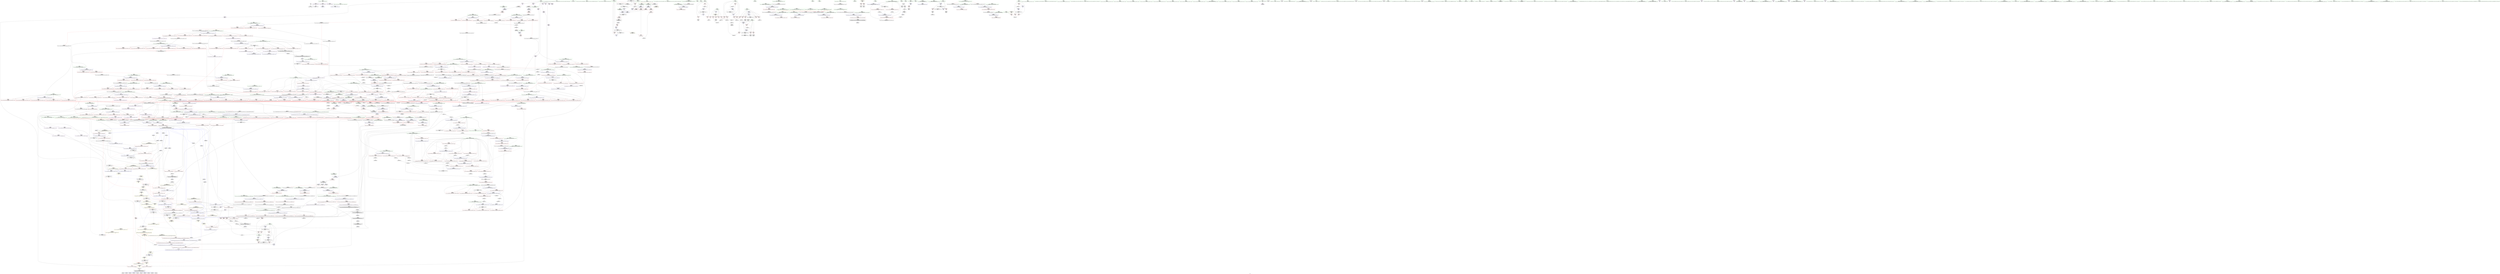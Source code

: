 digraph "SVFG" {
	label="SVFG";

	Node0x5651a90d9eb0 [shape=record,color=grey,label="{NodeID: 0\nNullPtr}"];
	Node0x5651a90d9eb0 -> Node0x5651a9134fe0[style=solid];
	Node0x5651a90d9eb0 -> Node0x5651a9156440[style=solid];
	Node0x5651a91456c0 [shape=record,color=blue,label="{NodeID: 775\n1280\<--1290\n__next\<--incdec.ptr\n_ZSt25__unguarded_linear_insertIPiN9__gnu_cxx5__ops14_Val_less_iterEEvT_T0_\n}"];
	Node0x5651a91456c0 -> Node0x5651a91bddd0[style=dashed];
	Node0x5651a913c270 [shape=record,color=red,label="{NodeID: 443\n590\<--565\n\<--__i\n_ZSt13__heap_selectIPiN9__gnu_cxx5__ops15_Iter_less_iterEEvT_S4_S4_T0_\n|{<s0>30}}"];
	Node0x5651a913c270:s0 -> Node0x5651a92419d0[style=solid,color=red];
	Node0x5651a91ad380 [shape=record,color=black,label="{NodeID: 1218\nMR_77V_8 = PHI(MR_77V_7, MR_77V_3, MR_77V_3, )\npts\{789 \}\n}"];
	Node0x5651a9130420 [shape=record,color=green,label="{NodeID: 111\n573\<--574\n_ZSt11__make_heapIPiN9__gnu_cxx5__ops15_Iter_less_iterEEvT_S4_RT0_\<--_ZSt11__make_heapIPiN9__gnu_cxx5__ops15_Iter_less_iterEEvT_S4_RT0__field_insensitive\n}"];
	Node0x5651a9151b60 [shape=record,color=red,label="{NodeID: 554\n1020\<--995\n\<--__c.addr\n_ZSt22__move_median_to_firstIPiN9__gnu_cxx5__ops15_Iter_less_iterEEvT_S4_S4_S4_T0_\n|{<s0>53}}"];
	Node0x5651a9151b60:s0 -> Node0x5651a9242aa0[style=solid,color=red];
	Node0x5651a9134aa0 [shape=record,color=green,label="{NodeID: 222\n1392\<--1393\n_Num\<--_Num_field_insensitive\n_ZNSt20__copy_move_backwardILb1ELb1ESt26random_access_iterator_tagE13__copy_move_bIiEEPT_PKS3_S6_S4_\n}"];
	Node0x5651a9134aa0 -> Node0x5651a9155850[style=solid];
	Node0x5651a9134aa0 -> Node0x5651a9155920[style=solid];
	Node0x5651a9134aa0 -> Node0x5651a91559f0[style=solid];
	Node0x5651a9134aa0 -> Node0x5651a9155ac0[style=solid];
	Node0x5651a9134aa0 -> Node0x5651a9146490[style=solid];
	Node0x5651a9240720 [shape=record,color=black,label="{NodeID: 1772\n1250 = PHI(1188, )\n1st arg _ZSt13move_backwardIPiS0_ET0_T_S2_S1_ }"];
	Node0x5651a9240720 -> Node0x5651a91452b0[style=solid];
	Node0x5651a9157650 [shape=record,color=blue,label="{NodeID: 665\n271\<--268\n__last.addr\<--__last\n_ZSt4sortIPiEvT_S1_\n}"];
	Node0x5651a9157650 -> Node0x5651a9144ea0[style=dashed];
	Node0x5651a91d22b0 [shape=record,color=yellow,style=double,label="{NodeID: 1440\n165V_1 = ENCHI(MR_165V_0)\npts\{649 736 785 1125 1157 1279 \}\nFun[_ZSt11__push_heapIPiliN9__gnu_cxx5__ops14_Iter_less_valEEvT_T0_S5_T1_RT2_]}"];
	Node0x5651a91d22b0 -> Node0x5651a9150710[style=dashed];
	Node0x5651a91d22b0 -> Node0x5651a91507e0[style=dashed];
	Node0x5651a91427a0 [shape=record,color=purple,label="{NodeID: 333\n959\<--957\nadd.ptr7\<--\n_ZSt11__push_heapIPiliN9__gnu_cxx5__ops14_Iter_less_valEEvT_T0_S5_T1_RT2_\n}"];
	Node0x5651a91427a0 -> Node0x5651a915b0d0[style=solid];
	Node0x5651a912c460 [shape=record,color=green,label="{NodeID: 1\n7\<--1\n__dso_handle\<--dummyObj\nGlob }"];
	Node0x5651a9145790 [shape=record,color=blue,label="{NodeID: 776\n1301\<--1300\n\<--\n_ZSt25__unguarded_linear_insertIPiN9__gnu_cxx5__ops14_Val_less_iterEEvT_T0_\n}"];
	Node0x5651a9145790 -> Node0x5651a91bd3d0[style=dashed];
	Node0x5651a913c340 [shape=record,color=red,label="{NodeID: 444\n596\<--565\n\<--__i\n_ZSt13__heap_selectIPiN9__gnu_cxx5__ops15_Iter_less_iterEEvT_S4_S4_T0_\n}"];
	Node0x5651a913c340 -> Node0x5651a91410e0[style=solid];
	Node0x5651a91aece0 [shape=record,color=black,label="{NodeID: 1219\nMR_8V_2 = PHI(MR_8V_4, MR_8V_1, )\npts\{16 \}\n|{<s0>28}}"];
	Node0x5651a91aece0:s0 -> Node0x5651a91c00d0[style=dashed,color=blue];
	Node0x5651a9130520 [shape=record,color=green,label="{NodeID: 112\n585\<--586\n_ZNK9__gnu_cxx5__ops15_Iter_less_iterclIPiS3_EEbT_T0_\<--_ZNK9__gnu_cxx5__ops15_Iter_less_iterclIPiS3_EEbT_T0__field_insensitive\n}"];
	Node0x5651a91eb6e0 [shape=record,color=yellow,style=double,label="{NodeID: 1662\n8V_4 = CSCHI(MR_8V_2)\npts\{16 \}\nCS[]|{<s0>19}}"];
	Node0x5651a91eb6e0:s0 -> Node0x5651a91becd0[style=dashed,color=red];
	Node0x5651a9151c30 [shape=record,color=red,label="{NodeID: 555\n1030\<--995\n\<--__c.addr\n_ZSt22__move_median_to_firstIPiN9__gnu_cxx5__ops15_Iter_less_iterEEvT_S4_S4_S4_T0_\n|{<s0>55}}"];
	Node0x5651a9151c30:s0 -> Node0x5651a923f0d0[style=solid,color=red];
	Node0x5651a9134b70 [shape=record,color=green,label="{NodeID: 223\n1417\<--1418\nllvm.memmove.p0i8.p0i8.i64\<--llvm.memmove.p0i8.p0i8.i64_field_insensitive\n}"];
	Node0x5651a9240830 [shape=record,color=black,label="{NodeID: 1773\n1251 = PHI(1190, )\n2nd arg _ZSt13move_backwardIPiS0_ET0_T_S2_S1_ }"];
	Node0x5651a9240830 -> Node0x5651a9145380[style=solid];
	Node0x5651a9157720 [shape=record,color=blue,label="{NodeID: 666\n293\<--289\n__a.addr\<--__a\n_ZSt3maxIiERKT_S2_S2_\n}"];
	Node0x5651a9157720 -> Node0x5651a9145040[style=dashed];
	Node0x5651a9157720 -> Node0x5651a9139280[style=dashed];
	Node0x5651a9142870 [shape=record,color=purple,label="{NodeID: 334\n1410\<--1407\nadd.ptr\<--\n_ZNSt20__copy_move_backwardILb1ELb1ESt26random_access_iterator_tagE13__copy_move_bIiEEPT_PKS3_S6_S4_\n}"];
	Node0x5651a9142870 -> Node0x5651a913f7f0[style=solid];
	Node0x5651a912c4f0 [shape=record,color=green,label="{NodeID: 2\n9\<--1\n\<--dummyObj\nCan only get source location for instruction, argument, global var or function.}"];
	Node0x5651a9145860 [shape=record,color=blue,label="{NodeID: 777\n1276\<--1303\n__last.addr\<--\n_ZSt25__unguarded_linear_insertIPiN9__gnu_cxx5__ops14_Val_less_iterEEvT_T0_\n}"];
	Node0x5651a9145860 -> Node0x5651a91bd8d0[style=dashed];
	Node0x5651a913c410 [shape=record,color=red,label="{NodeID: 445\n616\<--605\n\<--__first.addr\n_ZSt11__sort_heapIPiN9__gnu_cxx5__ops15_Iter_less_iterEEvT_S4_RT0_\n}"];
	Node0x5651a913c410 -> Node0x5651a913e880[style=solid];
	Node0x5651a91af1b0 [shape=record,color=black,label="{NodeID: 1220\nMR_118V_2 = PHI(MR_118V_3, MR_118V_1, )\npts\{645 \}\n}"];
	Node0x5651a9130620 [shape=record,color=green,label="{NodeID: 113\n592\<--593\n_ZSt10__pop_heapIPiN9__gnu_cxx5__ops15_Iter_less_iterEEvT_S4_S4_RT0_\<--_ZSt10__pop_heapIPiN9__gnu_cxx5__ops15_Iter_less_iterEEvT_S4_S4_RT0__field_insensitive\n}"];
	Node0x5651a9151d00 [shape=record,color=red,label="{NodeID: 556\n1038\<--995\n\<--__c.addr\n_ZSt22__move_median_to_firstIPiN9__gnu_cxx5__ops15_Iter_less_iterEEvT_S4_S4_S4_T0_\n|{<s0>57}}"];
	Node0x5651a9151d00:s0 -> Node0x5651a923f0d0[style=solid,color=red];
	Node0x5651a91cbb70 [shape=record,color=yellow,style=double,label="{NodeID: 1331\n8V_1 = ENCHI(MR_8V_0)\npts\{16 \}\nFun[_ZSt14__partial_sortIPiN9__gnu_cxx5__ops15_Iter_less_iterEEvT_S4_S4_T0_]|{<s0>24}}"];
	Node0x5651a91cbb70:s0 -> Node0x5651a91cdc30[style=dashed,color=red];
	Node0x5651a9134c70 [shape=record,color=green,label="{NodeID: 224\n1434\<--1435\nthis.addr\<--this.addr_field_insensitive\n_ZNK9__gnu_cxx5__ops14_Val_less_iterclIiPiEEbRT_T0_\n}"];
	Node0x5651a9134c70 -> Node0x5651a9155b90[style=solid];
	Node0x5651a9134c70 -> Node0x5651a9146630[style=solid];
	Node0x5651a9240940 [shape=record,color=black,label="{NodeID: 1774\n1118 = PHI(1111, )\n0th arg _ZSt4swapIiENSt9enable_ifIXsr6__and_ISt6__not_ISt15__is_tuple_likeIT_EESt21is_move_constructibleIS3_ESt18is_move_assignableIS3_EEE5valueEvE4typeERS3_SC_ }"];
	Node0x5651a9240940 -> Node0x5651a915bea0[style=solid];
	Node0x5651a91577f0 [shape=record,color=blue,label="{NodeID: 667\n295\<--290\n__b.addr\<--__b\n_ZSt3maxIiERKT_S2_S2_\n}"];
	Node0x5651a91577f0 -> Node0x5651a9139350[style=dashed];
	Node0x5651a91577f0 -> Node0x5651a9139420[style=dashed];
	Node0x5651a9142940 [shape=record,color=purple,label="{NodeID: 335\n1423\<--1420\nadd.ptr2\<--\n_ZNSt20__copy_move_backwardILb1ELb1ESt26random_access_iterator_tagE13__copy_move_bIiEEPT_PKS3_S6_S4_\n}"];
	Node0x5651a9142940 -> Node0x5651a913f990[style=solid];
	Node0x5651a912c7a0 [shape=record,color=green,label="{NodeID: 3\n17\<--1\n.str\<--dummyObj\nGlob }"];
	Node0x5651a9145930 [shape=record,color=blue,label="{NodeID: 778\n1280\<--1306\n__next\<--incdec.ptr3\n_ZSt25__unguarded_linear_insertIPiN9__gnu_cxx5__ops14_Val_less_iterEEvT_T0_\n}"];
	Node0x5651a9145930 -> Node0x5651a91bddd0[style=dashed];
	Node0x5651a913c4e0 [shape=record,color=red,label="{NodeID: 446\n627\<--605\n\<--__first.addr\n_ZSt11__sort_heapIPiN9__gnu_cxx5__ops15_Iter_less_iterEEvT_S4_RT0_\n|{<s0>31}}"];
	Node0x5651a913c4e0:s0 -> Node0x5651a9241640[style=solid,color=red];
	Node0x5651a91af6b0 [shape=record,color=black,label="{NodeID: 1221\nMR_120V_2 = PHI(MR_120V_4, MR_120V_1, )\npts\{647 \}\n}"];
	Node0x5651a9135140 [shape=record,color=green,label="{NodeID: 114\n605\<--606\n__first.addr\<--__first.addr_field_insensitive\n_ZSt11__sort_heapIPiN9__gnu_cxx5__ops15_Iter_less_iterEEvT_S4_RT0_\n}"];
	Node0x5651a9135140 -> Node0x5651a913c410[style=solid];
	Node0x5651a9135140 -> Node0x5651a913c4e0[style=solid];
	Node0x5651a9135140 -> Node0x5651a9158c40[style=solid];
	Node0x5651a91eb9a0 [shape=record,color=yellow,style=double,label="{NodeID: 1664\n8V_2 = CSCHI(MR_8V_1)\npts\{16 \}\nCS[]|{<s0>22}}"];
	Node0x5651a91eb9a0:s0 -> Node0x5651a91c91d0[style=dashed,color=red];
	Node0x5651a9151dd0 [shape=record,color=red,label="{NodeID: 557\n1042\<--995\n\<--__c.addr\n_ZSt22__move_median_to_firstIPiN9__gnu_cxx5__ops15_Iter_less_iterEEvT_S4_S4_S4_T0_\n|{<s0>58}}"];
	Node0x5651a9151dd0:s0 -> Node0x5651a9242aa0[style=solid,color=red];
	Node0x5651a9134d40 [shape=record,color=green,label="{NodeID: 225\n1436\<--1437\n__val.addr\<--__val.addr_field_insensitive\n_ZNK9__gnu_cxx5__ops14_Val_less_iterclIiPiEEbRT_T0_\n}"];
	Node0x5651a9134d40 -> Node0x5651a9155c60[style=solid];
	Node0x5651a9134d40 -> Node0x5651a9146700[style=solid];
	Node0x5651a9240a50 [shape=record,color=black,label="{NodeID: 1775\n1119 = PHI(1112, )\n1st arg _ZSt4swapIiENSt9enable_ifIXsr6__and_ISt6__not_ISt15__is_tuple_likeIT_EESt21is_move_constructibleIS3_ESt18is_move_assignableIS3_EEE5valueEvE4typeERS3_SC_ }"];
	Node0x5651a9240a50 -> Node0x5651a915bf70[style=solid];
	Node0x5651a91578c0 [shape=record,color=blue,label="{NodeID: 668\n291\<--305\nretval\<--\n_ZSt3maxIiERKT_S2_S2_\n}"];
	Node0x5651a91578c0 -> Node0x5651a91acca0[style=dashed];
	Node0x5651a91d2610 [shape=record,color=yellow,style=double,label="{NodeID: 1443\n124V_1 = ENCHI(MR_124V_0)\npts\{736 785 910 1125 1157 1279 \}\nFun[_ZSt11__make_heapIPiN9__gnu_cxx5__ops15_Iter_less_iterEEvT_S4_RT0_]}"];
	Node0x5651a91d2610 -> Node0x5651a914d310[style=dashed];
	Node0x5651a91d2610 -> Node0x5651a914d3e0[style=dashed];
	Node0x5651a9142a10 [shape=record,color=red,label="{NodeID: 336\n153\<--8\n\<--need\nmain\n}"];
	Node0x5651a9142a10 -> Node0x5651a9156af0[style=solid];
	Node0x5651a912c830 [shape=record,color=green,label="{NodeID: 4\n19\<--1\n.str.1\<--dummyObj\nGlob }"];
	Node0x5651a9145a00 [shape=record,color=blue,label="{NodeID: 779\n1311\<--1310\n\<--\n_ZSt25__unguarded_linear_insertIPiN9__gnu_cxx5__ops14_Val_less_iterEEvT_T0_\n|{<s0>72|<s1>74}}"];
	Node0x5651a9145a00:s0 -> Node0x5651a91c69d0[style=dashed,color=blue];
	Node0x5651a9145a00:s1 -> Node0x5651a91c91d0[style=dashed,color=blue];
	Node0x5651a913c5b0 [shape=record,color=red,label="{NodeID: 447\n615\<--607\n\<--__last.addr\n_ZSt11__sort_heapIPiN9__gnu_cxx5__ops15_Iter_less_iterEEvT_S4_RT0_\n}"];
	Node0x5651a913c5b0 -> Node0x5651a913e7b0[style=solid];
	Node0x5651a91afbb0 [shape=record,color=black,label="{NodeID: 1222\nMR_122V_2 = PHI(MR_122V_4, MR_122V_1, )\npts\{649 \}\n}"];
	Node0x5651a9135210 [shape=record,color=green,label="{NodeID: 115\n607\<--608\n__last.addr\<--__last.addr_field_insensitive\n_ZSt11__sort_heapIPiN9__gnu_cxx5__ops15_Iter_less_iterEEvT_S4_RT0_\n}"];
	Node0x5651a9135210 -> Node0x5651a913c5b0[style=solid];
	Node0x5651a9135210 -> Node0x5651a913c680[style=solid];
	Node0x5651a9135210 -> Node0x5651a913c750[style=solid];
	Node0x5651a9135210 -> Node0x5651a913c820[style=solid];
	Node0x5651a9135210 -> Node0x5651a9158d10[style=solid];
	Node0x5651a9135210 -> Node0x5651a9158eb0[style=solid];
	Node0x5651a9151ea0 [shape=record,color=red,label="{NodeID: 558\n1069\<--1058\n\<--__first.addr\n_ZSt21__unguarded_partitionIPiN9__gnu_cxx5__ops15_Iter_less_iterEET_S4_S4_S4_T0_\n|{<s0>60}}"];
	Node0x5651a9151ea0:s0 -> Node0x5651a923ed50[style=solid,color=red];
	Node0x5651a9134e10 [shape=record,color=green,label="{NodeID: 226\n1438\<--1439\n__it.addr\<--__it.addr_field_insensitive\n_ZNK9__gnu_cxx5__ops14_Val_less_iterclIiPiEEbRT_T0_\n}"];
	Node0x5651a9134e10 -> Node0x5651a9155d30[style=solid];
	Node0x5651a9134e10 -> Node0x5651a91467d0[style=solid];
	Node0x5651a9240b60 [shape=record,color=black,label="{NodeID: 1776\n1146 = PHI(462, 475, )\n0th arg _ZSt16__insertion_sortIPiN9__gnu_cxx5__ops15_Iter_less_iterEEvT_S4_T0_ }"];
	Node0x5651a9240b60 -> Node0x5651a915c2b0[style=solid];
	Node0x5651a9157990 [shape=record,color=blue,label="{NodeID: 669\n291\<--308\nretval\<--\n_ZSt3maxIiERKT_S2_S2_\n}"];
	Node0x5651a9157990 -> Node0x5651a91acca0[style=dashed];
	Node0x5651a9142ae0 [shape=record,color=red,label="{NodeID: 337\n114\<--11\n\<--n\nmain\n}"];
	Node0x5651a9142ae0 -> Node0x5651a9181460[style=solid];
	Node0x5651a912c8c0 [shape=record,color=green,label="{NodeID: 5\n21\<--1\nstdin\<--dummyObj\nGlob }"];
	Node0x5651a9145ad0 [shape=record,color=blue,label="{NodeID: 780\n1324\<--1321\n__first.addr\<--__first\n_ZSt23__copy_move_backward_a2ILb1EPiS0_ET1_T0_S2_S1_\n}"];
	Node0x5651a9145ad0 -> Node0x5651a9154dc0[style=dashed];
	Node0x5651a913c680 [shape=record,color=red,label="{NodeID: 448\n624\<--607\n\<--__last.addr\n_ZSt11__sort_heapIPiN9__gnu_cxx5__ops15_Iter_less_iterEEvT_S4_RT0_\n}"];
	Node0x5651a913c680 -> Node0x5651a91411b0[style=solid];
	Node0x5651a91b00b0 [shape=record,color=black,label="{NodeID: 1223\nMR_8V_2 = PHI(MR_8V_1, MR_8V_3, )\npts\{16 \}\n|{<s0>27|<s1>60|<s2>61|<s3>62}}"];
	Node0x5651a91b00b0:s0 -> Node0x5651a91ec080[style=dashed,color=blue];
	Node0x5651a91b00b0:s1 -> Node0x5651a91caf80[style=dashed,color=red];
	Node0x5651a91b00b0:s2 -> Node0x5651a91caf80[style=dashed,color=red];
	Node0x5651a91b00b0:s3 -> Node0x5651a91cf4e0[style=dashed,color=red];
	Node0x5651a91352e0 [shape=record,color=green,label="{NodeID: 116\n609\<--610\n__comp.addr\<--__comp.addr_field_insensitive\n_ZSt11__sort_heapIPiN9__gnu_cxx5__ops15_Iter_less_iterEEvT_S4_RT0_\n}"];
	Node0x5651a91352e0 -> Node0x5651a913c8f0[style=solid];
	Node0x5651a91352e0 -> Node0x5651a9158de0[style=solid];
	Node0x5651a9151f70 [shape=record,color=red,label="{NodeID: 559\n1073\<--1058\n\<--__first.addr\n_ZSt21__unguarded_partitionIPiN9__gnu_cxx5__ops15_Iter_less_iterEET_S4_S4_S4_T0_\n}"];
	Node0x5651a9151f70 -> Node0x5651a9141280[style=solid];
	Node0x5651a9134ee0 [shape=record,color=green,label="{NodeID: 227\n37\<--1450\n_GLOBAL__sub_I_ShPSi_1_0.cpp\<--_GLOBAL__sub_I_ShPSi_1_0.cpp_field_insensitive\n}"];
	Node0x5651a9134ee0 -> Node0x5651a9156340[style=solid];
	Node0x5651a9240cb0 [shape=record,color=black,label="{NodeID: 1777\n1147 = PHI(464, 476, )\n1st arg _ZSt16__insertion_sortIPiN9__gnu_cxx5__ops15_Iter_less_iterEEvT_S4_T0_ }"];
	Node0x5651a9240cb0 -> Node0x5651a915c380[style=solid];
	Node0x5651a9157a60 [shape=record,color=blue,label="{NodeID: 670\n318\<--314\n__first.addr\<--__first\n_ZSt6__sortIPiN9__gnu_cxx5__ops15_Iter_less_iterEEvT_S4_T0_\n}"];
	Node0x5651a9157a60 -> Node0x5651a9139690[style=dashed];
	Node0x5651a9157a60 -> Node0x5651a9139760[style=dashed];
	Node0x5651a9157a60 -> Node0x5651a9139830[style=dashed];
	Node0x5651a9157a60 -> Node0x5651a9139900[style=dashed];
	Node0x5651a9142bb0 [shape=record,color=red,label="{NodeID: 338\n133\<--11\n\<--n\nmain\n}"];
	Node0x5651a9142bb0 -> Node0x5651a913d5d0[style=solid];
	Node0x5651a912c950 [shape=record,color=green,label="{NodeID: 6\n22\<--1\n.str.2\<--dummyObj\nGlob }"];
	Node0x5651a9145ba0 [shape=record,color=blue,label="{NodeID: 781\n1326\<--1322\n__last.addr\<--__last\n_ZSt23__copy_move_backward_a2ILb1EPiS0_ET1_T0_S2_S1_\n}"];
	Node0x5651a9145ba0 -> Node0x5651a9154e90[style=dashed];
	Node0x5651a913c750 [shape=record,color=red,label="{NodeID: 449\n628\<--607\n\<--__last.addr\n_ZSt11__sort_heapIPiN9__gnu_cxx5__ops15_Iter_less_iterEEvT_S4_RT0_\n|{<s0>31}}"];
	Node0x5651a913c750:s0 -> Node0x5651a9241850[style=solid,color=red];
	Node0x5651a91353b0 [shape=record,color=green,label="{NodeID: 117\n638\<--639\n__first.addr\<--__first.addr_field_insensitive\n_ZSt11__make_heapIPiN9__gnu_cxx5__ops15_Iter_less_iterEEvT_S4_RT0_\n}"];
	Node0x5651a91353b0 -> Node0x5651a913c9c0[style=solid];
	Node0x5651a91353b0 -> Node0x5651a913ca90[style=solid];
	Node0x5651a91353b0 -> Node0x5651a913cb60[style=solid];
	Node0x5651a91353b0 -> Node0x5651a913cc30[style=solid];
	Node0x5651a91353b0 -> Node0x5651a9158f80[style=solid];
	Node0x5651a91ebdc0 [shape=record,color=yellow,style=double,label="{NodeID: 1667\n8V_2 = CSCHI(MR_8V_1)\npts\{16 \}\nCS[]|{<s0>25}}"];
	Node0x5651a91ebdc0:s0 -> Node0x5651a91b96b0[style=dashed,color=red];
	Node0x5651a9152040 [shape=record,color=red,label="{NodeID: 560\n1089\<--1058\n\<--__first.addr\n_ZSt21__unguarded_partitionIPiN9__gnu_cxx5__ops15_Iter_less_iterEET_S4_S4_S4_T0_\n}"];
	Node0x5651a9152040 -> Node0x5651a91806e0[style=solid];
	Node0x5651a9134fe0 [shape=record,color=black,label="{NodeID: 228\n2\<--3\ndummyVal\<--dummyVal\n}"];
	Node0x5651a9240e00 [shape=record,color=black,label="{NodeID: 1778\n1346 = PHI(1261, 1265, )\n0th arg _ZSt12__miter_baseIPiET_S1_ }"];
	Node0x5651a9240e00 -> Node0x5651a9145d40[style=solid];
	Node0x5651a9157b30 [shape=record,color=blue,label="{NodeID: 671\n320\<--315\n__last.addr\<--__last\n_ZSt6__sortIPiN9__gnu_cxx5__ops15_Iter_less_iterEEvT_S4_T0_\n}"];
	Node0x5651a9157b30 -> Node0x5651a91399d0[style=dashed];
	Node0x5651a9157b30 -> Node0x5651a9139aa0[style=dashed];
	Node0x5651a9157b30 -> Node0x5651a9139b70[style=dashed];
	Node0x5651a9157b30 -> Node0x5651a9139c40[style=dashed];
	Node0x5651a9142c80 [shape=record,color=red,label="{NodeID: 339\n148\<--11\n\<--n\nmain\n}"];
	Node0x5651a9142c80 -> Node0x5651a917fde0[style=solid];
	Node0x5651a912d190 [shape=record,color=green,label="{NodeID: 7\n24\<--1\n.str.3\<--dummyObj\nGlob }"];
	Node0x5651a9145c70 [shape=record,color=blue,label="{NodeID: 782\n1328\<--1323\n__result.addr\<--__result\n_ZSt23__copy_move_backward_a2ILb1EPiS0_ET1_T0_S2_S1_\n}"];
	Node0x5651a9145c70 -> Node0x5651a9154f60[style=dashed];
	Node0x5651a913c820 [shape=record,color=red,label="{NodeID: 450\n629\<--607\n\<--__last.addr\n_ZSt11__sort_heapIPiN9__gnu_cxx5__ops15_Iter_less_iterEEvT_S4_RT0_\n|{<s0>31}}"];
	Node0x5651a913c820:s0 -> Node0x5651a92419d0[style=solid,color=red];
	Node0x5651a9135480 [shape=record,color=green,label="{NodeID: 118\n640\<--641\n__last.addr\<--__last.addr_field_insensitive\n_ZSt11__make_heapIPiN9__gnu_cxx5__ops15_Iter_less_iterEEvT_S4_RT0_\n}"];
	Node0x5651a9135480 -> Node0x5651a913cd00[style=solid];
	Node0x5651a9135480 -> Node0x5651a913cdd0[style=solid];
	Node0x5651a9135480 -> Node0x5651a9159050[style=solid];
	Node0x5651a91ebf20 [shape=record,color=yellow,style=double,label="{NodeID: 1668\n8V_3 = CSCHI(MR_8V_2)\npts\{16 \}\nCS[]|{<s0>17}}"];
	Node0x5651a91ebf20:s0 -> Node0x5651a91c64d0[style=dashed,color=blue];
	Node0x5651a9152110 [shape=record,color=red,label="{NodeID: 561\n1093\<--1058\n\<--__first.addr\n_ZSt21__unguarded_partitionIPiN9__gnu_cxx5__ops15_Iter_less_iterEET_S4_S4_S4_T0_\n}"];
	Node0x5651a9152110 -> Node0x5651a913f170[style=solid];
	Node0x5651a913d2a0 [shape=record,color=black,label="{NodeID: 229\n48\<--49\n\<--_ZNSt8ios_base4InitD1Ev\nCan only get source location for instruction, argument, global var or function.}"];
	Node0x5651a9240f50 [shape=record,color=black,label="{NodeID: 1779\n510 = PHI(408, )\n0th arg _ZSt27__unguarded_partition_pivotIPiN9__gnu_cxx5__ops15_Iter_less_iterEET_S4_S4_T0_ }"];
	Node0x5651a9240f50 -> Node0x5651a91585c0[style=solid];
	Node0x5651a9157c00 [shape=record,color=blue,label="{NodeID: 672\n366\<--361\n__first.addr\<--__first\n_ZSt16__introsort_loopIPilN9__gnu_cxx5__ops15_Iter_less_iterEEvT_S4_T0_T1_\n}"];
	Node0x5651a9157c00 -> Node0x5651a9139d10[style=dashed];
	Node0x5651a9157c00 -> Node0x5651a9139de0[style=dashed];
	Node0x5651a9157c00 -> Node0x5651a9139eb0[style=dashed];
	Node0x5651a9142d50 [shape=record,color=red,label="{NodeID: 340\n177\<--11\n\<--n\nmain\n}"];
	Node0x5651a9142d50 -> Node0x5651a914bde0[style=solid];
	Node0x5651a912d220 [shape=record,color=green,label="{NodeID: 8\n26\<--1\nstdout\<--dummyObj\nGlob }"];
	Node0x5651a9145d40 [shape=record,color=blue,label="{NodeID: 783\n1347\<--1346\n__it.addr\<--__it\n_ZSt12__miter_baseIPiET_S1_\n}"];
	Node0x5651a9145d40 -> Node0x5651a9155030[style=dashed];
	Node0x5651a913c8f0 [shape=record,color=red,label="{NodeID: 451\n630\<--609\n\<--__comp.addr\n_ZSt11__sort_heapIPiN9__gnu_cxx5__ops15_Iter_less_iterEEvT_S4_RT0_\n|{<s0>31}}"];
	Node0x5651a913c8f0:s0 -> Node0x5651a9241b50[style=solid,color=red];
	Node0x5651a9135550 [shape=record,color=green,label="{NodeID: 119\n642\<--643\n__comp.addr\<--__comp.addr_field_insensitive\n_ZSt11__make_heapIPiN9__gnu_cxx5__ops15_Iter_less_iterEEvT_S4_RT0_\n}"];
	Node0x5651a9135550 -> Node0x5651a913cea0[style=solid];
	Node0x5651a9135550 -> Node0x5651a9159120[style=solid];
	Node0x5651a91ec080 [shape=record,color=yellow,style=double,label="{NodeID: 1669\n8V_3 = CSCHI(MR_8V_2)\npts\{16 \}\nCS[]|{<s0>18}}"];
	Node0x5651a91ec080:s0 -> Node0x5651a91eb6e0[style=dashed,color=blue];
	Node0x5651a91521e0 [shape=record,color=red,label="{NodeID: 562\n1095\<--1058\n\<--__first.addr\n_ZSt21__unguarded_partitionIPiN9__gnu_cxx5__ops15_Iter_less_iterEET_S4_S4_S4_T0_\n|{<s0>62}}"];
	Node0x5651a91521e0:s0 -> Node0x5651a9242510[style=solid,color=red];
	Node0x5651a913d360 [shape=record,color=black,label="{NodeID: 230\n91\<--88\ncall\<--\nmain\n}"];
	Node0x5651a9241060 [shape=record,color=black,label="{NodeID: 1780\n511 = PHI(409, )\n1st arg _ZSt27__unguarded_partition_pivotIPiN9__gnu_cxx5__ops15_Iter_less_iterEET_S4_S4_T0_ }"];
	Node0x5651a9241060 -> Node0x5651a9158690[style=solid];
	Node0x5651a9157cd0 [shape=record,color=blue,label="{NodeID: 673\n368\<--362\n__last.addr\<--__last\n_ZSt16__introsort_loopIPilN9__gnu_cxx5__ops15_Iter_less_iterEEvT_S4_T0_T1_\n}"];
	Node0x5651a9157cd0 -> Node0x5651a91bf1d0[style=dashed];
	Node0x5651a9142e20 [shape=record,color=red,label="{NodeID: 341\n207\<--11\n\<--n\nmain\n}"];
	Node0x5651a9142e20 -> Node0x5651a917c960[style=solid];
	Node0x5651a912d2b0 [shape=record,color=green,label="{NodeID: 9\n27\<--1\n.str.4\<--dummyObj\nGlob }"];
	Node0x5651a9145e10 [shape=record,color=blue,label="{NodeID: 784\n1356\<--1353\n__first.addr\<--__first\n_ZSt22__copy_move_backward_aILb1EPiS0_ET1_T0_S2_S1_\n}"];
	Node0x5651a9145e10 -> Node0x5651a9155100[style=dashed];
	Node0x5651a913c9c0 [shape=record,color=red,label="{NodeID: 452\n656\<--638\n\<--__first.addr\n_ZSt11__make_heapIPiN9__gnu_cxx5__ops15_Iter_less_iterEEvT_S4_RT0_\n}"];
	Node0x5651a913c9c0 -> Node0x5651a913ea20[style=solid];
	Node0x5651a9135620 [shape=record,color=green,label="{NodeID: 120\n644\<--645\n__len\<--__len_field_insensitive\n_ZSt11__make_heapIPiN9__gnu_cxx5__ops15_Iter_less_iterEEvT_S4_RT0_\n}"];
	Node0x5651a9135620 -> Node0x5651a913cf70[style=solid];
	Node0x5651a9135620 -> Node0x5651a913d040[style=solid];
	Node0x5651a9135620 -> Node0x5651a91591f0[style=solid];
	Node0x5651a91522b0 [shape=record,color=red,label="{NodeID: 563\n1098\<--1058\n\<--__first.addr\n_ZSt21__unguarded_partitionIPiN9__gnu_cxx5__ops15_Iter_less_iterEET_S4_S4_S4_T0_\n}"];
	Node0x5651a91522b0 -> Node0x5651a91414f0[style=solid];
	Node0x5651a913d430 [shape=record,color=black,label="{NodeID: 231\n97\<--94\ncall1\<--\nmain\n}"];
	Node0x5651a9241170 [shape=record,color=black,label="{NodeID: 1781\n554 = PHI(497, )\n0th arg _ZSt13__heap_selectIPiN9__gnu_cxx5__ops15_Iter_less_iterEEvT_S4_S4_T0_ }"];
	Node0x5651a9241170 -> Node0x5651a9158830[style=solid];
	Node0x5651a9157da0 [shape=record,color=blue,label="{NodeID: 674\n370\<--363\n__depth_limit.addr\<--__depth_limit\n_ZSt16__introsort_loopIPilN9__gnu_cxx5__ops15_Iter_less_iterEEvT_S4_T0_T1_\n}"];
	Node0x5651a9157da0 -> Node0x5651a91bf6d0[style=dashed];
	Node0x5651a9142ef0 [shape=record,color=red,label="{NodeID: 342\n88\<--21\n\<--stdin\nmain\n}"];
	Node0x5651a9142ef0 -> Node0x5651a913d360[style=solid];
	Node0x5651a912d340 [shape=record,color=green,label="{NodeID: 10\n29\<--1\n.str.5\<--dummyObj\nGlob }"];
	Node0x5651a9145ee0 [shape=record,color=blue,label="{NodeID: 785\n1358\<--1354\n__last.addr\<--__last\n_ZSt22__copy_move_backward_aILb1EPiS0_ET1_T0_S2_S1_\n}"];
	Node0x5651a9145ee0 -> Node0x5651a91551d0[style=dashed];
	Node0x5651a913ca90 [shape=record,color=red,label="{NodeID: 453\n665\<--638\n\<--__first.addr\n_ZSt11__make_heapIPiN9__gnu_cxx5__ops15_Iter_less_iterEEvT_S4_RT0_\n}"];
	Node0x5651a913ca90 -> Node0x5651a913ebc0[style=solid];
	Node0x5651a91356f0 [shape=record,color=green,label="{NodeID: 121\n646\<--647\n__parent\<--__parent_field_insensitive\n_ZSt11__make_heapIPiN9__gnu_cxx5__ops15_Iter_less_iterEEvT_S4_RT0_\n}"];
	Node0x5651a91356f0 -> Node0x5651a913d110[style=solid];
	Node0x5651a91356f0 -> Node0x5651a913d1e0[style=solid];
	Node0x5651a91356f0 -> Node0x5651a914d170[style=solid];
	Node0x5651a91356f0 -> Node0x5651a914d240[style=solid];
	Node0x5651a91356f0 -> Node0x5651a91592c0[style=solid];
	Node0x5651a91356f0 -> Node0x5651a9159460[style=solid];
	Node0x5651a9152380 [shape=record,color=red,label="{NodeID: 564\n1077\<--1060\n\<--__last.addr\n_ZSt21__unguarded_partitionIPiN9__gnu_cxx5__ops15_Iter_less_iterEET_S4_S4_S4_T0_\n}"];
	Node0x5651a9152380 -> Node0x5651a9141350[style=solid];
	Node0x5651a913d500 [shape=record,color=black,label="{NodeID: 232\n118\<--117\nidx.ext\<--\nmain\n}"];
	Node0x5651a9241280 [shape=record,color=black,label="{NodeID: 1782\n555 = PHI(498, )\n1st arg _ZSt13__heap_selectIPiN9__gnu_cxx5__ops15_Iter_less_iterEEvT_S4_S4_T0_ }"];
	Node0x5651a9241280 -> Node0x5651a9158900[style=solid];
	Node0x5651a9157e70 [shape=record,color=blue,label="{NodeID: 675\n370\<--405\n__depth_limit.addr\<--dec\n_ZSt16__introsort_loopIPilN9__gnu_cxx5__ops15_Iter_less_iterEEvT_S4_T0_T1_\n}"];
	Node0x5651a9157e70 -> Node0x5651a913a530[style=dashed];
	Node0x5651a9157e70 -> Node0x5651a91bf6d0[style=dashed];
	Node0x5651a91b9f30 [shape=record,color=yellow,style=double,label="{NodeID: 1450\n8V_1 = ENCHI(MR_8V_0)\npts\{16 \}\nFun[_ZSt6__sortIPiN9__gnu_cxx5__ops15_Iter_less_iterEEvT_S4_T0_]|{|<s1>15}}"];
	Node0x5651a91b9f30 -> Node0x5651a91c1ed0[style=dashed];
	Node0x5651a91b9f30:s1 -> Node0x5651a91becd0[style=dashed,color=red];
	Node0x5651a9142fc0 [shape=record,color=red,label="{NodeID: 343\n94\<--26\n\<--stdout\nmain\n}"];
	Node0x5651a9142fc0 -> Node0x5651a913d430[style=solid];
	Node0x5651a912d440 [shape=record,color=green,label="{NodeID: 11\n31\<--1\n.str.6\<--dummyObj\nGlob }"];
	Node0x5651a9145fb0 [shape=record,color=blue,label="{NodeID: 786\n1360\<--1355\n__result.addr\<--__result\n_ZSt22__copy_move_backward_aILb1EPiS0_ET1_T0_S2_S1_\n}"];
	Node0x5651a9145fb0 -> Node0x5651a91552a0[style=dashed];
	Node0x5651a913cb60 [shape=record,color=red,label="{NodeID: 454\n676\<--638\n\<--__first.addr\n_ZSt11__make_heapIPiN9__gnu_cxx5__ops15_Iter_less_iterEEvT_S4_RT0_\n}"];
	Node0x5651a913cb60 -> Node0x5651a9141f80[style=solid];
	Node0x5651a91357c0 [shape=record,color=green,label="{NodeID: 122\n648\<--649\n__value\<--__value_field_insensitive\n_ZSt11__make_heapIPiN9__gnu_cxx5__ops15_Iter_less_iterEEvT_S4_RT0_\n|{|<s1>33}}"];
	Node0x5651a91357c0 -> Node0x5651a9159390[style=solid];
	Node0x5651a91357c0:s1 -> Node0x5651a92433c0[style=solid,color=red];
	Node0x5651a9152450 [shape=record,color=red,label="{NodeID: 565\n1082\<--1060\n\<--__last.addr\n_ZSt21__unguarded_partitionIPiN9__gnu_cxx5__ops15_Iter_less_iterEET_S4_S4_S4_T0_\n|{<s0>61}}"];
	Node0x5651a9152450:s0 -> Node0x5651a923f0d0[style=solid,color=red];
	Node0x5651a913d5d0 [shape=record,color=black,label="{NodeID: 233\n134\<--133\nidx.ext9\<--\nmain\n}"];
	Node0x5651a92413c0 [shape=record,color=black,label="{NodeID: 1783\n556 = PHI(499, )\n2nd arg _ZSt13__heap_selectIPiN9__gnu_cxx5__ops15_Iter_less_iterEEvT_S4_S4_T0_ }"];
	Node0x5651a92413c0 -> Node0x5651a91589d0[style=solid];
	Node0x5651a9157f40 [shape=record,color=blue,label="{NodeID: 676\n374\<--410\n__cut\<--call\n_ZSt16__introsort_loopIPilN9__gnu_cxx5__ops15_Iter_less_iterEEvT_S4_T0_T1_\n}"];
	Node0x5651a9157f40 -> Node0x5651a913a600[style=dashed];
	Node0x5651a9157f40 -> Node0x5651a913a6d0[style=dashed];
	Node0x5651a9157f40 -> Node0x5651a91bfbd0[style=dashed];
	Node0x5651a9143090 [shape=record,color=red,label="{NodeID: 344\n254\<--65\n\<--retval\nmain\n}"];
	Node0x5651a9143090 -> Node0x5651a913dc50[style=solid];
	Node0x5651a912d540 [shape=record,color=green,label="{NodeID: 12\n33\<--1\n.str.7\<--dummyObj\nGlob }"];
	Node0x5651a9146080 [shape=record,color=blue,label="{NodeID: 787\n1362\<--152\n__simple\<--\n_ZSt22__copy_move_backward_aILb1EPiS0_ET1_T0_S2_S1_\n}"];
	Node0x5651a913cc30 [shape=record,color=red,label="{NodeID: 455\n684\<--638\n\<--__first.addr\n_ZSt11__make_heapIPiN9__gnu_cxx5__ops15_Iter_less_iterEEvT_S4_RT0_\n|{<s0>34}}"];
	Node0x5651a913cc30:s0 -> Node0x5651a923dec0[style=solid,color=red];
	Node0x5651a9135890 [shape=record,color=green,label="{NodeID: 123\n650\<--651\nagg.tmp\<--agg.tmp_field_insensitive\n_ZSt11__make_heapIPiN9__gnu_cxx5__ops15_Iter_less_iterEEvT_S4_RT0_\n}"];
	Node0x5651a9152520 [shape=record,color=red,label="{NodeID: 566\n1085\<--1060\n\<--__last.addr\n_ZSt21__unguarded_partitionIPiN9__gnu_cxx5__ops15_Iter_less_iterEET_S4_S4_S4_T0_\n}"];
	Node0x5651a9152520 -> Node0x5651a9141420[style=solid];
	Node0x5651a913d6a0 [shape=record,color=black,label="{NodeID: 234\n162\<--161\ntobool\<--\nmain\n}"];
	Node0x5651a913d6a0 -> Node0x5651a914ac40[style=solid];
	Node0x5651a9241500 [shape=record,color=black,label="{NodeID: 1784\n889 = PHI(790, )\n0th arg _ZN9__gnu_cxx5__ops14_Iter_less_valC2ENS0_15_Iter_less_iterE }"];
	Node0x5651a9241500 -> Node0x5651a915a8b0[style=solid];
	Node0x5651a9158010 [shape=record,color=blue,label="{NodeID: 677\n368\<--418\n__last.addr\<--\n_ZSt16__introsort_loopIPilN9__gnu_cxx5__ops15_Iter_less_iterEEvT_S4_T0_T1_\n}"];
	Node0x5651a9158010 -> Node0x5651a91bf1d0[style=dashed];
	Node0x5651a9143160 [shape=record,color=red,label="{NodeID: 345\n106\<--67\n\<--test\nmain\n}"];
	Node0x5651a9143160 -> Node0x5651a9181760[style=solid];
	Node0x5651a912d640 [shape=record,color=green,label="{NodeID: 13\n36\<--1\n\<--dummyObj\nCan only get source location for instruction, argument, global var or function.}"];
	Node0x5651a9146150 [shape=record,color=blue,label="{NodeID: 788\n1377\<--1376\n__it.addr\<--__it\n_ZSt12__niter_baseIPiET_S1_\n}"];
	Node0x5651a9146150 -> Node0x5651a9155370[style=dashed];
	Node0x5651a913cd00 [shape=record,color=red,label="{NodeID: 456\n655\<--640\n\<--__last.addr\n_ZSt11__make_heapIPiN9__gnu_cxx5__ops15_Iter_less_iterEEvT_S4_RT0_\n}"];
	Node0x5651a913cd00 -> Node0x5651a913e950[style=solid];
	Node0x5651a9135960 [shape=record,color=green,label="{NodeID: 124\n680\<--681\n_ZSt4moveIRiEONSt16remove_referenceIT_E4typeEOS2_\<--_ZSt4moveIRiEONSt16remove_referenceIT_E4typeEOS2__field_insensitive\n}"];
	Node0x5651a91ec760 [shape=record,color=yellow,style=double,label="{NodeID: 1674\n8V_3 = CSCHI(MR_8V_2)\npts\{16 \}\nCS[]|{<s0>30|<s1>31}}"];
	Node0x5651a91ec760:s0 -> Node0x5651a91c00d0[style=dashed,color=blue];
	Node0x5651a91ec760:s1 -> Node0x5651a91b96b0[style=dashed,color=blue];
	Node0x5651a91525f0 [shape=record,color=red,label="{NodeID: 567\n1090\<--1060\n\<--__last.addr\n_ZSt21__unguarded_partitionIPiN9__gnu_cxx5__ops15_Iter_less_iterEET_S4_S4_S4_T0_\n}"];
	Node0x5651a91525f0 -> Node0x5651a91806e0[style=solid];
	Node0x5651a913d770 [shape=record,color=black,label="{NodeID: 235\n169\<--168\nidxprom\<--\nmain\n}"];
	Node0x5651a9241640 [shape=record,color=black,label="{NodeID: 1785\n723 = PHI(588, 627, )\n0th arg _ZSt10__pop_heapIPiN9__gnu_cxx5__ops15_Iter_less_iterEEvT_S4_S4_RT0_ }"];
	Node0x5651a9241640 -> Node0x5651a91597a0[style=solid];
	Node0x5651a91580e0 [shape=record,color=blue,label="{NodeID: 678\n424\<--423\n__n.addr\<--__n\n_ZSt4__lgl\n}"];
	Node0x5651a91580e0 -> Node0x5651a913a7a0[style=dashed];
	Node0x5651a9143230 [shape=record,color=red,label="{NodeID: 346\n105\<--69\n\<--te\nmain\n}"];
	Node0x5651a9143230 -> Node0x5651a9181760[style=solid];
	Node0x5651a912d740 [shape=record,color=green,label="{NodeID: 14\n103\<--1\n\<--dummyObj\nCan only get source location for instruction, argument, global var or function.}"];
	Node0x5651a9146220 [shape=record,color=blue,label="{NodeID: 789\n1386\<--1383\n__first.addr\<--__first\n_ZNSt20__copy_move_backwardILb1ELb1ESt26random_access_iterator_tagE13__copy_move_bIiEEPT_PKS3_S6_S4_\n}"];
	Node0x5651a9146220 -> Node0x5651a9155440[style=dashed];
	Node0x5651a9146220 -> Node0x5651a9155510[style=dashed];
	Node0x5651a913cdd0 [shape=record,color=red,label="{NodeID: 457\n664\<--640\n\<--__last.addr\n_ZSt11__make_heapIPiN9__gnu_cxx5__ops15_Iter_less_iterEEvT_S4_RT0_\n}"];
	Node0x5651a913cdd0 -> Node0x5651a913eaf0[style=solid];
	Node0x5651a9135a30 [shape=record,color=green,label="{NodeID: 125\n691\<--692\n_ZSt13__adjust_heapIPiliN9__gnu_cxx5__ops15_Iter_less_iterEEvT_T0_S5_T1_T2_\<--_ZSt13__adjust_heapIPiliN9__gnu_cxx5__ops15_Iter_less_iterEEvT_T0_S5_T1_T2__field_insensitive\n}"];
	Node0x5651a91526c0 [shape=record,color=red,label="{NodeID: 568\n1096\<--1060\n\<--__last.addr\n_ZSt21__unguarded_partitionIPiN9__gnu_cxx5__ops15_Iter_less_iterEET_S4_S4_S4_T0_\n|{<s0>62}}"];
	Node0x5651a91526c0:s0 -> Node0x5651a9242aa0[style=solid,color=red];
	Node0x5651a913d840 [shape=record,color=black,label="{NodeID: 236\n181\<--180\nidxprom20\<--add\nmain\n}"];
	Node0x5651a9241850 [shape=record,color=black,label="{NodeID: 1786\n724 = PHI(589, 628, )\n1st arg _ZSt10__pop_heapIPiN9__gnu_cxx5__ops15_Iter_less_iterEEvT_S4_S4_RT0_ }"];
	Node0x5651a9241850 -> Node0x5651a9159870[style=solid];
	Node0x5651a91581b0 [shape=record,color=blue,label="{NodeID: 679\n442\<--438\n__first.addr\<--__first\n_ZSt22__final_insertion_sortIPiN9__gnu_cxx5__ops15_Iter_less_iterEEvT_S4_T0_\n}"];
	Node0x5651a91581b0 -> Node0x5651a913a870[style=dashed];
	Node0x5651a91581b0 -> Node0x5651a913a940[style=dashed];
	Node0x5651a91581b0 -> Node0x5651a913aa10[style=dashed];
	Node0x5651a91581b0 -> Node0x5651a913aae0[style=dashed];
	Node0x5651a91581b0 -> Node0x5651a913abb0[style=dashed];
	Node0x5651a9143300 [shape=record,color=red,label="{NodeID: 347\n128\<--69\n\<--te\nmain\n}"];
	Node0x5651a912d840 [shape=record,color=green,label="{NodeID: 15\n147\<--1\n\<--dummyObj\nCan only get source location for instruction, argument, global var or function.}"];
	Node0x5651a91462f0 [shape=record,color=blue,label="{NodeID: 790\n1388\<--1384\n__last.addr\<--__last\n_ZNSt20__copy_move_backwardILb1ELb1ESt26random_access_iterator_tagE13__copy_move_bIiEEPT_PKS3_S6_S4_\n}"];
	Node0x5651a91462f0 -> Node0x5651a91555e0[style=dashed];
	Node0x5651a913cea0 [shape=record,color=red,label="{NodeID: 458\n689\<--642\n\<--__comp.addr\n_ZSt11__make_heapIPiN9__gnu_cxx5__ops15_Iter_less_iterEEvT_S4_RT0_\n}"];
	Node0x5651a9135b30 [shape=record,color=green,label="{NodeID: 126\n706\<--707\nthis.addr\<--this.addr_field_insensitive\n_ZNK9__gnu_cxx5__ops15_Iter_less_iterclIPiS3_EEbT_T0_\n}"];
	Node0x5651a9135b30 -> Node0x5651a914d4b0[style=solid];
	Node0x5651a9135b30 -> Node0x5651a9159530[style=solid];
	Node0x5651a9152790 [shape=record,color=red,label="{NodeID: 569\n1070\<--1062\n\<--__pivot.addr\n_ZSt21__unguarded_partitionIPiN9__gnu_cxx5__ops15_Iter_less_iterEET_S4_S4_S4_T0_\n|{<s0>60}}"];
	Node0x5651a9152790:s0 -> Node0x5651a923f0d0[style=solid,color=red];
	Node0x5651a913d910 [shape=record,color=black,label="{NodeID: 237\n185\<--184\nidxprom22\<--\nmain\n}"];
	Node0x5651a92419d0 [shape=record,color=black,label="{NodeID: 1787\n725 = PHI(590, 629, )\n2nd arg _ZSt10__pop_heapIPiN9__gnu_cxx5__ops15_Iter_less_iterEEvT_S4_S4_RT0_ }"];
	Node0x5651a92419d0 -> Node0x5651a9159940[style=solid];
	Node0x5651a9158280 [shape=record,color=blue,label="{NodeID: 680\n444\<--439\n__last.addr\<--__last\n_ZSt22__final_insertion_sortIPiN9__gnu_cxx5__ops15_Iter_less_iterEEvT_S4_T0_\n}"];
	Node0x5651a9158280 -> Node0x5651a913ac80[style=dashed];
	Node0x5651a9158280 -> Node0x5651a913ad50[style=dashed];
	Node0x5651a9158280 -> Node0x5651a913ae20[style=dashed];
	Node0x5651a91433d0 [shape=record,color=red,label="{NodeID: 348\n250\<--69\n\<--te\nmain\n}"];
	Node0x5651a91433d0 -> Node0x5651a917e460[style=solid];
	Node0x5651a912d940 [shape=record,color=green,label="{NodeID: 16\n152\<--1\n\<--dummyObj\nCan only get source location for instruction, argument, global var or function.}"];
	Node0x5651a91463c0 [shape=record,color=blue,label="{NodeID: 791\n1390\<--1385\n__result.addr\<--__result\n_ZNSt20__copy_move_backwardILb1ELb1ESt26random_access_iterator_tagE13__copy_move_bIiEEPT_PKS3_S6_S4_\n}"];
	Node0x5651a91463c0 -> Node0x5651a91556b0[style=dashed];
	Node0x5651a91463c0 -> Node0x5651a9155780[style=dashed];
	Node0x5651a913cf70 [shape=record,color=red,label="{NodeID: 459\n671\<--644\n\<--__len\n_ZSt11__make_heapIPiN9__gnu_cxx5__ops15_Iter_less_iterEEvT_S4_RT0_\n}"];
	Node0x5651a913cf70 -> Node0x5651a914cce0[style=solid];
	Node0x5651a91b37b0 [shape=record,color=black,label="{NodeID: 1234\nMR_18V_4 = PHI(MR_18V_6, MR_18V_3, )\npts\{74 \}\n|{|<s5>10}}"];
	Node0x5651a91b37b0 -> Node0x5651a9143710[style=dashed];
	Node0x5651a91b37b0 -> Node0x5651a9144d00[style=dashed];
	Node0x5651a91b37b0 -> Node0x5651a9157310[style=dashed];
	Node0x5651a91b37b0 -> Node0x5651a91b37b0[style=dashed];
	Node0x5651a91b37b0 -> Node0x5651a91c3cd0[style=dashed];
	Node0x5651a91b37b0:s5 -> Node0x5651a91d17d0[style=dashed,color=red];
	Node0x5651a9135c00 [shape=record,color=green,label="{NodeID: 127\n708\<--709\n__it1.addr\<--__it1.addr_field_insensitive\n_ZNK9__gnu_cxx5__ops15_Iter_less_iterclIPiS3_EEbT_T0_\n}"];
	Node0x5651a9135c00 -> Node0x5651a914d580[style=solid];
	Node0x5651a9135c00 -> Node0x5651a9159600[style=solid];
	Node0x5651a9152860 [shape=record,color=red,label="{NodeID: 570\n1081\<--1062\n\<--__pivot.addr\n_ZSt21__unguarded_partitionIPiN9__gnu_cxx5__ops15_Iter_less_iterEET_S4_S4_S4_T0_\n|{<s0>61}}"];
	Node0x5651a9152860:s0 -> Node0x5651a923ed50[style=solid,color=red];
	Node0x5651a91cc870 [shape=record,color=yellow,style=double,label="{NodeID: 1345\n8V_1 = ENCHI(MR_8V_0)\npts\{16 \}\nFun[_ZSt13move_backwardIPiS0_ET0_T_S2_S1_]|{<s0>77}}"];
	Node0x5651a91cc870:s0 -> Node0x5651a91cb330[style=dashed,color=red];
	Node0x5651a913d9e0 [shape=record,color=black,label="{NodeID: 238\n199\<--198\ntobool29\<--\nmain\n}"];
	Node0x5651a9241b50 [shape=record,color=black,label="{NodeID: 1788\n726 = PHI(557, 630, )\n3rd arg _ZSt10__pop_heapIPiN9__gnu_cxx5__ops15_Iter_less_iterEEvT_S4_S4_RT0_ }"];
	Node0x5651a9241b50 -> Node0x5651a9159a10[style=solid];
	Node0x5651a9158350 [shape=record,color=blue,label="{NodeID: 681\n486\<--481\n__first.addr\<--__first\n_ZSt14__partial_sortIPiN9__gnu_cxx5__ops15_Iter_less_iterEEvT_S4_S4_T0_\n}"];
	Node0x5651a9158350 -> Node0x5651a913aef0[style=dashed];
	Node0x5651a9158350 -> Node0x5651a913afc0[style=dashed];
	Node0x5651a91434a0 [shape=record,color=red,label="{NodeID: 349\n113\<--71\n\<--i\nmain\n}"];
	Node0x5651a91434a0 -> Node0x5651a9181460[style=solid];
	Node0x5651a912da40 [shape=record,color=green,label="{NodeID: 17\n165\<--1\n\<--dummyObj\nCan only get source location for instruction, argument, global var or function.}"];
	Node0x5651a9146490 [shape=record,color=blue,label="{NodeID: 792\n1392\<--1402\n_Num\<--sub.ptr.div\n_ZNSt20__copy_move_backwardILb1ELb1ESt26random_access_iterator_tagE13__copy_move_bIiEEPT_PKS3_S6_S4_\n}"];
	Node0x5651a9146490 -> Node0x5651a9155850[style=dashed];
	Node0x5651a9146490 -> Node0x5651a9155920[style=dashed];
	Node0x5651a9146490 -> Node0x5651a91559f0[style=dashed];
	Node0x5651a9146490 -> Node0x5651a9155ac0[style=dashed];
	Node0x5651a913d040 [shape=record,color=red,label="{NodeID: 460\n686\<--644\n\<--__len\n_ZSt11__make_heapIPiN9__gnu_cxx5__ops15_Iter_less_iterEEvT_S4_RT0_\n|{<s0>34}}"];
	Node0x5651a913d040:s0 -> Node0x5651a923e250[style=solid,color=red];
	Node0x5651a9135cd0 [shape=record,color=green,label="{NodeID: 128\n710\<--711\n__it2.addr\<--__it2.addr_field_insensitive\n_ZNK9__gnu_cxx5__ops15_Iter_less_iterclIPiS3_EEbT_T0_\n}"];
	Node0x5651a9135cd0 -> Node0x5651a914d650[style=solid];
	Node0x5651a9135cd0 -> Node0x5651a91596d0[style=solid];
	Node0x5651a9152930 [shape=record,color=red,label="{NodeID: 571\n1111\<--1105\n\<--__a.addr\n_ZSt9iter_swapIPiS0_EvT_T0_\n|{<s0>63}}"];
	Node0x5651a9152930:s0 -> Node0x5651a9240940[style=solid,color=red];
	Node0x5651a913dab0 [shape=record,color=black,label="{NodeID: 239\n214\<--213\nidxprom37\<--\nmain\n}"];
	Node0x5651a9241cd0 [shape=record,color=black,label="{NodeID: 1789\n1376 = PHI(1333, 1337, 1339, )\n0th arg _ZSt12__niter_baseIPiET_S1_ }"];
	Node0x5651a9241cd0 -> Node0x5651a9146150[style=solid];
	Node0x5651a9158420 [shape=record,color=blue,label="{NodeID: 682\n488\<--482\n__middle.addr\<--__middle\n_ZSt14__partial_sortIPiN9__gnu_cxx5__ops15_Iter_less_iterEEvT_S4_S4_T0_\n}"];
	Node0x5651a9158420 -> Node0x5651a913b090[style=dashed];
	Node0x5651a9158420 -> Node0x5651a913b160[style=dashed];
	Node0x5651a9143570 [shape=record,color=red,label="{NodeID: 350\n117\<--71\n\<--i\nmain\n}"];
	Node0x5651a9143570 -> Node0x5651a913d500[style=solid];
	Node0x5651a912db40 [shape=record,color=green,label="{NodeID: 18\n175\<--1\n\<--dummyObj\nCan only get source location for instruction, argument, global var or function.}"];
	Node0x5651a9146560 [shape=record,color=blue, style = dotted,label="{NodeID: 793\n1457\<--1459\noffset_0\<--dummyVal\n_ZNSt20__copy_move_backwardILb1ELb1ESt26random_access_iterator_tagE13__copy_move_bIiEEPT_PKS3_S6_S4_\n}"];
	Node0x5651a9146560 -> Node0x5651a91c28d0[style=dashed];
	Node0x5651a913d110 [shape=record,color=red,label="{NodeID: 461\n677\<--646\n\<--__parent\n_ZSt11__make_heapIPiN9__gnu_cxx5__ops15_Iter_less_iterEEvT_S4_RT0_\n}"];
	Node0x5651a9135da0 [shape=record,color=green,label="{NodeID: 129\n727\<--728\n__first.addr\<--__first.addr_field_insensitive\n_ZSt10__pop_heapIPiN9__gnu_cxx5__ops15_Iter_less_iterEEvT_S4_S4_RT0_\n}"];
	Node0x5651a9135da0 -> Node0x5651a914d8c0[style=solid];
	Node0x5651a9135da0 -> Node0x5651a914d990[style=solid];
	Node0x5651a9135da0 -> Node0x5651a914da60[style=solid];
	Node0x5651a9135da0 -> Node0x5651a91597a0[style=solid];
	Node0x5651a9152a00 [shape=record,color=red,label="{NodeID: 572\n1112\<--1107\n\<--__b.addr\n_ZSt9iter_swapIPiS0_EvT_T0_\n|{<s0>63}}"];
	Node0x5651a9152a00:s0 -> Node0x5651a9240a50[style=solid,color=red];
	Node0x5651a913db80 [shape=record,color=black,label="{NodeID: 240\n223\<--222\nidxprom42\<--\nmain\n}"];
	Node0x5651a9241f20 [shape=record,color=black,label="{NodeID: 1790\n983 = PHI(536, )\n0th arg _ZSt22__move_median_to_firstIPiN9__gnu_cxx5__ops15_Iter_less_iterEEvT_S4_S4_S4_T0_ }"];
	Node0x5651a9241f20 -> Node0x5651a915b410[style=solid];
	Node0x5651a91584f0 [shape=record,color=blue,label="{NodeID: 683\n490\<--483\n__last.addr\<--__last\n_ZSt14__partial_sortIPiN9__gnu_cxx5__ops15_Iter_less_iterEEvT_S4_S4_T0_\n}"];
	Node0x5651a91584f0 -> Node0x5651a913b230[style=dashed];
	Node0x5651a9143640 [shape=record,color=red,label="{NodeID: 351\n124\<--71\n\<--i\nmain\n}"];
	Node0x5651a9143640 -> Node0x5651a917ea60[style=solid];
	Node0x5651a914aab0 [shape=record,color=black,label="{NodeID: 1126\n937 = PHI(165, 933, )\n}"];
	Node0x5651a912dc40 [shape=record,color=green,label="{NodeID: 19\n340\<--1\n\<--dummyObj\nCan only get source location for instruction, argument, global var or function.}"];
	Node0x5651a9146630 [shape=record,color=blue,label="{NodeID: 794\n1434\<--1431\nthis.addr\<--this\n_ZNK9__gnu_cxx5__ops14_Val_less_iterclIiPiEEbRT_T0_\n}"];
	Node0x5651a9146630 -> Node0x5651a9155b90[style=dashed];
	Node0x5651a913d1e0 [shape=record,color=red,label="{NodeID: 462\n685\<--646\n\<--__parent\n_ZSt11__make_heapIPiN9__gnu_cxx5__ops15_Iter_less_iterEEvT_S4_RT0_\n|{<s0>34}}"];
	Node0x5651a913d1e0:s0 -> Node0x5651a923e0d0[style=solid,color=red];
	Node0x5651a9135e70 [shape=record,color=green,label="{NodeID: 130\n729\<--730\n__last.addr\<--__last.addr_field_insensitive\n_ZSt10__pop_heapIPiN9__gnu_cxx5__ops15_Iter_less_iterEEvT_S4_S4_RT0_\n}"];
	Node0x5651a9135e70 -> Node0x5651a914db30[style=solid];
	Node0x5651a9135e70 -> Node0x5651a9159870[style=solid];
	Node0x5651a9152ad0 [shape=record,color=red,label="{NodeID: 573\n1128\<--1120\n\<--__a.addr\n_ZSt4swapIiENSt9enable_ifIXsr6__and_ISt6__not_ISt15__is_tuple_likeIT_EESt21is_move_constructibleIS3_ESt18is_move_assignableIS3_EEE5valueEvE4typeERS3_SC_\n|{<s0>64}}"];
	Node0x5651a9152ad0:s0 -> Node0x5651a92433c0[style=solid,color=red];
	Node0x5651a913dc50 [shape=record,color=black,label="{NodeID: 241\n64\<--254\nmain_ret\<--\nmain\n}"];
	Node0x5651a9242030 [shape=record,color=black,label="{NodeID: 1791\n984 = PHI(538, )\n1st arg _ZSt22__move_median_to_firstIPiN9__gnu_cxx5__ops15_Iter_less_iterEEvT_S4_S4_S4_T0_ }"];
	Node0x5651a9242030 -> Node0x5651a915b4e0[style=solid];
	Node0x5651a91585c0 [shape=record,color=blue,label="{NodeID: 684\n514\<--510\n__first.addr\<--__first\n_ZSt27__unguarded_partition_pivotIPiN9__gnu_cxx5__ops15_Iter_less_iterEET_S4_S4_T0_\n}"];
	Node0x5651a91585c0 -> Node0x5651a913b300[style=dashed];
	Node0x5651a91585c0 -> Node0x5651a913b3d0[style=dashed];
	Node0x5651a91585c0 -> Node0x5651a913b4a0[style=dashed];
	Node0x5651a91585c0 -> Node0x5651a913b570[style=dashed];
	Node0x5651a91585c0 -> Node0x5651a913b640[style=dashed];
	Node0x5651a91585c0 -> Node0x5651a913b710[style=dashed];
	Node0x5651a9143710 [shape=record,color=red,label="{NodeID: 352\n246\<--73\n\<--ans\nmain\n}"];
	Node0x5651a914ac40 [shape=record,color=black,label="{NodeID: 1127\n164 = PHI(165, 162, )\n}"];
	Node0x5651a912dd40 [shape=record,color=green,label="{NodeID: 20\n345\<--1\n\<--dummyObj\nCan only get source location for instruction, argument, global var or function.}"];
	Node0x5651a9146700 [shape=record,color=blue,label="{NodeID: 795\n1436\<--1432\n__val.addr\<--__val\n_ZNK9__gnu_cxx5__ops14_Val_less_iterclIiPiEEbRT_T0_\n}"];
	Node0x5651a9146700 -> Node0x5651a9155c60[style=dashed];
	Node0x5651a914d170 [shape=record,color=red,label="{NodeID: 463\n693\<--646\n\<--__parent\n_ZSt11__make_heapIPiN9__gnu_cxx5__ops15_Iter_less_iterEEvT_S4_RT0_\n}"];
	Node0x5651a914d170 -> Node0x5651a917fc60[style=solid];
	Node0x5651a9135f40 [shape=record,color=green,label="{NodeID: 131\n731\<--732\n__result.addr\<--__result.addr_field_insensitive\n_ZSt10__pop_heapIPiN9__gnu_cxx5__ops15_Iter_less_iterEEvT_S4_S4_RT0_\n}"];
	Node0x5651a9135f40 -> Node0x5651a914dc00[style=solid];
	Node0x5651a9135f40 -> Node0x5651a914dcd0[style=solid];
	Node0x5651a9135f40 -> Node0x5651a9159940[style=solid];
	Node0x5651a9152ba0 [shape=record,color=red,label="{NodeID: 574\n1135\<--1120\n\<--__a.addr\n_ZSt4swapIiENSt9enable_ifIXsr6__and_ISt6__not_ISt15__is_tuple_likeIT_EESt21is_move_constructibleIS3_ESt18is_move_assignableIS3_EEE5valueEvE4typeERS3_SC_\n}"];
	Node0x5651a9152ba0 -> Node0x5651a915c110[style=solid];
	Node0x5651a913dd20 [shape=record,color=black,label="{NodeID: 242\n288\<--311\n_ZSt3maxIiERKT_S2_S2__ret\<--\n_ZSt3maxIiERKT_S2_S2_\n|{<s0>10}}"];
	Node0x5651a913dd20:s0 -> Node0x5651a9239ff0[style=solid,color=blue];
	Node0x5651a9242140 [shape=record,color=black,label="{NodeID: 1792\n985 = PHI(539, )\n2nd arg _ZSt22__move_median_to_firstIPiN9__gnu_cxx5__ops15_Iter_less_iterEEvT_S4_S4_S4_T0_ }"];
	Node0x5651a9242140 -> Node0x5651a915b5b0[style=solid];
	Node0x5651a9158690 [shape=record,color=blue,label="{NodeID: 685\n516\<--511\n__last.addr\<--__last\n_ZSt27__unguarded_partition_pivotIPiN9__gnu_cxx5__ops15_Iter_less_iterEET_S4_S4_T0_\n}"];
	Node0x5651a9158690 -> Node0x5651a913b7e0[style=dashed];
	Node0x5651a9158690 -> Node0x5651a913b8b0[style=dashed];
	Node0x5651a9158690 -> Node0x5651a913b980[style=dashed];
	Node0x5651a91437e0 [shape=record,color=red,label="{NodeID: 353\n145\<--75\n\<--re\nmain\n}"];
	Node0x5651a91437e0 -> Node0x5651a914c6e0[style=solid];
	Node0x5651a914a110 [shape=record,color=grey,label="{NodeID: 1128\n338 = Binary(336, 337, )\n}"];
	Node0x5651a914a110 -> Node0x5651a914b1e0[style=solid];
	Node0x5651a912de40 [shape=record,color=green,label="{NodeID: 21\n391\<--1\n\<--dummyObj\nCan only get source location for instruction, argument, global var or function.}"];
	Node0x5651a91467d0 [shape=record,color=blue,label="{NodeID: 796\n1438\<--1433\n__it.addr\<--__it\n_ZNK9__gnu_cxx5__ops14_Val_less_iterclIiPiEEbRT_T0_\n}"];
	Node0x5651a91467d0 -> Node0x5651a9155d30[style=dashed];
	Node0x5651a914d240 [shape=record,color=red,label="{NodeID: 464\n697\<--646\n\<--__parent\n_ZSt11__make_heapIPiN9__gnu_cxx5__ops15_Iter_less_iterEEvT_S4_RT0_\n}"];
	Node0x5651a914d240 -> Node0x5651a917c060[style=solid];
	Node0x5651a9136010 [shape=record,color=green,label="{NodeID: 132\n733\<--734\n__comp.addr\<--__comp.addr_field_insensitive\n_ZSt10__pop_heapIPiN9__gnu_cxx5__ops15_Iter_less_iterEEvT_S4_S4_RT0_\n}"];
	Node0x5651a9136010 -> Node0x5651a914dda0[style=solid];
	Node0x5651a9136010 -> Node0x5651a9159a10[style=solid];
	Node0x5651a91ed260 [shape=record,color=yellow,style=double,label="{NodeID: 1682\n8V_2 = CSCHI(MR_8V_1)\npts\{16 \}\nCS[]|{<s0>51|<s1>53|<s2>54|<s3>56|<s4>58|<s5>59|<s6>62}}"];
	Node0x5651a91ed260:s0 -> Node0x5651a91bced0[style=dashed,color=blue];
	Node0x5651a91ed260:s1 -> Node0x5651a91bced0[style=dashed,color=blue];
	Node0x5651a91ed260:s2 -> Node0x5651a91bced0[style=dashed,color=blue];
	Node0x5651a91ed260:s3 -> Node0x5651a91bced0[style=dashed,color=blue];
	Node0x5651a91ed260:s4 -> Node0x5651a91bced0[style=dashed,color=blue];
	Node0x5651a91ed260:s5 -> Node0x5651a91bced0[style=dashed,color=blue];
	Node0x5651a91ed260:s6 -> Node0x5651a91b00b0[style=dashed,color=blue];
	Node0x5651a9152c70 [shape=record,color=red,label="{NodeID: 575\n1132\<--1122\n\<--__b.addr\n_ZSt4swapIiENSt9enable_ifIXsr6__and_ISt6__not_ISt15__is_tuple_likeIT_EESt21is_move_constructibleIS3_ESt18is_move_assignableIS3_EEE5valueEvE4typeERS3_SC_\n|{<s0>65}}"];
	Node0x5651a9152c70:s0 -> Node0x5651a92433c0[style=solid,color=red];
	Node0x5651a913ddf0 [shape=record,color=black,label="{NodeID: 243\n336\<--334\nsub.ptr.lhs.cast\<--\n_ZSt6__sortIPiN9__gnu_cxx5__ops15_Iter_less_iterEEvT_S4_T0_\n}"];
	Node0x5651a913ddf0 -> Node0x5651a914a110[style=solid];
	Node0x5651a9242250 [shape=record,color=black,label="{NodeID: 1793\n986 = PHI(541, )\n3rd arg _ZSt22__move_median_to_firstIPiN9__gnu_cxx5__ops15_Iter_less_iterEEvT_S4_S4_S4_T0_ }"];
	Node0x5651a9242250 -> Node0x5651a915b680[style=solid];
	Node0x5651a9158760 [shape=record,color=blue,label="{NodeID: 686\n518\<--534\n__mid\<--add.ptr\n_ZSt27__unguarded_partition_pivotIPiN9__gnu_cxx5__ops15_Iter_less_iterEET_S4_S4_T0_\n}"];
	Node0x5651a9158760 -> Node0x5651a913ba50[style=dashed];
	Node0x5651a91438b0 [shape=record,color=red,label="{NodeID: 354\n158\<--75\n\<--re\nmain\n}"];
	Node0x5651a91438b0 -> Node0x5651a9180260[style=solid];
	Node0x5651a914b1e0 [shape=record,color=grey,label="{NodeID: 1129\n339 = Binary(338, 340, )\n|{<s0>14}}"];
	Node0x5651a914b1e0:s0 -> Node0x5651a9242f80[style=solid,color=red];
	Node0x5651a912df40 [shape=record,color=green,label="{NodeID: 22\n395\<--1\n\<--dummyObj\nCan only get source location for instruction, argument, global var or function.|{<s0>38}}"];
	Node0x5651a912df40:s0 -> Node0x5651a923e0d0[style=solid,color=red];
	Node0x5651a914d310 [shape=record,color=red,label="{NodeID: 465\n682\<--679\n\<--call\n_ZSt11__make_heapIPiN9__gnu_cxx5__ops15_Iter_less_iterEEvT_S4_RT0_\n}"];
	Node0x5651a914d310 -> Node0x5651a9159390[style=solid];
	Node0x5651a91360e0 [shape=record,color=green,label="{NodeID: 133\n735\<--736\n__value\<--__value_field_insensitive\n_ZSt10__pop_heapIPiN9__gnu_cxx5__ops15_Iter_less_iterEEvT_S4_S4_RT0_\n|{|<s1>37}}"];
	Node0x5651a91360e0 -> Node0x5651a9159ae0[style=solid];
	Node0x5651a91360e0:s1 -> Node0x5651a92433c0[style=solid,color=red];
	Node0x5651a9152d40 [shape=record,color=red,label="{NodeID: 576\n1139\<--1122\n\<--__b.addr\n_ZSt4swapIiENSt9enable_ifIXsr6__and_ISt6__not_ISt15__is_tuple_likeIT_EESt21is_move_constructibleIS3_ESt18is_move_assignableIS3_EEE5valueEvE4typeERS3_SC_\n}"];
	Node0x5651a9152d40 -> Node0x5651a915c1e0[style=solid];
	Node0x5651a913dec0 [shape=record,color=black,label="{NodeID: 244\n337\<--335\nsub.ptr.rhs.cast\<--\n_ZSt6__sortIPiN9__gnu_cxx5__ops15_Iter_less_iterEEvT_S4_T0_\n}"];
	Node0x5651a913dec0 -> Node0x5651a914a110[style=solid];
	Node0x5651a9242360 [shape=record,color=black,label="{NodeID: 1794\n1273 = PHI(1199, 1239, )\n0th arg _ZSt25__unguarded_linear_insertIPiN9__gnu_cxx5__ops14_Val_less_iterEEvT_T0_ }"];
	Node0x5651a9242360 -> Node0x5651a9145450[style=solid];
	Node0x5651a9158830 [shape=record,color=blue,label="{NodeID: 687\n559\<--554\n__first.addr\<--__first\n_ZSt13__heap_selectIPiN9__gnu_cxx5__ops15_Iter_less_iterEEvT_S4_S4_T0_\n}"];
	Node0x5651a9158830 -> Node0x5651a913bb20[style=dashed];
	Node0x5651a9158830 -> Node0x5651a913bbf0[style=dashed];
	Node0x5651a9158830 -> Node0x5651a913bcc0[style=dashed];
	Node0x5651a9143980 [shape=record,color=red,label="{NodeID: 355\n202\<--75\n\<--re\nmain\n}"];
	Node0x5651a9143980 -> Node0x5651a917c1e0[style=solid];
	Node0x5651a914b360 [shape=record,color=grey,label="{NodeID: 1130\n619 = Binary(617, 618, )\n}"];
	Node0x5651a914b360 -> Node0x5651a914b4e0[style=solid];
	Node0x5651a912e040 [shape=record,color=green,label="{NodeID: 23\n406\<--1\n\<--dummyObj\nCan only get source location for instruction, argument, global var or function.}"];
	Node0x5651a914d3e0 [shape=record,color=red,label="{NodeID: 466\n688\<--687\n\<--call5\n_ZSt11__make_heapIPiN9__gnu_cxx5__ops15_Iter_less_iterEEvT_S4_RT0_\n|{<s0>34}}"];
	Node0x5651a914d3e0:s0 -> Node0x5651a923e3d0[style=solid,color=red];
	Node0x5651a91361b0 [shape=record,color=green,label="{NodeID: 134\n737\<--738\nagg.tmp\<--agg.tmp_field_insensitive\n_ZSt10__pop_heapIPiN9__gnu_cxx5__ops15_Iter_less_iterEEvT_S4_S4_RT0_\n}"];
	Node0x5651a9152e10 [shape=record,color=red,label="{NodeID: 577\n1130\<--1129\n\<--call\n_ZSt4swapIiENSt9enable_ifIXsr6__and_ISt6__not_ISt15__is_tuple_likeIT_EESt21is_move_constructibleIS3_ESt18is_move_assignableIS3_EEE5valueEvE4typeERS3_SC_\n}"];
	Node0x5651a9152e10 -> Node0x5651a915c040[style=solid];
	Node0x5651a913df90 [shape=record,color=black,label="{NodeID: 245\n386\<--384\nsub.ptr.lhs.cast\<--\n_ZSt16__introsort_loopIPilN9__gnu_cxx5__ops15_Iter_less_iterEEvT_S4_T0_T1_\n}"];
	Node0x5651a913df90 -> Node0x5651a917c4e0[style=solid];
	Node0x5651a9242510 [shape=record,color=black,label="{NodeID: 1795\n1103 = PHI(1009, 1019, 1023, 1033, 1041, 1045, 1095, )\n0th arg _ZSt9iter_swapIPiS0_EvT_T0_ }"];
	Node0x5651a9242510 -> Node0x5651a915bd00[style=solid];
	Node0x5651a9158900 [shape=record,color=blue,label="{NodeID: 688\n561\<--555\n__middle.addr\<--__middle\n_ZSt13__heap_selectIPiN9__gnu_cxx5__ops15_Iter_less_iterEEvT_S4_S4_T0_\n}"];
	Node0x5651a9158900 -> Node0x5651a913bd90[style=dashed];
	Node0x5651a9158900 -> Node0x5651a913be60[style=dashed];
	Node0x5651a9158900 -> Node0x5651a913bf30[style=dashed];
	Node0x5651a9143a50 [shape=record,color=red,label="{NodeID: 356\n208\<--75\n\<--re\nmain\n}"];
	Node0x5651a9143a50 -> Node0x5651a917c960[style=solid];
	Node0x5651a914b4e0 [shape=record,color=grey,label="{NodeID: 1131\n620 = Binary(619, 340, )\n}"];
	Node0x5651a914b4e0 -> Node0x5651a917f360[style=solid];
	Node0x5651a912e140 [shape=record,color=green,label="{NodeID: 24\n429\<--1\n\<--dummyObj\nCan only get source location for instruction, argument, global var or function.}"];
	Node0x5651a914d4b0 [shape=record,color=red,label="{NodeID: 467\n715\<--706\nthis1\<--this.addr\n_ZNK9__gnu_cxx5__ops15_Iter_less_iterclIPiS3_EEbT_T0_\n}"];
	Node0x5651a9136280 [shape=record,color=green,label="{NodeID: 135\n766\<--767\n__t.addr\<--__t.addr_field_insensitive\n_ZSt4moveIRiEONSt16remove_referenceIT_E4typeEOS2_\n}"];
	Node0x5651a9136280 -> Node0x5651a914e0e0[style=solid];
	Node0x5651a9136280 -> Node0x5651a9159c80[style=solid];
	Node0x5651a9152ee0 [shape=record,color=red,label="{NodeID: 578\n1134\<--1133\n\<--call1\n_ZSt4swapIiENSt9enable_ifIXsr6__and_ISt6__not_ISt15__is_tuple_likeIT_EESt21is_move_constructibleIS3_ESt18is_move_assignableIS3_EEE5valueEvE4typeERS3_SC_\n}"];
	Node0x5651a9152ee0 -> Node0x5651a915c110[style=solid];
	Node0x5651a91ccfd0 [shape=record,color=yellow,style=double,label="{NodeID: 1353\n203V_1 = ENCHI(MR_203V_0)\npts\{649 736 785 910 1157 1279 \}\nFun[_ZSt4swapIiENSt9enable_ifIXsr6__and_ISt6__not_ISt15__is_tuple_likeIT_EESt21is_move_constructibleIS3_ESt18is_move_assignableIS3_EEE5valueEvE4typeERS3_SC_]}"];
	Node0x5651a91ccfd0 -> Node0x5651a9152e10[style=dashed];
	Node0x5651a91ccfd0 -> Node0x5651a9152ee0[style=dashed];
	Node0x5651a91ccfd0 -> Node0x5651a9152fb0[style=dashed];
	Node0x5651a913e060 [shape=record,color=black,label="{NodeID: 246\n387\<--385\nsub.ptr.rhs.cast\<--\n_ZSt16__introsort_loopIPilN9__gnu_cxx5__ops15_Iter_less_iterEEvT_S4_T0_T1_\n}"];
	Node0x5651a913e060 -> Node0x5651a917c4e0[style=solid];
	Node0x5651a9242aa0 [shape=record,color=black,label="{NodeID: 1796\n1104 = PHI(1010, 1020, 1024, 1034, 1042, 1046, 1096, )\n1st arg _ZSt9iter_swapIPiS0_EvT_T0_ }"];
	Node0x5651a9242aa0 -> Node0x5651a915bdd0[style=solid];
	Node0x5651a91589d0 [shape=record,color=blue,label="{NodeID: 689\n563\<--556\n__last.addr\<--__last\n_ZSt13__heap_selectIPiN9__gnu_cxx5__ops15_Iter_less_iterEEvT_S4_S4_T0_\n}"];
	Node0x5651a91589d0 -> Node0x5651a913c000[style=dashed];
	Node0x5651a9143b20 [shape=record,color=red,label="{NodeID: 357\n242\<--75\n\<--re\nmain\n}"];
	Node0x5651a9143b20 -> Node0x5651a917cc60[style=solid];
	Node0x5651a914b660 [shape=record,color=grey,label="{NodeID: 1132\n845 = Binary(844, 345, )\n}"];
	Node0x5651a914b660 -> Node0x5651a917f660[style=solid];
	Node0x5651a912e240 [shape=record,color=green,label="{NodeID: 25\n435\<--1\n\<--dummyObj\nCan only get source location for instruction, argument, global var or function.}"];
	Node0x5651a914d580 [shape=record,color=red,label="{NodeID: 468\n716\<--708\n\<--__it1.addr\n_ZNK9__gnu_cxx5__ops15_Iter_less_iterclIPiS3_EEbT_T0_\n}"];
	Node0x5651a914d580 -> Node0x5651a914d720[style=solid];
	Node0x5651a91b64b0 [shape=record,color=black,label="{NodeID: 1243\nMR_8V_3 = PHI(MR_8V_1, MR_8V_4, )\npts\{16 \}\n|{|<s2>34}}"];
	Node0x5651a91b64b0 -> Node0x5651a914d310[style=dashed];
	Node0x5651a91b64b0 -> Node0x5651a914d3e0[style=dashed];
	Node0x5651a91b64b0:s2 -> Node0x5651a91ad9b0[style=dashed,color=red];
	Node0x5651a9136350 [shape=record,color=green,label="{NodeID: 136\n776\<--777\n__comp\<--__comp_field_insensitive\n_ZSt13__adjust_heapIPiliN9__gnu_cxx5__ops15_Iter_less_iterEEvT_T0_S5_T1_T2_\n|{<s0>39|<s1>42}}"];
	Node0x5651a9136350:s0 -> Node0x5651a923e550[style=solid,color=red];
	Node0x5651a9136350:s1 -> Node0x5651a9240110[style=solid,color=red];
	Node0x5651a91ed7e0 [shape=record,color=yellow,style=double,label="{NodeID: 1686\n8V_2 = CSCHI(MR_8V_1)\npts\{16 \}\nCS[]|{<s0>69|<s1>69}}"];
	Node0x5651a91ed7e0:s0 -> Node0x5651a9153cb0[style=dashed,color=blue];
	Node0x5651a91ed7e0:s1 -> Node0x5651a915c5f0[style=dashed,color=blue];
	Node0x5651a9152fb0 [shape=record,color=red,label="{NodeID: 579\n1138\<--1137\n\<--call2\n_ZSt4swapIiENSt9enable_ifIXsr6__and_ISt6__not_ISt15__is_tuple_likeIT_EESt21is_move_constructibleIS3_ESt18is_move_assignableIS3_EEE5valueEvE4typeERS3_SC_\n}"];
	Node0x5651a9152fb0 -> Node0x5651a915c1e0[style=solid];
	Node0x5651a91cd140 [shape=record,color=yellow,style=double,label="{NodeID: 1354\n214V_1 = ENCHI(MR_214V_0)\npts\{649 736 785 910 1125 1279 \}\nFun[_ZSt16__insertion_sortIPiN9__gnu_cxx5__ops15_Iter_less_iterEEvT_S4_T0_]}"];
	Node0x5651a91cd140 -> Node0x5651a9153be0[style=dashed];
	Node0x5651a91cd140 -> Node0x5651a9153cb0[style=dashed];
	Node0x5651a913e130 [shape=record,color=black,label="{NodeID: 247\n432\<--428\ncast\<--\n_ZSt4__lgl\n}"];
	Node0x5651a9242d60 [shape=record,color=black,label="{NodeID: 1797\n267 = PHI(138, )\n0th arg _ZSt4sortIPiEvT_S1_ }"];
	Node0x5651a9242d60 -> Node0x5651a9157580[style=solid];
	Node0x5651a9158aa0 [shape=record,color=blue,label="{NodeID: 690\n565\<--575\n__i\<--\n_ZSt13__heap_selectIPiN9__gnu_cxx5__ops15_Iter_less_iterEEvT_S4_S4_T0_\n}"];
	Node0x5651a9158aa0 -> Node0x5651a91c05d0[style=dashed];
	Node0x5651a9143bf0 [shape=record,color=red,label="{NodeID: 358\n161\<--77\n\<--okay\nmain\n}"];
	Node0x5651a9143bf0 -> Node0x5651a913d6a0[style=solid];
	Node0x5651a914b7e0 [shape=record,color=grey,label="{NodeID: 1133\n190 = Binary(189, 188, )\n}"];
	Node0x5651a914b7e0 -> Node0x5651a9156d60[style=solid];
	Node0x5651a912e340 [shape=record,color=green,label="{NodeID: 26\n622\<--1\n\<--dummyObj\nCan only get source location for instruction, argument, global var or function.}"];
	Node0x5651a914d650 [shape=record,color=red,label="{NodeID: 469\n718\<--710\n\<--__it2.addr\n_ZNK9__gnu_cxx5__ops15_Iter_less_iterclIPiS3_EEbT_T0_\n}"];
	Node0x5651a914d650 -> Node0x5651a914d7f0[style=solid];
	Node0x5651a91b69b0 [shape=record,color=black,label="{NodeID: 1244\nMR_187V_5 = PHI(MR_187V_6, MR_187V_4, )\npts\{1061 \}\n}"];
	Node0x5651a91b69b0 -> Node0x5651a9152380[style=dashed];
	Node0x5651a91b69b0 -> Node0x5651a9152450[style=dashed];
	Node0x5651a91b69b0 -> Node0x5651a9152520[style=dashed];
	Node0x5651a91b69b0 -> Node0x5651a91525f0[style=dashed];
	Node0x5651a91b69b0 -> Node0x5651a91526c0[style=dashed];
	Node0x5651a91b69b0 -> Node0x5651a915ba90[style=dashed];
	Node0x5651a91b69b0 -> Node0x5651a915bb60[style=dashed];
	Node0x5651a9136420 [shape=record,color=green,label="{NodeID: 137\n778\<--779\n__first.addr\<--__first.addr_field_insensitive\n_ZSt13__adjust_heapIPiliN9__gnu_cxx5__ops15_Iter_less_iterEEvT_T0_S5_T1_T2_\n}"];
	Node0x5651a9136420 -> Node0x5651a914e1b0[style=solid];
	Node0x5651a9136420 -> Node0x5651a914e280[style=solid];
	Node0x5651a9136420 -> Node0x5651a914e350[style=solid];
	Node0x5651a9136420 -> Node0x5651a914e420[style=solid];
	Node0x5651a9136420 -> Node0x5651a914e4f0[style=solid];
	Node0x5651a9136420 -> Node0x5651a914e5c0[style=solid];
	Node0x5651a9136420 -> Node0x5651a914e690[style=solid];
	Node0x5651a9136420 -> Node0x5651a9159d50[style=solid];
	Node0x5651a91ed940 [shape=record,color=yellow,style=double,label="{NodeID: 1687\n8V_2 = CSCHI(MR_8V_1)\npts\{16 \}\nCS[]|{<s0>77}}"];
	Node0x5651a91ed940:s0 -> Node0x5651a91ed7e0[style=dashed,color=blue];
	Node0x5651a9153080 [shape=record,color=red,label="{NodeID: 580\n1166\<--1150\n\<--__first.addr\n_ZSt16__insertion_sortIPiN9__gnu_cxx5__ops15_Iter_less_iterEEvT_S4_T0_\n}"];
	Node0x5651a9153080 -> Node0x5651a917f060[style=solid];
	Node0x5651a913e200 [shape=record,color=black,label="{NodeID: 248\n433\<--428\nconv\<--\n_ZSt4__lgl\n}"];
	Node0x5651a913e200 -> Node0x5651a917e160[style=solid];
	Node0x5651a9242e70 [shape=record,color=black,label="{NodeID: 1798\n268 = PHI(137, )\n1st arg _ZSt4sortIPiEvT_S1_ }"];
	Node0x5651a9242e70 -> Node0x5651a9157650[style=solid];
	Node0x5651a9158b70 [shape=record,color=blue,label="{NodeID: 691\n565\<--597\n__i\<--incdec.ptr\n_ZSt13__heap_selectIPiN9__gnu_cxx5__ops15_Iter_less_iterEEvT_S4_S4_T0_\n}"];
	Node0x5651a9158b70 -> Node0x5651a91c05d0[style=dashed];
	Node0x5651a9143cc0 [shape=record,color=red,label="{NodeID: 359\n198\<--77\n\<--okay\nmain\n}"];
	Node0x5651a9143cc0 -> Node0x5651a913d9e0[style=solid];
	Node0x5651a914b960 [shape=record,color=grey,label="{NodeID: 1134\n850 = Binary(345, 849, )\n}"];
	Node0x5651a914b960 -> Node0x5651a915a570[style=solid];
	Node0x5651a912e440 [shape=record,color=green,label="{NodeID: 27\n4\<--6\n_ZStL8__ioinit\<--_ZStL8__ioinit_field_insensitive\nGlob }"];
	Node0x5651a912e440 -> Node0x5651a913fb30[style=solid];
	Node0x5651a914d720 [shape=record,color=red,label="{NodeID: 470\n717\<--716\n\<--\n_ZNK9__gnu_cxx5__ops15_Iter_less_iterclIPiS3_EEbT_T0_\n}"];
	Node0x5651a914d720 -> Node0x5651a91803e0[style=solid];
	Node0x5651a91b6eb0 [shape=record,color=black,label="{NodeID: 1245\nMR_8V_2 = PHI(MR_8V_1, MR_8V_3, )\npts\{16 \}\n|{<s0>21|<s1>23}}"];
	Node0x5651a91b6eb0:s0 -> Node0x5651a91eb9a0[style=dashed,color=blue];
	Node0x5651a91b6eb0:s1 -> Node0x5651a91c23d0[style=dashed,color=blue];
	Node0x5651a91364f0 [shape=record,color=green,label="{NodeID: 138\n780\<--781\n__holeIndex.addr\<--__holeIndex.addr_field_insensitive\n_ZSt13__adjust_heapIPiliN9__gnu_cxx5__ops15_Iter_less_iterEEvT_T0_S5_T1_T2_\n}"];
	Node0x5651a91364f0 -> Node0x5651a914e760[style=solid];
	Node0x5651a91364f0 -> Node0x5651a914e830[style=solid];
	Node0x5651a91364f0 -> Node0x5651a914e900[style=solid];
	Node0x5651a91364f0 -> Node0x5651a914e9d0[style=solid];
	Node0x5651a91364f0 -> Node0x5651a914eaa0[style=solid];
	Node0x5651a91364f0 -> Node0x5651a9159e20[style=solid];
	Node0x5651a91364f0 -> Node0x5651a915a4a0[style=solid];
	Node0x5651a91364f0 -> Node0x5651a915a710[style=solid];
	Node0x5651a91edaa0 [shape=record,color=yellow,style=double,label="{NodeID: 1688\n8V_2 = CSCHI(MR_8V_1)\npts\{16 \}\nCS[]|{<s0>85}}"];
	Node0x5651a91edaa0:s0 -> Node0x5651a91ed940[style=dashed,color=blue];
	Node0x5651a9153150 [shape=record,color=red,label="{NodeID: 581\n1171\<--1150\n\<--__first.addr\n_ZSt16__insertion_sortIPiN9__gnu_cxx5__ops15_Iter_less_iterEEvT_S4_T0_\n}"];
	Node0x5651a9153150 -> Node0x5651a91415c0[style=solid];
	Node0x5651a913e2d0 [shape=record,color=black,label="{NodeID: 249\n422\<--434\n_ZSt4__lgl_ret\<--sub\n_ZSt4__lgl\n|{<s0>14}}"];
	Node0x5651a913e2d0:s0 -> Node0x5651a923a2c0[style=solid,color=blue];
	Node0x5651a9242f80 [shape=record,color=black,label="{NodeID: 1799\n423 = PHI(339, )\n0th arg _ZSt4__lgl }"];
	Node0x5651a9242f80 -> Node0x5651a91580e0[style=solid];
	Node0x5651a9158c40 [shape=record,color=blue,label="{NodeID: 692\n605\<--602\n__first.addr\<--__first\n_ZSt11__sort_heapIPiN9__gnu_cxx5__ops15_Iter_less_iterEEvT_S4_RT0_\n}"];
	Node0x5651a9158c40 -> Node0x5651a913c410[style=dashed];
	Node0x5651a9158c40 -> Node0x5651a913c4e0[style=dashed];
	Node0x5651a9143d90 [shape=record,color=red,label="{NodeID: 360\n167\<--79\n\<--cur\nmain\n}"];
	Node0x5651a9143d90 -> Node0x5651a917f7e0[style=solid];
	Node0x5651a914bae0 [shape=record,color=grey,label="{NodeID: 1135\n854 = Binary(853, 622, )\n}"];
	Node0x5651a912e540 [shape=record,color=green,label="{NodeID: 28\n8\<--10\nneed\<--need_field_insensitive\nGlob }"];
	Node0x5651a912e540 -> Node0x5651a9142a10[style=solid];
	Node0x5651a912e540 -> Node0x5651a9156070[style=solid];
	Node0x5651a914d7f0 [shape=record,color=red,label="{NodeID: 471\n719\<--718\n\<--\n_ZNK9__gnu_cxx5__ops15_Iter_less_iterclIPiS3_EEbT_T0_\n}"];
	Node0x5651a914d7f0 -> Node0x5651a91803e0[style=solid];
	Node0x5651a91b73b0 [shape=record,color=black,label="{NodeID: 1246\nMR_210V_2 = PHI(MR_210V_1, MR_210V_4, )\npts\{1155 \}\n}"];
	Node0x5651a91365c0 [shape=record,color=green,label="{NodeID: 139\n782\<--783\n__len.addr\<--__len.addr_field_insensitive\n_ZSt13__adjust_heapIPiliN9__gnu_cxx5__ops15_Iter_less_iterEEvT_T0_S5_T1_T2_\n}"];
	Node0x5651a91365c0 -> Node0x5651a914eb70[style=solid];
	Node0x5651a91365c0 -> Node0x5651a914ec40[style=solid];
	Node0x5651a91365c0 -> Node0x5651a914ed10[style=solid];
	Node0x5651a91365c0 -> Node0x5651a9159ef0[style=solid];
	Node0x5651a922fb90 [shape=record,color=black,label="{NodeID: 1689\n637 = PHI(557, )\n2nd arg _ZSt11__make_heapIPiN9__gnu_cxx5__ops15_Iter_less_iterEEvT_S4_RT0_ }"];
	Node0x5651a922fb90 -> Node0x5651a9159120[style=solid];
	Node0x5651a9153220 [shape=record,color=red,label="{NodeID: 582\n1180\<--1150\n\<--__first.addr\n_ZSt16__insertion_sortIPiN9__gnu_cxx5__ops15_Iter_less_iterEEvT_S4_T0_\n|{<s0>67}}"];
	Node0x5651a9153220:s0 -> Node0x5651a923f0d0[style=solid,color=red];
	Node0x5651a913e3a0 [shape=record,color=black,label="{NodeID: 250\n456\<--454\nsub.ptr.lhs.cast\<--\n_ZSt22__final_insertion_sortIPiN9__gnu_cxx5__ops15_Iter_less_iterEEvT_S4_T0_\n}"];
	Node0x5651a913e3a0 -> Node0x5651a917bbe0[style=solid];
	Node0x5651a9243090 [shape=record,color=black,label="{NodeID: 1800\n602 = PHI(503, )\n0th arg _ZSt11__sort_heapIPiN9__gnu_cxx5__ops15_Iter_less_iterEEvT_S4_RT0_ }"];
	Node0x5651a9243090 -> Node0x5651a9158c40[style=solid];
	Node0x5651a9158d10 [shape=record,color=blue,label="{NodeID: 693\n607\<--603\n__last.addr\<--__last\n_ZSt11__sort_heapIPiN9__gnu_cxx5__ops15_Iter_less_iterEEvT_S4_RT0_\n}"];
	Node0x5651a9158d10 -> Node0x5651a91ad4b0[style=dashed];
	Node0x5651a9143e60 [shape=record,color=red,label="{NodeID: 361\n189\<--79\n\<--cur\nmain\n}"];
	Node0x5651a9143e60 -> Node0x5651a914b7e0[style=solid];
	Node0x5651a914bc60 [shape=record,color=grey,label="{NodeID: 1136\n180 = Binary(179, 103, )\n}"];
	Node0x5651a914bc60 -> Node0x5651a913d840[style=solid];
	Node0x5651a912e640 [shape=record,color=green,label="{NodeID: 29\n11\<--12\nn\<--n_field_insensitive\nGlob }"];
	Node0x5651a912e640 -> Node0x5651a9142ae0[style=solid];
	Node0x5651a912e640 -> Node0x5651a9142bb0[style=solid];
	Node0x5651a912e640 -> Node0x5651a9142c80[style=solid];
	Node0x5651a912e640 -> Node0x5651a9142d50[style=solid];
	Node0x5651a912e640 -> Node0x5651a9142e20[style=solid];
	Node0x5651a912e640 -> Node0x5651a9156140[style=solid];
	Node0x5651a914d8c0 [shape=record,color=red,label="{NodeID: 472\n747\<--727\n\<--__first.addr\n_ZSt10__pop_heapIPiN9__gnu_cxx5__ops15_Iter_less_iterEEvT_S4_S4_RT0_\n|{<s0>36}}"];
	Node0x5651a914d8c0:s0 -> Node0x5651a92433c0[style=solid,color=red];
	Node0x5651a91b78b0 [shape=record,color=black,label="{NodeID: 1247\nMR_212V_2 = PHI(MR_212V_1, MR_212V_3, )\npts\{1157 \}\n}"];
	Node0x5651a9136690 [shape=record,color=green,label="{NodeID: 140\n784\<--785\n__value.addr\<--__value.addr_field_insensitive\n_ZSt13__adjust_heapIPiliN9__gnu_cxx5__ops15_Iter_less_iterEEvT_T0_S5_T1_T2_\n|{|<s1>44}}"];
	Node0x5651a9136690 -> Node0x5651a9159fc0[style=solid];
	Node0x5651a9136690:s1 -> Node0x5651a92433c0[style=solid,color=red];
	Node0x5651a922ff10 [shape=record,color=black,label="{NodeID: 1690\n314 = PHI(279, )\n0th arg _ZSt6__sortIPiN9__gnu_cxx5__ops15_Iter_less_iterEEvT_S4_T0_ }"];
	Node0x5651a922ff10 -> Node0x5651a9157a60[style=solid];
	Node0x5651a91532f0 [shape=record,color=red,label="{NodeID: 583\n1187\<--1150\n\<--__first.addr\n_ZSt16__insertion_sortIPiN9__gnu_cxx5__ops15_Iter_less_iterEEvT_S4_T0_\n|{<s0>69}}"];
	Node0x5651a91532f0:s0 -> Node0x5651a9240610[style=solid,color=red];
	Node0x5651a913e470 [shape=record,color=black,label="{NodeID: 251\n457\<--455\nsub.ptr.rhs.cast\<--\n_ZSt22__final_insertion_sortIPiN9__gnu_cxx5__ops15_Iter_less_iterEEvT_S4_T0_\n}"];
	Node0x5651a913e470 -> Node0x5651a917bbe0[style=solid];
	Node0x5651a92431a0 [shape=record,color=black,label="{NodeID: 1801\n603 = PHI(504, )\n1st arg _ZSt11__sort_heapIPiN9__gnu_cxx5__ops15_Iter_less_iterEEvT_S4_RT0_ }"];
	Node0x5651a92431a0 -> Node0x5651a9158d10[style=solid];
	Node0x5651a9158de0 [shape=record,color=blue,label="{NodeID: 694\n609\<--604\n__comp.addr\<--__comp\n_ZSt11__sort_heapIPiN9__gnu_cxx5__ops15_Iter_less_iterEEvT_S4_RT0_\n}"];
	Node0x5651a9158de0 -> Node0x5651a913c8f0[style=dashed];
	Node0x5651a9143f30 [shape=record,color=red,label="{NodeID: 362\n212\<--79\n\<--cur\nmain\n}"];
	Node0x5651a9143f30 -> Node0x5651a91800e0[style=solid];
	Node0x5651a914bde0 [shape=record,color=grey,label="{NodeID: 1137\n179 = Binary(177, 178, )\n}"];
	Node0x5651a914bde0 -> Node0x5651a914bc60[style=solid];
	Node0x5651a912e740 [shape=record,color=green,label="{NodeID: 30\n13\<--16\na\<--a_field_insensitive\nGlob }"];
	Node0x5651a912e740 -> Node0x5651a913fc00[style=solid];
	Node0x5651a912e740 -> Node0x5651a913fcd0[style=solid];
	Node0x5651a912e740 -> Node0x5651a913fda0[style=solid];
	Node0x5651a912e740 -> Node0x5651a913fe70[style=solid];
	Node0x5651a912e740 -> Node0x5651a913ff40[style=solid];
	Node0x5651a912e740 -> Node0x5651a9140010[style=solid];
	Node0x5651a912e740 -> Node0x5651a91400e0[style=solid];
	Node0x5651a912e740 -> Node0x5651a91401b0[style=solid];
	Node0x5651a912e740 -> Node0x5651a9141c40[style=solid];
	Node0x5651a912e740 -> Node0x5651a9141d10[style=solid];
	Node0x5651a912e740 -> Node0x5651a9141de0[style=solid];
	Node0x5651a914d990 [shape=record,color=red,label="{NodeID: 473\n752\<--727\n\<--__first.addr\n_ZSt10__pop_heapIPiN9__gnu_cxx5__ops15_Iter_less_iterEEvT_S4_S4_RT0_\n|{<s0>38}}"];
	Node0x5651a914d990:s0 -> Node0x5651a923dec0[style=solid,color=red];
	Node0x5651a91b7db0 [shape=record,color=black,label="{NodeID: 1248\nMR_185V_4 = PHI(MR_185V_5, MR_185V_3, )\npts\{1059 \}\n}"];
	Node0x5651a91b7db0 -> Node0x5651a9151ea0[style=dashed];
	Node0x5651a91b7db0 -> Node0x5651a9151f70[style=dashed];
	Node0x5651a91b7db0 -> Node0x5651a9152040[style=dashed];
	Node0x5651a91b7db0 -> Node0x5651a9152110[style=dashed];
	Node0x5651a91b7db0 -> Node0x5651a91521e0[style=dashed];
	Node0x5651a91b7db0 -> Node0x5651a91522b0[style=dashed];
	Node0x5651a91b7db0 -> Node0x5651a915b9c0[style=dashed];
	Node0x5651a91b7db0 -> Node0x5651a915bc30[style=dashed];
	Node0x5651a9136760 [shape=record,color=green,label="{NodeID: 141\n786\<--787\n__topIndex\<--__topIndex_field_insensitive\n_ZSt13__adjust_heapIPiliN9__gnu_cxx5__ops15_Iter_less_iterEEvT_T0_S5_T1_T2_\n}"];
	Node0x5651a9136760 -> Node0x5651a914ede0[style=solid];
	Node0x5651a9136760 -> Node0x5651a915a090[style=solid];
	Node0x5651a9239430 [shape=record,color=black,label="{NodeID: 1691\n315 = PHI(280, )\n1st arg _ZSt6__sortIPiN9__gnu_cxx5__ops15_Iter_less_iterEEvT_S4_T0_ }"];
	Node0x5651a9239430 -> Node0x5651a9157b30[style=solid];
	Node0x5651a91533c0 [shape=record,color=red,label="{NodeID: 584\n1196\<--1150\n\<--__first.addr\n_ZSt16__insertion_sortIPiN9__gnu_cxx5__ops15_Iter_less_iterEEvT_S4_T0_\n}"];
	Node0x5651a91533c0 -> Node0x5651a915c5f0[style=solid];
	Node0x5651a913e540 [shape=record,color=black,label="{NodeID: 252\n529\<--527\nsub.ptr.lhs.cast\<--\n_ZSt27__unguarded_partition_pivotIPiN9__gnu_cxx5__ops15_Iter_less_iterEET_S4_S4_T0_\n}"];
	Node0x5651a913e540 -> Node0x5651a917eee0[style=solid];
	Node0x5651a92432b0 [shape=record,color=black,label="{NodeID: 1802\n604 = PHI(484, )\n2nd arg _ZSt11__sort_heapIPiN9__gnu_cxx5__ops15_Iter_less_iterEEvT_S4_RT0_ }"];
	Node0x5651a92432b0 -> Node0x5651a9158de0[style=solid];
	Node0x5651a9158eb0 [shape=record,color=blue,label="{NodeID: 695\n607\<--625\n__last.addr\<--incdec.ptr\n_ZSt11__sort_heapIPiN9__gnu_cxx5__ops15_Iter_less_iterEEvT_S4_RT0_\n}"];
	Node0x5651a9158eb0 -> Node0x5651a913c750[style=dashed];
	Node0x5651a9158eb0 -> Node0x5651a913c820[style=dashed];
	Node0x5651a9158eb0 -> Node0x5651a91ad4b0[style=dashed];
	Node0x5651a9144000 [shape=record,color=red,label="{NodeID: 363\n226\<--79\n\<--cur\nmain\n}"];
	Node0x5651a9144000 -> Node0x5651a914c0e0[style=solid];
	Node0x5651a914bf60 [shape=record,color=grey,label="{NodeID: 1138\n844 = Binary(843, 345, )\n}"];
	Node0x5651a914bf60 -> Node0x5651a914b660[style=solid];
	Node0x5651a912e840 [shape=record,color=green,label="{NodeID: 31\n35\<--39\nllvm.global_ctors\<--llvm.global_ctors_field_insensitive\nGlob }"];
	Node0x5651a912e840 -> Node0x5651a91409d0[style=solid];
	Node0x5651a912e840 -> Node0x5651a9140ad0[style=solid];
	Node0x5651a912e840 -> Node0x5651a9140bd0[style=solid];
	Node0x5651a914da60 [shape=record,color=red,label="{NodeID: 474\n754\<--727\n\<--__first.addr\n_ZSt10__pop_heapIPiN9__gnu_cxx5__ops15_Iter_less_iterEEvT_S4_S4_RT0_\n}"];
	Node0x5651a914da60 -> Node0x5651a913ee30[style=solid];
	Node0x5651a9136830 [shape=record,color=green,label="{NodeID: 142\n788\<--789\n__secondChild\<--__secondChild_field_insensitive\n_ZSt13__adjust_heapIPiliN9__gnu_cxx5__ops15_Iter_less_iterEEvT_T0_S5_T1_T2_\n}"];
	Node0x5651a9136830 -> Node0x5651a914eeb0[style=solid];
	Node0x5651a9136830 -> Node0x5651a914ef80[style=solid];
	Node0x5651a9136830 -> Node0x5651a914f050[style=solid];
	Node0x5651a9136830 -> Node0x5651a914f120[style=solid];
	Node0x5651a9136830 -> Node0x5651a914f1f0[style=solid];
	Node0x5651a9136830 -> Node0x5651a914f2c0[style=solid];
	Node0x5651a9136830 -> Node0x5651a914f390[style=solid];
	Node0x5651a9136830 -> Node0x5651a914f460[style=solid];
	Node0x5651a9136830 -> Node0x5651a914f530[style=solid];
	Node0x5651a9136830 -> Node0x5651a914f600[style=solid];
	Node0x5651a9136830 -> Node0x5651a914f6d0[style=solid];
	Node0x5651a9136830 -> Node0x5651a915a160[style=solid];
	Node0x5651a9136830 -> Node0x5651a915a230[style=solid];
	Node0x5651a9136830 -> Node0x5651a915a300[style=solid];
	Node0x5651a9136830 -> Node0x5651a915a570[style=solid];
	Node0x5651a9239b10 [shape=record,color=black,label="{NodeID: 1692\n99 = PHI()\n}"];
	Node0x5651a9153490 [shape=record,color=red,label="{NodeID: 585\n1167\<--1152\n\<--__last.addr\n_ZSt16__insertion_sortIPiN9__gnu_cxx5__ops15_Iter_less_iterEEvT_S4_T0_\n}"];
	Node0x5651a9153490 -> Node0x5651a917f060[style=solid];
	Node0x5651a913e610 [shape=record,color=black,label="{NodeID: 253\n530\<--528\nsub.ptr.rhs.cast\<--\n_ZSt27__unguarded_partition_pivotIPiN9__gnu_cxx5__ops15_Iter_less_iterEET_S4_S4_T0_\n}"];
	Node0x5651a913e610 -> Node0x5651a917eee0[style=solid];
	Node0x5651a92433c0 [shape=record,color=black,label="{NodeID: 1803\n765 = PHI(678, 648, 743, 747, 735, 828, 855, 784, 941, 909, 1128, 1132, 1124, 1183, 1156, 1283, 1298, 1278, )\n0th arg _ZSt4moveIRiEONSt16remove_referenceIT_E4typeEOS2_ }"];
	Node0x5651a92433c0 -> Node0x5651a9159c80[style=solid];
	Node0x5651a9158f80 [shape=record,color=blue,label="{NodeID: 696\n638\<--635\n__first.addr\<--__first\n_ZSt11__make_heapIPiN9__gnu_cxx5__ops15_Iter_less_iterEEvT_S4_RT0_\n}"];
	Node0x5651a9158f80 -> Node0x5651a913c9c0[style=dashed];
	Node0x5651a9158f80 -> Node0x5651a913ca90[style=dashed];
	Node0x5651a9158f80 -> Node0x5651a913cb60[style=dashed];
	Node0x5651a9158f80 -> Node0x5651a913cc30[style=dashed];
	Node0x5651a91440d0 [shape=record,color=red,label="{NodeID: 364\n157\<--81\n\<--i15\nmain\n}"];
	Node0x5651a91440d0 -> Node0x5651a9180260[style=solid];
	Node0x5651a914c0e0 [shape=record,color=grey,label="{NodeID: 1139\n227 = Binary(226, 225, )\n}"];
	Node0x5651a914c0e0 -> Node0x5651a9157170[style=solid];
	Node0x5651a912e940 [shape=record,color=green,label="{NodeID: 32\n40\<--41\n__cxx_global_var_init\<--__cxx_global_var_init_field_insensitive\n}"];
	Node0x5651a914db30 [shape=record,color=red,label="{NodeID: 475\n753\<--729\n\<--__last.addr\n_ZSt10__pop_heapIPiN9__gnu_cxx5__ops15_Iter_less_iterEEvT_S4_S4_RT0_\n}"];
	Node0x5651a914db30 -> Node0x5651a913ed60[style=solid];
	Node0x5651a91b87b0 [shape=record,color=black,label="{NodeID: 1250\nMR_28V_5 = PHI(MR_28V_7, MR_28V_4, )\npts\{84 \}\n|{|<s5>10}}"];
	Node0x5651a91b87b0 -> Node0x5651a91444e0[style=dashed];
	Node0x5651a91b87b0 -> Node0x5651a9144d00[style=dashed];
	Node0x5651a91b87b0 -> Node0x5651a91570a0[style=dashed];
	Node0x5651a91b87b0 -> Node0x5651a91b87b0[style=dashed];
	Node0x5651a91b87b0 -> Node0x5651a91c82d0[style=dashed];
	Node0x5651a91b87b0:s5 -> Node0x5651a91d18b0[style=dashed,color=red];
	Node0x5651a9136900 [shape=record,color=green,label="{NodeID: 143\n790\<--791\n__cmp\<--__cmp_field_insensitive\n_ZSt13__adjust_heapIPiliN9__gnu_cxx5__ops15_Iter_less_iterEEvT_T0_S5_T1_T2_\n|{<s0>43|<s1>45}}"];
	Node0x5651a9136900:s0 -> Node0x5651a9241500[style=solid,color=red];
	Node0x5651a9136900:s1 -> Node0x5651a9244f70[style=solid,color=red];
	Node0x5651a9239be0 [shape=record,color=black,label="{NodeID: 1693\n47 = PHI()\n}"];
	Node0x5651a9153560 [shape=record,color=red,label="{NodeID: 586\n1176\<--1152\n\<--__last.addr\n_ZSt16__insertion_sortIPiN9__gnu_cxx5__ops15_Iter_less_iterEEvT_S4_T0_\n}"];
	Node0x5651a9153560 -> Node0x5651a9180ce0[style=solid];
	Node0x5651a91cd880 [shape=record,color=yellow,style=double,label="{NodeID: 1361\n8V_1 = ENCHI(MR_8V_0)\npts\{16 \}\nFun[_ZSt27__unguarded_partition_pivotIPiN9__gnu_cxx5__ops15_Iter_less_iterEET_S4_S4_T0_]|{<s0>26}}"];
	Node0x5651a91cd880:s0 -> Node0x5651a91ce9f0[style=dashed,color=red];
	Node0x5651a913e6e0 [shape=record,color=black,label="{NodeID: 254\n509\<--549\n_ZSt27__unguarded_partition_pivotIPiN9__gnu_cxx5__ops15_Iter_less_iterEET_S4_S4_T0__ret\<--call\n_ZSt27__unguarded_partition_pivotIPiN9__gnu_cxx5__ops15_Iter_less_iterEET_S4_S4_T0_\n|{<s0>18}}"];
	Node0x5651a913e6e0:s0 -> Node0x5651a923a400[style=solid,color=blue];
	Node0x5651a9244090 [shape=record,color=black,label="{NodeID: 1804\n963 = PHI(929, )\n0th arg _ZNK9__gnu_cxx5__ops14_Iter_less_valclIPiiEEbT_RT0_ }"];
	Node0x5651a9244090 -> Node0x5651a915b1a0[style=solid];
	Node0x5651a9159050 [shape=record,color=blue,label="{NodeID: 697\n640\<--636\n__last.addr\<--__last\n_ZSt11__make_heapIPiN9__gnu_cxx5__ops15_Iter_less_iterEEvT_S4_RT0_\n}"];
	Node0x5651a9159050 -> Node0x5651a913cd00[style=dashed];
	Node0x5651a9159050 -> Node0x5651a913cdd0[style=dashed];
	Node0x5651a91441a0 [shape=record,color=red,label="{NodeID: 365\n168\<--81\n\<--i15\nmain\n}"];
	Node0x5651a91441a0 -> Node0x5651a913d770[style=solid];
	Node0x5651a914c260 [shape=record,color=grey,label="{NodeID: 1140\n195 = Binary(194, 103, )\n}"];
	Node0x5651a914c260 -> Node0x5651a9156e30[style=solid];
	Node0x5651a912ea40 [shape=record,color=green,label="{NodeID: 33\n44\<--45\n_ZNSt8ios_base4InitC1Ev\<--_ZNSt8ios_base4InitC1Ev_field_insensitive\n}"];
	Node0x5651a914dc00 [shape=record,color=red,label="{NodeID: 476\n743\<--731\n\<--__result.addr\n_ZSt10__pop_heapIPiN9__gnu_cxx5__ops15_Iter_less_iterEEvT_S4_S4_RT0_\n|{<s0>35}}"];
	Node0x5651a914dc00:s0 -> Node0x5651a92433c0[style=solid,color=red];
	Node0x5651a91369d0 [shape=record,color=green,label="{NodeID: 144\n792\<--793\nagg.tmp\<--agg.tmp_field_insensitive\n_ZSt13__adjust_heapIPiliN9__gnu_cxx5__ops15_Iter_less_iterEEvT_T0_S5_T1_T2_\n}"];
	Node0x5651a9239cb0 [shape=record,color=black,label="{NodeID: 1694\n248 = PHI()\n}"];
	Node0x5651a9153630 [shape=record,color=red,label="{NodeID: 587\n1175\<--1154\n\<--__i\n_ZSt16__insertion_sortIPiN9__gnu_cxx5__ops15_Iter_less_iterEEvT_S4_T0_\n}"];
	Node0x5651a9153630 -> Node0x5651a9180ce0[style=solid];
	Node0x5651a913e7b0 [shape=record,color=black,label="{NodeID: 255\n617\<--615\nsub.ptr.lhs.cast\<--\n_ZSt11__sort_heapIPiN9__gnu_cxx5__ops15_Iter_less_iterEEvT_S4_RT0_\n}"];
	Node0x5651a913e7b0 -> Node0x5651a914b360[style=solid];
	Node0x5651a92441a0 [shape=record,color=black,label="{NodeID: 1805\n964 = PHI(932, )\n1st arg _ZNK9__gnu_cxx5__ops14_Iter_less_valclIPiiEEbT_RT0_ }"];
	Node0x5651a92441a0 -> Node0x5651a915b270[style=solid];
	Node0x5651a9159120 [shape=record,color=blue,label="{NodeID: 698\n642\<--637\n__comp.addr\<--__comp\n_ZSt11__make_heapIPiN9__gnu_cxx5__ops15_Iter_less_iterEEvT_S4_RT0_\n}"];
	Node0x5651a9159120 -> Node0x5651a913cea0[style=dashed];
	Node0x5651a9144270 [shape=record,color=red,label="{NodeID: 366\n178\<--81\n\<--i15\nmain\n}"];
	Node0x5651a9144270 -> Node0x5651a914bde0[style=solid];
	Node0x5651a914c3e0 [shape=record,color=grey,label="{NodeID: 1141\n188 = Binary(183, 187, )\n}"];
	Node0x5651a914c3e0 -> Node0x5651a914b7e0[style=solid];
	Node0x5651a912eb40 [shape=record,color=green,label="{NodeID: 34\n50\<--51\n__cxa_atexit\<--__cxa_atexit_field_insensitive\n}"];
	Node0x5651a914dcd0 [shape=record,color=red,label="{NodeID: 477\n750\<--731\n\<--__result.addr\n_ZSt10__pop_heapIPiN9__gnu_cxx5__ops15_Iter_less_iterEEvT_S4_S4_RT0_\n}"];
	Node0x5651a914dcd0 -> Node0x5651a9159bb0[style=solid];
	Node0x5651a9136aa0 [shape=record,color=green,label="{NodeID: 145\n867\<--868\n_ZSt4moveIRN9__gnu_cxx5__ops15_Iter_less_iterEEONSt16remove_referenceIT_E4typeEOS5_\<--_ZSt4moveIRN9__gnu_cxx5__ops15_Iter_less_iterEEONSt16remove_referenceIT_E4typeEOS5__field_insensitive\n}"];
	Node0x5651a9239d80 [shape=record,color=black,label="{NodeID: 1695\n110 = PHI()\n}"];
	Node0x5651a9153700 [shape=record,color=red,label="{NodeID: 588\n1179\<--1154\n\<--__i\n_ZSt16__insertion_sortIPiN9__gnu_cxx5__ops15_Iter_less_iterEEvT_S4_T0_\n|{<s0>67}}"];
	Node0x5651a9153700:s0 -> Node0x5651a923ed50[style=solid,color=red];
	Node0x5651a913e880 [shape=record,color=black,label="{NodeID: 256\n618\<--616\nsub.ptr.rhs.cast\<--\n_ZSt11__sort_heapIPiN9__gnu_cxx5__ops15_Iter_less_iterEEvT_S4_RT0_\n}"];
	Node0x5651a913e880 -> Node0x5651a914b360[style=solid];
	Node0x5651a92442b0 [shape=record,color=black,label="{NodeID: 1806\n965 = PHI(909, )\n2nd arg _ZNK9__gnu_cxx5__ops14_Iter_less_valclIPiiEEbT_RT0_ }"];
	Node0x5651a92442b0 -> Node0x5651a915b340[style=solid];
	Node0x5651a91591f0 [shape=record,color=blue,label="{NodeID: 699\n644\<--669\n__len\<--sub.ptr.div4\n_ZSt11__make_heapIPiN9__gnu_cxx5__ops15_Iter_less_iterEEvT_S4_RT0_\n}"];
	Node0x5651a91591f0 -> Node0x5651a913cf70[style=dashed];
	Node0x5651a91591f0 -> Node0x5651a913d040[style=dashed];
	Node0x5651a91591f0 -> Node0x5651a91af1b0[style=dashed];
	Node0x5651a9144340 [shape=record,color=red,label="{NodeID: 367\n184\<--81\n\<--i15\nmain\n}"];
	Node0x5651a9144340 -> Node0x5651a913d910[style=solid];
	Node0x5651a914c560 [shape=record,color=grey,label="{NodeID: 1142\n849 = Binary(848, 622, )\n}"];
	Node0x5651a914c560 -> Node0x5651a914b960[style=solid];
	Node0x5651a912ec40 [shape=record,color=green,label="{NodeID: 35\n49\<--55\n_ZNSt8ios_base4InitD1Ev\<--_ZNSt8ios_base4InitD1Ev_field_insensitive\n}"];
	Node0x5651a912ec40 -> Node0x5651a913d2a0[style=solid];
	Node0x5651a914dda0 [shape=record,color=red,label="{NodeID: 478\n761\<--733\n\<--__comp.addr\n_ZSt10__pop_heapIPiN9__gnu_cxx5__ops15_Iter_less_iterEEvT_S4_S4_RT0_\n}"];
	Node0x5651a91b96b0 [shape=record,color=black,label="{NodeID: 1253\nMR_8V_2 = PHI(MR_8V_3, MR_8V_1, )\npts\{16 \}\n|{<s0>25|<s1>31|<s2>31|<s3>31}}"];
	Node0x5651a91b96b0:s0 -> Node0x5651a91ebf20[style=dashed,color=blue];
	Node0x5651a91b96b0:s1 -> Node0x5651a914de70[style=dashed,color=red];
	Node0x5651a91b96b0:s2 -> Node0x5651a914df40[style=dashed,color=red];
	Node0x5651a91b96b0:s3 -> Node0x5651a9159bb0[style=dashed,color=red];
	Node0x5651a9136ba0 [shape=record,color=green,label="{NodeID: 146\n870\<--871\n_ZN9__gnu_cxx5__ops14_Iter_less_valC2ENS0_15_Iter_less_iterE\<--_ZN9__gnu_cxx5__ops14_Iter_less_valC2ENS0_15_Iter_less_iterE_field_insensitive\n}"];
	Node0x5651a9239e50 [shape=record,color=black,label="{NodeID: 1696\n122 = PHI()\n}"];
	Node0x5651a91537d0 [shape=record,color=red,label="{NodeID: 589\n1183\<--1154\n\<--__i\n_ZSt16__insertion_sortIPiN9__gnu_cxx5__ops15_Iter_less_iterEEvT_S4_T0_\n|{<s0>68}}"];
	Node0x5651a91537d0:s0 -> Node0x5651a92433c0[style=solid,color=red];
	Node0x5651a913e950 [shape=record,color=black,label="{NodeID: 257\n657\<--655\nsub.ptr.lhs.cast\<--\n_ZSt11__make_heapIPiN9__gnu_cxx5__ops15_Iter_less_iterEEvT_S4_RT0_\n}"];
	Node0x5651a913e950 -> Node0x5651a917cde0[style=solid];
	Node0x5651a92443c0 [shape=record,color=black,label="{NodeID: 1807\n1383 = PHI(1368, )\n0th arg _ZNSt20__copy_move_backwardILb1ELb1ESt26random_access_iterator_tagE13__copy_move_bIiEEPT_PKS3_S6_S4_ }"];
	Node0x5651a92443c0 -> Node0x5651a9146220[style=solid];
	Node0x5651a91592c0 [shape=record,color=blue,label="{NodeID: 700\n646\<--673\n__parent\<--div\n_ZSt11__make_heapIPiN9__gnu_cxx5__ops15_Iter_less_iterEEvT_S4_RT0_\n}"];
	Node0x5651a91592c0 -> Node0x5651a913d110[style=dashed];
	Node0x5651a91592c0 -> Node0x5651a913d1e0[style=dashed];
	Node0x5651a91592c0 -> Node0x5651a914d170[style=dashed];
	Node0x5651a91592c0 -> Node0x5651a914d240[style=dashed];
	Node0x5651a91592c0 -> Node0x5651a9159460[style=dashed];
	Node0x5651a91592c0 -> Node0x5651a91af6b0[style=dashed];
	Node0x5651a9144410 [shape=record,color=red,label="{NodeID: 368\n194\<--81\n\<--i15\nmain\n}"];
	Node0x5651a9144410 -> Node0x5651a914c260[style=solid];
	Node0x5651a914c6e0 [shape=record,color=grey,label="{NodeID: 1143\n146 = Binary(147, 145, )\n}"];
	Node0x5651a914c6e0 -> Node0x5651a917fde0[style=solid];
	Node0x5651a912ed40 [shape=record,color=green,label="{NodeID: 36\n62\<--63\nmain\<--main_field_insensitive\n}"];
	Node0x5651a914de70 [shape=record,color=red,label="{NodeID: 479\n745\<--744\n\<--call\n_ZSt10__pop_heapIPiN9__gnu_cxx5__ops15_Iter_less_iterEEvT_S4_S4_RT0_\n}"];
	Node0x5651a914de70 -> Node0x5651a9159ae0[style=solid];
	Node0x5651a91ad4b0 [shape=record,color=black,label="{NodeID: 1254\nMR_107V_3 = PHI(MR_107V_4, MR_107V_2, )\npts\{608 \}\n}"];
	Node0x5651a91ad4b0 -> Node0x5651a913c5b0[style=dashed];
	Node0x5651a91ad4b0 -> Node0x5651a913c680[style=dashed];
	Node0x5651a91ad4b0 -> Node0x5651a9158eb0[style=dashed];
	Node0x5651a9136ca0 [shape=record,color=green,label="{NodeID: 147\n878\<--879\n_ZSt11__push_heapIPiliN9__gnu_cxx5__ops14_Iter_less_valEEvT_T0_S5_T1_RT2_\<--_ZSt11__push_heapIPiliN9__gnu_cxx5__ops14_Iter_less_valEEvT_T0_S5_T1_RT2__field_insensitive\n}"];
	Node0x5651a9239f20 [shape=record,color=black,label="{NodeID: 1697\n130 = PHI()\n}"];
	Node0x5651a91538a0 [shape=record,color=red,label="{NodeID: 590\n1188\<--1154\n\<--__i\n_ZSt16__insertion_sortIPiN9__gnu_cxx5__ops15_Iter_less_iterEEvT_S4_T0_\n|{<s0>69}}"];
	Node0x5651a91538a0:s0 -> Node0x5651a9240720[style=solid,color=red];
	Node0x5651a91cdc30 [shape=record,color=yellow,style=double,label="{NodeID: 1365\n8V_1 = ENCHI(MR_8V_0)\npts\{16 \}\nFun[_ZSt13__heap_selectIPiN9__gnu_cxx5__ops15_Iter_less_iterEEvT_S4_S4_T0_]|{<s0>28|<s1>28}}"];
	Node0x5651a91cdc30:s0 -> Node0x5651a91aece0[style=dashed,color=red];
	Node0x5651a91cdc30:s1 -> Node0x5651a91b64b0[style=dashed,color=red];
	Node0x5651a913ea20 [shape=record,color=black,label="{NodeID: 258\n658\<--656\nsub.ptr.rhs.cast\<--\n_ZSt11__make_heapIPiN9__gnu_cxx5__ops15_Iter_less_iterEEvT_S4_RT0_\n}"];
	Node0x5651a913ea20 -> Node0x5651a917cde0[style=solid];
	Node0x5651a92444d0 [shape=record,color=black,label="{NodeID: 1808\n1384 = PHI(1369, )\n1st arg _ZNSt20__copy_move_backwardILb1ELb1ESt26random_access_iterator_tagE13__copy_move_bIiEEPT_PKS3_S6_S4_ }"];
	Node0x5651a92444d0 -> Node0x5651a91462f0[style=solid];
	Node0x5651a9159390 [shape=record,color=blue,label="{NodeID: 701\n648\<--682\n__value\<--\n_ZSt11__make_heapIPiN9__gnu_cxx5__ops15_Iter_less_iterEEvT_S4_RT0_\n}"];
	Node0x5651a9159390 -> Node0x5651a914d310[style=dashed];
	Node0x5651a9159390 -> Node0x5651a914d3e0[style=dashed];
	Node0x5651a9159390 -> Node0x5651a9159390[style=dashed];
	Node0x5651a9159390 -> Node0x5651a91afbb0[style=dashed];
	Node0x5651a91444e0 [shape=record,color=red,label="{NodeID: 369\n219\<--83\n\<--hor\nmain\n}"];
	Node0x5651a91444e0 -> Node0x5651a914cfe0[style=solid];
	Node0x5651a914c860 [shape=record,color=grey,label="{NodeID: 1144\n344 = Binary(341, 345, )\n|{<s0>15}}"];
	Node0x5651a914c860:s0 -> Node0x5651a92404c0[style=solid,color=red];
	Node0x5651a912ee40 [shape=record,color=green,label="{NodeID: 37\n65\<--66\nretval\<--retval_field_insensitive\nmain\n}"];
	Node0x5651a912ee40 -> Node0x5651a9143090[style=solid];
	Node0x5651a912ee40 -> Node0x5651a9156540[style=solid];
	Node0x5651a914df40 [shape=record,color=red,label="{NodeID: 480\n749\<--748\n\<--call1\n_ZSt10__pop_heapIPiN9__gnu_cxx5__ops15_Iter_less_iterEEvT_S4_S4_RT0_\n}"];
	Node0x5651a914df40 -> Node0x5651a9159bb0[style=solid];
	Node0x5651a91ad9b0 [shape=record,color=black,label="{NodeID: 1255\nMR_8V_2 = PHI(MR_8V_3, MR_8V_1, )\npts\{16 \}\n|{|<s5>39}}"];
	Node0x5651a91ad9b0 -> Node0x5651a914f7a0[style=dashed];
	Node0x5651a91ad9b0 -> Node0x5651a914f870[style=dashed];
	Node0x5651a91ad9b0 -> Node0x5651a915a3d0[style=dashed];
	Node0x5651a91ad9b0 -> Node0x5651a915a640[style=dashed];
	Node0x5651a91ad9b0 -> Node0x5651a91acd90[style=dashed];
	Node0x5651a91ad9b0:s5 -> Node0x5651a91caf80[style=dashed,color=red];
	Node0x5651a9136da0 [shape=record,color=green,label="{NodeID: 148\n883\<--884\n__t.addr\<--__t.addr_field_insensitive\n_ZSt4moveIRN9__gnu_cxx5__ops15_Iter_less_iterEEONSt16remove_referenceIT_E4typeEOS5_\n}"];
	Node0x5651a9136da0 -> Node0x5651a914fa10[style=solid];
	Node0x5651a9136da0 -> Node0x5651a915a7e0[style=solid];
	Node0x5651a9239ff0 [shape=record,color=black,label="{NodeID: 1698\n235 = PHI(288, )\n}"];
	Node0x5651a9239ff0 -> Node0x5651a9144d00[style=solid];
	Node0x5651a9153970 [shape=record,color=red,label="{NodeID: 591\n1189\<--1154\n\<--__i\n_ZSt16__insertion_sortIPiN9__gnu_cxx5__ops15_Iter_less_iterEEvT_S4_T0_\n}"];
	Node0x5651a9153970 -> Node0x5651a9141690[style=solid];
	Node0x5651a913eaf0 [shape=record,color=black,label="{NodeID: 259\n666\<--664\nsub.ptr.lhs.cast1\<--\n_ZSt11__make_heapIPiN9__gnu_cxx5__ops15_Iter_less_iterEEvT_S4_RT0_\n}"];
	Node0x5651a913eaf0 -> Node0x5651a917d260[style=solid];
	Node0x5651a92445e0 [shape=record,color=black,label="{NodeID: 1809\n1385 = PHI(1370, )\n2nd arg _ZNSt20__copy_move_backwardILb1ELb1ESt26random_access_iterator_tagE13__copy_move_bIiEEPT_PKS3_S6_S4_ }"];
	Node0x5651a92445e0 -> Node0x5651a91463c0[style=solid];
	Node0x5651a9159460 [shape=record,color=blue,label="{NodeID: 702\n646\<--698\n__parent\<--dec\n_ZSt11__make_heapIPiN9__gnu_cxx5__ops15_Iter_less_iterEEvT_S4_RT0_\n}"];
	Node0x5651a9159460 -> Node0x5651a913d110[style=dashed];
	Node0x5651a9159460 -> Node0x5651a913d1e0[style=dashed];
	Node0x5651a9159460 -> Node0x5651a914d170[style=dashed];
	Node0x5651a9159460 -> Node0x5651a914d240[style=dashed];
	Node0x5651a9159460 -> Node0x5651a9159460[style=dashed];
	Node0x5651a9159460 -> Node0x5651a91af6b0[style=dashed];
	Node0x5651a91445b0 [shape=record,color=red,label="{NodeID: 370\n206\<--85\n\<--i31\nmain\n}"];
	Node0x5651a91445b0 -> Node0x5651a917ff60[style=solid];
	Node0x5651a914c9e0 [shape=record,color=grey,label="{NodeID: 1145\n863 = Binary(862, 622, )\n}"];
	Node0x5651a914c9e0 -> Node0x5651a915a710[style=solid];
	Node0x5651a912ef10 [shape=record,color=green,label="{NodeID: 38\n67\<--68\ntest\<--test_field_insensitive\nmain\n}"];
	Node0x5651a912ef10 -> Node0x5651a9143160[style=solid];
	Node0x5651a914e010 [shape=record,color=red,label="{NodeID: 481\n760\<--759\n\<--call2\n_ZSt10__pop_heapIPiN9__gnu_cxx5__ops15_Iter_less_iterEEvT_S4_S4_RT0_\n|{<s0>38}}"];
	Node0x5651a914e010:s0 -> Node0x5651a923e3d0[style=solid,color=red];
	Node0x5651a9136e70 [shape=record,color=green,label="{NodeID: 149\n890\<--891\n\<--field_insensitive\n_ZN9__gnu_cxx5__ops14_Iter_less_valC2ENS0_15_Iter_less_iterE\n}"];
	Node0x5651a923a1c0 [shape=record,color=black,label="{NodeID: 1699\n428 = PHI()\n}"];
	Node0x5651a923a1c0 -> Node0x5651a913e130[style=solid];
	Node0x5651a923a1c0 -> Node0x5651a913e200[style=solid];
	Node0x5651a9153a40 [shape=record,color=red,label="{NodeID: 592\n1199\<--1154\n\<--__i\n_ZSt16__insertion_sortIPiN9__gnu_cxx5__ops15_Iter_less_iterEEvT_S4_T0_\n|{<s0>72}}"];
	Node0x5651a9153a40:s0 -> Node0x5651a9242360[style=solid,color=red];
	Node0x5651a913ebc0 [shape=record,color=black,label="{NodeID: 260\n667\<--665\nsub.ptr.rhs.cast2\<--\n_ZSt11__make_heapIPiN9__gnu_cxx5__ops15_Iter_less_iterEEvT_S4_RT0_\n}"];
	Node0x5651a913ebc0 -> Node0x5651a917d260[style=solid];
	Node0x5651a92446f0 [shape=record,color=black,label="{NodeID: 1810\n289 = PHI(73, )\n0th arg _ZSt3maxIiERKT_S2_S2_ }"];
	Node0x5651a92446f0 -> Node0x5651a9157720[style=solid];
	Node0x5651a9159530 [shape=record,color=blue,label="{NodeID: 703\n706\<--703\nthis.addr\<--this\n_ZNK9__gnu_cxx5__ops15_Iter_less_iterclIPiS3_EEbT_T0_\n}"];
	Node0x5651a9159530 -> Node0x5651a914d4b0[style=dashed];
	Node0x5651a9144680 [shape=record,color=red,label="{NodeID: 371\n213\<--85\n\<--i31\nmain\n}"];
	Node0x5651a9144680 -> Node0x5651a913dab0[style=solid];
	Node0x5651a914cb60 [shape=record,color=grey,label="{NodeID: 1146\n673 = Binary(672, 345, )\n}"];
	Node0x5651a914cb60 -> Node0x5651a91592c0[style=solid];
	Node0x5651a912efe0 [shape=record,color=green,label="{NodeID: 39\n69\<--70\nte\<--te_field_insensitive\nmain\n}"];
	Node0x5651a912efe0 -> Node0x5651a9143230[style=solid];
	Node0x5651a912efe0 -> Node0x5651a9143300[style=solid];
	Node0x5651a912efe0 -> Node0x5651a91433d0[style=solid];
	Node0x5651a912efe0 -> Node0x5651a9156610[style=solid];
	Node0x5651a912efe0 -> Node0x5651a91574b0[style=solid];
	Node0x5651a914e0e0 [shape=record,color=red,label="{NodeID: 482\n769\<--766\n\<--__t.addr\n_ZSt4moveIRiEONSt16remove_referenceIT_E4typeEOS2_\n}"];
	Node0x5651a914e0e0 -> Node0x5651a913ef00[style=solid];
	Node0x5651a9136f40 [shape=record,color=green,label="{NodeID: 150\n892\<--893\nthis.addr\<--this.addr_field_insensitive\n_ZN9__gnu_cxx5__ops14_Iter_less_valC2ENS0_15_Iter_less_iterE\n}"];
	Node0x5651a9136f40 -> Node0x5651a914fae0[style=solid];
	Node0x5651a9136f40 -> Node0x5651a915a8b0[style=solid];
	Node0x5651a923a2c0 [shape=record,color=black,label="{NodeID: 1700\n341 = PHI(422, )\n}"];
	Node0x5651a923a2c0 -> Node0x5651a914c860[style=solid];
	Node0x5651a9153b10 [shape=record,color=red,label="{NodeID: 593\n1208\<--1154\n\<--__i\n_ZSt16__insertion_sortIPiN9__gnu_cxx5__ops15_Iter_less_iterEEvT_S4_T0_\n}"];
	Node0x5651a9153b10 -> Node0x5651a9141760[style=solid];
	Node0x5651a913ec90 [shape=record,color=black,label="{NodeID: 261\n702\<--720\n_ZNK9__gnu_cxx5__ops15_Iter_less_iterclIPiS3_EEbT_T0__ret\<--cmp\n_ZNK9__gnu_cxx5__ops15_Iter_less_iterclIPiS3_EEbT_T0_\n|{<s0>29|<s1>39|<s2>49|<s3>50|<s4>52|<s5>55|<s6>57|<s7>60|<s8>61|<s9>67}}"];
	Node0x5651a913ec90:s0 -> Node0x5651a923a680[style=solid,color=blue];
	Node0x5651a913ec90:s1 -> Node0x5651a923ae00[style=solid,color=blue];
	Node0x5651a913ec90:s2 -> Node0x5651a923b800[style=solid,color=blue];
	Node0x5651a913ec90:s3 -> Node0x5651a923b910[style=solid,color=blue];
	Node0x5651a913ec90:s4 -> Node0x5651a923ba20[style=solid,color=blue];
	Node0x5651a913ec90:s5 -> Node0x5651a923bb30[style=solid,color=blue];
	Node0x5651a913ec90:s6 -> Node0x5651a923bc70[style=solid,color=blue];
	Node0x5651a913ec90:s7 -> Node0x5651a923bdb0[style=solid,color=blue];
	Node0x5651a913ec90:s8 -> Node0x5651a923bef0[style=solid,color=blue];
	Node0x5651a913ec90:s9 -> Node0x5651a923c480[style=solid,color=blue];
	Node0x5651a9244800 [shape=record,color=black,label="{NodeID: 1811\n290 = PHI(83, )\n1st arg _ZSt3maxIiERKT_S2_S2_ }"];
	Node0x5651a9244800 -> Node0x5651a91577f0[style=solid];
	Node0x5651a9159600 [shape=record,color=blue,label="{NodeID: 704\n708\<--704\n__it1.addr\<--__it1\n_ZNK9__gnu_cxx5__ops15_Iter_less_iterclIPiS3_EEbT_T0_\n}"];
	Node0x5651a9159600 -> Node0x5651a914d580[style=dashed];
	Node0x5651a9144750 [shape=record,color=red,label="{NodeID: 372\n222\<--85\n\<--i31\nmain\n}"];
	Node0x5651a9144750 -> Node0x5651a913db80[style=solid];
	Node0x5651a914cce0 [shape=record,color=grey,label="{NodeID: 1147\n672 = Binary(671, 345, )\n}"];
	Node0x5651a914cce0 -> Node0x5651a914cb60[style=solid];
	Node0x5651a912f0b0 [shape=record,color=green,label="{NodeID: 40\n71\<--72\ni\<--i_field_insensitive\nmain\n}"];
	Node0x5651a912f0b0 -> Node0x5651a91434a0[style=solid];
	Node0x5651a912f0b0 -> Node0x5651a9143570[style=solid];
	Node0x5651a912f0b0 -> Node0x5651a9143640[style=solid];
	Node0x5651a912f0b0 -> Node0x5651a91566e0[style=solid];
	Node0x5651a912f0b0 -> Node0x5651a91567b0[style=solid];
	Node0x5651a914e1b0 [shape=record,color=red,label="{NodeID: 483\n813\<--778\n\<--__first.addr\n_ZSt13__adjust_heapIPiliN9__gnu_cxx5__ops15_Iter_less_iterEEvT_T0_S5_T1_T2_\n}"];
	Node0x5651a914e1b0 -> Node0x5651a9142050[style=solid];
	Node0x5651a91bbfd0 [shape=record,color=black,label="{NodeID: 1258\nMR_8V_2 = PHI(MR_8V_3, MR_8V_1, )\npts\{16 \}\n|{|<s4>46}}"];
	Node0x5651a91bbfd0 -> Node0x5651a9150710[style=dashed];
	Node0x5651a91bbfd0 -> Node0x5651a91507e0[style=dashed];
	Node0x5651a91bbfd0 -> Node0x5651a915ae60[style=dashed];
	Node0x5651a91bbfd0 -> Node0x5651a915b0d0[style=dashed];
	Node0x5651a91bbfd0:s4 -> Node0x5651a91cff40[style=dashed,color=red];
	Node0x5651a9137010 [shape=record,color=green,label="{NodeID: 151\n903\<--904\n__first.addr\<--__first.addr_field_insensitive\n_ZSt11__push_heapIPiliN9__gnu_cxx5__ops14_Iter_less_valEEvT_T0_S5_T1_RT2_\n}"];
	Node0x5651a9137010 -> Node0x5651a914fbb0[style=solid];
	Node0x5651a9137010 -> Node0x5651a914fc80[style=solid];
	Node0x5651a9137010 -> Node0x5651a914fd50[style=solid];
	Node0x5651a9137010 -> Node0x5651a914fe20[style=solid];
	Node0x5651a9137010 -> Node0x5651a915a980[style=solid];
	Node0x5651a923a400 [shape=record,color=black,label="{NodeID: 1701\n410 = PHI(509, )\n}"];
	Node0x5651a923a400 -> Node0x5651a9157f40[style=solid];
	Node0x5651a9153be0 [shape=record,color=red,label="{NodeID: 594\n1185\<--1184\n\<--call3\n_ZSt16__insertion_sortIPiN9__gnu_cxx5__ops15_Iter_less_iterEEvT_S4_T0_\n}"];
	Node0x5651a9153be0 -> Node0x5651a915c520[style=solid];
	Node0x5651a913ed60 [shape=record,color=black,label="{NodeID: 262\n755\<--753\nsub.ptr.lhs.cast\<--\n_ZSt10__pop_heapIPiN9__gnu_cxx5__ops15_Iter_less_iterEEvT_S4_S4_RT0_\n}"];
	Node0x5651a913ed60 -> Node0x5651a917d860[style=solid];
	Node0x5651a9244910 [shape=record,color=black,label="{NodeID: 1812\n438 = PHI(349, )\n0th arg _ZSt22__final_insertion_sortIPiN9__gnu_cxx5__ops15_Iter_less_iterEEvT_S4_T0_ }"];
	Node0x5651a9244910 -> Node0x5651a91581b0[style=solid];
	Node0x5651a91596d0 [shape=record,color=blue,label="{NodeID: 705\n710\<--705\n__it2.addr\<--__it2\n_ZNK9__gnu_cxx5__ops15_Iter_less_iterclIPiS3_EEbT_T0_\n}"];
	Node0x5651a91596d0 -> Node0x5651a914d650[style=dashed];
	Node0x5651a9144820 [shape=record,color=red,label="{NodeID: 373\n231\<--85\n\<--i31\nmain\n}"];
	Node0x5651a9144820 -> Node0x5651a917cae0[style=solid];
	Node0x5651a914ce60 [shape=record,color=grey,label="{NodeID: 1148\n1422 = Binary(395, 1421, )\n}"];
	Node0x5651a912f180 [shape=record,color=green,label="{NodeID: 41\n73\<--74\nans\<--ans_field_insensitive\nmain\n|{|<s3>10}}"];
	Node0x5651a912f180 -> Node0x5651a9143710[style=solid];
	Node0x5651a912f180 -> Node0x5651a9156880[style=solid];
	Node0x5651a912f180 -> Node0x5651a9157310[style=solid];
	Node0x5651a912f180:s3 -> Node0x5651a92446f0[style=solid,color=red];
	Node0x5651a914e280 [shape=record,color=red,label="{NodeID: 484\n816\<--778\n\<--__first.addr\n_ZSt13__adjust_heapIPiliN9__gnu_cxx5__ops15_Iter_less_iterEEvT_T0_S5_T1_T2_\n}"];
	Node0x5651a914e280 -> Node0x5651a9142120[style=solid];
	Node0x5651a91bc4d0 [shape=record,color=black,label="{NodeID: 1259\nMR_155V_3 = PHI(MR_155V_4, MR_155V_2, )\npts\{906 \}\n}"];
	Node0x5651a91bc4d0 -> Node0x5651a914ffc0[style=dashed];
	Node0x5651a91bc4d0 -> Node0x5651a9150090[style=dashed];
	Node0x5651a91bc4d0 -> Node0x5651a9150230[style=dashed];
	Node0x5651a91bc4d0 -> Node0x5651a915af30[style=dashed];
	Node0x5651a91370e0 [shape=record,color=green,label="{NodeID: 152\n905\<--906\n__holeIndex.addr\<--__holeIndex.addr_field_insensitive\n_ZSt11__push_heapIPiliN9__gnu_cxx5__ops14_Iter_less_valEEvT_T0_S5_T1_RT2_\n}"];
	Node0x5651a91370e0 -> Node0x5651a914fef0[style=solid];
	Node0x5651a91370e0 -> Node0x5651a914ffc0[style=solid];
	Node0x5651a91370e0 -> Node0x5651a9150090[style=solid];
	Node0x5651a91370e0 -> Node0x5651a9150160[style=solid];
	Node0x5651a91370e0 -> Node0x5651a9150230[style=solid];
	Node0x5651a91370e0 -> Node0x5651a915aa50[style=solid];
	Node0x5651a91370e0 -> Node0x5651a915af30[style=solid];
	Node0x5651a923a540 [shape=record,color=black,label="{NodeID: 1702\n549 = PHI(1052, )\n}"];
	Node0x5651a923a540 -> Node0x5651a913e6e0[style=solid];
	Node0x5651a9153cb0 [shape=record,color=red,label="{NodeID: 595\n1195\<--1194\n\<--call6\n_ZSt16__insertion_sortIPiN9__gnu_cxx5__ops15_Iter_less_iterEEvT_S4_T0_\n}"];
	Node0x5651a9153cb0 -> Node0x5651a915c5f0[style=solid];
	Node0x5651a913ee30 [shape=record,color=black,label="{NodeID: 263\n756\<--754\nsub.ptr.rhs.cast\<--\n_ZSt10__pop_heapIPiN9__gnu_cxx5__ops15_Iter_less_iterEEvT_S4_S4_RT0_\n}"];
	Node0x5651a913ee30 -> Node0x5651a917d860[style=solid];
	Node0x5651a9244a20 [shape=record,color=black,label="{NodeID: 1813\n439 = PHI(350, )\n1st arg _ZSt22__final_insertion_sortIPiN9__gnu_cxx5__ops15_Iter_less_iterEEvT_S4_T0_ }"];
	Node0x5651a9244a20 -> Node0x5651a9158280[style=solid];
	Node0x5651a91597a0 [shape=record,color=blue,label="{NodeID: 706\n727\<--723\n__first.addr\<--__first\n_ZSt10__pop_heapIPiN9__gnu_cxx5__ops15_Iter_less_iterEEvT_S4_S4_RT0_\n}"];
	Node0x5651a91597a0 -> Node0x5651a914d8c0[style=dashed];
	Node0x5651a91597a0 -> Node0x5651a914d990[style=dashed];
	Node0x5651a91597a0 -> Node0x5651a914da60[style=dashed];
	Node0x5651a91448f0 [shape=record,color=red,label="{NodeID: 374\n171\<--170\n\<--arrayidx\nmain\n}"];
	Node0x5651a91448f0 -> Node0x5651a917f7e0[style=solid];
	Node0x5651a914cfe0 [shape=record,color=grey,label="{NodeID: 1149\n220 = Binary(219, 103, )\n}"];
	Node0x5651a914cfe0 -> Node0x5651a91570a0[style=solid];
	Node0x5651a912f250 [shape=record,color=green,label="{NodeID: 42\n75\<--76\nre\<--re_field_insensitive\nmain\n}"];
	Node0x5651a912f250 -> Node0x5651a91437e0[style=solid];
	Node0x5651a912f250 -> Node0x5651a91438b0[style=solid];
	Node0x5651a912f250 -> Node0x5651a9143980[style=solid];
	Node0x5651a912f250 -> Node0x5651a9143a50[style=solid];
	Node0x5651a912f250 -> Node0x5651a9143b20[style=solid];
	Node0x5651a912f250 -> Node0x5651a9156950[style=solid];
	Node0x5651a912f250 -> Node0x5651a91573e0[style=solid];
	Node0x5651a914e350 [shape=record,color=red,label="{NodeID: 485\n826\<--778\n\<--__first.addr\n_ZSt13__adjust_heapIPiliN9__gnu_cxx5__ops15_Iter_less_iterEEvT_T0_S5_T1_T2_\n}"];
	Node0x5651a914e350 -> Node0x5651a91421f0[style=solid];
	Node0x5651a91bc9d0 [shape=record,color=black,label="{NodeID: 1260\nMR_163V_3 = PHI(MR_163V_4, MR_163V_2, )\npts\{914 \}\n}"];
	Node0x5651a91bc9d0 -> Node0x5651a91504a0[style=dashed];
	Node0x5651a91bc9d0 -> Node0x5651a9150570[style=dashed];
	Node0x5651a91bc9d0 -> Node0x5651a9150640[style=dashed];
	Node0x5651a91bc9d0 -> Node0x5651a915b000[style=dashed];
	Node0x5651a91371b0 [shape=record,color=green,label="{NodeID: 153\n907\<--908\n__topIndex.addr\<--__topIndex.addr_field_insensitive\n_ZSt11__push_heapIPiliN9__gnu_cxx5__ops14_Iter_less_valEEvT_T0_S5_T1_RT2_\n}"];
	Node0x5651a91371b0 -> Node0x5651a9150300[style=solid];
	Node0x5651a91371b0 -> Node0x5651a915ab20[style=solid];
	Node0x5651a923a680 [shape=record,color=black,label="{NodeID: 1703\n584 = PHI(702, )\n}"];
	Node0x5651a9153d80 [shape=record,color=red,label="{NodeID: 596\n1232\<--1218\n\<--__first.addr\n_ZSt26__unguarded_insertion_sortIPiN9__gnu_cxx5__ops15_Iter_less_iterEEvT_S4_T0_\n}"];
	Node0x5651a9153d80 -> Node0x5651a915c930[style=solid];
	Node0x5651a913ef00 [shape=record,color=black,label="{NodeID: 264\n764\<--769\n_ZSt4moveIRiEONSt16remove_referenceIT_E4typeEOS2__ret\<--\n_ZSt4moveIRiEONSt16remove_referenceIT_E4typeEOS2_\n|{<s0>32|<s1>33|<s2>35|<s3>36|<s4>37|<s5>40|<s6>41|<s7>44|<s8>47|<s9>48|<s10>64|<s11>65|<s12>66|<s13>68|<s14>70|<s15>78|<s16>80|<s17>81}}"];
	Node0x5651a913ef00:s0 -> Node0x5651a923a790[style=solid,color=blue];
	Node0x5651a913ef00:s1 -> Node0x5651a923a900[style=solid,color=blue];
	Node0x5651a913ef00:s2 -> Node0x5651a923aa40[style=solid,color=blue];
	Node0x5651a913ef00:s3 -> Node0x5651a923ab80[style=solid,color=blue];
	Node0x5651a913ef00:s4 -> Node0x5651a923acc0[style=solid,color=blue];
	Node0x5651a913ef00:s5 -> Node0x5651a923af10[style=solid,color=blue];
	Node0x5651a913ef00:s6 -> Node0x5651a923b080[style=solid,color=blue];
	Node0x5651a913ef00:s7 -> Node0x5651a923b2d0[style=solid,color=blue];
	Node0x5651a913ef00:s8 -> Node0x5651a923b580[style=solid,color=blue];
	Node0x5651a913ef00:s9 -> Node0x5651a923b6c0[style=solid,color=blue];
	Node0x5651a913ef00:s10 -> Node0x5651a923c030[style=solid,color=blue];
	Node0x5651a913ef00:s11 -> Node0x5651a923c200[style=solid,color=blue];
	Node0x5651a913ef00:s12 -> Node0x5651a923c340[style=solid,color=blue];
	Node0x5651a913ef00:s13 -> Node0x5651a923c590[style=solid,color=blue];
	Node0x5651a913ef00:s14 -> Node0x5651a923c810[style=solid,color=blue];
	Node0x5651a913ef00:s15 -> Node0x5651a923cd40[style=solid,color=blue];
	Node0x5651a913ef00:s16 -> Node0x5651a923cf90[style=solid,color=blue];
	Node0x5651a913ef00:s17 -> Node0x5651a923d100[style=solid,color=blue];
	Node0x5651a9244b30 [shape=record,color=black,label="{NodeID: 1814\n898 = PHI(872, )\n0th arg _ZSt11__push_heapIPiliN9__gnu_cxx5__ops14_Iter_less_valEEvT_T0_S5_T1_RT2_ }"];
	Node0x5651a9244b30 -> Node0x5651a915a980[style=solid];
	Node0x5651a9159870 [shape=record,color=blue,label="{NodeID: 707\n729\<--724\n__last.addr\<--__last\n_ZSt10__pop_heapIPiN9__gnu_cxx5__ops15_Iter_less_iterEEvT_S4_S4_RT0_\n}"];
	Node0x5651a9159870 -> Node0x5651a914db30[style=dashed];
	Node0x5651a91449c0 [shape=record,color=red,label="{NodeID: 375\n183\<--182\n\<--arrayidx21\nmain\n}"];
	Node0x5651a91449c0 -> Node0x5651a914c3e0[style=solid];
	Node0x5651a917b8e0 [shape=record,color=grey,label="{NodeID: 1150\n405 = Binary(404, 406, )\n}"];
	Node0x5651a917b8e0 -> Node0x5651a9157e70[style=solid];
	Node0x5651a912f320 [shape=record,color=green,label="{NodeID: 43\n77\<--78\nokay\<--okay_field_insensitive\nmain\n}"];
	Node0x5651a912f320 -> Node0x5651a9143bf0[style=solid];
	Node0x5651a912f320 -> Node0x5651a9143cc0[style=solid];
	Node0x5651a912f320 -> Node0x5651a9156a20[style=solid];
	Node0x5651a912f320 -> Node0x5651a9156c90[style=solid];
	Node0x5651a914e420 [shape=record,color=red,label="{NodeID: 486\n831\<--778\n\<--__first.addr\n_ZSt13__adjust_heapIPiliN9__gnu_cxx5__ops15_Iter_less_iterEEvT_T0_S5_T1_T2_\n}"];
	Node0x5651a914e420 -> Node0x5651a91422c0[style=solid];
	Node0x5651a91bced0 [shape=record,color=black,label="{NodeID: 1261\nMR_8V_7 = PHI(MR_8V_9, MR_8V_3, )\npts\{16 \}\n|{<s0>26}}"];
	Node0x5651a91bced0:s0 -> Node0x5651a91eaea0[style=dashed,color=blue];
	Node0x5651a9137280 [shape=record,color=green,label="{NodeID: 154\n909\<--910\n__value.addr\<--__value.addr_field_insensitive\n_ZSt11__push_heapIPiliN9__gnu_cxx5__ops14_Iter_less_valEEvT_T0_S5_T1_RT2_\n|{|<s1>46|<s2>48}}"];
	Node0x5651a9137280 -> Node0x5651a915abf0[style=solid];
	Node0x5651a9137280:s1 -> Node0x5651a92442b0[style=solid,color=red];
	Node0x5651a9137280:s2 -> Node0x5651a92433c0[style=solid,color=red];
	Node0x5651a923a790 [shape=record,color=black,label="{NodeID: 1704\n679 = PHI(764, )\n}"];
	Node0x5651a923a790 -> Node0x5651a914d310[style=solid];
	Node0x5651a9153e50 [shape=record,color=red,label="{NodeID: 597\n1236\<--1220\n\<--__last.addr\n_ZSt26__unguarded_insertion_sortIPiN9__gnu_cxx5__ops15_Iter_less_iterEEvT_S4_T0_\n}"];
	Node0x5651a9153e50 -> Node0x5651a91812e0[style=solid];
	Node0x5651a913efd0 [shape=record,color=black,label="{NodeID: 265\n881\<--886\n_ZSt4moveIRN9__gnu_cxx5__ops15_Iter_less_iterEEONSt16remove_referenceIT_E4typeEOS5__ret\<--\n_ZSt4moveIRN9__gnu_cxx5__ops15_Iter_less_iterEEONSt16remove_referenceIT_E4typeEOS5_\n|{<s0>42}}"];
	Node0x5651a913efd0:s0 -> Node0x5651a923b1c0[style=solid,color=blue];
	Node0x5651a9244c40 [shape=record,color=black,label="{NodeID: 1815\n899 = PHI(873, )\n1st arg _ZSt11__push_heapIPiliN9__gnu_cxx5__ops14_Iter_less_valEEvT_T0_S5_T1_RT2_ }"];
	Node0x5651a9244c40 -> Node0x5651a915aa50[style=solid];
	Node0x5651a9159940 [shape=record,color=blue,label="{NodeID: 708\n731\<--725\n__result.addr\<--__result\n_ZSt10__pop_heapIPiN9__gnu_cxx5__ops15_Iter_less_iterEEvT_S4_S4_RT0_\n}"];
	Node0x5651a9159940 -> Node0x5651a914dc00[style=dashed];
	Node0x5651a9159940 -> Node0x5651a914dcd0[style=dashed];
	Node0x5651a9144a90 [shape=record,color=red,label="{NodeID: 376\n187\<--186\n\<--arrayidx23\nmain\n}"];
	Node0x5651a9144a90 -> Node0x5651a914c3e0[style=solid];
	Node0x5651a917ba60 [shape=record,color=grey,label="{NodeID: 1151\n459 = Binary(458, 340, )\n}"];
	Node0x5651a917ba60 -> Node0x5651a9180e60[style=solid];
	Node0x5651a912f3f0 [shape=record,color=green,label="{NodeID: 44\n79\<--80\ncur\<--cur_field_insensitive\nmain\n}"];
	Node0x5651a912f3f0 -> Node0x5651a9143d90[style=solid];
	Node0x5651a912f3f0 -> Node0x5651a9143e60[style=solid];
	Node0x5651a912f3f0 -> Node0x5651a9143f30[style=solid];
	Node0x5651a912f3f0 -> Node0x5651a9144000[style=solid];
	Node0x5651a912f3f0 -> Node0x5651a9156af0[style=solid];
	Node0x5651a912f3f0 -> Node0x5651a9156d60[style=solid];
	Node0x5651a912f3f0 -> Node0x5651a9157170[style=solid];
	Node0x5651a914e4f0 [shape=record,color=red,label="{NodeID: 487\n852\<--778\n\<--__first.addr\n_ZSt13__adjust_heapIPiliN9__gnu_cxx5__ops15_Iter_less_iterEEvT_T0_S5_T1_T2_\n}"];
	Node0x5651a914e4f0 -> Node0x5651a9142390[style=solid];
	Node0x5651a91bd3d0 [shape=record,color=black,label="{NodeID: 1262\nMR_8V_2 = PHI(MR_8V_3, MR_8V_1, )\npts\{16 \}\n|{|<s4>79}}"];
	Node0x5651a91bd3d0 -> Node0x5651a9154c20[style=dashed];
	Node0x5651a91bd3d0 -> Node0x5651a9154cf0[style=dashed];
	Node0x5651a91bd3d0 -> Node0x5651a9145790[style=dashed];
	Node0x5651a91bd3d0 -> Node0x5651a9145a00[style=dashed];
	Node0x5651a91bd3d0:s4 -> Node0x5651a91cb6e0[style=dashed,color=red];
	Node0x5651a9137350 [shape=record,color=green,label="{NodeID: 155\n911\<--912\n__comp.addr\<--__comp.addr_field_insensitive\n_ZSt11__push_heapIPiliN9__gnu_cxx5__ops14_Iter_less_valEEvT_T0_S5_T1_RT2_\n}"];
	Node0x5651a9137350 -> Node0x5651a91503d0[style=solid];
	Node0x5651a9137350 -> Node0x5651a915acc0[style=solid];
	Node0x5651a923a900 [shape=record,color=black,label="{NodeID: 1705\n687 = PHI(764, )\n}"];
	Node0x5651a923a900 -> Node0x5651a914d3e0[style=solid];
	Node0x5651a9153f20 [shape=record,color=red,label="{NodeID: 598\n1235\<--1222\n\<--__i\n_ZSt26__unguarded_insertion_sortIPiN9__gnu_cxx5__ops15_Iter_less_iterEEvT_S4_T0_\n}"];
	Node0x5651a9153f20 -> Node0x5651a91812e0[style=solid];
	Node0x5651a913f0a0 [shape=record,color=black,label="{NodeID: 266\n962\<--980\n_ZNK9__gnu_cxx5__ops14_Iter_less_valclIPiiEEbT_RT0__ret\<--cmp\n_ZNK9__gnu_cxx5__ops14_Iter_less_valclIPiiEEbT_RT0_\n|{<s0>46}}"];
	Node0x5651a913f0a0:s0 -> Node0x5651a923b440[style=solid,color=blue];
	Node0x5651a9244d50 [shape=record,color=black,label="{NodeID: 1816\n900 = PHI(874, )\n2nd arg _ZSt11__push_heapIPiliN9__gnu_cxx5__ops14_Iter_less_valEEvT_T0_S5_T1_RT2_ }"];
	Node0x5651a9244d50 -> Node0x5651a915ab20[style=solid];
	Node0x5651a9159a10 [shape=record,color=blue,label="{NodeID: 709\n733\<--726\n__comp.addr\<--__comp\n_ZSt10__pop_heapIPiN9__gnu_cxx5__ops15_Iter_less_iterEEvT_S4_S4_RT0_\n}"];
	Node0x5651a9159a10 -> Node0x5651a914dda0[style=dashed];
	Node0x5651a9144b60 [shape=record,color=red,label="{NodeID: 377\n216\<--215\n\<--arrayidx38\nmain\n}"];
	Node0x5651a9144b60 -> Node0x5651a91800e0[style=solid];
	Node0x5651a917bbe0 [shape=record,color=grey,label="{NodeID: 1152\n458 = Binary(456, 457, )\n}"];
	Node0x5651a917bbe0 -> Node0x5651a917ba60[style=solid];
	Node0x5651a912f4c0 [shape=record,color=green,label="{NodeID: 45\n81\<--82\ni15\<--i15_field_insensitive\nmain\n}"];
	Node0x5651a912f4c0 -> Node0x5651a91440d0[style=solid];
	Node0x5651a912f4c0 -> Node0x5651a91441a0[style=solid];
	Node0x5651a912f4c0 -> Node0x5651a9144270[style=solid];
	Node0x5651a912f4c0 -> Node0x5651a9144340[style=solid];
	Node0x5651a912f4c0 -> Node0x5651a9144410[style=solid];
	Node0x5651a912f4c0 -> Node0x5651a9156bc0[style=solid];
	Node0x5651a912f4c0 -> Node0x5651a9156e30[style=solid];
	Node0x5651a914e5c0 [shape=record,color=red,label="{NodeID: 488\n858\<--778\n\<--__first.addr\n_ZSt13__adjust_heapIPiliN9__gnu_cxx5__ops15_Iter_less_iterEEvT_T0_S5_T1_T2_\n}"];
	Node0x5651a914e5c0 -> Node0x5651a9142460[style=solid];
	Node0x5651a91bd8d0 [shape=record,color=black,label="{NodeID: 1263\nMR_231V_3 = PHI(MR_231V_4, MR_231V_2, )\npts\{1277 \}\n}"];
	Node0x5651a91bd8d0 -> Node0x5651a91545a0[style=dashed];
	Node0x5651a91bd8d0 -> Node0x5651a9154670[style=dashed];
	Node0x5651a91bd8d0 -> Node0x5651a9145860[style=dashed];
	Node0x5651a9137420 [shape=record,color=green,label="{NodeID: 156\n913\<--914\n__parent\<--__parent_field_insensitive\n_ZSt11__push_heapIPiliN9__gnu_cxx5__ops14_Iter_less_valEEvT_T0_S5_T1_RT2_\n}"];
	Node0x5651a9137420 -> Node0x5651a91504a0[style=solid];
	Node0x5651a9137420 -> Node0x5651a9150570[style=solid];
	Node0x5651a9137420 -> Node0x5651a9150640[style=solid];
	Node0x5651a9137420 -> Node0x5651a915ad90[style=solid];
	Node0x5651a9137420 -> Node0x5651a915b000[style=solid];
	Node0x5651a923aa40 [shape=record,color=black,label="{NodeID: 1706\n744 = PHI(764, )\n}"];
	Node0x5651a923aa40 -> Node0x5651a914de70[style=solid];
	Node0x5651a9153ff0 [shape=record,color=red,label="{NodeID: 599\n1239\<--1222\n\<--__i\n_ZSt26__unguarded_insertion_sortIPiN9__gnu_cxx5__ops15_Iter_less_iterEEvT_S4_T0_\n|{<s0>74}}"];
	Node0x5651a9153ff0:s0 -> Node0x5651a9242360[style=solid,color=red];
	Node0x5651a913f170 [shape=record,color=black,label="{NodeID: 267\n1052\<--1093\n_ZSt21__unguarded_partitionIPiN9__gnu_cxx5__ops15_Iter_less_iterEET_S4_S4_S4_T0__ret\<--\n_ZSt21__unguarded_partitionIPiN9__gnu_cxx5__ops15_Iter_less_iterEET_S4_S4_S4_T0_\n|{<s0>27}}"];
	Node0x5651a913f170:s0 -> Node0x5651a923a540[style=solid,color=blue];
	Node0x5651a9244e60 [shape=record,color=black,label="{NodeID: 1817\n901 = PHI(876, )\n3rd arg _ZSt11__push_heapIPiliN9__gnu_cxx5__ops14_Iter_less_valEEvT_T0_S5_T1_RT2_ }"];
	Node0x5651a9244e60 -> Node0x5651a915abf0[style=solid];
	Node0x5651a9159ae0 [shape=record,color=blue,label="{NodeID: 710\n735\<--745\n__value\<--\n_ZSt10__pop_heapIPiN9__gnu_cxx5__ops15_Iter_less_iterEEvT_S4_S4_RT0_\n}"];
	Node0x5651a9159ae0 -> Node0x5651a914df40[style=dashed];
	Node0x5651a9159ae0 -> Node0x5651a914e010[style=dashed];
	Node0x5651a9144c30 [shape=record,color=red,label="{NodeID: 378\n225\<--224\n\<--arrayidx43\nmain\n}"];
	Node0x5651a9144c30 -> Node0x5651a914c0e0[style=solid];
	Node0x5651a917bd60 [shape=record,color=grey,label="{NodeID: 1153\n1402 = Binary(1401, 340, )\n}"];
	Node0x5651a917bd60 -> Node0x5651a9146490[style=solid];
	Node0x5651a912f590 [shape=record,color=green,label="{NodeID: 46\n83\<--84\nhor\<--hor_field_insensitive\nmain\n|{|<s3>10}}"];
	Node0x5651a912f590 -> Node0x5651a91444e0[style=solid];
	Node0x5651a912f590 -> Node0x5651a9156f00[style=solid];
	Node0x5651a912f590 -> Node0x5651a91570a0[style=solid];
	Node0x5651a912f590:s3 -> Node0x5651a9244800[style=solid,color=red];
	Node0x5651a914e690 [shape=record,color=red,label="{NodeID: 489\n872\<--778\n\<--__first.addr\n_ZSt13__adjust_heapIPiliN9__gnu_cxx5__ops15_Iter_less_iterEEvT_T0_S5_T1_T2_\n|{<s0>45}}"];
	Node0x5651a914e690:s0 -> Node0x5651a9244b30[style=solid,color=red];
	Node0x5651a91bddd0 [shape=record,color=black,label="{NodeID: 1264\nMR_235V_4 = PHI(MR_235V_5, MR_235V_3, )\npts\{1281 \}\n}"];
	Node0x5651a91bddd0 -> Node0x5651a9154810[style=dashed];
	Node0x5651a91bddd0 -> Node0x5651a91548e0[style=dashed];
	Node0x5651a91bddd0 -> Node0x5651a91549b0[style=dashed];
	Node0x5651a91bddd0 -> Node0x5651a9154a80[style=dashed];
	Node0x5651a91bddd0 -> Node0x5651a9145930[style=dashed];
	Node0x5651a91374f0 [shape=record,color=green,label="{NodeID: 157\n934\<--935\n_ZNK9__gnu_cxx5__ops14_Iter_less_valclIPiiEEbT_RT0_\<--_ZNK9__gnu_cxx5__ops14_Iter_less_valclIPiiEEbT_RT0__field_insensitive\n}"];
	Node0x5651a923ab80 [shape=record,color=black,label="{NodeID: 1707\n748 = PHI(764, )\n}"];
	Node0x5651a923ab80 -> Node0x5651a914df40[style=solid];
	Node0x5651a91540c0 [shape=record,color=red,label="{NodeID: 600\n1243\<--1222\n\<--__i\n_ZSt26__unguarded_insertion_sortIPiN9__gnu_cxx5__ops15_Iter_less_iterEEvT_S4_T0_\n}"];
	Node0x5651a91540c0 -> Node0x5651a9141830[style=solid];
	Node0x5651a913f240 [shape=record,color=black,label="{NodeID: 268\n1248\<--1268\n_ZSt13move_backwardIPiS0_ET0_T_S2_S1__ret\<--call2\n_ZSt13move_backwardIPiS0_ET0_T_S2_S1_\n|{<s0>69}}"];
	Node0x5651a913f240:s0 -> Node0x5651a923c700[style=solid,color=blue];
	Node0x5651a9244f70 [shape=record,color=black,label="{NodeID: 1818\n902 = PHI(790, )\n4th arg _ZSt11__push_heapIPiliN9__gnu_cxx5__ops14_Iter_less_valEEvT_T0_S5_T1_RT2_ }"];
	Node0x5651a9244f70 -> Node0x5651a915acc0[style=solid];
	Node0x5651a9159bb0 [shape=record,color=blue,label="{NodeID: 711\n750\<--749\n\<--\n_ZSt10__pop_heapIPiN9__gnu_cxx5__ops15_Iter_less_iterEEvT_S4_S4_RT0_\n|{|<s1>38}}"];
	Node0x5651a9159bb0 -> Node0x5651a914e010[style=dashed];
	Node0x5651a9159bb0:s1 -> Node0x5651a91ad9b0[style=dashed,color=red];
	Node0x5651a9144d00 [shape=record,color=red,label="{NodeID: 379\n238\<--235\n\<--call49\nmain\n}"];
	Node0x5651a9144d00 -> Node0x5651a9157310[style=solid];
	Node0x5651a917bee0 [shape=record,color=grey,label="{NodeID: 1154\n1409 = Binary(395, 1408, )\n}"];
	Node0x5651a912f660 [shape=record,color=green,label="{NodeID: 47\n85\<--86\ni31\<--i31_field_insensitive\nmain\n}"];
	Node0x5651a912f660 -> Node0x5651a91445b0[style=solid];
	Node0x5651a912f660 -> Node0x5651a9144680[style=solid];
	Node0x5651a912f660 -> Node0x5651a9144750[style=solid];
	Node0x5651a912f660 -> Node0x5651a9144820[style=solid];
	Node0x5651a912f660 -> Node0x5651a9156fd0[style=solid];
	Node0x5651a912f660 -> Node0x5651a9157240[style=solid];
	Node0x5651a914e760 [shape=record,color=red,label="{NodeID: 490\n798\<--780\n\<--__holeIndex.addr\n_ZSt13__adjust_heapIPiliN9__gnu_cxx5__ops15_Iter_less_iterEEvT_T0_S5_T1_T2_\n}"];
	Node0x5651a914e760 -> Node0x5651a915a090[style=solid];
	Node0x5651a91be2d0 [shape=record,color=black,label="{NodeID: 1265\nMR_24V_10 = PHI(MR_24V_9, MR_24V_8, )\npts\{80 \}\n}"];
	Node0x5651a91be2d0 -> Node0x5651a9143f30[style=dashed];
	Node0x5651a91be2d0 -> Node0x5651a9144000[style=dashed];
	Node0x5651a91be2d0 -> Node0x5651a9156af0[style=dashed];
	Node0x5651a91be2d0 -> Node0x5651a9157170[style=dashed];
	Node0x5651a91be2d0 -> Node0x5651a91be2d0[style=dashed];
	Node0x5651a91be2d0 -> Node0x5651a91c4bd0[style=dashed];
	Node0x5651a91375f0 [shape=record,color=green,label="{NodeID: 158\n966\<--967\nthis.addr\<--this.addr_field_insensitive\n_ZNK9__gnu_cxx5__ops14_Iter_less_valclIPiiEEbT_RT0_\n}"];
	Node0x5651a91375f0 -> Node0x5651a91508b0[style=solid];
	Node0x5651a91375f0 -> Node0x5651a915b1a0[style=solid];
	Node0x5651a923acc0 [shape=record,color=black,label="{NodeID: 1708\n759 = PHI(764, )\n}"];
	Node0x5651a923acc0 -> Node0x5651a914e010[style=solid];
	Node0x5651a9154190 [shape=record,color=red,label="{NodeID: 601\n1261\<--1252\n\<--__first.addr\n_ZSt13move_backwardIPiS0_ET0_T_S2_S1_\n|{<s0>75}}"];
	Node0x5651a9154190:s0 -> Node0x5651a9240e00[style=solid,color=red];
	Node0x5651a913f310 [shape=record,color=black,label="{NodeID: 269\n1320\<--1341\n_ZSt23__copy_move_backward_a2ILb1EPiS0_ET1_T0_S2_S1__ret\<--call3\n_ZSt23__copy_move_backward_a2ILb1EPiS0_ET1_T0_S2_S1_\n|{<s0>77}}"];
	Node0x5651a913f310:s0 -> Node0x5651a923cc00[style=solid,color=blue];
	Node0x5651a9245080 [shape=record,color=black,label="{NodeID: 1819\n635 = PHI(570, )\n0th arg _ZSt11__make_heapIPiN9__gnu_cxx5__ops15_Iter_less_iterEEvT_S4_RT0_ }"];
	Node0x5651a9245080 -> Node0x5651a9158f80[style=solid];
	Node0x5651a9159c80 [shape=record,color=blue,label="{NodeID: 712\n766\<--765\n__t.addr\<--__t\n_ZSt4moveIRiEONSt16remove_referenceIT_E4typeEOS2_\n}"];
	Node0x5651a9159c80 -> Node0x5651a914e0e0[style=dashed];
	Node0x5651a9144dd0 [shape=record,color=red,label="{NodeID: 380\n279\<--269\n\<--__first.addr\n_ZSt4sortIPiEvT_S1_\n|{<s0>13}}"];
	Node0x5651a9144dd0:s0 -> Node0x5651a922ff10[style=solid,color=red];
	Node0x5651a917c060 [shape=record,color=grey,label="{NodeID: 1155\n698 = Binary(697, 406, )\n}"];
	Node0x5651a917c060 -> Node0x5651a9159460[style=solid];
	Node0x5651a9130750 [shape=record,color=green,label="{NodeID: 48\n92\<--93\nfreopen\<--freopen_field_insensitive\n}"];
	Node0x5651a914e830 [shape=record,color=red,label="{NodeID: 491\n800\<--780\n\<--__holeIndex.addr\n_ZSt13__adjust_heapIPiliN9__gnu_cxx5__ops15_Iter_less_iterEEvT_T0_S5_T1_T2_\n}"];
	Node0x5651a914e830 -> Node0x5651a915a160[style=solid];
	Node0x5651a91376c0 [shape=record,color=green,label="{NodeID: 159\n968\<--969\n__it.addr\<--__it.addr_field_insensitive\n_ZNK9__gnu_cxx5__ops14_Iter_less_valclIPiiEEbT_RT0_\n}"];
	Node0x5651a91376c0 -> Node0x5651a9150980[style=solid];
	Node0x5651a91376c0 -> Node0x5651a915b270[style=solid];
	Node0x5651a923ae00 [shape=record,color=black,label="{NodeID: 1709\n820 = PHI(702, )\n}"];
	Node0x5651a9154260 [shape=record,color=red,label="{NodeID: 602\n1265\<--1254\n\<--__last.addr\n_ZSt13move_backwardIPiS0_ET0_T_S2_S1_\n|{<s0>76}}"];
	Node0x5651a9154260:s0 -> Node0x5651a9240e00[style=solid,color=red];
	Node0x5651a91ce740 [shape=record,color=yellow,style=double,label="{NodeID: 1377\n144V_1 = ENCHI(MR_144V_0)\npts\{649 785 910 1125 1157 1279 \}\nFun[_ZSt10__pop_heapIPiN9__gnu_cxx5__ops15_Iter_less_iterEEvT_S4_S4_RT0_]}"];
	Node0x5651a91ce740 -> Node0x5651a914de70[style=dashed];
	Node0x5651a91ce740 -> Node0x5651a914df40[style=dashed];
	Node0x5651a91ce740 -> Node0x5651a914e010[style=dashed];
	Node0x5651a913f3e0 [shape=record,color=black,label="{NodeID: 270\n1345\<--1350\n_ZSt12__miter_baseIPiET_S1__ret\<--\n_ZSt12__miter_baseIPiET_S1_\n|{<s0>75|<s1>76}}"];
	Node0x5651a913f3e0:s0 -> Node0x5651a923c980[style=solid,color=blue];
	Node0x5651a913f3e0:s1 -> Node0x5651a923cac0[style=solid,color=blue];
	Node0x5651a9245190 [shape=record,color=black,label="{NodeID: 1820\n636 = PHI(571, )\n1st arg _ZSt11__make_heapIPiN9__gnu_cxx5__ops15_Iter_less_iterEEvT_S4_RT0_ }"];
	Node0x5651a9245190 -> Node0x5651a9159050[style=solid];
	Node0x5651a9159d50 [shape=record,color=blue,label="{NodeID: 713\n778\<--772\n__first.addr\<--__first\n_ZSt13__adjust_heapIPiliN9__gnu_cxx5__ops15_Iter_less_iterEEvT_T0_S5_T1_T2_\n}"];
	Node0x5651a9159d50 -> Node0x5651a914e1b0[style=dashed];
	Node0x5651a9159d50 -> Node0x5651a914e280[style=dashed];
	Node0x5651a9159d50 -> Node0x5651a914e350[style=dashed];
	Node0x5651a9159d50 -> Node0x5651a914e420[style=dashed];
	Node0x5651a9159d50 -> Node0x5651a914e4f0[style=dashed];
	Node0x5651a9159d50 -> Node0x5651a914e5c0[style=dashed];
	Node0x5651a9159d50 -> Node0x5651a914e690[style=dashed];
	Node0x5651a9144ea0 [shape=record,color=red,label="{NodeID: 381\n280\<--271\n\<--__last.addr\n_ZSt4sortIPiEvT_S1_\n|{<s0>13}}"];
	Node0x5651a9144ea0:s0 -> Node0x5651a9239430[style=solid,color=red];
	Node0x5651a917c1e0 [shape=record,color=grey,label="{NodeID: 1156\n203 = Binary(202, 103, )\n}"];
	Node0x5651a917c1e0 -> Node0x5651a9156fd0[style=solid];
	Node0x5651a9130850 [shape=record,color=green,label="{NodeID: 49\n100\<--101\nscanf\<--scanf_field_insensitive\n}"];
	Node0x5651a914e900 [shape=record,color=red,label="{NodeID: 492\n832\<--780\n\<--__holeIndex.addr\n_ZSt13__adjust_heapIPiliN9__gnu_cxx5__ops15_Iter_less_iterEEvT_T0_S5_T1_T2_\n}"];
	Node0x5651a91becd0 [shape=record,color=black,label="{NodeID: 1267\nMR_8V_2 = PHI(MR_8V_5, MR_8V_1, )\npts\{16 \}\n|{|<s1>17|<s2>18}}"];
	Node0x5651a91becd0 -> Node0x5651a91c64d0[style=dashed];
	Node0x5651a91becd0:s1 -> Node0x5651a91cbb70[style=dashed,color=red];
	Node0x5651a91becd0:s2 -> Node0x5651a91cd880[style=dashed,color=red];
	Node0x5651a9137790 [shape=record,color=green,label="{NodeID: 160\n970\<--971\n__val.addr\<--__val.addr_field_insensitive\n_ZNK9__gnu_cxx5__ops14_Iter_less_valclIPiiEEbT_RT0_\n}"];
	Node0x5651a9137790 -> Node0x5651a9150a50[style=solid];
	Node0x5651a9137790 -> Node0x5651a915b340[style=solid];
	Node0x5651a923af10 [shape=record,color=black,label="{NodeID: 1710\n829 = PHI(764, )\n}"];
	Node0x5651a923af10 -> Node0x5651a914f7a0[style=solid];
	Node0x5651a9154330 [shape=record,color=red,label="{NodeID: 603\n1267\<--1256\n\<--__result.addr\n_ZSt13move_backwardIPiS0_ET0_T_S2_S1_\n|{<s0>77}}"];
	Node0x5651a9154330:s0 -> Node0x5651a923f670[style=solid,color=red];
	Node0x5651a913f4b0 [shape=record,color=black,label="{NodeID: 271\n1352\<--1371\n_ZSt22__copy_move_backward_aILb1EPiS0_ET1_T0_S2_S1__ret\<--call\n_ZSt22__copy_move_backward_aILb1EPiS0_ET1_T0_S2_S1_\n|{<s0>85}}"];
	Node0x5651a913f4b0:s0 -> Node0x5651a923d600[style=solid,color=blue];
	Node0x5651a9159e20 [shape=record,color=blue,label="{NodeID: 714\n780\<--773\n__holeIndex.addr\<--__holeIndex\n_ZSt13__adjust_heapIPiliN9__gnu_cxx5__ops15_Iter_less_iterEEvT_T0_S5_T1_T2_\n}"];
	Node0x5651a9159e20 -> Node0x5651a914e760[style=dashed];
	Node0x5651a9159e20 -> Node0x5651a914e830[style=dashed];
	Node0x5651a9159e20 -> Node0x5651a914e900[style=dashed];
	Node0x5651a9159e20 -> Node0x5651a914e9d0[style=dashed];
	Node0x5651a9159e20 -> Node0x5651a915a4a0[style=dashed];
	Node0x5651a9159e20 -> Node0x5651a915a710[style=dashed];
	Node0x5651a9159e20 -> Node0x5651a91ad290[style=dashed];
	Node0x5651a9144f70 [shape=record,color=red,label="{NodeID: 382\n311\<--291\n\<--retval\n_ZSt3maxIiERKT_S2_S2_\n}"];
	Node0x5651a9144f70 -> Node0x5651a913dd20[style=solid];
	Node0x5651a917c360 [shape=record,color=grey,label="{NodeID: 1157\n1415 = Binary(340, 1414, )\n}"];
	Node0x5651a9130950 [shape=record,color=green,label="{NodeID: 50\n131\<--132\nprintf\<--printf_field_insensitive\n}"];
	Node0x5651a914e9d0 [shape=record,color=red,label="{NodeID: 493\n859\<--780\n\<--__holeIndex.addr\n_ZSt13__adjust_heapIPiliN9__gnu_cxx5__ops15_Iter_less_iterEEvT_T0_S5_T1_T2_\n}"];
	Node0x5651a91bf1d0 [shape=record,color=black,label="{NodeID: 1268\nMR_53V_3 = PHI(MR_53V_4, MR_53V_2, )\npts\{369 \}\n}"];
	Node0x5651a91bf1d0 -> Node0x5651a9139f80[style=dashed];
	Node0x5651a91bf1d0 -> Node0x5651a913a050[style=dashed];
	Node0x5651a91bf1d0 -> Node0x5651a913a120[style=dashed];
	Node0x5651a91bf1d0 -> Node0x5651a913a1f0[style=dashed];
	Node0x5651a91bf1d0 -> Node0x5651a913a2c0[style=dashed];
	Node0x5651a91bf1d0 -> Node0x5651a9158010[style=dashed];
	Node0x5651a9137860 [shape=record,color=green,label="{NodeID: 161\n987\<--988\n__comp\<--__comp_field_insensitive\n_ZSt22__move_median_to_firstIPiN9__gnu_cxx5__ops15_Iter_less_iterEEvT_S4_S4_S4_T0_\n|{<s0>49|<s1>50|<s2>52|<s3>55|<s4>57}}"];
	Node0x5651a9137860:s0 -> Node0x5651a923e550[style=solid,color=red];
	Node0x5651a9137860:s1 -> Node0x5651a923e550[style=solid,color=red];
	Node0x5651a9137860:s2 -> Node0x5651a923e550[style=solid,color=red];
	Node0x5651a9137860:s3 -> Node0x5651a923e550[style=solid,color=red];
	Node0x5651a9137860:s4 -> Node0x5651a923e550[style=solid,color=red];
	Node0x5651a923b080 [shape=record,color=black,label="{NodeID: 1711\n856 = PHI(764, )\n}"];
	Node0x5651a923b080 -> Node0x5651a914f870[style=solid];
	Node0x5651a9154400 [shape=record,color=red,label="{NodeID: 604\n1283\<--1276\n\<--__last.addr\n_ZSt25__unguarded_linear_insertIPiN9__gnu_cxx5__ops14_Val_less_iterEEvT_T0_\n|{<s0>78}}"];
	Node0x5651a9154400:s0 -> Node0x5651a92433c0[style=solid,color=red];
	Node0x5651a91ce9f0 [shape=record,color=yellow,style=double,label="{NodeID: 1379\n8V_1 = ENCHI(MR_8V_0)\npts\{16 \}\nFun[_ZSt22__move_median_to_firstIPiN9__gnu_cxx5__ops15_Iter_less_iterEEvT_S4_S4_S4_T0_]|{<s0>49|<s1>50|<s2>51|<s3>52|<s4>53|<s5>54|<s6>55|<s7>56|<s8>57|<s9>58|<s10>59}}"];
	Node0x5651a91ce9f0:s0 -> Node0x5651a91caf80[style=dashed,color=red];
	Node0x5651a91ce9f0:s1 -> Node0x5651a91caf80[style=dashed,color=red];
	Node0x5651a91ce9f0:s2 -> Node0x5651a91cf4e0[style=dashed,color=red];
	Node0x5651a91ce9f0:s3 -> Node0x5651a91caf80[style=dashed,color=red];
	Node0x5651a91ce9f0:s4 -> Node0x5651a91cf4e0[style=dashed,color=red];
	Node0x5651a91ce9f0:s5 -> Node0x5651a91cf4e0[style=dashed,color=red];
	Node0x5651a91ce9f0:s6 -> Node0x5651a91caf80[style=dashed,color=red];
	Node0x5651a91ce9f0:s7 -> Node0x5651a91cf4e0[style=dashed,color=red];
	Node0x5651a91ce9f0:s8 -> Node0x5651a91caf80[style=dashed,color=red];
	Node0x5651a91ce9f0:s9 -> Node0x5651a91cf4e0[style=dashed,color=red];
	Node0x5651a91ce9f0:s10 -> Node0x5651a91cf4e0[style=dashed,color=red];
	Node0x5651a913f580 [shape=record,color=black,label="{NodeID: 272\n1375\<--1380\n_ZSt12__niter_baseIPiET_S1__ret\<--\n_ZSt12__niter_baseIPiET_S1_\n|{<s0>82|<s1>83|<s2>84}}"];
	Node0x5651a913f580:s0 -> Node0x5651a923d240[style=solid,color=blue];
	Node0x5651a913f580:s1 -> Node0x5651a923d380[style=solid,color=blue];
	Node0x5651a913f580:s2 -> Node0x5651a923d4c0[style=solid,color=blue];
	Node0x5651a9159ef0 [shape=record,color=blue,label="{NodeID: 715\n782\<--774\n__len.addr\<--__len\n_ZSt13__adjust_heapIPiliN9__gnu_cxx5__ops15_Iter_less_iterEEvT_T0_S5_T1_T2_\n}"];
	Node0x5651a9159ef0 -> Node0x5651a914eb70[style=dashed];
	Node0x5651a9159ef0 -> Node0x5651a914ec40[style=dashed];
	Node0x5651a9159ef0 -> Node0x5651a914ed10[style=dashed];
	Node0x5651a9145040 [shape=record,color=red,label="{NodeID: 383\n299\<--293\n\<--__a.addr\n_ZSt3maxIiERKT_S2_S2_\n}"];
	Node0x5651a9145040 -> Node0x5651a91394f0[style=solid];
	Node0x5651a917c4e0 [shape=record,color=grey,label="{NodeID: 1158\n388 = Binary(386, 387, )\n}"];
	Node0x5651a917c4e0 -> Node0x5651a917c7e0[style=solid];
	Node0x5651a9130a50 [shape=record,color=green,label="{NodeID: 51\n140\<--141\n_ZSt4sortIPiEvT_S1_\<--_ZSt4sortIPiEvT_S1__field_insensitive\n}"];
	Node0x5651a914eaa0 [shape=record,color=red,label="{NodeID: 494\n873\<--780\n\<--__holeIndex.addr\n_ZSt13__adjust_heapIPiliN9__gnu_cxx5__ops15_Iter_less_iterEEvT_T0_S5_T1_T2_\n|{<s0>45}}"];
	Node0x5651a914eaa0:s0 -> Node0x5651a9244c40[style=solid,color=red];
	Node0x5651a91bf6d0 [shape=record,color=black,label="{NodeID: 1269\nMR_55V_3 = PHI(MR_55V_4, MR_55V_2, )\npts\{371 \}\n}"];
	Node0x5651a91bf6d0 -> Node0x5651a913a390[style=dashed];
	Node0x5651a91bf6d0 -> Node0x5651a913a460[style=dashed];
	Node0x5651a91bf6d0 -> Node0x5651a9157e70[style=dashed];
	Node0x5651a9137930 [shape=record,color=green,label="{NodeID: 162\n989\<--990\n__result.addr\<--__result.addr_field_insensitive\n_ZSt22__move_median_to_firstIPiN9__gnu_cxx5__ops15_Iter_less_iterEEvT_S4_S4_S4_T0_\n}"];
	Node0x5651a9137930 -> Node0x5651a9150cc0[style=solid];
	Node0x5651a9137930 -> Node0x5651a9150d90[style=solid];
	Node0x5651a9137930 -> Node0x5651a9150e60[style=solid];
	Node0x5651a9137930 -> Node0x5651a9150f30[style=solid];
	Node0x5651a9137930 -> Node0x5651a9151000[style=solid];
	Node0x5651a9137930 -> Node0x5651a91510d0[style=solid];
	Node0x5651a9137930 -> Node0x5651a915b410[style=solid];
	Node0x5651a923b1c0 [shape=record,color=black,label="{NodeID: 1712\n866 = PHI(881, )\n}"];
	Node0x5651a91544d0 [shape=record,color=red,label="{NodeID: 605\n1287\<--1276\n\<--__last.addr\n_ZSt25__unguarded_linear_insertIPiN9__gnu_cxx5__ops14_Val_less_iterEEvT_T0_\n}"];
	Node0x5651a91544d0 -> Node0x5651a91455f0[style=solid];
	Node0x5651a913f650 [shape=record,color=black,label="{NodeID: 273\n1399\<--1397\nsub.ptr.lhs.cast\<--\n_ZNSt20__copy_move_backwardILb1ELb1ESt26random_access_iterator_tagE13__copy_move_bIiEEPT_PKS3_S6_S4_\n}"];
	Node0x5651a913f650 -> Node0x5651a917c660[style=solid];
	Node0x5651a9159fc0 [shape=record,color=blue,label="{NodeID: 716\n784\<--775\n__value.addr\<--__value\n_ZSt13__adjust_heapIPiliN9__gnu_cxx5__ops15_Iter_less_iterEEvT_T0_S5_T1_T2_\n}"];
	Node0x5651a9159fc0 -> Node0x5651a914f7a0[style=dashed];
	Node0x5651a9159fc0 -> Node0x5651a914f870[style=dashed];
	Node0x5651a9159fc0 -> Node0x5651a914f940[style=dashed];
	Node0x5651a9139280 [shape=record,color=red,label="{NodeID: 384\n308\<--293\n\<--__a.addr\n_ZSt3maxIiERKT_S2_S2_\n}"];
	Node0x5651a9139280 -> Node0x5651a9157990[style=solid];
	Node0x5651a917c660 [shape=record,color=grey,label="{NodeID: 1159\n1401 = Binary(1399, 1400, )\n}"];
	Node0x5651a917c660 -> Node0x5651a917bd60[style=solid];
	Node0x5651a9130b50 [shape=record,color=green,label="{NodeID: 52\n236\<--237\n_ZSt3maxIiERKT_S2_S2_\<--_ZSt3maxIiERKT_S2_S2__field_insensitive\n}"];
	Node0x5651a914eb70 [shape=record,color=red,label="{NodeID: 495\n804\<--782\n\<--__len.addr\n_ZSt13__adjust_heapIPiliN9__gnu_cxx5__ops15_Iter_less_iterEEvT_T0_S5_T1_T2_\n}"];
	Node0x5651a914eb70 -> Node0x5651a917e2e0[style=solid];
	Node0x5651a91bfbd0 [shape=record,color=black,label="{NodeID: 1270\nMR_57V_2 = PHI(MR_57V_3, MR_57V_1, )\npts\{375 \}\n}"];
	Node0x5651a91bfbd0 -> Node0x5651a9157f40[style=dashed];
	Node0x5651a9137a00 [shape=record,color=green,label="{NodeID: 163\n991\<--992\n__a.addr\<--__a.addr_field_insensitive\n_ZSt22__move_median_to_firstIPiN9__gnu_cxx5__ops15_Iter_less_iterEEvT_S4_S4_S4_T0_\n}"];
	Node0x5651a9137a00 -> Node0x5651a91511a0[style=solid];
	Node0x5651a9137a00 -> Node0x5651a9151270[style=solid];
	Node0x5651a9137a00 -> Node0x5651a9151340[style=solid];
	Node0x5651a9137a00 -> Node0x5651a9151410[style=solid];
	Node0x5651a9137a00 -> Node0x5651a91514e0[style=solid];
	Node0x5651a9137a00 -> Node0x5651a915b4e0[style=solid];
	Node0x5651a923b2d0 [shape=record,color=black,label="{NodeID: 1713\n875 = PHI(764, )\n}"];
	Node0x5651a923b2d0 -> Node0x5651a914f940[style=solid];
	Node0x5651a91545a0 [shape=record,color=red,label="{NodeID: 606\n1301\<--1276\n\<--__last.addr\n_ZSt25__unguarded_linear_insertIPiN9__gnu_cxx5__ops14_Val_less_iterEEvT_T0_\n}"];
	Node0x5651a91545a0 -> Node0x5651a9145790[style=solid];
	Node0x5651a913f720 [shape=record,color=black,label="{NodeID: 274\n1400\<--1398\nsub.ptr.rhs.cast\<--\n_ZNSt20__copy_move_backwardILb1ELb1ESt26random_access_iterator_tagE13__copy_move_bIiEEPT_PKS3_S6_S4_\n}"];
	Node0x5651a913f720 -> Node0x5651a917c660[style=solid];
	Node0x5651a915a090 [shape=record,color=blue,label="{NodeID: 717\n786\<--798\n__topIndex\<--\n_ZSt13__adjust_heapIPiliN9__gnu_cxx5__ops15_Iter_less_iterEEvT_T0_S5_T1_T2_\n}"];
	Node0x5651a915a090 -> Node0x5651a914ede0[style=dashed];
	Node0x5651a9139350 [shape=record,color=red,label="{NodeID: 385\n301\<--295\n\<--__b.addr\n_ZSt3maxIiERKT_S2_S2_\n}"];
	Node0x5651a9139350 -> Node0x5651a91395c0[style=solid];
	Node0x5651a917c7e0 [shape=record,color=grey,label="{NodeID: 1160\n389 = Binary(388, 340, )\n}"];
	Node0x5651a917c7e0 -> Node0x5651a9180560[style=solid];
	Node0x5651a9130c50 [shape=record,color=green,label="{NodeID: 53\n269\<--270\n__first.addr\<--__first.addr_field_insensitive\n_ZSt4sortIPiEvT_S1_\n}"];
	Node0x5651a9130c50 -> Node0x5651a9144dd0[style=solid];
	Node0x5651a9130c50 -> Node0x5651a9157580[style=solid];
	Node0x5651a914ec40 [shape=record,color=red,label="{NodeID: 496\n838\<--782\n\<--__len.addr\n_ZSt13__adjust_heapIPiliN9__gnu_cxx5__ops15_Iter_less_iterEEvT_T0_S5_T1_T2_\n}"];
	Node0x5651a914ec40 -> Node0x5651a917e8e0[style=solid];
	Node0x5651a91c00d0 [shape=record,color=black,label="{NodeID: 1271\nMR_8V_3 = PHI(MR_8V_5, MR_8V_2, )\npts\{16 \}\n|{|<s1>24|<s2>29|<s3>30|<s4>30|<s5>30}}"];
	Node0x5651a91c00d0 -> Node0x5651a91c00d0[style=dashed];
	Node0x5651a91c00d0:s1 -> Node0x5651a91ebdc0[style=dashed,color=blue];
	Node0x5651a91c00d0:s2 -> Node0x5651a91caf80[style=dashed,color=red];
	Node0x5651a91c00d0:s3 -> Node0x5651a914de70[style=dashed,color=red];
	Node0x5651a91c00d0:s4 -> Node0x5651a914df40[style=dashed,color=red];
	Node0x5651a91c00d0:s5 -> Node0x5651a9159bb0[style=dashed,color=red];
	Node0x5651a9137ad0 [shape=record,color=green,label="{NodeID: 164\n993\<--994\n__b.addr\<--__b.addr_field_insensitive\n_ZSt22__move_median_to_firstIPiN9__gnu_cxx5__ops15_Iter_less_iterEEvT_S4_S4_S4_T0_\n}"];
	Node0x5651a9137ad0 -> Node0x5651a91515b0[style=solid];
	Node0x5651a9137ad0 -> Node0x5651a9151680[style=solid];
	Node0x5651a9137ad0 -> Node0x5651a9151750[style=solid];
	Node0x5651a9137ad0 -> Node0x5651a9151820[style=solid];
	Node0x5651a9137ad0 -> Node0x5651a91518f0[style=solid];
	Node0x5651a9137ad0 -> Node0x5651a915b5b0[style=solid];
	Node0x5651a923b440 [shape=record,color=black,label="{NodeID: 1714\n933 = PHI(962, )\n}"];
	Node0x5651a923b440 -> Node0x5651a914aab0[style=solid];
	Node0x5651a9154670 [shape=record,color=red,label="{NodeID: 607\n1311\<--1276\n\<--__last.addr\n_ZSt25__unguarded_linear_insertIPiN9__gnu_cxx5__ops14_Val_less_iterEEvT_T0_\n}"];
	Node0x5651a9154670 -> Node0x5651a9145a00[style=solid];
	Node0x5651a913f7f0 [shape=record,color=black,label="{NodeID: 275\n1411\<--1410\n\<--add.ptr\n_ZNSt20__copy_move_backwardILb1ELb1ESt26random_access_iterator_tagE13__copy_move_bIiEEPT_PKS3_S6_S4_\n}"];
	Node0x5651a913f7f0 -> Node0x5651a9141aa0[style=solid];
	Node0x5651a915a160 [shape=record,color=blue,label="{NodeID: 718\n788\<--800\n__secondChild\<--\n_ZSt13__adjust_heapIPiliN9__gnu_cxx5__ops15_Iter_less_iterEEvT_T0_S5_T1_T2_\n}"];
	Node0x5651a915a160 -> Node0x5651a914eeb0[style=dashed];
	Node0x5651a915a160 -> Node0x5651a914ef80[style=dashed];
	Node0x5651a915a160 -> Node0x5651a914f460[style=dashed];
	Node0x5651a915a160 -> Node0x5651a914f530[style=dashed];
	Node0x5651a915a160 -> Node0x5651a915a230[style=dashed];
	Node0x5651a915a160 -> Node0x5651a915a570[style=dashed];
	Node0x5651a915a160 -> Node0x5651a91ad380[style=dashed];
	Node0x5651a9139420 [shape=record,color=red,label="{NodeID: 386\n305\<--295\n\<--__b.addr\n_ZSt3maxIiERKT_S2_S2_\n}"];
	Node0x5651a9139420 -> Node0x5651a91578c0[style=solid];
	Node0x5651a917c960 [shape=record,color=grey,label="{NodeID: 1161\n209 = Binary(207, 208, )\n}"];
	Node0x5651a917c960 -> Node0x5651a917ff60[style=solid];
	Node0x5651a9130d20 [shape=record,color=green,label="{NodeID: 54\n271\<--272\n__last.addr\<--__last.addr_field_insensitive\n_ZSt4sortIPiEvT_S1_\n}"];
	Node0x5651a9130d20 -> Node0x5651a9144ea0[style=solid];
	Node0x5651a9130d20 -> Node0x5651a9157650[style=solid];
	Node0x5651a914ed10 [shape=record,color=red,label="{NodeID: 497\n843\<--782\n\<--__len.addr\n_ZSt13__adjust_heapIPiliN9__gnu_cxx5__ops15_Iter_less_iterEEvT_T0_S5_T1_T2_\n}"];
	Node0x5651a914ed10 -> Node0x5651a914bf60[style=solid];
	Node0x5651a91c05d0 [shape=record,color=black,label="{NodeID: 1272\nMR_102V_3 = PHI(MR_102V_4, MR_102V_2, )\npts\{566 \}\n}"];
	Node0x5651a91c05d0 -> Node0x5651a913c0d0[style=dashed];
	Node0x5651a91c05d0 -> Node0x5651a913c1a0[style=dashed];
	Node0x5651a91c05d0 -> Node0x5651a913c270[style=dashed];
	Node0x5651a91c05d0 -> Node0x5651a913c340[style=dashed];
	Node0x5651a91c05d0 -> Node0x5651a9158b70[style=dashed];
	Node0x5651a9137ba0 [shape=record,color=green,label="{NodeID: 165\n995\<--996\n__c.addr\<--__c.addr_field_insensitive\n_ZSt22__move_median_to_firstIPiN9__gnu_cxx5__ops15_Iter_less_iterEEvT_S4_S4_S4_T0_\n}"];
	Node0x5651a9137ba0 -> Node0x5651a91519c0[style=solid];
	Node0x5651a9137ba0 -> Node0x5651a9151a90[style=solid];
	Node0x5651a9137ba0 -> Node0x5651a9151b60[style=solid];
	Node0x5651a9137ba0 -> Node0x5651a9151c30[style=solid];
	Node0x5651a9137ba0 -> Node0x5651a9151d00[style=solid];
	Node0x5651a9137ba0 -> Node0x5651a9151dd0[style=solid];
	Node0x5651a9137ba0 -> Node0x5651a915b680[style=solid];
	Node0x5651a923b580 [shape=record,color=black,label="{NodeID: 1715\n942 = PHI(764, )\n}"];
	Node0x5651a923b580 -> Node0x5651a9150710[style=solid];
	Node0x5651a9154740 [shape=record,color=red,label="{NodeID: 608\n1289\<--1280\n\<--__next\n_ZSt25__unguarded_linear_insertIPiN9__gnu_cxx5__ops14_Val_less_iterEEvT_T0_\n}"];
	Node0x5651a9154740 -> Node0x5651a9141900[style=solid];
	Node0x5651a913f8c0 [shape=record,color=black,label="{NodeID: 276\n1413\<--1412\n\<--\n_ZNSt20__copy_move_backwardILb1ELb1ESt26random_access_iterator_tagE13__copy_move_bIiEEPT_PKS3_S6_S4_\n}"];
	Node0x5651a913f8c0 -> Node0x5651a9141b70[style=solid];
	Node0x5651a915a230 [shape=record,color=blue,label="{NodeID: 719\n788\<--811\n__secondChild\<--mul\n_ZSt13__adjust_heapIPiliN9__gnu_cxx5__ops15_Iter_less_iterEEvT_T0_S5_T1_T2_\n}"];
	Node0x5651a915a230 -> Node0x5651a914eeb0[style=dashed];
	Node0x5651a915a230 -> Node0x5651a914ef80[style=dashed];
	Node0x5651a915a230 -> Node0x5651a914f050[style=dashed];
	Node0x5651a915a230 -> Node0x5651a914f120[style=dashed];
	Node0x5651a915a230 -> Node0x5651a914f1f0[style=dashed];
	Node0x5651a915a230 -> Node0x5651a914f2c0[style=dashed];
	Node0x5651a915a230 -> Node0x5651a914f390[style=dashed];
	Node0x5651a915a230 -> Node0x5651a914f460[style=dashed];
	Node0x5651a915a230 -> Node0x5651a914f530[style=dashed];
	Node0x5651a915a230 -> Node0x5651a915a230[style=dashed];
	Node0x5651a915a230 -> Node0x5651a915a300[style=dashed];
	Node0x5651a915a230 -> Node0x5651a915a570[style=dashed];
	Node0x5651a915a230 -> Node0x5651a91ad380[style=dashed];
	Node0x5651a91394f0 [shape=record,color=red,label="{NodeID: 387\n300\<--299\n\<--\n_ZSt3maxIiERKT_S2_S2_\n}"];
	Node0x5651a91394f0 -> Node0x5651a91815e0[style=solid];
	Node0x5651a917cae0 [shape=record,color=grey,label="{NodeID: 1162\n232 = Binary(231, 103, )\n}"];
	Node0x5651a917cae0 -> Node0x5651a9157240[style=solid];
	Node0x5651a9130df0 [shape=record,color=green,label="{NodeID: 55\n273\<--274\nagg.tmp\<--agg.tmp_field_insensitive\n_ZSt4sortIPiEvT_S1_\n}"];
	Node0x5651a914ede0 [shape=record,color=red,label="{NodeID: 498\n874\<--786\n\<--__topIndex\n_ZSt13__adjust_heapIPiliN9__gnu_cxx5__ops15_Iter_less_iterEEvT_T0_S5_T1_T2_\n|{<s0>45}}"];
	Node0x5651a914ede0:s0 -> Node0x5651a9244d50[style=solid,color=red];
	Node0x5651a91c0ad0 [shape=record,color=black,label="{NodeID: 1273\nMR_22V_5 = PHI(MR_22V_7, MR_22V_4, )\npts\{78 \}\n}"];
	Node0x5651a91c0ad0 -> Node0x5651a9143bf0[style=dashed];
	Node0x5651a91c0ad0 -> Node0x5651a9143cc0[style=dashed];
	Node0x5651a91c0ad0 -> Node0x5651a9156a20[style=dashed];
	Node0x5651a91c0ad0 -> Node0x5651a9156c90[style=dashed];
	Node0x5651a91c0ad0 -> Node0x5651a91c0ad0[style=dashed];
	Node0x5651a91c0ad0 -> Node0x5651a91c46d0[style=dashed];
	Node0x5651a9137c70 [shape=record,color=green,label="{NodeID: 166\n1012\<--1013\n_ZSt9iter_swapIPiS0_EvT_T0_\<--_ZSt9iter_swapIPiS0_EvT_T0__field_insensitive\n}"];
	Node0x5651a923b6c0 [shape=record,color=black,label="{NodeID: 1716\n955 = PHI(764, )\n}"];
	Node0x5651a923b6c0 -> Node0x5651a91507e0[style=solid];
	Node0x5651a9154810 [shape=record,color=red,label="{NodeID: 609\n1293\<--1280\n\<--__next\n_ZSt25__unguarded_linear_insertIPiN9__gnu_cxx5__ops14_Val_less_iterEEvT_T0_\n|{<s0>79}}"];
	Node0x5651a9154810:s0 -> Node0x5651a923f9a0[style=solid,color=red];
	Node0x5651a913f990 [shape=record,color=black,label="{NodeID: 277\n1382\<--1423\n_ZNSt20__copy_move_backwardILb1ELb1ESt26random_access_iterator_tagE13__copy_move_bIiEEPT_PKS3_S6_S4__ret\<--add.ptr2\n_ZNSt20__copy_move_backwardILb1ELb1ESt26random_access_iterator_tagE13__copy_move_bIiEEPT_PKS3_S6_S4_\n|{<s0>86}}"];
	Node0x5651a913f990:s0 -> Node0x5651a923d740[style=solid,color=blue];
	Node0x5651a915a300 [shape=record,color=blue,label="{NodeID: 720\n788\<--823\n__secondChild\<--dec\n_ZSt13__adjust_heapIPiliN9__gnu_cxx5__ops15_Iter_less_iterEEvT_T0_S5_T1_T2_\n}"];
	Node0x5651a915a300 -> Node0x5651a914eeb0[style=dashed];
	Node0x5651a915a300 -> Node0x5651a914ef80[style=dashed];
	Node0x5651a915a300 -> Node0x5651a914f2c0[style=dashed];
	Node0x5651a915a300 -> Node0x5651a914f390[style=dashed];
	Node0x5651a915a300 -> Node0x5651a914f460[style=dashed];
	Node0x5651a915a300 -> Node0x5651a914f530[style=dashed];
	Node0x5651a915a300 -> Node0x5651a915a230[style=dashed];
	Node0x5651a915a300 -> Node0x5651a915a570[style=dashed];
	Node0x5651a915a300 -> Node0x5651a91ad380[style=dashed];
	Node0x5651a91395c0 [shape=record,color=red,label="{NodeID: 388\n302\<--301\n\<--\n_ZSt3maxIiERKT_S2_S2_\n}"];
	Node0x5651a91395c0 -> Node0x5651a91815e0[style=solid];
	Node0x5651a917cc60 [shape=record,color=grey,label="{NodeID: 1163\n243 = Binary(242, 103, )\n}"];
	Node0x5651a917cc60 -> Node0x5651a91573e0[style=solid];
	Node0x5651a9130ec0 [shape=record,color=green,label="{NodeID: 56\n275\<--276\nundef.agg.tmp\<--undef.agg.tmp_field_insensitive\n_ZSt4sortIPiEvT_S1_\n}"];
	Node0x5651a914eeb0 [shape=record,color=red,label="{NodeID: 499\n803\<--788\n\<--__secondChild\n_ZSt13__adjust_heapIPiliN9__gnu_cxx5__ops15_Iter_less_iterEEvT_T0_S5_T1_T2_\n}"];
	Node0x5651a914eeb0 -> Node0x5651a9180fe0[style=solid];
	Node0x5651a91c0fd0 [shape=record,color=black,label="{NodeID: 1274\nMR_24V_5 = PHI(MR_24V_6, MR_24V_4, )\npts\{80 \}\n}"];
	Node0x5651a91c0fd0 -> Node0x5651a9143d90[style=dashed];
	Node0x5651a91c0fd0 -> Node0x5651a9143e60[style=dashed];
	Node0x5651a91c0fd0 -> Node0x5651a9143f30[style=dashed];
	Node0x5651a91c0fd0 -> Node0x5651a9144000[style=dashed];
	Node0x5651a91c0fd0 -> Node0x5651a9156af0[style=dashed];
	Node0x5651a91c0fd0 -> Node0x5651a9156d60[style=dashed];
	Node0x5651a91c0fd0 -> Node0x5651a9157170[style=dashed];
	Node0x5651a91c0fd0 -> Node0x5651a91be2d0[style=dashed];
	Node0x5651a91c0fd0 -> Node0x5651a91c0fd0[style=dashed];
	Node0x5651a91c0fd0 -> Node0x5651a91c4bd0[style=dashed];
	Node0x5651a9137d70 [shape=record,color=green,label="{NodeID: 167\n1056\<--1057\n__comp\<--__comp_field_insensitive\n_ZSt21__unguarded_partitionIPiN9__gnu_cxx5__ops15_Iter_less_iterEET_S4_S4_S4_T0_\n|{<s0>60|<s1>61}}"];
	Node0x5651a9137d70:s0 -> Node0x5651a923e550[style=solid,color=red];
	Node0x5651a9137d70:s1 -> Node0x5651a923e550[style=solid,color=red];
	Node0x5651a923b800 [shape=record,color=black,label="{NodeID: 1717\n1003 = PHI(702, )\n}"];
	Node0x5651a91548e0 [shape=record,color=red,label="{NodeID: 610\n1298\<--1280\n\<--__next\n_ZSt25__unguarded_linear_insertIPiN9__gnu_cxx5__ops14_Val_less_iterEEvT_T0_\n|{<s0>80}}"];
	Node0x5651a91548e0:s0 -> Node0x5651a92433c0[style=solid,color=red];
	Node0x5651a913fa60 [shape=record,color=black,label="{NodeID: 278\n1430\<--1448\n_ZNK9__gnu_cxx5__ops14_Val_less_iterclIiPiEEbRT_T0__ret\<--cmp\n_ZNK9__gnu_cxx5__ops14_Val_less_iterclIiPiEEbRT_T0_\n|{<s0>79}}"];
	Node0x5651a913fa60:s0 -> Node0x5651a923ce80[style=solid,color=blue];
	Node0x5651a915a3d0 [shape=record,color=blue,label="{NodeID: 721\n833\<--830\nadd.ptr5\<--\n_ZSt13__adjust_heapIPiliN9__gnu_cxx5__ops15_Iter_less_iterEEvT_T0_S5_T1_T2_\n}"];
	Node0x5651a915a3d0 -> Node0x5651a91ad9b0[style=dashed];
	Node0x5651a9139690 [shape=record,color=red,label="{NodeID: 389\n328\<--318\n\<--__first.addr\n_ZSt6__sortIPiN9__gnu_cxx5__ops15_Iter_less_iterEEvT_S4_T0_\n}"];
	Node0x5651a9139690 -> Node0x5651a917f1e0[style=solid];
	Node0x5651a917cde0 [shape=record,color=grey,label="{NodeID: 1164\n659 = Binary(657, 658, )\n}"];
	Node0x5651a917cde0 -> Node0x5651a917cf60[style=solid];
	Node0x5651a9130f90 [shape=record,color=green,label="{NodeID: 57\n282\<--283\n_ZN9__gnu_cxx5__ops16__iter_less_iterEv\<--_ZN9__gnu_cxx5__ops16__iter_less_iterEv_field_insensitive\n}"];
	Node0x5651a914ef80 [shape=record,color=red,label="{NodeID: 500\n809\<--788\n\<--__secondChild\n_ZSt13__adjust_heapIPiliN9__gnu_cxx5__ops15_Iter_less_iterEEvT_T0_S5_T1_T2_\n}"];
	Node0x5651a914ef80 -> Node0x5651a917de60[style=solid];
	Node0x5651a9137e40 [shape=record,color=green,label="{NodeID: 168\n1058\<--1059\n__first.addr\<--__first.addr_field_insensitive\n_ZSt21__unguarded_partitionIPiN9__gnu_cxx5__ops15_Iter_less_iterEET_S4_S4_S4_T0_\n}"];
	Node0x5651a9137e40 -> Node0x5651a9151ea0[style=solid];
	Node0x5651a9137e40 -> Node0x5651a9151f70[style=solid];
	Node0x5651a9137e40 -> Node0x5651a9152040[style=solid];
	Node0x5651a9137e40 -> Node0x5651a9152110[style=solid];
	Node0x5651a9137e40 -> Node0x5651a91521e0[style=solid];
	Node0x5651a9137e40 -> Node0x5651a91522b0[style=solid];
	Node0x5651a9137e40 -> Node0x5651a915b750[style=solid];
	Node0x5651a9137e40 -> Node0x5651a915b9c0[style=solid];
	Node0x5651a9137e40 -> Node0x5651a915bc30[style=solid];
	Node0x5651a923b910 [shape=record,color=black,label="{NodeID: 1718\n1007 = PHI(702, )\n}"];
	Node0x5651a91549b0 [shape=record,color=red,label="{NodeID: 611\n1303\<--1280\n\<--__next\n_ZSt25__unguarded_linear_insertIPiN9__gnu_cxx5__ops14_Val_less_iterEEvT_T0_\n}"];
	Node0x5651a91549b0 -> Node0x5651a9145860[style=solid];
	Node0x5651a913fb30 [shape=record,color=purple,label="{NodeID: 279\n46\<--4\n\<--_ZStL8__ioinit\n__cxx_global_var_init\n}"];
	Node0x5651a915a4a0 [shape=record,color=blue,label="{NodeID: 722\n780\<--835\n__holeIndex.addr\<--\n_ZSt13__adjust_heapIPiliN9__gnu_cxx5__ops15_Iter_less_iterEEvT_T0_S5_T1_T2_\n}"];
	Node0x5651a915a4a0 -> Node0x5651a914e900[style=dashed];
	Node0x5651a915a4a0 -> Node0x5651a914e9d0[style=dashed];
	Node0x5651a915a4a0 -> Node0x5651a915a4a0[style=dashed];
	Node0x5651a915a4a0 -> Node0x5651a915a710[style=dashed];
	Node0x5651a915a4a0 -> Node0x5651a91ad290[style=dashed];
	Node0x5651a9139760 [shape=record,color=red,label="{NodeID: 390\n332\<--318\n\<--__first.addr\n_ZSt6__sortIPiN9__gnu_cxx5__ops15_Iter_less_iterEEvT_S4_T0_\n|{<s0>15}}"];
	Node0x5651a9139760:s0 -> Node0x5651a9240220[style=solid,color=red];
	Node0x5651a917cf60 [shape=record,color=grey,label="{NodeID: 1165\n660 = Binary(659, 340, )\n}"];
	Node0x5651a917cf60 -> Node0x5651a9180860[style=solid];
	Node0x5651a9131090 [shape=record,color=green,label="{NodeID: 58\n285\<--286\n_ZSt6__sortIPiN9__gnu_cxx5__ops15_Iter_less_iterEEvT_S4_T0_\<--_ZSt6__sortIPiN9__gnu_cxx5__ops15_Iter_less_iterEEvT_S4_T0__field_insensitive\n}"];
	Node0x5651a914f050 [shape=record,color=red,label="{NodeID: 501\n814\<--788\n\<--__secondChild\n_ZSt13__adjust_heapIPiliN9__gnu_cxx5__ops15_Iter_less_iterEEvT_T0_S5_T1_T2_\n}"];
	Node0x5651a9137f10 [shape=record,color=green,label="{NodeID: 169\n1060\<--1061\n__last.addr\<--__last.addr_field_insensitive\n_ZSt21__unguarded_partitionIPiN9__gnu_cxx5__ops15_Iter_less_iterEET_S4_S4_S4_T0_\n}"];
	Node0x5651a9137f10 -> Node0x5651a9152380[style=solid];
	Node0x5651a9137f10 -> Node0x5651a9152450[style=solid];
	Node0x5651a9137f10 -> Node0x5651a9152520[style=solid];
	Node0x5651a9137f10 -> Node0x5651a91525f0[style=solid];
	Node0x5651a9137f10 -> Node0x5651a91526c0[style=solid];
	Node0x5651a9137f10 -> Node0x5651a915b820[style=solid];
	Node0x5651a9137f10 -> Node0x5651a915ba90[style=solid];
	Node0x5651a9137f10 -> Node0x5651a915bb60[style=solid];
	Node0x5651a923ba20 [shape=record,color=black,label="{NodeID: 1719\n1017 = PHI(702, )\n}"];
	Node0x5651a9154a80 [shape=record,color=red,label="{NodeID: 612\n1305\<--1280\n\<--__next\n_ZSt25__unguarded_linear_insertIPiN9__gnu_cxx5__ops14_Val_less_iterEEvT_T0_\n}"];
	Node0x5651a9154a80 -> Node0x5651a91419d0[style=solid];
	Node0x5651a913fc00 [shape=record,color=purple,label="{NodeID: 280\n119\<--13\n\<--a\nmain\n}"];
	Node0x5651a915a570 [shape=record,color=blue,label="{NodeID: 723\n788\<--850\n__secondChild\<--mul12\n_ZSt13__adjust_heapIPiliN9__gnu_cxx5__ops15_Iter_less_iterEEvT_T0_S5_T1_T2_\n}"];
	Node0x5651a915a570 -> Node0x5651a914f600[style=dashed];
	Node0x5651a915a570 -> Node0x5651a914f6d0[style=dashed];
	Node0x5651a915a570 -> Node0x5651a91ad380[style=dashed];
	Node0x5651a9139830 [shape=record,color=red,label="{NodeID: 391\n335\<--318\n\<--__first.addr\n_ZSt6__sortIPiN9__gnu_cxx5__ops15_Iter_less_iterEEvT_S4_T0_\n}"];
	Node0x5651a9139830 -> Node0x5651a913dec0[style=solid];
	Node0x5651a917d0e0 [shape=record,color=grey,label="{NodeID: 1166\n669 = Binary(668, 340, )\n}"];
	Node0x5651a917d0e0 -> Node0x5651a91591f0[style=solid];
	Node0x5651a9131190 [shape=record,color=green,label="{NodeID: 59\n291\<--292\nretval\<--retval_field_insensitive\n_ZSt3maxIiERKT_S2_S2_\n}"];
	Node0x5651a9131190 -> Node0x5651a9144f70[style=solid];
	Node0x5651a9131190 -> Node0x5651a91578c0[style=solid];
	Node0x5651a9131190 -> Node0x5651a9157990[style=solid];
	Node0x5651a914f120 [shape=record,color=red,label="{NodeID: 502\n817\<--788\n\<--__secondChild\n_ZSt13__adjust_heapIPiliN9__gnu_cxx5__ops15_Iter_less_iterEEvT_T0_S5_T1_T2_\n}"];
	Node0x5651a914f120 -> Node0x5651a917e5e0[style=solid];
	Node0x5651a91c1ed0 [shape=record,color=black,label="{NodeID: 1277\nMR_8V_4 = PHI(MR_8V_3, MR_8V_1, )\npts\{16 \}\n|{<s0>13}}"];
	Node0x5651a91c1ed0:s0 -> Node0x5651a91eb160[style=dashed,color=blue];
	Node0x5651a9137fe0 [shape=record,color=green,label="{NodeID: 170\n1062\<--1063\n__pivot.addr\<--__pivot.addr_field_insensitive\n_ZSt21__unguarded_partitionIPiN9__gnu_cxx5__ops15_Iter_less_iterEET_S4_S4_S4_T0_\n}"];
	Node0x5651a9137fe0 -> Node0x5651a9152790[style=solid];
	Node0x5651a9137fe0 -> Node0x5651a9152860[style=solid];
	Node0x5651a9137fe0 -> Node0x5651a915b8f0[style=solid];
	Node0x5651a923bb30 [shape=record,color=black,label="{NodeID: 1720\n1031 = PHI(702, )\n}"];
	Node0x5651a9154b50 [shape=record,color=red,label="{NodeID: 613\n1285\<--1284\n\<--call\n_ZSt25__unguarded_linear_insertIPiN9__gnu_cxx5__ops14_Val_less_iterEEvT_T0_\n}"];
	Node0x5651a9154b50 -> Node0x5651a9145520[style=solid];
	Node0x5651a91cf230 [shape=record,color=yellow,style=double,label="{NodeID: 1388\n237V_1 = ENCHI(MR_237V_0)\npts\{649 736 785 910 1125 1157 \}\nFun[_ZSt25__unguarded_linear_insertIPiN9__gnu_cxx5__ops14_Val_less_iterEEvT_T0_]}"];
	Node0x5651a91cf230 -> Node0x5651a9154b50[style=dashed];
	Node0x5651a91cf230 -> Node0x5651a9154c20[style=dashed];
	Node0x5651a91cf230 -> Node0x5651a9154cf0[style=dashed];
	Node0x5651a913fcd0 [shape=record,color=purple,label="{NodeID: 281\n135\<--13\n\<--a\nmain\n}"];
	Node0x5651a915a640 [shape=record,color=blue,label="{NodeID: 724\n860\<--857\nadd.ptr16\<--\n_ZSt13__adjust_heapIPiliN9__gnu_cxx5__ops15_Iter_less_iterEEvT_T0_S5_T1_T2_\n}"];
	Node0x5651a915a640 -> Node0x5651a91acd90[style=dashed];
	Node0x5651a9139900 [shape=record,color=red,label="{NodeID: 392\n349\<--318\n\<--__first.addr\n_ZSt6__sortIPiN9__gnu_cxx5__ops15_Iter_less_iterEEvT_S4_T0_\n|{<s0>16}}"];
	Node0x5651a9139900:s0 -> Node0x5651a9244910[style=solid,color=red];
	Node0x5651a917d260 [shape=record,color=grey,label="{NodeID: 1167\n668 = Binary(666, 667, )\n}"];
	Node0x5651a917d260 -> Node0x5651a917d0e0[style=solid];
	Node0x5651a9131260 [shape=record,color=green,label="{NodeID: 60\n293\<--294\n__a.addr\<--__a.addr_field_insensitive\n_ZSt3maxIiERKT_S2_S2_\n}"];
	Node0x5651a9131260 -> Node0x5651a9145040[style=solid];
	Node0x5651a9131260 -> Node0x5651a9139280[style=solid];
	Node0x5651a9131260 -> Node0x5651a9157720[style=solid];
	Node0x5651a914f1f0 [shape=record,color=red,label="{NodeID: 503\n822\<--788\n\<--__secondChild\n_ZSt13__adjust_heapIPiliN9__gnu_cxx5__ops15_Iter_less_iterEEvT_T0_S5_T1_T2_\n}"];
	Node0x5651a914f1f0 -> Node0x5651a917e760[style=solid];
	Node0x5651a91c23d0 [shape=record,color=black,label="{NodeID: 1278\nMR_8V_4 = PHI(MR_8V_5, MR_8V_3, )\npts\{16 \}\n|{<s0>16}}"];
	Node0x5651a91c23d0:s0 -> Node0x5651a91c1ed0[style=dashed,color=blue];
	Node0x5651a91380b0 [shape=record,color=green,label="{NodeID: 171\n1105\<--1106\n__a.addr\<--__a.addr_field_insensitive\n_ZSt9iter_swapIPiS0_EvT_T0_\n}"];
	Node0x5651a91380b0 -> Node0x5651a9152930[style=solid];
	Node0x5651a91380b0 -> Node0x5651a915bd00[style=solid];
	Node0x5651a923bc70 [shape=record,color=black,label="{NodeID: 1721\n1039 = PHI(702, )\n}"];
	Node0x5651a9154c20 [shape=record,color=red,label="{NodeID: 614\n1300\<--1299\n\<--call2\n_ZSt25__unguarded_linear_insertIPiN9__gnu_cxx5__ops14_Val_less_iterEEvT_T0_\n}"];
	Node0x5651a9154c20 -> Node0x5651a9145790[style=solid];
	Node0x5651a913fda0 [shape=record,color=purple,label="{NodeID: 282\n138\<--13\n\<--a\nmain\n|{<s0>9}}"];
	Node0x5651a913fda0:s0 -> Node0x5651a9242d60[style=solid,color=red];
	Node0x5651a915a710 [shape=record,color=blue,label="{NodeID: 725\n780\<--863\n__holeIndex.addr\<--sub17\n_ZSt13__adjust_heapIPiliN9__gnu_cxx5__ops15_Iter_less_iterEEvT_T0_S5_T1_T2_\n}"];
	Node0x5651a915a710 -> Node0x5651a91ad290[style=dashed];
	Node0x5651a91399d0 [shape=record,color=red,label="{NodeID: 393\n329\<--320\n\<--__last.addr\n_ZSt6__sortIPiN9__gnu_cxx5__ops15_Iter_less_iterEEvT_S4_T0_\n}"];
	Node0x5651a91399d0 -> Node0x5651a917f1e0[style=solid];
	Node0x5651a917d3e0 [shape=record,color=grey,label="{NodeID: 1168\n921 = Binary(920, 622, )\n}"];
	Node0x5651a917d3e0 -> Node0x5651a917d560[style=solid];
	Node0x5651a9131330 [shape=record,color=green,label="{NodeID: 61\n295\<--296\n__b.addr\<--__b.addr_field_insensitive\n_ZSt3maxIiERKT_S2_S2_\n}"];
	Node0x5651a9131330 -> Node0x5651a9139350[style=solid];
	Node0x5651a9131330 -> Node0x5651a9139420[style=solid];
	Node0x5651a9131330 -> Node0x5651a91577f0[style=solid];
	Node0x5651a914f2c0 [shape=record,color=red,label="{NodeID: 504\n827\<--788\n\<--__secondChild\n_ZSt13__adjust_heapIPiliN9__gnu_cxx5__ops15_Iter_less_iterEEvT_T0_S5_T1_T2_\n}"];
	Node0x5651a91c28d0 [shape=record,color=black,label="{NodeID: 1279\nMR_8V_3 = PHI(MR_8V_2, MR_8V_1, )\npts\{16 \}\n|{<s0>86}}"];
	Node0x5651a91c28d0:s0 -> Node0x5651a91edaa0[style=dashed,color=blue];
	Node0x5651a9138180 [shape=record,color=green,label="{NodeID: 172\n1107\<--1108\n__b.addr\<--__b.addr_field_insensitive\n_ZSt9iter_swapIPiS0_EvT_T0_\n}"];
	Node0x5651a9138180 -> Node0x5651a9152a00[style=solid];
	Node0x5651a9138180 -> Node0x5651a915bdd0[style=solid];
	Node0x5651a923bdb0 [shape=record,color=black,label="{NodeID: 1722\n1071 = PHI(702, )\n}"];
	Node0x5651a9154cf0 [shape=record,color=red,label="{NodeID: 615\n1310\<--1309\n\<--call4\n_ZSt25__unguarded_linear_insertIPiN9__gnu_cxx5__ops14_Val_less_iterEEvT_T0_\n}"];
	Node0x5651a9154cf0 -> Node0x5651a9145a00[style=solid];
	Node0x5651a91cf4e0 [shape=record,color=yellow,style=double,label="{NodeID: 1390\n8V_1 = ENCHI(MR_8V_0)\npts\{16 \}\nFun[_ZSt9iter_swapIPiS0_EvT_T0_]|{<s0>63|<s1>63|<s2>63}}"];
	Node0x5651a91cf4e0:s0 -> Node0x5651a9152e10[style=dashed,color=red];
	Node0x5651a91cf4e0:s1 -> Node0x5651a9152ee0[style=dashed,color=red];
	Node0x5651a91cf4e0:s2 -> Node0x5651a915c110[style=dashed,color=red];
	Node0x5651a913fe70 [shape=record,color=purple,label="{NodeID: 283\n170\<--13\narrayidx\<--a\nmain\n}"];
	Node0x5651a913fe70 -> Node0x5651a91448f0[style=solid];
	Node0x5651a915a7e0 [shape=record,color=blue,label="{NodeID: 726\n883\<--882\n__t.addr\<--__t\n_ZSt4moveIRN9__gnu_cxx5__ops15_Iter_less_iterEEONSt16remove_referenceIT_E4typeEOS5_\n}"];
	Node0x5651a915a7e0 -> Node0x5651a914fa10[style=dashed];
	Node0x5651a9139aa0 [shape=record,color=red,label="{NodeID: 394\n333\<--320\n\<--__last.addr\n_ZSt6__sortIPiN9__gnu_cxx5__ops15_Iter_less_iterEEvT_S4_T0_\n|{<s0>15}}"];
	Node0x5651a9139aa0:s0 -> Node0x5651a9240370[style=solid,color=red];
	Node0x5651a917d560 [shape=record,color=grey,label="{NodeID: 1169\n922 = Binary(921, 345, )\n}"];
	Node0x5651a917d560 -> Node0x5651a915ad90[style=solid];
	Node0x5651a9131400 [shape=record,color=green,label="{NodeID: 62\n316\<--317\n__comp\<--__comp_field_insensitive\n_ZSt6__sortIPiN9__gnu_cxx5__ops15_Iter_less_iterEEvT_S4_T0_\n}"];
	Node0x5651a914f390 [shape=record,color=red,label="{NodeID: 505\n835\<--788\n\<--__secondChild\n_ZSt13__adjust_heapIPiliN9__gnu_cxx5__ops15_Iter_less_iterEEvT_T0_S5_T1_T2_\n}"];
	Node0x5651a914f390 -> Node0x5651a915a4a0[style=solid];
	Node0x5651a91c2dd0 [shape=record,color=black,label="{NodeID: 1280\nMR_8V_2 = PHI(MR_8V_3, MR_8V_1, )\npts\{16 \}\n|{<s0>9}}"];
	Node0x5651a91c2dd0:s0 -> Node0x5651a91cf890[style=dashed,color=red];
	Node0x5651a9138250 [shape=record,color=green,label="{NodeID: 173\n1114\<--1115\n_ZSt4swapIiENSt9enable_ifIXsr6__and_ISt6__not_ISt15__is_tuple_likeIT_EESt21is_move_constructibleIS3_ESt18is_move_assignableIS3_EEE5valueEvE4typeERS3_SC_\<--_ZSt4swapIiENSt9enable_ifIXsr6__and_ISt6__not_ISt15__is_tuple_likeIT_EESt21is_move_constructibleIS3_ESt18is_move_assignableIS3_EEE5valueEvE4typeERS3_SC__field_insensitive\n}"];
	Node0x5651a923bef0 [shape=record,color=black,label="{NodeID: 1723\n1083 = PHI(702, )\n}"];
	Node0x5651a9154dc0 [shape=record,color=red,label="{NodeID: 616\n1333\<--1324\n\<--__first.addr\n_ZSt23__copy_move_backward_a2ILb1EPiS0_ET1_T0_S2_S1_\n|{<s0>82}}"];
	Node0x5651a9154dc0:s0 -> Node0x5651a9241cd0[style=solid,color=red];
	Node0x5651a913ff40 [shape=record,color=purple,label="{NodeID: 284\n182\<--13\narrayidx21\<--a\nmain\n}"];
	Node0x5651a913ff40 -> Node0x5651a91449c0[style=solid];
	Node0x5651a915a8b0 [shape=record,color=blue,label="{NodeID: 727\n892\<--889\nthis.addr\<--this\n_ZN9__gnu_cxx5__ops14_Iter_less_valC2ENS0_15_Iter_less_iterE\n}"];
	Node0x5651a915a8b0 -> Node0x5651a914fae0[style=dashed];
	Node0x5651a9139b70 [shape=record,color=red,label="{NodeID: 395\n334\<--320\n\<--__last.addr\n_ZSt6__sortIPiN9__gnu_cxx5__ops15_Iter_less_iterEEvT_S4_T0_\n}"];
	Node0x5651a9139b70 -> Node0x5651a913ddf0[style=solid];
	Node0x5651a917d6e0 [shape=record,color=grey,label="{NodeID: 1170\n758 = Binary(757, 340, )\n|{<s0>38}}"];
	Node0x5651a917d6e0:s0 -> Node0x5651a923e250[style=solid,color=red];
	Node0x5651a91314d0 [shape=record,color=green,label="{NodeID: 63\n318\<--319\n__first.addr\<--__first.addr_field_insensitive\n_ZSt6__sortIPiN9__gnu_cxx5__ops15_Iter_less_iterEEvT_S4_T0_\n}"];
	Node0x5651a91314d0 -> Node0x5651a9139690[style=solid];
	Node0x5651a91314d0 -> Node0x5651a9139760[style=solid];
	Node0x5651a91314d0 -> Node0x5651a9139830[style=solid];
	Node0x5651a91314d0 -> Node0x5651a9139900[style=solid];
	Node0x5651a91314d0 -> Node0x5651a9157a60[style=solid];
	Node0x5651a914f460 [shape=record,color=red,label="{NodeID: 506\n842\<--788\n\<--__secondChild\n_ZSt13__adjust_heapIPiliN9__gnu_cxx5__ops15_Iter_less_iterEEvT_T0_S5_T1_T2_\n}"];
	Node0x5651a914f460 -> Node0x5651a917f660[style=solid];
	Node0x5651a91c32d0 [shape=record,color=black,label="{NodeID: 1281\nMR_14V_3 = PHI(MR_14V_4, MR_14V_2, )\npts\{70 \}\n}"];
	Node0x5651a91c32d0 -> Node0x5651a9143230[style=dashed];
	Node0x5651a91c32d0 -> Node0x5651a9143300[style=dashed];
	Node0x5651a91c32d0 -> Node0x5651a91433d0[style=dashed];
	Node0x5651a91c32d0 -> Node0x5651a91574b0[style=dashed];
	Node0x5651a9138350 [shape=record,color=green,label="{NodeID: 174\n1120\<--1121\n__a.addr\<--__a.addr_field_insensitive\n_ZSt4swapIiENSt9enable_ifIXsr6__and_ISt6__not_ISt15__is_tuple_likeIT_EESt21is_move_constructibleIS3_ESt18is_move_assignableIS3_EEE5valueEvE4typeERS3_SC_\n}"];
	Node0x5651a9138350 -> Node0x5651a9152ad0[style=solid];
	Node0x5651a9138350 -> Node0x5651a9152ba0[style=solid];
	Node0x5651a9138350 -> Node0x5651a915bea0[style=solid];
	Node0x5651a923c030 [shape=record,color=black,label="{NodeID: 1724\n1129 = PHI(764, )\n}"];
	Node0x5651a923c030 -> Node0x5651a9152e10[style=solid];
	Node0x5651a9154e90 [shape=record,color=red,label="{NodeID: 617\n1337\<--1326\n\<--__last.addr\n_ZSt23__copy_move_backward_a2ILb1EPiS0_ET1_T0_S2_S1_\n|{<s0>83}}"];
	Node0x5651a9154e90:s0 -> Node0x5651a9241cd0[style=solid,color=red];
	Node0x5651a9140010 [shape=record,color=purple,label="{NodeID: 285\n186\<--13\narrayidx23\<--a\nmain\n}"];
	Node0x5651a9140010 -> Node0x5651a9144a90[style=solid];
	Node0x5651a915a980 [shape=record,color=blue,label="{NodeID: 728\n903\<--898\n__first.addr\<--__first\n_ZSt11__push_heapIPiliN9__gnu_cxx5__ops14_Iter_less_valEEvT_T0_S5_T1_RT2_\n}"];
	Node0x5651a915a980 -> Node0x5651a914fbb0[style=dashed];
	Node0x5651a915a980 -> Node0x5651a914fc80[style=dashed];
	Node0x5651a915a980 -> Node0x5651a914fd50[style=dashed];
	Node0x5651a915a980 -> Node0x5651a914fe20[style=dashed];
	Node0x5651a9139c40 [shape=record,color=red,label="{NodeID: 396\n350\<--320\n\<--__last.addr\n_ZSt6__sortIPiN9__gnu_cxx5__ops15_Iter_less_iterEEvT_S4_T0_\n|{<s0>16}}"];
	Node0x5651a9139c40:s0 -> Node0x5651a9244a20[style=solid,color=red];
	Node0x5651a917d860 [shape=record,color=grey,label="{NodeID: 1171\n757 = Binary(755, 756, )\n}"];
	Node0x5651a917d860 -> Node0x5651a917d6e0[style=solid];
	Node0x5651a91315a0 [shape=record,color=green,label="{NodeID: 64\n320\<--321\n__last.addr\<--__last.addr_field_insensitive\n_ZSt6__sortIPiN9__gnu_cxx5__ops15_Iter_less_iterEEvT_S4_T0_\n}"];
	Node0x5651a91315a0 -> Node0x5651a91399d0[style=solid];
	Node0x5651a91315a0 -> Node0x5651a9139aa0[style=solid];
	Node0x5651a91315a0 -> Node0x5651a9139b70[style=solid];
	Node0x5651a91315a0 -> Node0x5651a9139c40[style=solid];
	Node0x5651a91315a0 -> Node0x5651a9157b30[style=solid];
	Node0x5651a914f530 [shape=record,color=red,label="{NodeID: 507\n848\<--788\n\<--__secondChild\n_ZSt13__adjust_heapIPiliN9__gnu_cxx5__ops15_Iter_less_iterEEvT_T0_S5_T1_T2_\n}"];
	Node0x5651a914f530 -> Node0x5651a914c560[style=solid];
	Node0x5651a91c37d0 [shape=record,color=black,label="{NodeID: 1282\nMR_16V_2 = PHI(MR_16V_4, MR_16V_1, )\npts\{72 \}\n}"];
	Node0x5651a91c37d0 -> Node0x5651a91566e0[style=dashed];
	Node0x5651a9138420 [shape=record,color=green,label="{NodeID: 175\n1122\<--1123\n__b.addr\<--__b.addr_field_insensitive\n_ZSt4swapIiENSt9enable_ifIXsr6__and_ISt6__not_ISt15__is_tuple_likeIT_EESt21is_move_constructibleIS3_ESt18is_move_assignableIS3_EEE5valueEvE4typeERS3_SC_\n}"];
	Node0x5651a9138420 -> Node0x5651a9152c70[style=solid];
	Node0x5651a9138420 -> Node0x5651a9152d40[style=solid];
	Node0x5651a9138420 -> Node0x5651a915bf70[style=solid];
	Node0x5651a923c200 [shape=record,color=black,label="{NodeID: 1725\n1133 = PHI(764, )\n}"];
	Node0x5651a923c200 -> Node0x5651a9152ee0[style=solid];
	Node0x5651a9154f60 [shape=record,color=red,label="{NodeID: 618\n1339\<--1328\n\<--__result.addr\n_ZSt23__copy_move_backward_a2ILb1EPiS0_ET1_T0_S2_S1_\n|{<s0>84}}"];
	Node0x5651a9154f60:s0 -> Node0x5651a9241cd0[style=solid,color=red];
	Node0x5651a91400e0 [shape=record,color=purple,label="{NodeID: 286\n215\<--13\narrayidx38\<--a\nmain\n}"];
	Node0x5651a91400e0 -> Node0x5651a9144b60[style=solid];
	Node0x5651a915aa50 [shape=record,color=blue,label="{NodeID: 729\n905\<--899\n__holeIndex.addr\<--__holeIndex\n_ZSt11__push_heapIPiliN9__gnu_cxx5__ops14_Iter_less_valEEvT_T0_S5_T1_RT2_\n}"];
	Node0x5651a915aa50 -> Node0x5651a914fef0[style=dashed];
	Node0x5651a915aa50 -> Node0x5651a91bc4d0[style=dashed];
	Node0x5651a9139d10 [shape=record,color=red,label="{NodeID: 397\n385\<--366\n\<--__first.addr\n_ZSt16__introsort_loopIPilN9__gnu_cxx5__ops15_Iter_less_iterEEvT_S4_T0_T1_\n}"];
	Node0x5651a9139d10 -> Node0x5651a913e060[style=solid];
	Node0x5651a917d9e0 [shape=record,color=grey,label="{NodeID: 1172\n952 = Binary(951, 345, )\n}"];
	Node0x5651a917d9e0 -> Node0x5651a915b000[style=solid];
	Node0x5651a9131670 [shape=record,color=green,label="{NodeID: 65\n322\<--323\nagg.tmp\<--agg.tmp_field_insensitive\n_ZSt6__sortIPiN9__gnu_cxx5__ops15_Iter_less_iterEEvT_S4_T0_\n}"];
	Node0x5651a914f600 [shape=record,color=red,label="{NodeID: 508\n853\<--788\n\<--__secondChild\n_ZSt13__adjust_heapIPiliN9__gnu_cxx5__ops15_Iter_less_iterEEvT_T0_S5_T1_T2_\n}"];
	Node0x5651a914f600 -> Node0x5651a914bae0[style=solid];
	Node0x5651a91c3cd0 [shape=record,color=black,label="{NodeID: 1283\nMR_18V_2 = PHI(MR_18V_4, MR_18V_1, )\npts\{74 \}\n}"];
	Node0x5651a91c3cd0 -> Node0x5651a9156880[style=dashed];
	Node0x5651a91384f0 [shape=record,color=green,label="{NodeID: 176\n1124\<--1125\n__tmp\<--__tmp_field_insensitive\n_ZSt4swapIiENSt9enable_ifIXsr6__and_ISt6__not_ISt15__is_tuple_likeIT_EESt21is_move_constructibleIS3_ESt18is_move_assignableIS3_EEE5valueEvE4typeERS3_SC_\n|{|<s1>66}}"];
	Node0x5651a91384f0 -> Node0x5651a915c040[style=solid];
	Node0x5651a91384f0:s1 -> Node0x5651a92433c0[style=solid,color=red];
	Node0x5651a923c340 [shape=record,color=black,label="{NodeID: 1726\n1137 = PHI(764, )\n}"];
	Node0x5651a923c340 -> Node0x5651a9152fb0[style=solid];
	Node0x5651a9155030 [shape=record,color=red,label="{NodeID: 619\n1350\<--1347\n\<--__it.addr\n_ZSt12__miter_baseIPiET_S1_\n}"];
	Node0x5651a9155030 -> Node0x5651a913f3e0[style=solid];
	Node0x5651a91cf890 [shape=record,color=yellow,style=double,label="{NodeID: 1394\n8V_1 = ENCHI(MR_8V_0)\npts\{16 \}\nFun[_ZSt4sortIPiEvT_S1_]|{<s0>13}}"];
	Node0x5651a91cf890:s0 -> Node0x5651a91b9f30[style=dashed,color=red];
	Node0x5651a91401b0 [shape=record,color=purple,label="{NodeID: 287\n224\<--13\narrayidx43\<--a\nmain\n}"];
	Node0x5651a91401b0 -> Node0x5651a9144c30[style=solid];
	Node0x5651a915ab20 [shape=record,color=blue,label="{NodeID: 730\n907\<--900\n__topIndex.addr\<--__topIndex\n_ZSt11__push_heapIPiliN9__gnu_cxx5__ops14_Iter_less_valEEvT_T0_S5_T1_RT2_\n}"];
	Node0x5651a915ab20 -> Node0x5651a9150300[style=dashed];
	Node0x5651a9139de0 [shape=record,color=red,label="{NodeID: 398\n397\<--366\n\<--__first.addr\n_ZSt16__introsort_loopIPilN9__gnu_cxx5__ops15_Iter_less_iterEEvT_S4_T0_T1_\n|{<s0>17}}"];
	Node0x5651a9139de0:s0 -> Node0x5651a923fab0[style=solid,color=red];
	Node0x5651a917db60 [shape=record,color=grey,label="{NodeID: 1173\n951 = Binary(950, 622, )\n}"];
	Node0x5651a917db60 -> Node0x5651a917d9e0[style=solid];
	Node0x5651a9131740 [shape=record,color=green,label="{NodeID: 66\n324\<--325\nagg.tmp1\<--agg.tmp1_field_insensitive\n_ZSt6__sortIPiN9__gnu_cxx5__ops15_Iter_less_iterEEvT_S4_T0_\n}"];
	Node0x5651a914f6d0 [shape=record,color=red,label="{NodeID: 509\n862\<--788\n\<--__secondChild\n_ZSt13__adjust_heapIPiliN9__gnu_cxx5__ops15_Iter_less_iterEEvT_T0_S5_T1_T2_\n}"];
	Node0x5651a914f6d0 -> Node0x5651a914c9e0[style=solid];
	Node0x5651a91c41d0 [shape=record,color=black,label="{NodeID: 1284\nMR_20V_2 = PHI(MR_20V_4, MR_20V_1, )\npts\{76 \}\n}"];
	Node0x5651a91c41d0 -> Node0x5651a9156950[style=dashed];
	Node0x5651a91385c0 [shape=record,color=green,label="{NodeID: 177\n1148\<--1149\n__comp\<--__comp_field_insensitive\n_ZSt16__insertion_sortIPiN9__gnu_cxx5__ops15_Iter_less_iterEEvT_S4_T0_\n|{<s0>67}}"];
	Node0x5651a91385c0:s0 -> Node0x5651a923e550[style=solid,color=red];
	Node0x5651a923c480 [shape=record,color=black,label="{NodeID: 1727\n1181 = PHI(702, )\n}"];
	Node0x5651a9155100 [shape=record,color=red,label="{NodeID: 620\n1368\<--1356\n\<--__first.addr\n_ZSt22__copy_move_backward_aILb1EPiS0_ET1_T0_S2_S1_\n|{<s0>86}}"];
	Node0x5651a9155100:s0 -> Node0x5651a92443c0[style=solid,color=red];
	Node0x5651a9140280 [shape=record,color=purple,label="{NodeID: 288\n89\<--17\n\<--.str\nmain\n}"];
	Node0x5651a915abf0 [shape=record,color=blue,label="{NodeID: 731\n909\<--901\n__value.addr\<--__value\n_ZSt11__push_heapIPiliN9__gnu_cxx5__ops14_Iter_less_valEEvT_T0_S5_T1_RT2_\n|{|<s2>46}}"];
	Node0x5651a915abf0 -> Node0x5651a9150710[style=dashed];
	Node0x5651a915abf0 -> Node0x5651a91507e0[style=dashed];
	Node0x5651a915abf0:s2 -> Node0x5651a91d0050[style=dashed,color=red];
	Node0x5651a9139eb0 [shape=record,color=red,label="{NodeID: 399\n408\<--366\n\<--__first.addr\n_ZSt16__introsort_loopIPilN9__gnu_cxx5__ops15_Iter_less_iterEEvT_S4_T0_T1_\n|{<s0>18}}"];
	Node0x5651a9139eb0:s0 -> Node0x5651a9240f50[style=solid,color=red];
	Node0x5651a917dce0 [shape=record,color=grey,label="{NodeID: 1174\n811 = Binary(345, 810, )\n}"];
	Node0x5651a917dce0 -> Node0x5651a915a230[style=solid];
	Node0x5651a9131810 [shape=record,color=green,label="{NodeID: 67\n342\<--343\n_ZSt4__lgl\<--_ZSt4__lgl_field_insensitive\n}"];
	Node0x5651a914f7a0 [shape=record,color=red,label="{NodeID: 510\n830\<--829\n\<--call4\n_ZSt13__adjust_heapIPiliN9__gnu_cxx5__ops15_Iter_less_iterEEvT_T0_S5_T1_T2_\n}"];
	Node0x5651a914f7a0 -> Node0x5651a915a3d0[style=solid];
	Node0x5651a91c46d0 [shape=record,color=black,label="{NodeID: 1285\nMR_22V_2 = PHI(MR_22V_3, MR_22V_1, )\npts\{78 \}\n}"];
	Node0x5651a91c46d0 -> Node0x5651a9156a20[style=dashed];
	Node0x5651a91c46d0 -> Node0x5651a91c46d0[style=dashed];
	Node0x5651a9138690 [shape=record,color=green,label="{NodeID: 178\n1150\<--1151\n__first.addr\<--__first.addr_field_insensitive\n_ZSt16__insertion_sortIPiN9__gnu_cxx5__ops15_Iter_less_iterEEvT_S4_T0_\n}"];
	Node0x5651a9138690 -> Node0x5651a9153080[style=solid];
	Node0x5651a9138690 -> Node0x5651a9153150[style=solid];
	Node0x5651a9138690 -> Node0x5651a9153220[style=solid];
	Node0x5651a9138690 -> Node0x5651a91532f0[style=solid];
	Node0x5651a9138690 -> Node0x5651a91533c0[style=solid];
	Node0x5651a9138690 -> Node0x5651a915c2b0[style=solid];
	Node0x5651a923c590 [shape=record,color=black,label="{NodeID: 1728\n1184 = PHI(764, )\n}"];
	Node0x5651a923c590 -> Node0x5651a9153be0[style=solid];
	Node0x5651a91551d0 [shape=record,color=red,label="{NodeID: 621\n1369\<--1358\n\<--__last.addr\n_ZSt22__copy_move_backward_aILb1EPiS0_ET1_T0_S2_S1_\n|{<s0>86}}"];
	Node0x5651a91551d0:s0 -> Node0x5651a92444d0[style=solid,color=red];
	Node0x5651a9140350 [shape=record,color=purple,label="{NodeID: 289\n90\<--19\n\<--.str.1\nmain\n}"];
	Node0x5651a915acc0 [shape=record,color=blue,label="{NodeID: 732\n911\<--902\n__comp.addr\<--__comp\n_ZSt11__push_heapIPiliN9__gnu_cxx5__ops14_Iter_less_valEEvT_T0_S5_T1_RT2_\n}"];
	Node0x5651a915acc0 -> Node0x5651a91503d0[style=dashed];
	Node0x5651a9139f80 [shape=record,color=red,label="{NodeID: 400\n384\<--368\n\<--__last.addr\n_ZSt16__introsort_loopIPilN9__gnu_cxx5__ops15_Iter_less_iterEEvT_S4_T0_T1_\n}"];
	Node0x5651a9139f80 -> Node0x5651a913df90[style=solid];
	Node0x5651a917de60 [shape=record,color=grey,label="{NodeID: 1175\n810 = Binary(809, 622, )\n}"];
	Node0x5651a917de60 -> Node0x5651a917dce0[style=solid];
	Node0x5651a9131910 [shape=record,color=green,label="{NodeID: 68\n347\<--348\n_ZSt16__introsort_loopIPilN9__gnu_cxx5__ops15_Iter_less_iterEEvT_S4_T0_T1_\<--_ZSt16__introsort_loopIPilN9__gnu_cxx5__ops15_Iter_less_iterEEvT_S4_T0_T1__field_insensitive\n}"];
	Node0x5651a914f870 [shape=record,color=red,label="{NodeID: 511\n857\<--856\n\<--call15\n_ZSt13__adjust_heapIPiliN9__gnu_cxx5__ops15_Iter_less_iterEEvT_T0_S5_T1_T2_\n}"];
	Node0x5651a914f870 -> Node0x5651a915a640[style=solid];
	Node0x5651a91c4bd0 [shape=record,color=black,label="{NodeID: 1286\nMR_24V_2 = PHI(MR_24V_3, MR_24V_1, )\npts\{80 \}\n}"];
	Node0x5651a91c4bd0 -> Node0x5651a9156af0[style=dashed];
	Node0x5651a91c4bd0 -> Node0x5651a91c4bd0[style=dashed];
	Node0x5651a9138760 [shape=record,color=green,label="{NodeID: 179\n1152\<--1153\n__last.addr\<--__last.addr_field_insensitive\n_ZSt16__insertion_sortIPiN9__gnu_cxx5__ops15_Iter_less_iterEEvT_S4_T0_\n}"];
	Node0x5651a9138760 -> Node0x5651a9153490[style=solid];
	Node0x5651a9138760 -> Node0x5651a9153560[style=solid];
	Node0x5651a9138760 -> Node0x5651a915c380[style=solid];
	Node0x5651a923c700 [shape=record,color=black,label="{NodeID: 1729\n1191 = PHI(1248, )\n}"];
	Node0x5651a91552a0 [shape=record,color=red,label="{NodeID: 622\n1370\<--1360\n\<--__result.addr\n_ZSt22__copy_move_backward_aILb1EPiS0_ET1_T0_S2_S1_\n|{<s0>86}}"];
	Node0x5651a91552a0:s0 -> Node0x5651a92445e0[style=solid,color=red];
	Node0x5651a9140420 [shape=record,color=purple,label="{NodeID: 290\n95\<--22\n\<--.str.2\nmain\n}"];
	Node0x5651a915ad90 [shape=record,color=blue,label="{NodeID: 733\n913\<--922\n__parent\<--div\n_ZSt11__push_heapIPiliN9__gnu_cxx5__ops14_Iter_less_valEEvT_T0_S5_T1_RT2_\n}"];
	Node0x5651a915ad90 -> Node0x5651a91bc9d0[style=dashed];
	Node0x5651a913a050 [shape=record,color=red,label="{NodeID: 401\n398\<--368\n\<--__last.addr\n_ZSt16__introsort_loopIPilN9__gnu_cxx5__ops15_Iter_less_iterEEvT_S4_T0_T1_\n|{<s0>17}}"];
	Node0x5651a913a050:s0 -> Node0x5651a923fbc0[style=solid,color=red];
	Node0x5651a917dfe0 [shape=record,color=grey,label="{NodeID: 1176\n806 = Binary(805, 345, )\n}"];
	Node0x5651a917dfe0 -> Node0x5651a9180fe0[style=solid];
	Node0x5651a9131a10 [shape=record,color=green,label="{NodeID: 69\n352\<--353\n_ZSt22__final_insertion_sortIPiN9__gnu_cxx5__ops15_Iter_less_iterEEvT_S4_T0_\<--_ZSt22__final_insertion_sortIPiN9__gnu_cxx5__ops15_Iter_less_iterEEvT_S4_T0__field_insensitive\n}"];
	Node0x5651a914f940 [shape=record,color=red,label="{NodeID: 512\n876\<--875\n\<--call20\n_ZSt13__adjust_heapIPiliN9__gnu_cxx5__ops15_Iter_less_iterEEvT_T0_S5_T1_T2_\n|{<s0>45}}"];
	Node0x5651a914f940:s0 -> Node0x5651a9244e60[style=solid,color=red];
	Node0x5651a91c50d0 [shape=record,color=black,label="{NodeID: 1287\nMR_26V_2 = PHI(MR_26V_3, MR_26V_1, )\npts\{82 \}\n}"];
	Node0x5651a91c50d0 -> Node0x5651a9156bc0[style=dashed];
	Node0x5651a91c50d0 -> Node0x5651a91c50d0[style=dashed];
	Node0x5651a9138830 [shape=record,color=green,label="{NodeID: 180\n1154\<--1155\n__i\<--__i_field_insensitive\n_ZSt16__insertion_sortIPiN9__gnu_cxx5__ops15_Iter_less_iterEEvT_S4_T0_\n}"];
	Node0x5651a9138830 -> Node0x5651a9153630[style=solid];
	Node0x5651a9138830 -> Node0x5651a9153700[style=solid];
	Node0x5651a9138830 -> Node0x5651a91537d0[style=solid];
	Node0x5651a9138830 -> Node0x5651a91538a0[style=solid];
	Node0x5651a9138830 -> Node0x5651a9153970[style=solid];
	Node0x5651a9138830 -> Node0x5651a9153a40[style=solid];
	Node0x5651a9138830 -> Node0x5651a9153b10[style=solid];
	Node0x5651a9138830 -> Node0x5651a915c450[style=solid];
	Node0x5651a9138830 -> Node0x5651a915c6c0[style=solid];
	Node0x5651a923c810 [shape=record,color=black,label="{NodeID: 1730\n1194 = PHI(764, )\n}"];
	Node0x5651a923c810 -> Node0x5651a9153cb0[style=solid];
	Node0x5651a9155370 [shape=record,color=red,label="{NodeID: 623\n1380\<--1377\n\<--__it.addr\n_ZSt12__niter_baseIPiET_S1_\n}"];
	Node0x5651a9155370 -> Node0x5651a913f580[style=solid];
	Node0x5651a91404f0 [shape=record,color=purple,label="{NodeID: 291\n96\<--24\n\<--.str.3\nmain\n}"];
	Node0x5651a915ae60 [shape=record,color=blue,label="{NodeID: 734\n946\<--943\nadd.ptr3\<--\n_ZSt11__push_heapIPiliN9__gnu_cxx5__ops14_Iter_less_valEEvT_T0_S5_T1_RT2_\n}"];
	Node0x5651a915ae60 -> Node0x5651a91bbfd0[style=dashed];
	Node0x5651a913a120 [shape=record,color=red,label="{NodeID: 402\n399\<--368\n\<--__last.addr\n_ZSt16__introsort_loopIPilN9__gnu_cxx5__ops15_Iter_less_iterEEvT_S4_T0_T1_\n|{<s0>17}}"];
	Node0x5651a913a120:s0 -> Node0x5651a923fcd0[style=solid,color=red];
	Node0x5651a917e160 [shape=record,color=grey,label="{NodeID: 1177\n434 = Binary(435, 433, )\n}"];
	Node0x5651a917e160 -> Node0x5651a913e2d0[style=solid];
	Node0x5651a9131b10 [shape=record,color=green,label="{NodeID: 70\n357\<--358\nretval\<--retval_field_insensitive\n_ZN9__gnu_cxx5__ops16__iter_less_iterEv\n}"];
	Node0x5651a914fa10 [shape=record,color=red,label="{NodeID: 513\n886\<--883\n\<--__t.addr\n_ZSt4moveIRN9__gnu_cxx5__ops15_Iter_less_iterEEONSt16remove_referenceIT_E4typeEOS5_\n}"];
	Node0x5651a914fa10 -> Node0x5651a913efd0[style=solid];
	Node0x5651a91c55d0 [shape=record,color=black,label="{NodeID: 1288\nMR_28V_2 = PHI(MR_28V_3, MR_28V_1, )\npts\{84 \}\n}"];
	Node0x5651a91c55d0 -> Node0x5651a9156f00[style=dashed];
	Node0x5651a91c55d0 -> Node0x5651a91c55d0[style=dashed];
	Node0x5651a91c55d0 -> Node0x5651a91c82d0[style=dashed];
	Node0x5651a9138900 [shape=record,color=green,label="{NodeID: 181\n1156\<--1157\n__val\<--__val_field_insensitive\n_ZSt16__insertion_sortIPiN9__gnu_cxx5__ops15_Iter_less_iterEEvT_S4_T0_\n|{|<s1>70}}"];
	Node0x5651a9138900 -> Node0x5651a915c520[style=solid];
	Node0x5651a9138900:s1 -> Node0x5651a92433c0[style=solid,color=red];
	Node0x5651a923c980 [shape=record,color=black,label="{NodeID: 1731\n1262 = PHI(1345, )\n|{<s0>77}}"];
	Node0x5651a923c980:s0 -> Node0x5651a923f450[style=solid,color=red];
	Node0x5651a9155440 [shape=record,color=red,label="{NodeID: 624\n1398\<--1386\n\<--__first.addr\n_ZNSt20__copy_move_backwardILb1ELb1ESt26random_access_iterator_tagE13__copy_move_bIiEEPT_PKS3_S6_S4_\n}"];
	Node0x5651a9155440 -> Node0x5651a913f720[style=solid];
	Node0x5651a91405c0 [shape=record,color=purple,label="{NodeID: 292\n98\<--27\n\<--.str.4\nmain\n}"];
	Node0x5651a915af30 [shape=record,color=blue,label="{NodeID: 735\n905\<--948\n__holeIndex.addr\<--\n_ZSt11__push_heapIPiliN9__gnu_cxx5__ops14_Iter_less_valEEvT_T0_S5_T1_RT2_\n}"];
	Node0x5651a915af30 -> Node0x5651a9150160[style=dashed];
	Node0x5651a915af30 -> Node0x5651a91bc4d0[style=dashed];
	Node0x5651a913a1f0 [shape=record,color=red,label="{NodeID: 403\n409\<--368\n\<--__last.addr\n_ZSt16__introsort_loopIPilN9__gnu_cxx5__ops15_Iter_less_iterEEvT_S4_T0_T1_\n|{<s0>18}}"];
	Node0x5651a913a1f0:s0 -> Node0x5651a9241060[style=solid,color=red];
	Node0x5651a917e2e0 [shape=record,color=grey,label="{NodeID: 1178\n805 = Binary(804, 622, )\n}"];
	Node0x5651a917e2e0 -> Node0x5651a917dfe0[style=solid];
	Node0x5651a9131be0 [shape=record,color=green,label="{NodeID: 71\n364\<--365\n__comp\<--__comp_field_insensitive\n_ZSt16__introsort_loopIPilN9__gnu_cxx5__ops15_Iter_less_iterEEvT_S4_T0_T1_\n}"];
	Node0x5651a914fae0 [shape=record,color=red,label="{NodeID: 514\n895\<--892\nthis1\<--this.addr\n_ZN9__gnu_cxx5__ops14_Iter_less_valC2ENS0_15_Iter_less_iterE\n}"];
	Node0x5651a91c5ad0 [shape=record,color=black,label="{NodeID: 1289\nMR_30V_2 = PHI(MR_30V_3, MR_30V_1, )\npts\{86 \}\n}"];
	Node0x5651a91c5ad0 -> Node0x5651a9156fd0[style=dashed];
	Node0x5651a91c5ad0 -> Node0x5651a91c5ad0[style=dashed];
	Node0x5651a91c5ad0 -> Node0x5651a91c87d0[style=dashed];
	Node0x5651a91389d0 [shape=record,color=green,label="{NodeID: 182\n1158\<--1159\nagg.tmp\<--agg.tmp_field_insensitive\n_ZSt16__insertion_sortIPiN9__gnu_cxx5__ops15_Iter_less_iterEEvT_S4_T0_\n}"];
	Node0x5651a923cac0 [shape=record,color=black,label="{NodeID: 1732\n1266 = PHI(1345, )\n|{<s0>77}}"];
	Node0x5651a923cac0:s0 -> Node0x5651a923f560[style=solid,color=red];
	Node0x5651a9155510 [shape=record,color=red,label="{NodeID: 625\n1412\<--1386\n\<--__first.addr\n_ZNSt20__copy_move_backwardILb1ELb1ESt26random_access_iterator_tagE13__copy_move_bIiEEPT_PKS3_S6_S4_\n}"];
	Node0x5651a9155510 -> Node0x5651a913f8c0[style=solid];
	Node0x5651a9140690 [shape=record,color=purple,label="{NodeID: 293\n121\<--27\n\<--.str.4\nmain\n}"];
	Node0x5651a915b000 [shape=record,color=blue,label="{NodeID: 736\n913\<--952\n__parent\<--div5\n_ZSt11__push_heapIPiliN9__gnu_cxx5__ops14_Iter_less_valEEvT_T0_S5_T1_RT2_\n}"];
	Node0x5651a915b000 -> Node0x5651a91bc9d0[style=dashed];
	Node0x5651a913a2c0 [shape=record,color=red,label="{NodeID: 404\n415\<--368\n\<--__last.addr\n_ZSt16__introsort_loopIPilN9__gnu_cxx5__ops15_Iter_less_iterEEvT_S4_T0_T1_\n|{<s0>19}}"];
	Node0x5651a913a2c0:s0 -> Node0x5651a9240370[style=solid,color=red];
	Node0x5651a917e460 [shape=record,color=grey,label="{NodeID: 1179\n251 = Binary(250, 103, )\n}"];
	Node0x5651a917e460 -> Node0x5651a91574b0[style=solid];
	Node0x5651a9131cb0 [shape=record,color=green,label="{NodeID: 72\n366\<--367\n__first.addr\<--__first.addr_field_insensitive\n_ZSt16__introsort_loopIPilN9__gnu_cxx5__ops15_Iter_less_iterEEvT_S4_T0_T1_\n}"];
	Node0x5651a9131cb0 -> Node0x5651a9139d10[style=solid];
	Node0x5651a9131cb0 -> Node0x5651a9139de0[style=solid];
	Node0x5651a9131cb0 -> Node0x5651a9139eb0[style=solid];
	Node0x5651a9131cb0 -> Node0x5651a9157c00[style=solid];
	Node0x5651a914fbb0 [shape=record,color=red,label="{NodeID: 515\n930\<--903\n\<--__first.addr\n_ZSt11__push_heapIPiliN9__gnu_cxx5__ops14_Iter_less_valEEvT_T0_S5_T1_RT2_\n}"];
	Node0x5651a914fbb0 -> Node0x5651a9142530[style=solid];
	Node0x5651a9138aa0 [shape=record,color=green,label="{NodeID: 183\n1160\<--1161\nagg.tmp7\<--agg.tmp7_field_insensitive\n_ZSt16__insertion_sortIPiN9__gnu_cxx5__ops15_Iter_less_iterEEvT_S4_T0_\n}"];
	Node0x5651a923cc00 [shape=record,color=black,label="{NodeID: 1733\n1268 = PHI(1320, )\n}"];
	Node0x5651a923cc00 -> Node0x5651a913f240[style=solid];
	Node0x5651a91555e0 [shape=record,color=red,label="{NodeID: 626\n1397\<--1388\n\<--__last.addr\n_ZNSt20__copy_move_backwardILb1ELb1ESt26random_access_iterator_tagE13__copy_move_bIiEEPT_PKS3_S6_S4_\n}"];
	Node0x5651a91555e0 -> Node0x5651a913f650[style=solid];
	Node0x5651a91cff40 [shape=record,color=yellow,style=double,label="{NodeID: 1401\n8V_1 = ENCHI(MR_8V_0)\npts\{16 \}\nFun[_ZNK9__gnu_cxx5__ops14_Iter_less_valclIPiiEEbT_RT0_]}"];
	Node0x5651a91cff40 -> Node0x5651a9150b20[style=dashed];
	Node0x5651a9140760 [shape=record,color=purple,label="{NodeID: 294\n109\<--29\n\<--.str.5\nmain\n}"];
	Node0x5651a915b0d0 [shape=record,color=blue,label="{NodeID: 737\n959\<--956\nadd.ptr7\<--\n_ZSt11__push_heapIPiliN9__gnu_cxx5__ops14_Iter_less_valEEvT_T0_S5_T1_RT2_\n|{<s0>45}}"];
	Node0x5651a915b0d0:s0 -> Node0x5651a91ead40[style=dashed,color=blue];
	Node0x5651a913a390 [shape=record,color=red,label="{NodeID: 405\n393\<--370\n\<--__depth_limit.addr\n_ZSt16__introsort_loopIPilN9__gnu_cxx5__ops15_Iter_less_iterEEvT_S4_T0_T1_\n}"];
	Node0x5651a913a390 -> Node0x5651a917f960[style=solid];
	Node0x5651a917e5e0 [shape=record,color=grey,label="{NodeID: 1180\n818 = Binary(817, 622, )\n}"];
	Node0x5651a9131d80 [shape=record,color=green,label="{NodeID: 73\n368\<--369\n__last.addr\<--__last.addr_field_insensitive\n_ZSt16__introsort_loopIPilN9__gnu_cxx5__ops15_Iter_less_iterEEvT_S4_T0_T1_\n}"];
	Node0x5651a9131d80 -> Node0x5651a9139f80[style=solid];
	Node0x5651a9131d80 -> Node0x5651a913a050[style=solid];
	Node0x5651a9131d80 -> Node0x5651a913a120[style=solid];
	Node0x5651a9131d80 -> Node0x5651a913a1f0[style=solid];
	Node0x5651a9131d80 -> Node0x5651a913a2c0[style=solid];
	Node0x5651a9131d80 -> Node0x5651a9157cd0[style=solid];
	Node0x5651a9131d80 -> Node0x5651a9158010[style=solid];
	Node0x5651a914fc80 [shape=record,color=red,label="{NodeID: 516\n939\<--903\n\<--__first.addr\n_ZSt11__push_heapIPiliN9__gnu_cxx5__ops14_Iter_less_valEEvT_T0_S5_T1_RT2_\n}"];
	Node0x5651a914fc80 -> Node0x5651a9142600[style=solid];
	Node0x5651a91c64d0 [shape=record,color=black,label="{NodeID: 1291\nMR_8V_6 = PHI(MR_8V_3, MR_8V_2, )\npts\{16 \}\n|{<s0>15|<s1>19}}"];
	Node0x5651a91c64d0:s0 -> Node0x5651a91eb2c0[style=dashed,color=blue];
	Node0x5651a91c64d0:s1 -> Node0x5651a91becd0[style=dashed,color=blue];
	Node0x5651a9138b70 [shape=record,color=green,label="{NodeID: 184\n1162\<--1163\nundef.agg.tmp\<--undef.agg.tmp_field_insensitive\n_ZSt16__insertion_sortIPiN9__gnu_cxx5__ops15_Iter_less_iterEEvT_S4_T0_\n}"];
	Node0x5651a923cd40 [shape=record,color=black,label="{NodeID: 1734\n1284 = PHI(764, )\n}"];
	Node0x5651a923cd40 -> Node0x5651a9154b50[style=solid];
	Node0x5651a91556b0 [shape=record,color=red,label="{NodeID: 627\n1407\<--1390\n\<--__result.addr\n_ZNSt20__copy_move_backwardILb1ELb1ESt26random_access_iterator_tagE13__copy_move_bIiEEPT_PKS3_S6_S4_\n}"];
	Node0x5651a91556b0 -> Node0x5651a9142870[style=solid];
	Node0x5651a91d0050 [shape=record,color=yellow,style=double,label="{NodeID: 1402\n159V_1 = ENCHI(MR_159V_0)\npts\{910 \}\nFun[_ZNK9__gnu_cxx5__ops14_Iter_less_valclIPiiEEbT_RT0_]}"];
	Node0x5651a91d0050 -> Node0x5651a9150bf0[style=dashed];
	Node0x5651a9140830 [shape=record,color=purple,label="{NodeID: 295\n129\<--31\n\<--.str.6\nmain\n}"];
	Node0x5651a915b1a0 [shape=record,color=blue,label="{NodeID: 738\n966\<--963\nthis.addr\<--this\n_ZNK9__gnu_cxx5__ops14_Iter_less_valclIPiiEEbT_RT0_\n}"];
	Node0x5651a915b1a0 -> Node0x5651a91508b0[style=dashed];
	Node0x5651a913a460 [shape=record,color=red,label="{NodeID: 406\n404\<--370\n\<--__depth_limit.addr\n_ZSt16__introsort_loopIPilN9__gnu_cxx5__ops15_Iter_less_iterEEvT_S4_T0_T1_\n}"];
	Node0x5651a913a460 -> Node0x5651a917b8e0[style=solid];
	Node0x5651a917e760 [shape=record,color=grey,label="{NodeID: 1181\n823 = Binary(822, 406, )\n}"];
	Node0x5651a917e760 -> Node0x5651a915a300[style=solid];
	Node0x5651a9131e50 [shape=record,color=green,label="{NodeID: 74\n370\<--371\n__depth_limit.addr\<--__depth_limit.addr_field_insensitive\n_ZSt16__introsort_loopIPilN9__gnu_cxx5__ops15_Iter_less_iterEEvT_S4_T0_T1_\n}"];
	Node0x5651a9131e50 -> Node0x5651a913a390[style=solid];
	Node0x5651a9131e50 -> Node0x5651a913a460[style=solid];
	Node0x5651a9131e50 -> Node0x5651a913a530[style=solid];
	Node0x5651a9131e50 -> Node0x5651a9157da0[style=solid];
	Node0x5651a9131e50 -> Node0x5651a9157e70[style=solid];
	Node0x5651a914fd50 [shape=record,color=red,label="{NodeID: 517\n944\<--903\n\<--__first.addr\n_ZSt11__push_heapIPiliN9__gnu_cxx5__ops14_Iter_less_valEEvT_T0_S5_T1_RT2_\n}"];
	Node0x5651a914fd50 -> Node0x5651a91426d0[style=solid];
	Node0x5651a91c69d0 [shape=record,color=black,label="{NodeID: 1292\nMR_8V_3 = PHI(MR_8V_6, MR_8V_1, )\npts\{16 \}\n|{|<s2>67|<s3>69|<s4>72|<s5>72}}"];
	Node0x5651a91c69d0 -> Node0x5651a9153be0[style=dashed];
	Node0x5651a91c69d0 -> Node0x5651a91b6eb0[style=dashed];
	Node0x5651a91c69d0:s2 -> Node0x5651a91caf80[style=dashed,color=red];
	Node0x5651a91c69d0:s3 -> Node0x5651a91cc870[style=dashed,color=red];
	Node0x5651a91c69d0:s4 -> Node0x5651a9154b50[style=dashed,color=red];
	Node0x5651a91c69d0:s5 -> Node0x5651a91bd3d0[style=dashed,color=red];
	Node0x5651a9138c40 [shape=record,color=green,label="{NodeID: 185\n1192\<--1193\n_ZSt13move_backwardIPiS0_ET0_T_S2_S1_\<--_ZSt13move_backwardIPiS0_ET0_T_S2_S1__field_insensitive\n}"];
	Node0x5651a923ce80 [shape=record,color=black,label="{NodeID: 1735\n1294 = PHI(1430, )\n}"];
	Node0x5651a9155780 [shape=record,color=red,label="{NodeID: 628\n1420\<--1390\n\<--__result.addr\n_ZNSt20__copy_move_backwardILb1ELb1ESt26random_access_iterator_tagE13__copy_move_bIiEEPT_PKS3_S6_S4_\n}"];
	Node0x5651a9155780 -> Node0x5651a9142940[style=solid];
	Node0x5651a9140900 [shape=record,color=purple,label="{NodeID: 296\n247\<--33\n\<--.str.7\nmain\n}"];
	Node0x5651a915b270 [shape=record,color=blue,label="{NodeID: 739\n968\<--964\n__it.addr\<--__it\n_ZNK9__gnu_cxx5__ops14_Iter_less_valclIPiiEEbT_RT0_\n}"];
	Node0x5651a915b270 -> Node0x5651a9150980[style=dashed];
	Node0x5651a913a530 [shape=record,color=red,label="{NodeID: 407\n416\<--370\n\<--__depth_limit.addr\n_ZSt16__introsort_loopIPilN9__gnu_cxx5__ops15_Iter_less_iterEEvT_S4_T0_T1_\n|{<s0>19}}"];
	Node0x5651a913a530:s0 -> Node0x5651a92404c0[style=solid,color=red];
	Node0x5651a917e8e0 [shape=record,color=grey,label="{NodeID: 1182\n839 = Binary(838, 622, )\n}"];
	Node0x5651a917e8e0 -> Node0x5651a9181160[style=solid];
	Node0x5651a9131f20 [shape=record,color=green,label="{NodeID: 75\n372\<--373\nagg.tmp\<--agg.tmp_field_insensitive\n_ZSt16__introsort_loopIPilN9__gnu_cxx5__ops15_Iter_less_iterEEvT_S4_T0_T1_\n}"];
	Node0x5651a914fe20 [shape=record,color=red,label="{NodeID: 518\n957\<--903\n\<--__first.addr\n_ZSt11__push_heapIPiliN9__gnu_cxx5__ops14_Iter_less_valEEvT_T0_S5_T1_RT2_\n}"];
	Node0x5651a914fe20 -> Node0x5651a91427a0[style=solid];
	Node0x5651a9138d40 [shape=record,color=green,label="{NodeID: 186\n1201\<--1202\n_ZN9__gnu_cxx5__ops15__val_comp_iterENS0_15_Iter_less_iterE\<--_ZN9__gnu_cxx5__ops15__val_comp_iterENS0_15_Iter_less_iterE_field_insensitive\n}"];
	Node0x5651a923cf90 [shape=record,color=black,label="{NodeID: 1736\n1299 = PHI(764, )\n}"];
	Node0x5651a923cf90 -> Node0x5651a9154c20[style=solid];
	Node0x5651a9155850 [shape=record,color=red,label="{NodeID: 629\n1404\<--1392\n\<--_Num\n_ZNSt20__copy_move_backwardILb1ELb1ESt26random_access_iterator_tagE13__copy_move_bIiEEPT_PKS3_S6_S4_\n}"];
	Node0x5651a9155850 -> Node0x5651a917fae0[style=solid];
	Node0x5651a91409d0 [shape=record,color=purple,label="{NodeID: 297\n1454\<--35\nllvm.global_ctors_0\<--llvm.global_ctors\nGlob }"];
	Node0x5651a91409d0 -> Node0x5651a9156240[style=solid];
	Node0x5651a915b340 [shape=record,color=blue,label="{NodeID: 740\n970\<--965\n__val.addr\<--__val\n_ZNK9__gnu_cxx5__ops14_Iter_less_valclIPiiEEbT_RT0_\n}"];
	Node0x5651a915b340 -> Node0x5651a9150a50[style=dashed];
	Node0x5651a913a600 [shape=record,color=red,label="{NodeID: 408\n414\<--374\n\<--__cut\n_ZSt16__introsort_loopIPilN9__gnu_cxx5__ops15_Iter_less_iterEEvT_S4_T0_T1_\n|{<s0>19}}"];
	Node0x5651a913a600:s0 -> Node0x5651a9240220[style=solid,color=red];
	Node0x5651a917ea60 [shape=record,color=grey,label="{NodeID: 1183\n125 = Binary(124, 103, )\n}"];
	Node0x5651a917ea60 -> Node0x5651a91567b0[style=solid];
	Node0x5651a9131ff0 [shape=record,color=green,label="{NodeID: 76\n374\<--375\n__cut\<--__cut_field_insensitive\n_ZSt16__introsort_loopIPilN9__gnu_cxx5__ops15_Iter_less_iterEEvT_S4_T0_T1_\n}"];
	Node0x5651a9131ff0 -> Node0x5651a913a600[style=solid];
	Node0x5651a9131ff0 -> Node0x5651a913a6d0[style=solid];
	Node0x5651a9131ff0 -> Node0x5651a9157f40[style=solid];
	Node0x5651a914fef0 [shape=record,color=red,label="{NodeID: 519\n920\<--905\n\<--__holeIndex.addr\n_ZSt11__push_heapIPiliN9__gnu_cxx5__ops14_Iter_less_valEEvT_T0_S5_T1_RT2_\n}"];
	Node0x5651a914fef0 -> Node0x5651a917d3e0[style=solid];
	Node0x5651a91c73d0 [shape=record,color=black,label="{NodeID: 1294\nMR_212V_3 = PHI(MR_212V_5, MR_212V_1, )\npts\{1157 \}\n}"];
	Node0x5651a91c73d0 -> Node0x5651a9153be0[style=dashed];
	Node0x5651a91c73d0 -> Node0x5651a915c520[style=dashed];
	Node0x5651a91c73d0 -> Node0x5651a91b78b0[style=dashed];
	Node0x5651a91c73d0 -> Node0x5651a91c73d0[style=dashed];
	Node0x5651a9138e40 [shape=record,color=green,label="{NodeID: 187\n1204\<--1205\n_ZSt25__unguarded_linear_insertIPiN9__gnu_cxx5__ops14_Val_less_iterEEvT_T0_\<--_ZSt25__unguarded_linear_insertIPiN9__gnu_cxx5__ops14_Val_less_iterEEvT_T0__field_insensitive\n}"];
	Node0x5651a923d100 [shape=record,color=black,label="{NodeID: 1737\n1309 = PHI(764, )\n}"];
	Node0x5651a923d100 -> Node0x5651a9154cf0[style=solid];
	Node0x5651a9155920 [shape=record,color=red,label="{NodeID: 630\n1408\<--1392\n\<--_Num\n_ZNSt20__copy_move_backwardILb1ELb1ESt26random_access_iterator_tagE13__copy_move_bIiEEPT_PKS3_S6_S4_\n}"];
	Node0x5651a9155920 -> Node0x5651a917bee0[style=solid];
	Node0x5651a9140ad0 [shape=record,color=purple,label="{NodeID: 298\n1455\<--35\nllvm.global_ctors_1\<--llvm.global_ctors\nGlob }"];
	Node0x5651a9140ad0 -> Node0x5651a9156340[style=solid];
	Node0x5651a915b410 [shape=record,color=blue,label="{NodeID: 741\n989\<--983\n__result.addr\<--__result\n_ZSt22__move_median_to_firstIPiN9__gnu_cxx5__ops15_Iter_less_iterEEvT_S4_S4_S4_T0_\n}"];
	Node0x5651a915b410 -> Node0x5651a9150cc0[style=dashed];
	Node0x5651a915b410 -> Node0x5651a9150d90[style=dashed];
	Node0x5651a915b410 -> Node0x5651a9150e60[style=dashed];
	Node0x5651a915b410 -> Node0x5651a9150f30[style=dashed];
	Node0x5651a915b410 -> Node0x5651a9151000[style=dashed];
	Node0x5651a915b410 -> Node0x5651a91510d0[style=dashed];
	Node0x5651a913a6d0 [shape=record,color=red,label="{NodeID: 409\n418\<--374\n\<--__cut\n_ZSt16__introsort_loopIPilN9__gnu_cxx5__ops15_Iter_less_iterEEvT_S4_T0_T1_\n}"];
	Node0x5651a913a6d0 -> Node0x5651a9158010[style=solid];
	Node0x5651a917ebe0 [shape=record,color=grey,label="{NodeID: 1184\n533 = Binary(532, 345, )\n}"];
	Node0x5651a91320c0 [shape=record,color=green,label="{NodeID: 77\n376\<--377\nagg.tmp2\<--agg.tmp2_field_insensitive\n_ZSt16__introsort_loopIPilN9__gnu_cxx5__ops15_Iter_less_iterEEvT_S4_T0_T1_\n}"];
	Node0x5651a914ffc0 [shape=record,color=red,label="{NodeID: 520\n925\<--905\n\<--__holeIndex.addr\n_ZSt11__push_heapIPiliN9__gnu_cxx5__ops14_Iter_less_valEEvT_T0_S5_T1_RT2_\n}"];
	Node0x5651a914ffc0 -> Node0x5651a9180b60[style=solid];
	Node0x5651a9138f40 [shape=record,color=green,label="{NodeID: 188\n1216\<--1217\n__comp\<--__comp_field_insensitive\n_ZSt26__unguarded_insertion_sortIPiN9__gnu_cxx5__ops15_Iter_less_iterEEvT_S4_T0_\n}"];
	Node0x5651a923d240 [shape=record,color=black,label="{NodeID: 1738\n1334 = PHI(1375, )\n|{<s0>85}}"];
	Node0x5651a923d240:s0 -> Node0x5651a923db00[style=solid,color=red];
	Node0x5651a91559f0 [shape=record,color=red,label="{NodeID: 631\n1414\<--1392\n\<--_Num\n_ZNSt20__copy_move_backwardILb1ELb1ESt26random_access_iterator_tagE13__copy_move_bIiEEPT_PKS3_S6_S4_\n}"];
	Node0x5651a91559f0 -> Node0x5651a917c360[style=solid];
	Node0x5651a9140bd0 [shape=record,color=purple,label="{NodeID: 299\n1456\<--35\nllvm.global_ctors_2\<--llvm.global_ctors\nGlob }"];
	Node0x5651a9140bd0 -> Node0x5651a9156440[style=solid];
	Node0x5651a915b4e0 [shape=record,color=blue,label="{NodeID: 742\n991\<--984\n__a.addr\<--__a\n_ZSt22__move_median_to_firstIPiN9__gnu_cxx5__ops15_Iter_less_iterEEvT_S4_S4_S4_T0_\n}"];
	Node0x5651a915b4e0 -> Node0x5651a91511a0[style=dashed];
	Node0x5651a915b4e0 -> Node0x5651a9151270[style=dashed];
	Node0x5651a915b4e0 -> Node0x5651a9151340[style=dashed];
	Node0x5651a915b4e0 -> Node0x5651a9151410[style=dashed];
	Node0x5651a915b4e0 -> Node0x5651a91514e0[style=dashed];
	Node0x5651a913a7a0 [shape=record,color=red,label="{NodeID: 410\n427\<--424\n\<--__n.addr\n_ZSt4__lgl\n}"];
	Node0x5651a917ed60 [shape=record,color=grey,label="{NodeID: 1185\n532 = Binary(531, 340, )\n}"];
	Node0x5651a917ed60 -> Node0x5651a917ebe0[style=solid];
	Node0x5651a9132190 [shape=record,color=green,label="{NodeID: 78\n378\<--379\nagg.tmp3\<--agg.tmp3_field_insensitive\n_ZSt16__introsort_loopIPilN9__gnu_cxx5__ops15_Iter_less_iterEEvT_S4_T0_T1_\n}"];
	Node0x5651a9150090 [shape=record,color=red,label="{NodeID: 521\n945\<--905\n\<--__holeIndex.addr\n_ZSt11__push_heapIPiliN9__gnu_cxx5__ops14_Iter_less_valEEvT_T0_S5_T1_RT2_\n}"];
	Node0x5651a9139010 [shape=record,color=green,label="{NodeID: 189\n1218\<--1219\n__first.addr\<--__first.addr_field_insensitive\n_ZSt26__unguarded_insertion_sortIPiN9__gnu_cxx5__ops15_Iter_less_iterEEvT_S4_T0_\n}"];
	Node0x5651a9139010 -> Node0x5651a9153d80[style=solid];
	Node0x5651a9139010 -> Node0x5651a915c790[style=solid];
	Node0x5651a923d380 [shape=record,color=black,label="{NodeID: 1739\n1338 = PHI(1375, )\n|{<s0>85}}"];
	Node0x5651a923d380:s0 -> Node0x5651a923dc40[style=solid,color=red];
	Node0x5651a9155ac0 [shape=record,color=red,label="{NodeID: 632\n1421\<--1392\n\<--_Num\n_ZNSt20__copy_move_backwardILb1ELb1ESt26random_access_iterator_tagE13__copy_move_bIiEEPT_PKS3_S6_S4_\n}"];
	Node0x5651a9155ac0 -> Node0x5651a914ce60[style=solid];
	Node0x5651a9140cd0 [shape=record,color=purple,label="{NodeID: 300\n464\<--463\nadd.ptr\<--\n_ZSt22__final_insertion_sortIPiN9__gnu_cxx5__ops15_Iter_less_iterEEvT_S4_T0_\n|{<s0>21}}"];
	Node0x5651a9140cd0:s0 -> Node0x5651a9240cb0[style=solid,color=red];
	Node0x5651a915b5b0 [shape=record,color=blue,label="{NodeID: 743\n993\<--985\n__b.addr\<--__b\n_ZSt22__move_median_to_firstIPiN9__gnu_cxx5__ops15_Iter_less_iterEEvT_S4_S4_S4_T0_\n}"];
	Node0x5651a915b5b0 -> Node0x5651a91515b0[style=dashed];
	Node0x5651a915b5b0 -> Node0x5651a9151680[style=dashed];
	Node0x5651a915b5b0 -> Node0x5651a9151750[style=dashed];
	Node0x5651a915b5b0 -> Node0x5651a9151820[style=dashed];
	Node0x5651a915b5b0 -> Node0x5651a91518f0[style=dashed];
	Node0x5651a913a870 [shape=record,color=red,label="{NodeID: 411\n455\<--442\n\<--__first.addr\n_ZSt22__final_insertion_sortIPiN9__gnu_cxx5__ops15_Iter_less_iterEEvT_S4_T0_\n}"];
	Node0x5651a913a870 -> Node0x5651a913e470[style=solid];
	Node0x5651a917eee0 [shape=record,color=grey,label="{NodeID: 1186\n531 = Binary(529, 530, )\n}"];
	Node0x5651a917eee0 -> Node0x5651a917ed60[style=solid];
	Node0x5651a9132260 [shape=record,color=green,label="{NodeID: 79\n401\<--402\n_ZSt14__partial_sortIPiN9__gnu_cxx5__ops15_Iter_less_iterEEvT_S4_S4_T0_\<--_ZSt14__partial_sortIPiN9__gnu_cxx5__ops15_Iter_less_iterEEvT_S4_S4_T0__field_insensitive\n}"];
	Node0x5651a9150160 [shape=record,color=red,label="{NodeID: 522\n950\<--905\n\<--__holeIndex.addr\n_ZSt11__push_heapIPiliN9__gnu_cxx5__ops14_Iter_less_valEEvT_T0_S5_T1_RT2_\n}"];
	Node0x5651a9150160 -> Node0x5651a917db60[style=solid];
	Node0x5651a91c82d0 [shape=record,color=black,label="{NodeID: 1297\nMR_28V_8 = PHI(MR_28V_5, MR_28V_3, )\npts\{84 \}\n}"];
	Node0x5651a91c82d0 -> Node0x5651a9156f00[style=dashed];
	Node0x5651a91c82d0 -> Node0x5651a91c55d0[style=dashed];
	Node0x5651a91c82d0 -> Node0x5651a91c82d0[style=dashed];
	Node0x5651a91390e0 [shape=record,color=green,label="{NodeID: 190\n1220\<--1221\n__last.addr\<--__last.addr_field_insensitive\n_ZSt26__unguarded_insertion_sortIPiN9__gnu_cxx5__ops15_Iter_less_iterEEvT_S4_T0_\n}"];
	Node0x5651a91390e0 -> Node0x5651a9153e50[style=solid];
	Node0x5651a91390e0 -> Node0x5651a915c860[style=solid];
	Node0x5651a923d4c0 [shape=record,color=black,label="{NodeID: 1740\n1340 = PHI(1375, )\n|{<s0>85}}"];
	Node0x5651a923d4c0:s0 -> Node0x5651a923dd80[style=solid,color=red];
	Node0x5651a9155b90 [shape=record,color=red,label="{NodeID: 633\n1443\<--1434\nthis1\<--this.addr\n_ZNK9__gnu_cxx5__ops14_Val_less_iterclIiPiEEbRT_T0_\n}"];
	Node0x5651a9140da0 [shape=record,color=purple,label="{NodeID: 301\n469\<--468\nadd.ptr1\<--\n_ZSt22__final_insertion_sortIPiN9__gnu_cxx5__ops15_Iter_less_iterEEvT_S4_T0_\n|{<s0>22}}"];
	Node0x5651a9140da0:s0 -> Node0x5651a923d880[style=solid,color=red];
	Node0x5651a915b680 [shape=record,color=blue,label="{NodeID: 744\n995\<--986\n__c.addr\<--__c\n_ZSt22__move_median_to_firstIPiN9__gnu_cxx5__ops15_Iter_less_iterEEvT_S4_S4_S4_T0_\n}"];
	Node0x5651a915b680 -> Node0x5651a91519c0[style=dashed];
	Node0x5651a915b680 -> Node0x5651a9151a90[style=dashed];
	Node0x5651a915b680 -> Node0x5651a9151b60[style=dashed];
	Node0x5651a915b680 -> Node0x5651a9151c30[style=dashed];
	Node0x5651a915b680 -> Node0x5651a9151d00[style=dashed];
	Node0x5651a915b680 -> Node0x5651a9151dd0[style=dashed];
	Node0x5651a913a940 [shape=record,color=red,label="{NodeID: 412\n462\<--442\n\<--__first.addr\n_ZSt22__final_insertion_sortIPiN9__gnu_cxx5__ops15_Iter_less_iterEEvT_S4_T0_\n|{<s0>21}}"];
	Node0x5651a913a940:s0 -> Node0x5651a9240b60[style=solid,color=red];
	Node0x5651a917f060 [shape=record,color=grey,label="{NodeID: 1187\n1168 = cmp(1166, 1167, )\n}"];
	Node0x5651a9132360 [shape=record,color=green,label="{NodeID: 80\n411\<--412\n_ZSt27__unguarded_partition_pivotIPiN9__gnu_cxx5__ops15_Iter_less_iterEET_S4_S4_T0_\<--_ZSt27__unguarded_partition_pivotIPiN9__gnu_cxx5__ops15_Iter_less_iterEET_S4_S4_T0__field_insensitive\n}"];
	Node0x5651a9150230 [shape=record,color=red,label="{NodeID: 523\n958\<--905\n\<--__holeIndex.addr\n_ZSt11__push_heapIPiliN9__gnu_cxx5__ops14_Iter_less_valEEvT_T0_S5_T1_RT2_\n}"];
	Node0x5651a91c87d0 [shape=record,color=black,label="{NodeID: 1298\nMR_30V_7 = PHI(MR_30V_5, MR_30V_3, )\npts\{86 \}\n}"];
	Node0x5651a91c87d0 -> Node0x5651a9156fd0[style=dashed];
	Node0x5651a91c87d0 -> Node0x5651a91c5ad0[style=dashed];
	Node0x5651a91c87d0 -> Node0x5651a91c87d0[style=dashed];
	Node0x5651a91391b0 [shape=record,color=green,label="{NodeID: 191\n1222\<--1223\n__i\<--__i_field_insensitive\n_ZSt26__unguarded_insertion_sortIPiN9__gnu_cxx5__ops15_Iter_less_iterEEvT_S4_T0_\n}"];
	Node0x5651a91391b0 -> Node0x5651a9153f20[style=solid];
	Node0x5651a91391b0 -> Node0x5651a9153ff0[style=solid];
	Node0x5651a91391b0 -> Node0x5651a91540c0[style=solid];
	Node0x5651a91391b0 -> Node0x5651a915c930[style=solid];
	Node0x5651a91391b0 -> Node0x5651a9145110[style=solid];
	Node0x5651a923d600 [shape=record,color=black,label="{NodeID: 1741\n1341 = PHI(1352, )\n}"];
	Node0x5651a923d600 -> Node0x5651a913f310[style=solid];
	Node0x5651a9155c60 [shape=record,color=red,label="{NodeID: 634\n1444\<--1436\n\<--__val.addr\n_ZNK9__gnu_cxx5__ops14_Val_less_iterclIiPiEEbRT_T0_\n}"];
	Node0x5651a9155c60 -> Node0x5651a9155e00[style=solid];
	Node0x5651a9140e70 [shape=record,color=purple,label="{NodeID: 302\n538\<--537\nadd.ptr1\<--\n_ZSt27__unguarded_partition_pivotIPiN9__gnu_cxx5__ops15_Iter_less_iterEET_S4_S4_T0_\n|{<s0>26}}"];
	Node0x5651a9140e70:s0 -> Node0x5651a9242030[style=solid,color=red];
	Node0x5651a915b750 [shape=record,color=blue,label="{NodeID: 745\n1058\<--1053\n__first.addr\<--__first\n_ZSt21__unguarded_partitionIPiN9__gnu_cxx5__ops15_Iter_less_iterEET_S4_S4_S4_T0_\n}"];
	Node0x5651a915b750 -> Node0x5651a91b7db0[style=dashed];
	Node0x5651a913aa10 [shape=record,color=red,label="{NodeID: 413\n463\<--442\n\<--__first.addr\n_ZSt22__final_insertion_sortIPiN9__gnu_cxx5__ops15_Iter_less_iterEEvT_S4_T0_\n}"];
	Node0x5651a913aa10 -> Node0x5651a9140cd0[style=solid];
	Node0x5651a917f1e0 [shape=record,color=grey,label="{NodeID: 1188\n330 = cmp(328, 329, )\n}"];
	Node0x5651a9132460 [shape=record,color=green,label="{NodeID: 81\n424\<--425\n__n.addr\<--__n.addr_field_insensitive\n_ZSt4__lgl\n}"];
	Node0x5651a9132460 -> Node0x5651a913a7a0[style=solid];
	Node0x5651a9132460 -> Node0x5651a91580e0[style=solid];
	Node0x5651a9150300 [shape=record,color=red,label="{NodeID: 524\n926\<--907\n\<--__topIndex.addr\n_ZSt11__push_heapIPiliN9__gnu_cxx5__ops14_Iter_less_valEEvT_T0_S5_T1_RT2_\n}"];
	Node0x5651a9150300 -> Node0x5651a9180b60[style=solid];
	Node0x5651a91c8cd0 [shape=record,color=black,label="{NodeID: 1299\nMR_221V_3 = PHI(MR_221V_4, MR_221V_2, )\npts\{1223 \}\n}"];
	Node0x5651a91c8cd0 -> Node0x5651a9153f20[style=dashed];
	Node0x5651a91c8cd0 -> Node0x5651a9153ff0[style=dashed];
	Node0x5651a91c8cd0 -> Node0x5651a91540c0[style=dashed];
	Node0x5651a91c8cd0 -> Node0x5651a9145110[style=dashed];
	Node0x5651a9133120 [shape=record,color=green,label="{NodeID: 192\n1224\<--1225\nagg.tmp\<--agg.tmp_field_insensitive\n_ZSt26__unguarded_insertion_sortIPiN9__gnu_cxx5__ops15_Iter_less_iterEEvT_S4_T0_\n}"];
	Node0x5651a923d740 [shape=record,color=black,label="{NodeID: 1742\n1371 = PHI(1382, )\n}"];
	Node0x5651a923d740 -> Node0x5651a913f4b0[style=solid];
	Node0x5651a9155d30 [shape=record,color=red,label="{NodeID: 635\n1446\<--1438\n\<--__it.addr\n_ZNK9__gnu_cxx5__ops14_Val_less_iterclIiPiEEbRT_T0_\n}"];
	Node0x5651a9155d30 -> Node0x5651a9155ed0[style=solid];
	Node0x5651a9140f40 [shape=record,color=purple,label="{NodeID: 303\n541\<--540\nadd.ptr2\<--\n_ZSt27__unguarded_partition_pivotIPiN9__gnu_cxx5__ops15_Iter_less_iterEET_S4_S4_T0_\n|{<s0>26}}"];
	Node0x5651a9140f40:s0 -> Node0x5651a9242250[style=solid,color=red];
	Node0x5651a915b820 [shape=record,color=blue,label="{NodeID: 746\n1060\<--1054\n__last.addr\<--__last\n_ZSt21__unguarded_partitionIPiN9__gnu_cxx5__ops15_Iter_less_iterEET_S4_S4_S4_T0_\n}"];
	Node0x5651a915b820 -> Node0x5651a9152380[style=dashed];
	Node0x5651a915b820 -> Node0x5651a915ba90[style=dashed];
	Node0x5651a913aae0 [shape=record,color=red,label="{NodeID: 414\n468\<--442\n\<--__first.addr\n_ZSt22__final_insertion_sortIPiN9__gnu_cxx5__ops15_Iter_less_iterEEvT_S4_T0_\n}"];
	Node0x5651a913aae0 -> Node0x5651a9140da0[style=solid];
	Node0x5651a917f360 [shape=record,color=grey,label="{NodeID: 1189\n621 = cmp(620, 622, )\n}"];
	Node0x5651a9132530 [shape=record,color=green,label="{NodeID: 82\n430\<--431\nllvm.ctlz.i64\<--llvm.ctlz.i64_field_insensitive\n}"];
	Node0x5651a91503d0 [shape=record,color=red,label="{NodeID: 525\n929\<--911\n\<--__comp.addr\n_ZSt11__push_heapIPiliN9__gnu_cxx5__ops14_Iter_less_valEEvT_T0_S5_T1_RT2_\n|{<s0>46}}"];
	Node0x5651a91503d0:s0 -> Node0x5651a9244090[style=solid,color=red];
	Node0x5651a91c91d0 [shape=record,color=black,label="{NodeID: 1300\nMR_8V_2 = PHI(MR_8V_3, MR_8V_1, )\npts\{16 \}\n|{<s0>22|<s1>74|<s2>74}}"];
	Node0x5651a91c91d0:s0 -> Node0x5651a91c23d0[style=dashed,color=blue];
	Node0x5651a91c91d0:s1 -> Node0x5651a9154b50[style=dashed,color=red];
	Node0x5651a91c91d0:s2 -> Node0x5651a91bd3d0[style=dashed,color=red];
	Node0x5651a91331f0 [shape=record,color=green,label="{NodeID: 193\n1226\<--1227\nagg.tmp1\<--agg.tmp1_field_insensitive\n_ZSt26__unguarded_insertion_sortIPiN9__gnu_cxx5__ops15_Iter_less_iterEEvT_S4_T0_\n}"];
	Node0x5651a923d880 [shape=record,color=black,label="{NodeID: 1743\n1214 = PHI(469, )\n0th arg _ZSt26__unguarded_insertion_sortIPiN9__gnu_cxx5__ops15_Iter_less_iterEEvT_S4_T0_ }"];
	Node0x5651a923d880 -> Node0x5651a915c790[style=solid];
	Node0x5651a9155e00 [shape=record,color=red,label="{NodeID: 636\n1445\<--1444\n\<--\n_ZNK9__gnu_cxx5__ops14_Val_less_iterclIiPiEEbRT_T0_\n}"];
	Node0x5651a9155e00 -> Node0x5651a91809e0[style=solid];
	Node0x5651a91d0890 [shape=record,color=yellow,style=double,label="{NodeID: 1411\n2V_1 = ENCHI(MR_2V_0)\npts\{1 \}\nFun[main]}"];
	Node0x5651a91d0890 -> Node0x5651a9142ef0[style=dashed];
	Node0x5651a91d0890 -> Node0x5651a9142fc0[style=dashed];
	Node0x5651a9141010 [shape=record,color=purple,label="{NodeID: 304\n546\<--545\nadd.ptr3\<--\n_ZSt27__unguarded_partition_pivotIPiN9__gnu_cxx5__ops15_Iter_less_iterEET_S4_S4_T0_\n|{<s0>27}}"];
	Node0x5651a9141010:s0 -> Node0x5651a923fde0[style=solid,color=red];
	Node0x5651a915b8f0 [shape=record,color=blue,label="{NodeID: 747\n1062\<--1055\n__pivot.addr\<--__pivot\n_ZSt21__unguarded_partitionIPiN9__gnu_cxx5__ops15_Iter_less_iterEET_S4_S4_S4_T0_\n}"];
	Node0x5651a915b8f0 -> Node0x5651a9152790[style=dashed];
	Node0x5651a915b8f0 -> Node0x5651a9152860[style=dashed];
	Node0x5651a913abb0 [shape=record,color=red,label="{NodeID: 415\n475\<--442\n\<--__first.addr\n_ZSt22__final_insertion_sortIPiN9__gnu_cxx5__ops15_Iter_less_iterEEvT_S4_T0_\n|{<s0>23}}"];
	Node0x5651a913abb0:s0 -> Node0x5651a9240b60[style=solid,color=red];
	Node0x5651a917f4e0 [shape=record,color=grey,label="{NodeID: 1190\n580 = cmp(578, 579, )\n}"];
	Node0x5651a9132630 [shape=record,color=green,label="{NodeID: 83\n440\<--441\n__comp\<--__comp_field_insensitive\n_ZSt22__final_insertion_sortIPiN9__gnu_cxx5__ops15_Iter_less_iterEEvT_S4_T0_\n}"];
	Node0x5651a91504a0 [shape=record,color=red,label="{NodeID: 526\n931\<--913\n\<--__parent\n_ZSt11__push_heapIPiliN9__gnu_cxx5__ops14_Iter_less_valEEvT_T0_S5_T1_RT2_\n}"];
	Node0x5651a91332c0 [shape=record,color=green,label="{NodeID: 194\n1228\<--1229\nundef.agg.tmp\<--undef.agg.tmp_field_insensitive\n_ZSt26__unguarded_insertion_sortIPiN9__gnu_cxx5__ops15_Iter_less_iterEEvT_S4_T0_\n}"];
	Node0x5651a923d9c0 [shape=record,color=black,label="{NodeID: 1744\n1215 = PHI(470, )\n1st arg _ZSt26__unguarded_insertion_sortIPiN9__gnu_cxx5__ops15_Iter_less_iterEEvT_S4_T0_ }"];
	Node0x5651a923d9c0 -> Node0x5651a915c860[style=solid];
	Node0x5651a9155ed0 [shape=record,color=red,label="{NodeID: 637\n1447\<--1446\n\<--\n_ZNK9__gnu_cxx5__ops14_Val_less_iterclIiPiEEbRT_T0_\n}"];
	Node0x5651a9155ed0 -> Node0x5651a91809e0[style=solid];
	Node0x5651a91d09a0 [shape=record,color=yellow,style=double,label="{NodeID: 1412\n4V_1 = ENCHI(MR_4V_0)\npts\{10 \}\nFun[main]}"];
	Node0x5651a91d09a0 -> Node0x5651a9142a10[style=dashed];
	Node0x5651a91410e0 [shape=record,color=purple,label="{NodeID: 305\n597\<--596\nincdec.ptr\<--\n_ZSt13__heap_selectIPiN9__gnu_cxx5__ops15_Iter_less_iterEEvT_S4_S4_T0_\n}"];
	Node0x5651a91410e0 -> Node0x5651a9158b70[style=solid];
	Node0x5651a915b9c0 [shape=record,color=blue,label="{NodeID: 748\n1058\<--1074\n__first.addr\<--incdec.ptr\n_ZSt21__unguarded_partitionIPiN9__gnu_cxx5__ops15_Iter_less_iterEET_S4_S4_S4_T0_\n}"];
	Node0x5651a915b9c0 -> Node0x5651a91b7db0[style=dashed];
	Node0x5651a913ac80 [shape=record,color=red,label="{NodeID: 416\n454\<--444\n\<--__last.addr\n_ZSt22__final_insertion_sortIPiN9__gnu_cxx5__ops15_Iter_less_iterEEvT_S4_T0_\n}"];
	Node0x5651a913ac80 -> Node0x5651a913e3a0[style=solid];
	Node0x5651a917f660 [shape=record,color=grey,label="{NodeID: 1191\n846 = cmp(842, 845, )\n}"];
	Node0x5651a9132700 [shape=record,color=green,label="{NodeID: 84\n442\<--443\n__first.addr\<--__first.addr_field_insensitive\n_ZSt22__final_insertion_sortIPiN9__gnu_cxx5__ops15_Iter_less_iterEEvT_S4_T0_\n}"];
	Node0x5651a9132700 -> Node0x5651a913a870[style=solid];
	Node0x5651a9132700 -> Node0x5651a913a940[style=solid];
	Node0x5651a9132700 -> Node0x5651a913aa10[style=solid];
	Node0x5651a9132700 -> Node0x5651a913aae0[style=solid];
	Node0x5651a9132700 -> Node0x5651a913abb0[style=solid];
	Node0x5651a9132700 -> Node0x5651a91581b0[style=solid];
	Node0x5651a9150570 [shape=record,color=red,label="{NodeID: 527\n940\<--913\n\<--__parent\n_ZSt11__push_heapIPiliN9__gnu_cxx5__ops14_Iter_less_valEEvT_T0_S5_T1_RT2_\n}"];
	Node0x5651a9133390 [shape=record,color=green,label="{NodeID: 195\n1252\<--1253\n__first.addr\<--__first.addr_field_insensitive\n_ZSt13move_backwardIPiS0_ET0_T_S2_S1_\n}"];
	Node0x5651a9133390 -> Node0x5651a9154190[style=solid];
	Node0x5651a9133390 -> Node0x5651a91451e0[style=solid];
	Node0x5651a923db00 [shape=record,color=black,label="{NodeID: 1745\n1353 = PHI(1334, )\n0th arg _ZSt22__copy_move_backward_aILb1EPiS0_ET1_T0_S2_S1_ }"];
	Node0x5651a923db00 -> Node0x5651a9145e10[style=solid];
	Node0x5651a9155fa0 [shape=record,color=red,label="{NodeID: 638\n1459\<--1458\ndummyVal\<--offset_0\n_ZNSt20__copy_move_backwardILb1ELb1ESt26random_access_iterator_tagE13__copy_move_bIiEEPT_PKS3_S6_S4_\n}"];
	Node0x5651a9155fa0 -> Node0x5651a9146560[style=solid];
	Node0x5651a91d0a80 [shape=record,color=yellow,style=double,label="{NodeID: 1413\n6V_1 = ENCHI(MR_6V_0)\npts\{12 \}\nFun[main]}"];
	Node0x5651a91d0a80 -> Node0x5651a9142ae0[style=dashed];
	Node0x5651a91d0a80 -> Node0x5651a9142bb0[style=dashed];
	Node0x5651a91d0a80 -> Node0x5651a9142c80[style=dashed];
	Node0x5651a91d0a80 -> Node0x5651a9142d50[style=dashed];
	Node0x5651a91d0a80 -> Node0x5651a9142e20[style=dashed];
	Node0x5651a91411b0 [shape=record,color=purple,label="{NodeID: 306\n625\<--624\nincdec.ptr\<--\n_ZSt11__sort_heapIPiN9__gnu_cxx5__ops15_Iter_less_iterEEvT_S4_RT0_\n}"];
	Node0x5651a91411b0 -> Node0x5651a9158eb0[style=solid];
	Node0x5651a915ba90 [shape=record,color=blue,label="{NodeID: 749\n1060\<--1078\n__last.addr\<--incdec.ptr3\n_ZSt21__unguarded_partitionIPiN9__gnu_cxx5__ops15_Iter_less_iterEET_S4_S4_S4_T0_\n}"];
	Node0x5651a915ba90 -> Node0x5651a91b69b0[style=dashed];
	Node0x5651a913ad50 [shape=record,color=red,label="{NodeID: 417\n470\<--444\n\<--__last.addr\n_ZSt22__final_insertion_sortIPiN9__gnu_cxx5__ops15_Iter_less_iterEEvT_S4_T0_\n|{<s0>22}}"];
	Node0x5651a913ad50:s0 -> Node0x5651a923d9c0[style=solid,color=red];
	Node0x5651a917f7e0 [shape=record,color=grey,label="{NodeID: 1192\n172 = cmp(167, 171, )\n}"];
	Node0x5651a91327d0 [shape=record,color=green,label="{NodeID: 85\n444\<--445\n__last.addr\<--__last.addr_field_insensitive\n_ZSt22__final_insertion_sortIPiN9__gnu_cxx5__ops15_Iter_less_iterEEvT_S4_T0_\n}"];
	Node0x5651a91327d0 -> Node0x5651a913ac80[style=solid];
	Node0x5651a91327d0 -> Node0x5651a913ad50[style=solid];
	Node0x5651a91327d0 -> Node0x5651a913ae20[style=solid];
	Node0x5651a91327d0 -> Node0x5651a9158280[style=solid];
	Node0x5651a9150640 [shape=record,color=red,label="{NodeID: 528\n948\<--913\n\<--__parent\n_ZSt11__push_heapIPiliN9__gnu_cxx5__ops14_Iter_less_valEEvT_T0_S5_T1_RT2_\n}"];
	Node0x5651a9150640 -> Node0x5651a915af30[style=solid];
	Node0x5651a9133460 [shape=record,color=green,label="{NodeID: 196\n1254\<--1255\n__last.addr\<--__last.addr_field_insensitive\n_ZSt13move_backwardIPiS0_ET0_T_S2_S1_\n}"];
	Node0x5651a9133460 -> Node0x5651a9154260[style=solid];
	Node0x5651a9133460 -> Node0x5651a91452b0[style=solid];
	Node0x5651a923dc40 [shape=record,color=black,label="{NodeID: 1746\n1354 = PHI(1338, )\n1st arg _ZSt22__copy_move_backward_aILb1EPiS0_ET1_T0_S2_S1_ }"];
	Node0x5651a923dc40 -> Node0x5651a9145ee0[style=solid];
	Node0x5651a9156070 [shape=record,color=blue,label="{NodeID: 639\n8\<--9\nneed\<--\nGlob }"];
	Node0x5651a9156070 -> Node0x5651a91d09a0[style=dashed];
	Node0x5651a9141280 [shape=record,color=purple,label="{NodeID: 307\n1074\<--1073\nincdec.ptr\<--\n_ZSt21__unguarded_partitionIPiN9__gnu_cxx5__ops15_Iter_less_iterEET_S4_S4_S4_T0_\n}"];
	Node0x5651a9141280 -> Node0x5651a915b9c0[style=solid];
	Node0x5651a915bb60 [shape=record,color=blue,label="{NodeID: 750\n1060\<--1086\n__last.addr\<--incdec.ptr7\n_ZSt21__unguarded_partitionIPiN9__gnu_cxx5__ops15_Iter_less_iterEET_S4_S4_S4_T0_\n}"];
	Node0x5651a915bb60 -> Node0x5651a91b69b0[style=dashed];
	Node0x5651a913ae20 [shape=record,color=red,label="{NodeID: 418\n476\<--444\n\<--__last.addr\n_ZSt22__final_insertion_sortIPiN9__gnu_cxx5__ops15_Iter_less_iterEEvT_S4_T0_\n|{<s0>23}}"];
	Node0x5651a913ae20:s0 -> Node0x5651a9240cb0[style=solid,color=red];
	Node0x5651a917f960 [shape=record,color=grey,label="{NodeID: 1193\n394 = cmp(393, 395, )\n}"];
	Node0x5651a91328a0 [shape=record,color=green,label="{NodeID: 86\n446\<--447\nagg.tmp\<--agg.tmp_field_insensitive\n_ZSt22__final_insertion_sortIPiN9__gnu_cxx5__ops15_Iter_less_iterEEvT_S4_T0_\n}"];
	Node0x5651a9150710 [shape=record,color=red,label="{NodeID: 529\n943\<--942\n\<--call2\n_ZSt11__push_heapIPiliN9__gnu_cxx5__ops14_Iter_less_valEEvT_T0_S5_T1_RT2_\n}"];
	Node0x5651a9150710 -> Node0x5651a915ae60[style=solid];
	Node0x5651a9133530 [shape=record,color=green,label="{NodeID: 197\n1256\<--1257\n__result.addr\<--__result.addr_field_insensitive\n_ZSt13move_backwardIPiS0_ET0_T_S2_S1_\n}"];
	Node0x5651a9133530 -> Node0x5651a9154330[style=solid];
	Node0x5651a9133530 -> Node0x5651a9145380[style=solid];
	Node0x5651a923dd80 [shape=record,color=black,label="{NodeID: 1747\n1355 = PHI(1340, )\n2nd arg _ZSt22__copy_move_backward_aILb1EPiS0_ET1_T0_S2_S1_ }"];
	Node0x5651a923dd80 -> Node0x5651a9145fb0[style=solid];
	Node0x5651a9156140 [shape=record,color=blue,label="{NodeID: 640\n11\<--9\nn\<--\nGlob }"];
	Node0x5651a9156140 -> Node0x5651a91d0a80[style=dashed];
	Node0x5651a9141350 [shape=record,color=purple,label="{NodeID: 308\n1078\<--1077\nincdec.ptr3\<--\n_ZSt21__unguarded_partitionIPiN9__gnu_cxx5__ops15_Iter_less_iterEET_S4_S4_S4_T0_\n}"];
	Node0x5651a9141350 -> Node0x5651a915ba90[style=solid];
	Node0x5651a915bc30 [shape=record,color=blue,label="{NodeID: 751\n1058\<--1099\n__first.addr\<--incdec.ptr9\n_ZSt21__unguarded_partitionIPiN9__gnu_cxx5__ops15_Iter_less_iterEET_S4_S4_S4_T0_\n}"];
	Node0x5651a915bc30 -> Node0x5651a91b7db0[style=dashed];
	Node0x5651a913aef0 [shape=record,color=red,label="{NodeID: 419\n497\<--486\n\<--__first.addr\n_ZSt14__partial_sortIPiN9__gnu_cxx5__ops15_Iter_less_iterEEvT_S4_S4_T0_\n|{<s0>24}}"];
	Node0x5651a913aef0:s0 -> Node0x5651a9241170[style=solid,color=red];
	Node0x5651a917fae0 [shape=record,color=grey,label="{NodeID: 1194\n1405 = cmp(1404, 395, )\n}"];
	Node0x5651a9132970 [shape=record,color=green,label="{NodeID: 87\n448\<--449\nagg.tmp2\<--agg.tmp2_field_insensitive\n_ZSt22__final_insertion_sortIPiN9__gnu_cxx5__ops15_Iter_less_iterEEvT_S4_T0_\n}"];
	Node0x5651a91507e0 [shape=record,color=red,label="{NodeID: 530\n956\<--955\n\<--call6\n_ZSt11__push_heapIPiliN9__gnu_cxx5__ops14_Iter_less_valEEvT_T0_S5_T1_RT2_\n}"];
	Node0x5651a91507e0 -> Node0x5651a915b0d0[style=solid];
	Node0x5651a91ca330 [shape=record,color=yellow,style=double,label="{NodeID: 1305\n8V_1 = ENCHI(MR_8V_0)\npts\{16 \}\nFun[_ZSt22__copy_move_backward_aILb1EPiS0_ET1_T0_S2_S1_]|{<s0>86|<s1>86|<s2>86}}"];
	Node0x5651a91ca330:s0 -> Node0x5651a9155fa0[style=dashed,color=red];
	Node0x5651a91ca330:s1 -> Node0x5651a9146560[style=dashed,color=red];
	Node0x5651a91ca330:s2 -> Node0x5651a91c28d0[style=dashed,color=red];
	Node0x5651a9133600 [shape=record,color=green,label="{NodeID: 198\n1263\<--1264\n_ZSt12__miter_baseIPiET_S1_\<--_ZSt12__miter_baseIPiET_S1__field_insensitive\n}"];
	Node0x5651a923dec0 [shape=record,color=black,label="{NodeID: 1748\n772 = PHI(684, 752, )\n0th arg _ZSt13__adjust_heapIPiliN9__gnu_cxx5__ops15_Iter_less_iterEEvT_T0_S5_T1_T2_ }"];
	Node0x5651a923dec0 -> Node0x5651a9159d50[style=solid];
	Node0x5651a9156240 [shape=record,color=blue,label="{NodeID: 641\n1454\<--36\nllvm.global_ctors_0\<--\nGlob }"];
	Node0x5651a91d0d20 [shape=record,color=yellow,style=double,label="{NodeID: 1416\n12V_1 = ENCHI(MR_12V_0)\npts\{68 \}\nFun[main]}"];
	Node0x5651a91d0d20 -> Node0x5651a9143160[style=dashed];
	Node0x5651a9141420 [shape=record,color=purple,label="{NodeID: 309\n1086\<--1085\nincdec.ptr7\<--\n_ZSt21__unguarded_partitionIPiN9__gnu_cxx5__ops15_Iter_less_iterEET_S4_S4_S4_T0_\n}"];
	Node0x5651a9141420 -> Node0x5651a915bb60[style=solid];
	Node0x5651a915bd00 [shape=record,color=blue,label="{NodeID: 752\n1105\<--1103\n__a.addr\<--__a\n_ZSt9iter_swapIPiS0_EvT_T0_\n}"];
	Node0x5651a915bd00 -> Node0x5651a9152930[style=dashed];
	Node0x5651a913afc0 [shape=record,color=red,label="{NodeID: 420\n503\<--486\n\<--__first.addr\n_ZSt14__partial_sortIPiN9__gnu_cxx5__ops15_Iter_less_iterEEvT_S4_S4_T0_\n|{<s0>25}}"];
	Node0x5651a913afc0:s0 -> Node0x5651a9243090[style=solid,color=red];
	Node0x5651a917fc60 [shape=record,color=grey,label="{NodeID: 1195\n694 = cmp(693, 395, )\n}"];
	Node0x5651a9132a40 [shape=record,color=green,label="{NodeID: 88\n450\<--451\nagg.tmp3\<--agg.tmp3_field_insensitive\n_ZSt22__final_insertion_sortIPiN9__gnu_cxx5__ops15_Iter_less_iterEEvT_S4_T0_\n}"];
	Node0x5651a91508b0 [shape=record,color=red,label="{NodeID: 531\n975\<--966\nthis1\<--this.addr\n_ZNK9__gnu_cxx5__ops14_Iter_less_valclIPiiEEbT_RT0_\n}"];
	Node0x5651a9133700 [shape=record,color=green,label="{NodeID: 199\n1269\<--1270\n_ZSt23__copy_move_backward_a2ILb1EPiS0_ET1_T0_S2_S1_\<--_ZSt23__copy_move_backward_a2ILb1EPiS0_ET1_T0_S2_S1__field_insensitive\n}"];
	Node0x5651a923e0d0 [shape=record,color=black,label="{NodeID: 1749\n773 = PHI(685, 395, )\n1st arg _ZSt13__adjust_heapIPiliN9__gnu_cxx5__ops15_Iter_less_iterEEvT_T0_S5_T1_T2_ }"];
	Node0x5651a923e0d0 -> Node0x5651a9159e20[style=solid];
	Node0x5651a9156340 [shape=record,color=blue,label="{NodeID: 642\n1455\<--37\nllvm.global_ctors_1\<--_GLOBAL__sub_I_ShPSi_1_0.cpp\nGlob }"];
	Node0x5651a91414f0 [shape=record,color=purple,label="{NodeID: 310\n1099\<--1098\nincdec.ptr9\<--\n_ZSt21__unguarded_partitionIPiN9__gnu_cxx5__ops15_Iter_less_iterEET_S4_S4_S4_T0_\n}"];
	Node0x5651a91414f0 -> Node0x5651a915bc30[style=solid];
	Node0x5651a915bdd0 [shape=record,color=blue,label="{NodeID: 753\n1107\<--1104\n__b.addr\<--__b\n_ZSt9iter_swapIPiS0_EvT_T0_\n}"];
	Node0x5651a915bdd0 -> Node0x5651a9152a00[style=dashed];
	Node0x5651a913b090 [shape=record,color=red,label="{NodeID: 421\n498\<--488\n\<--__middle.addr\n_ZSt14__partial_sortIPiN9__gnu_cxx5__ops15_Iter_less_iterEEvT_S4_S4_T0_\n|{<s0>24}}"];
	Node0x5651a913b090:s0 -> Node0x5651a9241280[style=solid,color=red];
	Node0x5651a917fde0 [shape=record,color=grey,label="{NodeID: 1196\n149 = cmp(146, 148, )\n}"];
	Node0x5651a9132b10 [shape=record,color=green,label="{NodeID: 89\n466\<--467\n_ZSt16__insertion_sortIPiN9__gnu_cxx5__ops15_Iter_less_iterEEvT_S4_T0_\<--_ZSt16__insertion_sortIPiN9__gnu_cxx5__ops15_Iter_less_iterEEvT_S4_T0__field_insensitive\n}"];
	Node0x5651a9150980 [shape=record,color=red,label="{NodeID: 532\n976\<--968\n\<--__it.addr\n_ZNK9__gnu_cxx5__ops14_Iter_less_valclIPiiEEbT_RT0_\n}"];
	Node0x5651a9150980 -> Node0x5651a9150b20[style=solid];
	Node0x5651a9133800 [shape=record,color=green,label="{NodeID: 200\n1274\<--1275\n__comp\<--__comp_field_insensitive\n_ZSt25__unguarded_linear_insertIPiN9__gnu_cxx5__ops14_Val_less_iterEEvT_T0_\n|{<s0>79}}"];
	Node0x5651a9133800:s0 -> Node0x5651a923f780[style=solid,color=red];
	Node0x5651a923e250 [shape=record,color=black,label="{NodeID: 1750\n774 = PHI(686, 758, )\n2nd arg _ZSt13__adjust_heapIPiliN9__gnu_cxx5__ops15_Iter_less_iterEEvT_T0_S5_T1_T2_ }"];
	Node0x5651a923e250 -> Node0x5651a9159ef0[style=solid];
	Node0x5651a9156440 [shape=record,color=blue, style = dotted,label="{NodeID: 643\n1456\<--3\nllvm.global_ctors_2\<--dummyVal\nGlob }"];
	Node0x5651a91415c0 [shape=record,color=purple,label="{NodeID: 311\n1172\<--1171\nadd.ptr\<--\n_ZSt16__insertion_sortIPiN9__gnu_cxx5__ops15_Iter_less_iterEEvT_S4_T0_\n}"];
	Node0x5651a91415c0 -> Node0x5651a915c450[style=solid];
	Node0x5651a915bea0 [shape=record,color=blue,label="{NodeID: 754\n1120\<--1118\n__a.addr\<--__a\n_ZSt4swapIiENSt9enable_ifIXsr6__and_ISt6__not_ISt15__is_tuple_likeIT_EESt21is_move_constructibleIS3_ESt18is_move_assignableIS3_EEE5valueEvE4typeERS3_SC_\n}"];
	Node0x5651a915bea0 -> Node0x5651a9152ad0[style=dashed];
	Node0x5651a915bea0 -> Node0x5651a9152ba0[style=dashed];
	Node0x5651a913b160 [shape=record,color=red,label="{NodeID: 422\n504\<--488\n\<--__middle.addr\n_ZSt14__partial_sortIPiN9__gnu_cxx5__ops15_Iter_less_iterEEvT_S4_S4_T0_\n|{<s0>25}}"];
	Node0x5651a913b160:s0 -> Node0x5651a92431a0[style=solid,color=red];
	Node0x5651a917ff60 [shape=record,color=grey,label="{NodeID: 1197\n210 = cmp(206, 209, )\n}"];
	Node0x5651a9132c10 [shape=record,color=green,label="{NodeID: 90\n472\<--473\n_ZSt26__unguarded_insertion_sortIPiN9__gnu_cxx5__ops15_Iter_less_iterEEvT_S4_T0_\<--_ZSt26__unguarded_insertion_sortIPiN9__gnu_cxx5__ops15_Iter_less_iterEEvT_S4_T0__field_insensitive\n}"];
	Node0x5651a9150a50 [shape=record,color=red,label="{NodeID: 533\n978\<--970\n\<--__val.addr\n_ZNK9__gnu_cxx5__ops14_Iter_less_valclIPiiEEbT_RT0_\n}"];
	Node0x5651a9150a50 -> Node0x5651a9150bf0[style=solid];
	Node0x5651a91338d0 [shape=record,color=green,label="{NodeID: 201\n1276\<--1277\n__last.addr\<--__last.addr_field_insensitive\n_ZSt25__unguarded_linear_insertIPiN9__gnu_cxx5__ops14_Val_less_iterEEvT_T0_\n}"];
	Node0x5651a91338d0 -> Node0x5651a9154400[style=solid];
	Node0x5651a91338d0 -> Node0x5651a91544d0[style=solid];
	Node0x5651a91338d0 -> Node0x5651a91545a0[style=solid];
	Node0x5651a91338d0 -> Node0x5651a9154670[style=solid];
	Node0x5651a91338d0 -> Node0x5651a9145450[style=solid];
	Node0x5651a91338d0 -> Node0x5651a9145860[style=solid];
	Node0x5651a923e3d0 [shape=record,color=black,label="{NodeID: 1751\n775 = PHI(688, 760, )\n3rd arg _ZSt13__adjust_heapIPiliN9__gnu_cxx5__ops15_Iter_less_iterEEvT_T0_S5_T1_T2_ }"];
	Node0x5651a923e3d0 -> Node0x5651a9159fc0[style=solid];
	Node0x5651a9156540 [shape=record,color=blue,label="{NodeID: 644\n65\<--9\nretval\<--\nmain\n}"];
	Node0x5651a9156540 -> Node0x5651a9143090[style=dashed];
	Node0x5651a9141690 [shape=record,color=purple,label="{NodeID: 312\n1190\<--1189\nadd.ptr4\<--\n_ZSt16__insertion_sortIPiN9__gnu_cxx5__ops15_Iter_less_iterEEvT_S4_T0_\n|{<s0>69}}"];
	Node0x5651a9141690:s0 -> Node0x5651a9240830[style=solid,color=red];
	Node0x5651a915bf70 [shape=record,color=blue,label="{NodeID: 755\n1122\<--1119\n__b.addr\<--__b\n_ZSt4swapIiENSt9enable_ifIXsr6__and_ISt6__not_ISt15__is_tuple_likeIT_EESt21is_move_constructibleIS3_ESt18is_move_assignableIS3_EEE5valueEvE4typeERS3_SC_\n}"];
	Node0x5651a915bf70 -> Node0x5651a9152c70[style=dashed];
	Node0x5651a915bf70 -> Node0x5651a9152d40[style=dashed];
	Node0x5651a913b230 [shape=record,color=red,label="{NodeID: 423\n499\<--490\n\<--__last.addr\n_ZSt14__partial_sortIPiN9__gnu_cxx5__ops15_Iter_less_iterEEvT_S4_S4_T0_\n|{<s0>24}}"];
	Node0x5651a913b230:s0 -> Node0x5651a92413c0[style=solid,color=red];
	Node0x5651a91800e0 [shape=record,color=grey,label="{NodeID: 1198\n217 = cmp(212, 216, )\n}"];
	Node0x5651a9132d10 [shape=record,color=green,label="{NodeID: 91\n484\<--485\n__comp\<--__comp_field_insensitive\n_ZSt14__partial_sortIPiN9__gnu_cxx5__ops15_Iter_less_iterEEvT_S4_S4_T0_\n|{<s0>25}}"];
	Node0x5651a9132d10:s0 -> Node0x5651a92432b0[style=solid,color=red];
	Node0x5651a9150b20 [shape=record,color=red,label="{NodeID: 534\n977\<--976\n\<--\n_ZNK9__gnu_cxx5__ops14_Iter_less_valclIPiiEEbT_RT0_\n}"];
	Node0x5651a9150b20 -> Node0x5651a91818e0[style=solid];
	Node0x5651a91339a0 [shape=record,color=green,label="{NodeID: 202\n1278\<--1279\n__val\<--__val_field_insensitive\n_ZSt25__unguarded_linear_insertIPiN9__gnu_cxx5__ops14_Val_less_iterEEvT_T0_\n|{|<s1>79|<s2>81}}"];
	Node0x5651a91339a0 -> Node0x5651a9145520[style=solid];
	Node0x5651a91339a0:s1 -> Node0x5651a923f890[style=solid,color=red];
	Node0x5651a91339a0:s2 -> Node0x5651a92433c0[style=solid,color=red];
	Node0x5651a923e550 [shape=record,color=black,label="{NodeID: 1752\n703 = PHI(557, 776, 987, 987, 987, 987, 987, 1056, 1056, 1148, )\n0th arg _ZNK9__gnu_cxx5__ops15_Iter_less_iterclIPiS3_EEbT_T0_ }"];
	Node0x5651a923e550 -> Node0x5651a9159530[style=solid];
	Node0x5651a9156610 [shape=record,color=blue,label="{NodeID: 645\n69\<--103\nte\<--\nmain\n}"];
	Node0x5651a9156610 -> Node0x5651a91c32d0[style=dashed];
	Node0x5651a9141760 [shape=record,color=purple,label="{NodeID: 313\n1209\<--1208\nincdec.ptr\<--\n_ZSt16__insertion_sortIPiN9__gnu_cxx5__ops15_Iter_less_iterEEvT_S4_T0_\n}"];
	Node0x5651a9141760 -> Node0x5651a915c6c0[style=solid];
	Node0x5651a915c040 [shape=record,color=blue,label="{NodeID: 756\n1124\<--1130\n__tmp\<--\n_ZSt4swapIiENSt9enable_ifIXsr6__and_ISt6__not_ISt15__is_tuple_likeIT_EESt21is_move_constructibleIS3_ESt18is_move_assignableIS3_EEE5valueEvE4typeERS3_SC_\n}"];
	Node0x5651a915c040 -> Node0x5651a9152ee0[style=dashed];
	Node0x5651a915c040 -> Node0x5651a9152fb0[style=dashed];
	Node0x5651a913b300 [shape=record,color=red,label="{NodeID: 424\n526\<--514\n\<--__first.addr\n_ZSt27__unguarded_partition_pivotIPiN9__gnu_cxx5__ops15_Iter_less_iterEET_S4_S4_T0_\n}"];
	Node0x5651a913b300 -> Node0x5651a9141eb0[style=solid];
	Node0x5651a9180260 [shape=record,color=grey,label="{NodeID: 1199\n159 = cmp(157, 158, )\n}"];
	Node0x5651a9132de0 [shape=record,color=green,label="{NodeID: 92\n486\<--487\n__first.addr\<--__first.addr_field_insensitive\n_ZSt14__partial_sortIPiN9__gnu_cxx5__ops15_Iter_less_iterEEvT_S4_S4_T0_\n}"];
	Node0x5651a9132de0 -> Node0x5651a913aef0[style=solid];
	Node0x5651a9132de0 -> Node0x5651a913afc0[style=solid];
	Node0x5651a9132de0 -> Node0x5651a9158350[style=solid];
	Node0x5651a9150bf0 [shape=record,color=red,label="{NodeID: 535\n979\<--978\n\<--\n_ZNK9__gnu_cxx5__ops14_Iter_less_valclIPiiEEbT_RT0_\n}"];
	Node0x5651a9150bf0 -> Node0x5651a91818e0[style=solid];
	Node0x5651a9133a70 [shape=record,color=green,label="{NodeID: 203\n1280\<--1281\n__next\<--__next_field_insensitive\n_ZSt25__unguarded_linear_insertIPiN9__gnu_cxx5__ops14_Val_less_iterEEvT_T0_\n}"];
	Node0x5651a9133a70 -> Node0x5651a9154740[style=solid];
	Node0x5651a9133a70 -> Node0x5651a9154810[style=solid];
	Node0x5651a9133a70 -> Node0x5651a91548e0[style=solid];
	Node0x5651a9133a70 -> Node0x5651a91549b0[style=solid];
	Node0x5651a9133a70 -> Node0x5651a9154a80[style=solid];
	Node0x5651a9133a70 -> Node0x5651a91455f0[style=solid];
	Node0x5651a9133a70 -> Node0x5651a91456c0[style=solid];
	Node0x5651a9133a70 -> Node0x5651a9145930[style=solid];
	Node0x5651a923ed50 [shape=record,color=black,label="{NodeID: 1753\n704 = PHI(582, 815, 1001, 1005, 1015, 1029, 1037, 1069, 1081, 1179, )\n1st arg _ZNK9__gnu_cxx5__ops15_Iter_less_iterclIPiS3_EEbT_T0_ }"];
	Node0x5651a923ed50 -> Node0x5651a9159600[style=solid];
	Node0x5651a91566e0 [shape=record,color=blue,label="{NodeID: 646\n71\<--103\ni\<--\nmain\n}"];
	Node0x5651a91566e0 -> Node0x5651a91434a0[style=dashed];
	Node0x5651a91566e0 -> Node0x5651a9143570[style=dashed];
	Node0x5651a91566e0 -> Node0x5651a9143640[style=dashed];
	Node0x5651a91566e0 -> Node0x5651a91567b0[style=dashed];
	Node0x5651a91566e0 -> Node0x5651a91c37d0[style=dashed];
	Node0x5651a9141830 [shape=record,color=purple,label="{NodeID: 314\n1244\<--1243\nincdec.ptr\<--\n_ZSt26__unguarded_insertion_sortIPiN9__gnu_cxx5__ops15_Iter_less_iterEEvT_S4_T0_\n}"];
	Node0x5651a9141830 -> Node0x5651a9145110[style=solid];
	Node0x5651a915c110 [shape=record,color=blue,label="{NodeID: 757\n1135\<--1134\n\<--\n_ZSt4swapIiENSt9enable_ifIXsr6__and_ISt6__not_ISt15__is_tuple_likeIT_EESt21is_move_constructibleIS3_ESt18is_move_assignableIS3_EEE5valueEvE4typeERS3_SC_\n}"];
	Node0x5651a915c110 -> Node0x5651a9152fb0[style=dashed];
	Node0x5651a915c110 -> Node0x5651a915c1e0[style=dashed];
	Node0x5651a913b3d0 [shape=record,color=red,label="{NodeID: 425\n528\<--514\n\<--__first.addr\n_ZSt27__unguarded_partition_pivotIPiN9__gnu_cxx5__ops15_Iter_less_iterEET_S4_S4_T0_\n}"];
	Node0x5651a913b3d0 -> Node0x5651a913e610[style=solid];
	Node0x5651a91803e0 [shape=record,color=grey,label="{NodeID: 1200\n720 = cmp(717, 719, )\n}"];
	Node0x5651a91803e0 -> Node0x5651a913ec90[style=solid];
	Node0x5651a9132eb0 [shape=record,color=green,label="{NodeID: 93\n488\<--489\n__middle.addr\<--__middle.addr_field_insensitive\n_ZSt14__partial_sortIPiN9__gnu_cxx5__ops15_Iter_less_iterEEvT_S4_S4_T0_\n}"];
	Node0x5651a9132eb0 -> Node0x5651a913b090[style=solid];
	Node0x5651a9132eb0 -> Node0x5651a913b160[style=solid];
	Node0x5651a9132eb0 -> Node0x5651a9158420[style=solid];
	Node0x5651a9150cc0 [shape=record,color=red,label="{NodeID: 536\n1009\<--989\n\<--__result.addr\n_ZSt22__move_median_to_firstIPiN9__gnu_cxx5__ops15_Iter_less_iterEEvT_S4_S4_S4_T0_\n|{<s0>51}}"];
	Node0x5651a9150cc0:s0 -> Node0x5651a9242510[style=solid,color=red];
	Node0x5651a9133b40 [shape=record,color=green,label="{NodeID: 204\n1295\<--1296\n_ZNK9__gnu_cxx5__ops14_Val_less_iterclIiPiEEbRT_T0_\<--_ZNK9__gnu_cxx5__ops14_Val_less_iterclIiPiEEbRT_T0__field_insensitive\n}"];
	Node0x5651a923f0d0 [shape=record,color=black,label="{NodeID: 1754\n705 = PHI(583, 819, 1002, 1006, 1016, 1030, 1038, 1070, 1082, 1180, )\n2nd arg _ZNK9__gnu_cxx5__ops15_Iter_less_iterclIPiS3_EEbT_T0_ }"];
	Node0x5651a923f0d0 -> Node0x5651a91596d0[style=solid];
	Node0x5651a91567b0 [shape=record,color=blue,label="{NodeID: 647\n71\<--125\ni\<--inc\nmain\n}"];
	Node0x5651a91567b0 -> Node0x5651a91434a0[style=dashed];
	Node0x5651a91567b0 -> Node0x5651a9143570[style=dashed];
	Node0x5651a91567b0 -> Node0x5651a9143640[style=dashed];
	Node0x5651a91567b0 -> Node0x5651a91567b0[style=dashed];
	Node0x5651a91567b0 -> Node0x5651a91c37d0[style=dashed];
	Node0x5651a9141900 [shape=record,color=purple,label="{NodeID: 315\n1290\<--1289\nincdec.ptr\<--\n_ZSt25__unguarded_linear_insertIPiN9__gnu_cxx5__ops14_Val_less_iterEEvT_T0_\n}"];
	Node0x5651a9141900 -> Node0x5651a91456c0[style=solid];
	Node0x5651a915c1e0 [shape=record,color=blue,label="{NodeID: 758\n1139\<--1138\n\<--\n_ZSt4swapIiENSt9enable_ifIXsr6__and_ISt6__not_ISt15__is_tuple_likeIT_EESt21is_move_constructibleIS3_ESt18is_move_assignableIS3_EEE5valueEvE4typeERS3_SC_\n|{<s0>63}}"];
	Node0x5651a915c1e0:s0 -> Node0x5651a91ed260[style=dashed,color=blue];
	Node0x5651a913b4a0 [shape=record,color=red,label="{NodeID: 426\n536\<--514\n\<--__first.addr\n_ZSt27__unguarded_partition_pivotIPiN9__gnu_cxx5__ops15_Iter_less_iterEET_S4_S4_T0_\n|{<s0>26}}"];
	Node0x5651a913b4a0:s0 -> Node0x5651a9241f20[style=solid,color=red];
	Node0x5651a9180560 [shape=record,color=grey,label="{NodeID: 1201\n390 = cmp(389, 391, )\n}"];
	Node0x5651a9132f80 [shape=record,color=green,label="{NodeID: 94\n490\<--491\n__last.addr\<--__last.addr_field_insensitive\n_ZSt14__partial_sortIPiN9__gnu_cxx5__ops15_Iter_less_iterEEvT_S4_S4_T0_\n}"];
	Node0x5651a9132f80 -> Node0x5651a913b230[style=solid];
	Node0x5651a9132f80 -> Node0x5651a91584f0[style=solid];
	Node0x5651a9150d90 [shape=record,color=red,label="{NodeID: 537\n1019\<--989\n\<--__result.addr\n_ZSt22__move_median_to_firstIPiN9__gnu_cxx5__ops15_Iter_less_iterEEvT_S4_S4_S4_T0_\n|{<s0>53}}"];
	Node0x5651a9150d90:s0 -> Node0x5651a9242510[style=solid,color=red];
	Node0x5651a9133c40 [shape=record,color=green,label="{NodeID: 205\n1315\<--1316\nretval\<--retval_field_insensitive\n_ZN9__gnu_cxx5__ops15__val_comp_iterENS0_15_Iter_less_iterE\n}"];
	Node0x5651a923f450 [shape=record,color=black,label="{NodeID: 1755\n1321 = PHI(1262, )\n0th arg _ZSt23__copy_move_backward_a2ILb1EPiS0_ET1_T0_S2_S1_ }"];
	Node0x5651a923f450 -> Node0x5651a9145ad0[style=solid];
	Node0x5651a9156880 [shape=record,color=blue,label="{NodeID: 648\n73\<--9\nans\<--\nmain\n}"];
	Node0x5651a9156880 -> Node0x5651a91b37b0[style=dashed];
	Node0x5651a91419d0 [shape=record,color=purple,label="{NodeID: 316\n1306\<--1305\nincdec.ptr3\<--\n_ZSt25__unguarded_linear_insertIPiN9__gnu_cxx5__ops14_Val_less_iterEEvT_T0_\n}"];
	Node0x5651a91419d0 -> Node0x5651a9145930[style=solid];
	Node0x5651a915c2b0 [shape=record,color=blue,label="{NodeID: 759\n1150\<--1146\n__first.addr\<--__first\n_ZSt16__insertion_sortIPiN9__gnu_cxx5__ops15_Iter_less_iterEEvT_S4_T0_\n}"];
	Node0x5651a915c2b0 -> Node0x5651a9153080[style=dashed];
	Node0x5651a915c2b0 -> Node0x5651a9153150[style=dashed];
	Node0x5651a915c2b0 -> Node0x5651a9153220[style=dashed];
	Node0x5651a915c2b0 -> Node0x5651a91532f0[style=dashed];
	Node0x5651a915c2b0 -> Node0x5651a91533c0[style=dashed];
	Node0x5651a913b570 [shape=record,color=red,label="{NodeID: 427\n537\<--514\n\<--__first.addr\n_ZSt27__unguarded_partition_pivotIPiN9__gnu_cxx5__ops15_Iter_less_iterEET_S4_S4_T0_\n}"];
	Node0x5651a913b570 -> Node0x5651a9140e70[style=solid];
	Node0x5651a91806e0 [shape=record,color=grey,label="{NodeID: 1202\n1091 = cmp(1089, 1090, )\n}"];
	Node0x5651a9133050 [shape=record,color=green,label="{NodeID: 95\n492\<--493\nagg.tmp\<--agg.tmp_field_insensitive\n_ZSt14__partial_sortIPiN9__gnu_cxx5__ops15_Iter_less_iterEEvT_S4_S4_T0_\n}"];
	Node0x5651a9150e60 [shape=record,color=red,label="{NodeID: 538\n1023\<--989\n\<--__result.addr\n_ZSt22__move_median_to_firstIPiN9__gnu_cxx5__ops15_Iter_less_iterEEvT_S4_S4_S4_T0_\n|{<s0>54}}"];
	Node0x5651a9150e60:s0 -> Node0x5651a9242510[style=solid,color=red];
	Node0x5651a9133d10 [shape=record,color=green,label="{NodeID: 206\n1317\<--1318\n\<--field_insensitive\n_ZN9__gnu_cxx5__ops15__val_comp_iterENS0_15_Iter_less_iterE\n}"];
	Node0x5651a923f560 [shape=record,color=black,label="{NodeID: 1756\n1322 = PHI(1266, )\n1st arg _ZSt23__copy_move_backward_a2ILb1EPiS0_ET1_T0_S2_S1_ }"];
	Node0x5651a923f560 -> Node0x5651a9145ba0[style=solid];
	Node0x5651a9156950 [shape=record,color=blue,label="{NodeID: 649\n75\<--9\nre\<--\nmain\n}"];
	Node0x5651a9156950 -> Node0x5651a91437e0[style=dashed];
	Node0x5651a9156950 -> Node0x5651a91438b0[style=dashed];
	Node0x5651a9156950 -> Node0x5651a9143980[style=dashed];
	Node0x5651a9156950 -> Node0x5651a9143a50[style=dashed];
	Node0x5651a9156950 -> Node0x5651a9143b20[style=dashed];
	Node0x5651a9156950 -> Node0x5651a91573e0[style=dashed];
	Node0x5651a9156950 -> Node0x5651a91c41d0[style=dashed];
	Node0x5651a9141aa0 [shape=record,color=purple,label="{NodeID: 317\n1457\<--1411\noffset_0\<--\n}"];
	Node0x5651a9141aa0 -> Node0x5651a9146560[style=solid];
	Node0x5651a915c380 [shape=record,color=blue,label="{NodeID: 760\n1152\<--1147\n__last.addr\<--__last\n_ZSt16__insertion_sortIPiN9__gnu_cxx5__ops15_Iter_less_iterEEvT_S4_T0_\n}"];
	Node0x5651a915c380 -> Node0x5651a9153490[style=dashed];
	Node0x5651a915c380 -> Node0x5651a9153560[style=dashed];
	Node0x5651a913b640 [shape=record,color=red,label="{NodeID: 428\n545\<--514\n\<--__first.addr\n_ZSt27__unguarded_partition_pivotIPiN9__gnu_cxx5__ops15_Iter_less_iterEET_S4_S4_T0_\n}"];
	Node0x5651a913b640 -> Node0x5651a9141010[style=solid];
	Node0x5651a9180860 [shape=record,color=grey,label="{NodeID: 1203\n661 = cmp(660, 345, )\n}"];
	Node0x5651a912f730 [shape=record,color=green,label="{NodeID: 96\n501\<--502\n_ZSt13__heap_selectIPiN9__gnu_cxx5__ops15_Iter_less_iterEEvT_S4_S4_T0_\<--_ZSt13__heap_selectIPiN9__gnu_cxx5__ops15_Iter_less_iterEEvT_S4_S4_T0__field_insensitive\n}"];
	Node0x5651a9150f30 [shape=record,color=red,label="{NodeID: 539\n1033\<--989\n\<--__result.addr\n_ZSt22__move_median_to_firstIPiN9__gnu_cxx5__ops15_Iter_less_iterEEvT_S4_S4_S4_T0_\n|{<s0>56}}"];
	Node0x5651a9150f30:s0 -> Node0x5651a9242510[style=solid,color=red];
	Node0x5651a9133de0 [shape=record,color=green,label="{NodeID: 207\n1324\<--1325\n__first.addr\<--__first.addr_field_insensitive\n_ZSt23__copy_move_backward_a2ILb1EPiS0_ET1_T0_S2_S1_\n}"];
	Node0x5651a9133de0 -> Node0x5651a9154dc0[style=solid];
	Node0x5651a9133de0 -> Node0x5651a9145ad0[style=solid];
	Node0x5651a923f670 [shape=record,color=black,label="{NodeID: 1757\n1323 = PHI(1267, )\n2nd arg _ZSt23__copy_move_backward_a2ILb1EPiS0_ET1_T0_S2_S1_ }"];
	Node0x5651a923f670 -> Node0x5651a9145c70[style=solid];
	Node0x5651a9156a20 [shape=record,color=blue,label="{NodeID: 650\n77\<--152\nokay\<--\nmain\n}"];
	Node0x5651a9156a20 -> Node0x5651a91c0ad0[style=dashed];
	Node0x5651a9141b70 [shape=record,color=purple,label="{NodeID: 318\n1458\<--1413\noffset_0\<--\n}"];
	Node0x5651a9141b70 -> Node0x5651a9155fa0[style=solid];
	Node0x5651a915c450 [shape=record,color=blue,label="{NodeID: 761\n1154\<--1172\n__i\<--add.ptr\n_ZSt16__insertion_sortIPiN9__gnu_cxx5__ops15_Iter_less_iterEEvT_S4_T0_\n}"];
	Node0x5651a915c450 -> Node0x5651a9153630[style=dashed];
	Node0x5651a915c450 -> Node0x5651a9153700[style=dashed];
	Node0x5651a915c450 -> Node0x5651a91537d0[style=dashed];
	Node0x5651a915c450 -> Node0x5651a91538a0[style=dashed];
	Node0x5651a915c450 -> Node0x5651a9153970[style=dashed];
	Node0x5651a915c450 -> Node0x5651a9153a40[style=dashed];
	Node0x5651a915c450 -> Node0x5651a9153b10[style=dashed];
	Node0x5651a915c450 -> Node0x5651a915c6c0[style=dashed];
	Node0x5651a915c450 -> Node0x5651a91b73b0[style=dashed];
	Node0x5651a913b710 [shape=record,color=red,label="{NodeID: 429\n548\<--514\n\<--__first.addr\n_ZSt27__unguarded_partition_pivotIPiN9__gnu_cxx5__ops15_Iter_less_iterEET_S4_S4_T0_\n|{<s0>27}}"];
	Node0x5651a913b710:s0 -> Node0x5651a9240000[style=solid,color=red];
	Node0x5651a91809e0 [shape=record,color=grey,label="{NodeID: 1204\n1448 = cmp(1445, 1447, )\n}"];
	Node0x5651a91809e0 -> Node0x5651a913fa60[style=solid];
	Node0x5651a912f830 [shape=record,color=green,label="{NodeID: 97\n506\<--507\n_ZSt11__sort_heapIPiN9__gnu_cxx5__ops15_Iter_less_iterEEvT_S4_RT0_\<--_ZSt11__sort_heapIPiN9__gnu_cxx5__ops15_Iter_less_iterEEvT_S4_RT0__field_insensitive\n}"];
	Node0x5651a9151000 [shape=record,color=red,label="{NodeID: 540\n1041\<--989\n\<--__result.addr\n_ZSt22__move_median_to_firstIPiN9__gnu_cxx5__ops15_Iter_less_iterEEvT_S4_S4_S4_T0_\n|{<s0>58}}"];
	Node0x5651a9151000:s0 -> Node0x5651a9242510[style=solid,color=red];
	Node0x5651a9133eb0 [shape=record,color=green,label="{NodeID: 208\n1326\<--1327\n__last.addr\<--__last.addr_field_insensitive\n_ZSt23__copy_move_backward_a2ILb1EPiS0_ET1_T0_S2_S1_\n}"];
	Node0x5651a9133eb0 -> Node0x5651a9154e90[style=solid];
	Node0x5651a9133eb0 -> Node0x5651a9145ba0[style=solid];
	Node0x5651a923f780 [shape=record,color=black,label="{NodeID: 1758\n1431 = PHI(1274, )\n0th arg _ZNK9__gnu_cxx5__ops14_Val_less_iterclIiPiEEbRT_T0_ }"];
	Node0x5651a923f780 -> Node0x5651a9146630[style=solid];
	Node0x5651a9156af0 [shape=record,color=blue,label="{NodeID: 651\n79\<--153\ncur\<--\nmain\n}"];
	Node0x5651a9156af0 -> Node0x5651a91c0fd0[style=dashed];
	Node0x5651a9141c40 [shape=record,color=purple,label="{NodeID: 319\n120\<--13\nadd.ptr\<--a\nmain\n}"];
	Node0x5651a915c520 [shape=record,color=blue,label="{NodeID: 762\n1156\<--1185\n__val\<--\n_ZSt16__insertion_sortIPiN9__gnu_cxx5__ops15_Iter_less_iterEEvT_S4_T0_\n}"];
	Node0x5651a915c520 -> Node0x5651a9153cb0[style=dashed];
	Node0x5651a915c520 -> Node0x5651a91c73d0[style=dashed];
	Node0x5651a913b7e0 [shape=record,color=red,label="{NodeID: 430\n527\<--516\n\<--__last.addr\n_ZSt27__unguarded_partition_pivotIPiN9__gnu_cxx5__ops15_Iter_less_iterEET_S4_S4_T0_\n}"];
	Node0x5651a913b7e0 -> Node0x5651a913e540[style=solid];
	Node0x5651a9180b60 [shape=record,color=grey,label="{NodeID: 1205\n927 = cmp(925, 926, )\n}"];
	Node0x5651a912f930 [shape=record,color=green,label="{NodeID: 98\n512\<--513\n__comp\<--__comp_field_insensitive\n_ZSt27__unguarded_partition_pivotIPiN9__gnu_cxx5__ops15_Iter_less_iterEET_S4_S4_T0_\n}"];
	Node0x5651a91510d0 [shape=record,color=red,label="{NodeID: 541\n1045\<--989\n\<--__result.addr\n_ZSt22__move_median_to_firstIPiN9__gnu_cxx5__ops15_Iter_less_iterEEvT_S4_S4_S4_T0_\n|{<s0>59}}"];
	Node0x5651a91510d0:s0 -> Node0x5651a9242510[style=solid,color=red];
	Node0x5651a9133f80 [shape=record,color=green,label="{NodeID: 209\n1328\<--1329\n__result.addr\<--__result.addr_field_insensitive\n_ZSt23__copy_move_backward_a2ILb1EPiS0_ET1_T0_S2_S1_\n}"];
	Node0x5651a9133f80 -> Node0x5651a9154f60[style=solid];
	Node0x5651a9133f80 -> Node0x5651a9145c70[style=solid];
	Node0x5651a923f890 [shape=record,color=black,label="{NodeID: 1759\n1432 = PHI(1278, )\n1st arg _ZNK9__gnu_cxx5__ops14_Val_less_iterclIiPiEEbRT_T0_ }"];
	Node0x5651a923f890 -> Node0x5651a9146700[style=solid];
	Node0x5651a9156bc0 [shape=record,color=blue,label="{NodeID: 652\n81\<--103\ni15\<--\nmain\n}"];
	Node0x5651a9156bc0 -> Node0x5651a91440d0[style=dashed];
	Node0x5651a9156bc0 -> Node0x5651a91441a0[style=dashed];
	Node0x5651a9156bc0 -> Node0x5651a9144270[style=dashed];
	Node0x5651a9156bc0 -> Node0x5651a9144340[style=dashed];
	Node0x5651a9156bc0 -> Node0x5651a9144410[style=dashed];
	Node0x5651a9156bc0 -> Node0x5651a9156bc0[style=dashed];
	Node0x5651a9156bc0 -> Node0x5651a9156e30[style=dashed];
	Node0x5651a9156bc0 -> Node0x5651a91c50d0[style=dashed];
	Node0x5651a9141d10 [shape=record,color=purple,label="{NodeID: 320\n136\<--13\nadd.ptr10\<--a\nmain\n}"];
	Node0x5651a915c5f0 [shape=record,color=blue,label="{NodeID: 763\n1196\<--1195\n\<--\n_ZSt16__insertion_sortIPiN9__gnu_cxx5__ops15_Iter_less_iterEEvT_S4_T0_\n}"];
	Node0x5651a915c5f0 -> Node0x5651a91c69d0[style=dashed];
	Node0x5651a913b8b0 [shape=record,color=red,label="{NodeID: 431\n540\<--516\n\<--__last.addr\n_ZSt27__unguarded_partition_pivotIPiN9__gnu_cxx5__ops15_Iter_less_iterEET_S4_S4_T0_\n}"];
	Node0x5651a913b8b0 -> Node0x5651a9140f40[style=solid];
	Node0x5651a9180ce0 [shape=record,color=grey,label="{NodeID: 1206\n1177 = cmp(1175, 1176, )\n}"];
	Node0x5651a912fa00 [shape=record,color=green,label="{NodeID: 99\n514\<--515\n__first.addr\<--__first.addr_field_insensitive\n_ZSt27__unguarded_partition_pivotIPiN9__gnu_cxx5__ops15_Iter_less_iterEET_S4_S4_T0_\n}"];
	Node0x5651a912fa00 -> Node0x5651a913b300[style=solid];
	Node0x5651a912fa00 -> Node0x5651a913b3d0[style=solid];
	Node0x5651a912fa00 -> Node0x5651a913b4a0[style=solid];
	Node0x5651a912fa00 -> Node0x5651a913b570[style=solid];
	Node0x5651a912fa00 -> Node0x5651a913b640[style=solid];
	Node0x5651a912fa00 -> Node0x5651a913b710[style=solid];
	Node0x5651a912fa00 -> Node0x5651a91585c0[style=solid];
	Node0x5651a91511a0 [shape=record,color=red,label="{NodeID: 542\n1001\<--991\n\<--__a.addr\n_ZSt22__move_median_to_firstIPiN9__gnu_cxx5__ops15_Iter_less_iterEEvT_S4_S4_S4_T0_\n|{<s0>49}}"];
	Node0x5651a91511a0:s0 -> Node0x5651a923ed50[style=solid,color=red];
	Node0x5651a91cae10 [shape=record,color=yellow,style=double,label="{NodeID: 1317\n79V_1 = ENCHI(MR_79V_0)\npts\{649 736 910 1125 1157 1279 \}\nFun[_ZSt13__adjust_heapIPiliN9__gnu_cxx5__ops15_Iter_less_iterEEvT_T0_S5_T1_T2_]}"];
	Node0x5651a91cae10 -> Node0x5651a914f7a0[style=dashed];
	Node0x5651a91cae10 -> Node0x5651a914f870[style=dashed];
	Node0x5651a91cae10 -> Node0x5651a914f940[style=dashed];
	Node0x5651a9134050 [shape=record,color=green,label="{NodeID: 210\n1335\<--1336\n_ZSt12__niter_baseIPiET_S1_\<--_ZSt12__niter_baseIPiET_S1__field_insensitive\n}"];
	Node0x5651a923f9a0 [shape=record,color=black,label="{NodeID: 1760\n1433 = PHI(1293, )\n2nd arg _ZNK9__gnu_cxx5__ops14_Val_less_iterclIiPiEEbRT_T0_ }"];
	Node0x5651a923f9a0 -> Node0x5651a91467d0[style=solid];
	Node0x5651a9156c90 [shape=record,color=blue,label="{NodeID: 653\n77\<--175\nokay\<--\nmain\n}"];
	Node0x5651a9156c90 -> Node0x5651a91c0ad0[style=dashed];
	Node0x5651a91d17d0 [shape=record,color=yellow,style=double,label="{NodeID: 1428\n18V_1 = ENCHI(MR_18V_0)\npts\{74 \}\nFun[_ZSt3maxIiERKT_S2_S2_]}"];
	Node0x5651a91d17d0 -> Node0x5651a91394f0[style=dashed];
	Node0x5651a9141de0 [shape=record,color=purple,label="{NodeID: 321\n137\<--13\nadd.ptr11\<--a\nmain\n|{<s0>9}}"];
	Node0x5651a9141de0:s0 -> Node0x5651a9242e70[style=solid,color=red];
	Node0x5651a915c6c0 [shape=record,color=blue,label="{NodeID: 764\n1154\<--1209\n__i\<--incdec.ptr\n_ZSt16__insertion_sortIPiN9__gnu_cxx5__ops15_Iter_less_iterEEvT_S4_T0_\n}"];
	Node0x5651a915c6c0 -> Node0x5651a9153630[style=dashed];
	Node0x5651a915c6c0 -> Node0x5651a9153700[style=dashed];
	Node0x5651a915c6c0 -> Node0x5651a91537d0[style=dashed];
	Node0x5651a915c6c0 -> Node0x5651a91538a0[style=dashed];
	Node0x5651a915c6c0 -> Node0x5651a9153970[style=dashed];
	Node0x5651a915c6c0 -> Node0x5651a9153a40[style=dashed];
	Node0x5651a915c6c0 -> Node0x5651a9153b10[style=dashed];
	Node0x5651a915c6c0 -> Node0x5651a915c6c0[style=dashed];
	Node0x5651a915c6c0 -> Node0x5651a91b73b0[style=dashed];
	Node0x5651a913b980 [shape=record,color=red,label="{NodeID: 432\n547\<--516\n\<--__last.addr\n_ZSt27__unguarded_partition_pivotIPiN9__gnu_cxx5__ops15_Iter_less_iterEET_S4_S4_T0_\n|{<s0>27}}"];
	Node0x5651a913b980:s0 -> Node0x5651a923fef0[style=solid,color=red];
	Node0x5651a9180e60 [shape=record,color=grey,label="{NodeID: 1207\n460 = cmp(459, 391, )\n}"];
	Node0x5651a912fad0 [shape=record,color=green,label="{NodeID: 100\n516\<--517\n__last.addr\<--__last.addr_field_insensitive\n_ZSt27__unguarded_partition_pivotIPiN9__gnu_cxx5__ops15_Iter_less_iterEET_S4_S4_T0_\n}"];
	Node0x5651a912fad0 -> Node0x5651a913b7e0[style=solid];
	Node0x5651a912fad0 -> Node0x5651a913b8b0[style=solid];
	Node0x5651a912fad0 -> Node0x5651a913b980[style=solid];
	Node0x5651a912fad0 -> Node0x5651a9158690[style=solid];
	Node0x5651a9151270 [shape=record,color=red,label="{NodeID: 543\n1015\<--991\n\<--__a.addr\n_ZSt22__move_median_to_firstIPiN9__gnu_cxx5__ops15_Iter_less_iterEEvT_S4_S4_S4_T0_\n|{<s0>52}}"];
	Node0x5651a9151270:s0 -> Node0x5651a923ed50[style=solid,color=red];
	Node0x5651a91caf80 [shape=record,color=yellow,style=double,label="{NodeID: 1318\n8V_1 = ENCHI(MR_8V_0)\npts\{16 \}\nFun[_ZNK9__gnu_cxx5__ops15_Iter_less_iterclIPiS3_EEbT_T0_]}"];
	Node0x5651a91caf80 -> Node0x5651a914d720[style=dashed];
	Node0x5651a91caf80 -> Node0x5651a914d7f0[style=dashed];
	Node0x5651a9134150 [shape=record,color=green,label="{NodeID: 211\n1342\<--1343\n_ZSt22__copy_move_backward_aILb1EPiS0_ET1_T0_S2_S1_\<--_ZSt22__copy_move_backward_aILb1EPiS0_ET1_T0_S2_S1__field_insensitive\n}"];
	Node0x5651a923fab0 [shape=record,color=black,label="{NodeID: 1761\n481 = PHI(397, )\n0th arg _ZSt14__partial_sortIPiN9__gnu_cxx5__ops15_Iter_less_iterEEvT_S4_S4_T0_ }"];
	Node0x5651a923fab0 -> Node0x5651a9158350[style=solid];
	Node0x5651a9156d60 [shape=record,color=blue,label="{NodeID: 654\n79\<--190\ncur\<--add25\nmain\n}"];
	Node0x5651a9156d60 -> Node0x5651a91c0fd0[style=dashed];
	Node0x5651a91d18b0 [shape=record,color=yellow,style=double,label="{NodeID: 1429\n28V_1 = ENCHI(MR_28V_0)\npts\{84 \}\nFun[_ZSt3maxIiERKT_S2_S2_]}"];
	Node0x5651a91d18b0 -> Node0x5651a91395c0[style=dashed];
	Node0x5651a9141eb0 [shape=record,color=purple,label="{NodeID: 322\n534\<--526\nadd.ptr\<--\n_ZSt27__unguarded_partition_pivotIPiN9__gnu_cxx5__ops15_Iter_less_iterEET_S4_S4_T0_\n}"];
	Node0x5651a9141eb0 -> Node0x5651a9158760[style=solid];
	Node0x5651a915c790 [shape=record,color=blue,label="{NodeID: 765\n1218\<--1214\n__first.addr\<--__first\n_ZSt26__unguarded_insertion_sortIPiN9__gnu_cxx5__ops15_Iter_less_iterEEvT_S4_T0_\n}"];
	Node0x5651a915c790 -> Node0x5651a9153d80[style=dashed];
	Node0x5651a913ba50 [shape=record,color=red,label="{NodeID: 433\n539\<--518\n\<--__mid\n_ZSt27__unguarded_partition_pivotIPiN9__gnu_cxx5__ops15_Iter_less_iterEET_S4_S4_T0_\n|{<s0>26}}"];
	Node0x5651a913ba50:s0 -> Node0x5651a9242140[style=solid,color=red];
	Node0x5651a9180fe0 [shape=record,color=grey,label="{NodeID: 1208\n807 = cmp(803, 806, )\n}"];
	Node0x5651a912fba0 [shape=record,color=green,label="{NodeID: 101\n518\<--519\n__mid\<--__mid_field_insensitive\n_ZSt27__unguarded_partition_pivotIPiN9__gnu_cxx5__ops15_Iter_less_iterEET_S4_S4_T0_\n}"];
	Node0x5651a912fba0 -> Node0x5651a913ba50[style=solid];
	Node0x5651a912fba0 -> Node0x5651a9158760[style=solid];
	Node0x5651a9151340 [shape=record,color=red,label="{NodeID: 544\n1024\<--991\n\<--__a.addr\n_ZSt22__move_median_to_firstIPiN9__gnu_cxx5__ops15_Iter_less_iterEEvT_S4_S4_S4_T0_\n|{<s0>54}}"];
	Node0x5651a9151340:s0 -> Node0x5651a9242aa0[style=solid,color=red];
	Node0x5651a9134250 [shape=record,color=green,label="{NodeID: 212\n1347\<--1348\n__it.addr\<--__it.addr_field_insensitive\n_ZSt12__miter_baseIPiET_S1_\n}"];
	Node0x5651a9134250 -> Node0x5651a9155030[style=solid];
	Node0x5651a9134250 -> Node0x5651a9145d40[style=solid];
	Node0x5651a923fbc0 [shape=record,color=black,label="{NodeID: 1762\n482 = PHI(398, )\n1st arg _ZSt14__partial_sortIPiN9__gnu_cxx5__ops15_Iter_less_iterEEvT_S4_S4_T0_ }"];
	Node0x5651a923fbc0 -> Node0x5651a9158420[style=solid];
	Node0x5651a9156e30 [shape=record,color=blue,label="{NodeID: 655\n81\<--195\ni15\<--inc27\nmain\n}"];
	Node0x5651a9156e30 -> Node0x5651a91440d0[style=dashed];
	Node0x5651a9156e30 -> Node0x5651a91441a0[style=dashed];
	Node0x5651a9156e30 -> Node0x5651a9144270[style=dashed];
	Node0x5651a9156e30 -> Node0x5651a9144340[style=dashed];
	Node0x5651a9156e30 -> Node0x5651a9144410[style=dashed];
	Node0x5651a9156e30 -> Node0x5651a9156bc0[style=dashed];
	Node0x5651a9156e30 -> Node0x5651a9156e30[style=dashed];
	Node0x5651a9156e30 -> Node0x5651a91c50d0[style=dashed];
	Node0x5651a9141f80 [shape=record,color=purple,label="{NodeID: 323\n678\<--676\nadd.ptr\<--\n_ZSt11__make_heapIPiN9__gnu_cxx5__ops15_Iter_less_iterEEvT_S4_RT0_\n|{<s0>32}}"];
	Node0x5651a9141f80:s0 -> Node0x5651a92433c0[style=solid,color=red];
	Node0x5651a915c860 [shape=record,color=blue,label="{NodeID: 766\n1220\<--1215\n__last.addr\<--__last\n_ZSt26__unguarded_insertion_sortIPiN9__gnu_cxx5__ops15_Iter_less_iterEEvT_S4_T0_\n}"];
	Node0x5651a915c860 -> Node0x5651a9153e50[style=dashed];
	Node0x5651a913bb20 [shape=record,color=red,label="{NodeID: 434\n570\<--559\n\<--__first.addr\n_ZSt13__heap_selectIPiN9__gnu_cxx5__ops15_Iter_less_iterEEvT_S4_S4_T0_\n|{<s0>28}}"];
	Node0x5651a913bb20:s0 -> Node0x5651a9245080[style=solid,color=red];
	Node0x5651a9181160 [shape=record,color=grey,label="{NodeID: 1209\n840 = cmp(839, 395, )\n}"];
	Node0x5651a912fc70 [shape=record,color=green,label="{NodeID: 102\n520\<--521\nagg.tmp\<--agg.tmp_field_insensitive\n_ZSt27__unguarded_partition_pivotIPiN9__gnu_cxx5__ops15_Iter_less_iterEET_S4_S4_T0_\n}"];
	Node0x5651a9151410 [shape=record,color=red,label="{NodeID: 545\n1029\<--991\n\<--__a.addr\n_ZSt22__move_median_to_firstIPiN9__gnu_cxx5__ops15_Iter_less_iterEEvT_S4_S4_S4_T0_\n|{<s0>55}}"];
	Node0x5651a9151410:s0 -> Node0x5651a923ed50[style=solid,color=red];
	Node0x5651a9134320 [shape=record,color=green,label="{NodeID: 213\n1356\<--1357\n__first.addr\<--__first.addr_field_insensitive\n_ZSt22__copy_move_backward_aILb1EPiS0_ET1_T0_S2_S1_\n}"];
	Node0x5651a9134320 -> Node0x5651a9155100[style=solid];
	Node0x5651a9134320 -> Node0x5651a9145e10[style=solid];
	Node0x5651a923fcd0 [shape=record,color=black,label="{NodeID: 1763\n483 = PHI(399, )\n2nd arg _ZSt14__partial_sortIPiN9__gnu_cxx5__ops15_Iter_less_iterEEvT_S4_S4_T0_ }"];
	Node0x5651a923fcd0 -> Node0x5651a91584f0[style=solid];
	Node0x5651a9156f00 [shape=record,color=blue,label="{NodeID: 656\n83\<--9\nhor\<--\nmain\n}"];
	Node0x5651a9156f00 -> Node0x5651a91b87b0[style=dashed];
	Node0x5651a91d1a70 [shape=record,color=yellow,style=double,label="{NodeID: 1431\n8V_1 = ENCHI(MR_8V_0)\npts\{16 \}\nFun[_ZSt22__final_insertion_sortIPiN9__gnu_cxx5__ops15_Iter_less_iterEEvT_S4_T0_]|{<s0>21|<s1>21|<s2>23|<s3>23}}"];
	Node0x5651a91d1a70:s0 -> Node0x5651a91b6eb0[style=dashed,color=red];
	Node0x5651a91d1a70:s1 -> Node0x5651a91c69d0[style=dashed,color=red];
	Node0x5651a91d1a70:s2 -> Node0x5651a91b6eb0[style=dashed,color=red];
	Node0x5651a91d1a70:s3 -> Node0x5651a91c69d0[style=dashed,color=red];
	Node0x5651a9142050 [shape=record,color=purple,label="{NodeID: 324\n815\<--813\nadd.ptr\<--\n_ZSt13__adjust_heapIPiliN9__gnu_cxx5__ops15_Iter_less_iterEEvT_T0_S5_T1_T2_\n|{<s0>39}}"];
	Node0x5651a9142050:s0 -> Node0x5651a923ed50[style=solid,color=red];
	Node0x5651a915c930 [shape=record,color=blue,label="{NodeID: 767\n1222\<--1232\n__i\<--\n_ZSt26__unguarded_insertion_sortIPiN9__gnu_cxx5__ops15_Iter_less_iterEEvT_S4_T0_\n}"];
	Node0x5651a915c930 -> Node0x5651a91c8cd0[style=dashed];
	Node0x5651a913bbf0 [shape=record,color=red,label="{NodeID: 435\n583\<--559\n\<--__first.addr\n_ZSt13__heap_selectIPiN9__gnu_cxx5__ops15_Iter_less_iterEEvT_S4_S4_T0_\n|{<s0>29}}"];
	Node0x5651a913bbf0:s0 -> Node0x5651a923f0d0[style=solid,color=red];
	Node0x5651a91812e0 [shape=record,color=grey,label="{NodeID: 1210\n1237 = cmp(1235, 1236, )\n}"];
	Node0x5651a912fd40 [shape=record,color=green,label="{NodeID: 103\n522\<--523\nagg.tmp4\<--agg.tmp4_field_insensitive\n_ZSt27__unguarded_partition_pivotIPiN9__gnu_cxx5__ops15_Iter_less_iterEET_S4_S4_T0_\n}"];
	Node0x5651a91514e0 [shape=record,color=red,label="{NodeID: 546\n1034\<--991\n\<--__a.addr\n_ZSt22__move_median_to_firstIPiN9__gnu_cxx5__ops15_Iter_less_iterEEvT_S4_S4_S4_T0_\n|{<s0>56}}"];
	Node0x5651a91514e0:s0 -> Node0x5651a9242aa0[style=solid,color=red];
	Node0x5651a91343f0 [shape=record,color=green,label="{NodeID: 214\n1358\<--1359\n__last.addr\<--__last.addr_field_insensitive\n_ZSt22__copy_move_backward_aILb1EPiS0_ET1_T0_S2_S1_\n}"];
	Node0x5651a91343f0 -> Node0x5651a91551d0[style=solid];
	Node0x5651a91343f0 -> Node0x5651a9145ee0[style=solid];
	Node0x5651a923fde0 [shape=record,color=black,label="{NodeID: 1764\n1053 = PHI(546, )\n0th arg _ZSt21__unguarded_partitionIPiN9__gnu_cxx5__ops15_Iter_less_iterEET_S4_S4_S4_T0_ }"];
	Node0x5651a923fde0 -> Node0x5651a915b750[style=solid];
	Node0x5651a9156fd0 [shape=record,color=blue,label="{NodeID: 657\n85\<--203\ni31\<--add32\nmain\n}"];
	Node0x5651a9156fd0 -> Node0x5651a91445b0[style=dashed];
	Node0x5651a9156fd0 -> Node0x5651a9144680[style=dashed];
	Node0x5651a9156fd0 -> Node0x5651a9144750[style=dashed];
	Node0x5651a9156fd0 -> Node0x5651a9144820[style=dashed];
	Node0x5651a9156fd0 -> Node0x5651a9157240[style=dashed];
	Node0x5651a9156fd0 -> Node0x5651a91c87d0[style=dashed];
	Node0x5651a9142120 [shape=record,color=purple,label="{NodeID: 325\n819\<--816\nadd.ptr2\<--\n_ZSt13__adjust_heapIPiliN9__gnu_cxx5__ops15_Iter_less_iterEEvT_T0_S5_T1_T2_\n|{<s0>39}}"];
	Node0x5651a9142120:s0 -> Node0x5651a923f0d0[style=solid,color=red];
	Node0x5651a9145110 [shape=record,color=blue,label="{NodeID: 768\n1222\<--1244\n__i\<--incdec.ptr\n_ZSt26__unguarded_insertion_sortIPiN9__gnu_cxx5__ops15_Iter_less_iterEEvT_S4_T0_\n}"];
	Node0x5651a9145110 -> Node0x5651a91c8cd0[style=dashed];
	Node0x5651a913bcc0 [shape=record,color=red,label="{NodeID: 436\n588\<--559\n\<--__first.addr\n_ZSt13__heap_selectIPiN9__gnu_cxx5__ops15_Iter_less_iterEEvT_S4_S4_T0_\n|{<s0>30}}"];
	Node0x5651a913bcc0:s0 -> Node0x5651a9241640[style=solid,color=red];
	Node0x5651a9181460 [shape=record,color=grey,label="{NodeID: 1211\n115 = cmp(113, 114, )\n}"];
	Node0x5651a912fe10 [shape=record,color=green,label="{NodeID: 104\n543\<--544\n_ZSt22__move_median_to_firstIPiN9__gnu_cxx5__ops15_Iter_less_iterEEvT_S4_S4_S4_T0_\<--_ZSt22__move_median_to_firstIPiN9__gnu_cxx5__ops15_Iter_less_iterEEvT_S4_S4_S4_T0__field_insensitive\n}"];
	Node0x5651a91515b0 [shape=record,color=red,label="{NodeID: 547\n1002\<--993\n\<--__b.addr\n_ZSt22__move_median_to_firstIPiN9__gnu_cxx5__ops15_Iter_less_iterEEvT_S4_S4_S4_T0_\n|{<s0>49}}"];
	Node0x5651a91515b0:s0 -> Node0x5651a923f0d0[style=solid,color=red];
	Node0x5651a91cb330 [shape=record,color=yellow,style=double,label="{NodeID: 1322\n8V_1 = ENCHI(MR_8V_0)\npts\{16 \}\nFun[_ZSt23__copy_move_backward_a2ILb1EPiS0_ET1_T0_S2_S1_]|{<s0>85}}"];
	Node0x5651a91cb330:s0 -> Node0x5651a91ca330[style=dashed,color=red];
	Node0x5651a91344c0 [shape=record,color=green,label="{NodeID: 215\n1360\<--1361\n__result.addr\<--__result.addr_field_insensitive\n_ZSt22__copy_move_backward_aILb1EPiS0_ET1_T0_S2_S1_\n}"];
	Node0x5651a91344c0 -> Node0x5651a91552a0[style=solid];
	Node0x5651a91344c0 -> Node0x5651a9145fb0[style=solid];
	Node0x5651a923fef0 [shape=record,color=black,label="{NodeID: 1765\n1054 = PHI(547, )\n1st arg _ZSt21__unguarded_partitionIPiN9__gnu_cxx5__ops15_Iter_less_iterEET_S4_S4_S4_T0_ }"];
	Node0x5651a923fef0 -> Node0x5651a915b820[style=solid];
	Node0x5651a91570a0 [shape=record,color=blue,label="{NodeID: 658\n83\<--220\nhor\<--inc41\nmain\n}"];
	Node0x5651a91570a0 -> Node0x5651a91b87b0[style=dashed];
	Node0x5651a91421f0 [shape=record,color=purple,label="{NodeID: 326\n828\<--826\nadd.ptr3\<--\n_ZSt13__adjust_heapIPiliN9__gnu_cxx5__ops15_Iter_less_iterEEvT_T0_S5_T1_T2_\n|{<s0>40}}"];
	Node0x5651a91421f0:s0 -> Node0x5651a92433c0[style=solid,color=red];
	Node0x5651a91451e0 [shape=record,color=blue,label="{NodeID: 769\n1252\<--1249\n__first.addr\<--__first\n_ZSt13move_backwardIPiS0_ET0_T_S2_S1_\n}"];
	Node0x5651a91451e0 -> Node0x5651a9154190[style=dashed];
	Node0x5651a913bd90 [shape=record,color=red,label="{NodeID: 437\n571\<--561\n\<--__middle.addr\n_ZSt13__heap_selectIPiN9__gnu_cxx5__ops15_Iter_less_iterEEvT_S4_S4_T0_\n|{<s0>28}}"];
	Node0x5651a913bd90:s0 -> Node0x5651a9245190[style=solid,color=red];
	Node0x5651a91815e0 [shape=record,color=grey,label="{NodeID: 1212\n303 = cmp(300, 302, )\n}"];
	Node0x5651a912ff10 [shape=record,color=green,label="{NodeID: 105\n550\<--551\n_ZSt21__unguarded_partitionIPiN9__gnu_cxx5__ops15_Iter_less_iterEET_S4_S4_S4_T0_\<--_ZSt21__unguarded_partitionIPiN9__gnu_cxx5__ops15_Iter_less_iterEET_S4_S4_S4_T0__field_insensitive\n}"];
	Node0x5651a91ead40 [shape=record,color=yellow,style=double,label="{NodeID: 1655\n8V_6 = CSCHI(MR_8V_5)\npts\{16 \}\nCS[]|{<s0>34|<s1>34|<s2>38}}"];
	Node0x5651a91ead40:s0 -> Node0x5651a91aece0[style=dashed,color=blue];
	Node0x5651a91ead40:s1 -> Node0x5651a91b64b0[style=dashed,color=blue];
	Node0x5651a91ead40:s2 -> Node0x5651a91ec760[style=dashed,color=blue];
	Node0x5651a9151680 [shape=record,color=red,label="{NodeID: 548\n1005\<--993\n\<--__b.addr\n_ZSt22__move_median_to_firstIPiN9__gnu_cxx5__ops15_Iter_less_iterEEvT_S4_S4_S4_T0_\n|{<s0>50}}"];
	Node0x5651a9151680:s0 -> Node0x5651a923ed50[style=solid,color=red];
	Node0x5651a9134590 [shape=record,color=green,label="{NodeID: 216\n1362\<--1363\n__simple\<--__simple_field_insensitive\n_ZSt22__copy_move_backward_aILb1EPiS0_ET1_T0_S2_S1_\n}"];
	Node0x5651a9134590 -> Node0x5651a9146080[style=solid];
	Node0x5651a9240000 [shape=record,color=black,label="{NodeID: 1766\n1055 = PHI(548, )\n2nd arg _ZSt21__unguarded_partitionIPiN9__gnu_cxx5__ops15_Iter_less_iterEET_S4_S4_S4_T0_ }"];
	Node0x5651a9240000 -> Node0x5651a915b8f0[style=solid];
	Node0x5651a9157170 [shape=record,color=blue,label="{NodeID: 659\n79\<--227\ncur\<--sub44\nmain\n}"];
	Node0x5651a9157170 -> Node0x5651a91be2d0[style=dashed];
	Node0x5651a91422c0 [shape=record,color=purple,label="{NodeID: 327\n833\<--831\nadd.ptr5\<--\n_ZSt13__adjust_heapIPiliN9__gnu_cxx5__ops15_Iter_less_iterEEvT_T0_S5_T1_T2_\n}"];
	Node0x5651a91422c0 -> Node0x5651a915a3d0[style=solid];
	Node0x5651a91452b0 [shape=record,color=blue,label="{NodeID: 770\n1254\<--1250\n__last.addr\<--__last\n_ZSt13move_backwardIPiS0_ET0_T_S2_S1_\n}"];
	Node0x5651a91452b0 -> Node0x5651a9154260[style=dashed];
	Node0x5651a913be60 [shape=record,color=red,label="{NodeID: 438\n575\<--561\n\<--__middle.addr\n_ZSt13__heap_selectIPiN9__gnu_cxx5__ops15_Iter_less_iterEEvT_S4_S4_T0_\n}"];
	Node0x5651a913be60 -> Node0x5651a9158aa0[style=solid];
	Node0x5651a9181760 [shape=record,color=grey,label="{NodeID: 1213\n107 = cmp(105, 106, )\n}"];
	Node0x5651a9130010 [shape=record,color=green,label="{NodeID: 106\n557\<--558\n__comp\<--__comp_field_insensitive\n_ZSt13__heap_selectIPiN9__gnu_cxx5__ops15_Iter_less_iterEEvT_S4_S4_T0_\n|{<s0>28|<s1>29|<s2>30}}"];
	Node0x5651a9130010:s0 -> Node0x5651a922fb90[style=solid,color=red];
	Node0x5651a9130010:s1 -> Node0x5651a923e550[style=solid,color=red];
	Node0x5651a9130010:s2 -> Node0x5651a9241b50[style=solid,color=red];
	Node0x5651a91eaea0 [shape=record,color=yellow,style=double,label="{NodeID: 1656\n8V_2 = CSCHI(MR_8V_1)\npts\{16 \}\nCS[]|{<s0>27}}"];
	Node0x5651a91eaea0:s0 -> Node0x5651a91b00b0[style=dashed,color=red];
	Node0x5651a9151750 [shape=record,color=red,label="{NodeID: 549\n1010\<--993\n\<--__b.addr\n_ZSt22__move_median_to_firstIPiN9__gnu_cxx5__ops15_Iter_less_iterEEvT_S4_S4_S4_T0_\n|{<s0>51}}"];
	Node0x5651a9151750:s0 -> Node0x5651a9242aa0[style=solid,color=red];
	Node0x5651a9134660 [shape=record,color=green,label="{NodeID: 217\n1372\<--1373\n_ZNSt20__copy_move_backwardILb1ELb1ESt26random_access_iterator_tagE13__copy_move_bIiEEPT_PKS3_S6_S4_\<--_ZNSt20__copy_move_backwardILb1ELb1ESt26random_access_iterator_tagE13__copy_move_bIiEEPT_PKS3_S6_S4__field_insensitive\n}"];
	Node0x5651a9240110 [shape=record,color=black,label="{NodeID: 1767\n882 = PHI(776, )\n0th arg _ZSt4moveIRN9__gnu_cxx5__ops15_Iter_less_iterEEONSt16remove_referenceIT_E4typeEOS5_ }"];
	Node0x5651a9240110 -> Node0x5651a915a7e0[style=solid];
	Node0x5651a9157240 [shape=record,color=blue,label="{NodeID: 660\n85\<--232\ni31\<--inc47\nmain\n}"];
	Node0x5651a9157240 -> Node0x5651a91445b0[style=dashed];
	Node0x5651a9157240 -> Node0x5651a9144680[style=dashed];
	Node0x5651a9157240 -> Node0x5651a9144750[style=dashed];
	Node0x5651a9157240 -> Node0x5651a9144820[style=dashed];
	Node0x5651a9157240 -> Node0x5651a9157240[style=dashed];
	Node0x5651a9157240 -> Node0x5651a91c87d0[style=dashed];
	Node0x5651a9142390 [shape=record,color=purple,label="{NodeID: 328\n855\<--852\nadd.ptr14\<--\n_ZSt13__adjust_heapIPiliN9__gnu_cxx5__ops15_Iter_less_iterEEvT_T0_S5_T1_T2_\n|{<s0>41}}"];
	Node0x5651a9142390:s0 -> Node0x5651a92433c0[style=solid,color=red];
	Node0x5651a9145380 [shape=record,color=blue,label="{NodeID: 771\n1256\<--1251\n__result.addr\<--__result\n_ZSt13move_backwardIPiS0_ET0_T_S2_S1_\n}"];
	Node0x5651a9145380 -> Node0x5651a9154330[style=dashed];
	Node0x5651a913bf30 [shape=record,color=red,label="{NodeID: 439\n589\<--561\n\<--__middle.addr\n_ZSt13__heap_selectIPiN9__gnu_cxx5__ops15_Iter_less_iterEEvT_S4_S4_T0_\n|{<s0>30}}"];
	Node0x5651a913bf30:s0 -> Node0x5651a9241850[style=solid,color=red];
	Node0x5651a91818e0 [shape=record,color=grey,label="{NodeID: 1214\n980 = cmp(977, 979, )\n}"];
	Node0x5651a91818e0 -> Node0x5651a913f0a0[style=solid];
	Node0x5651a91300e0 [shape=record,color=green,label="{NodeID: 107\n559\<--560\n__first.addr\<--__first.addr_field_insensitive\n_ZSt13__heap_selectIPiN9__gnu_cxx5__ops15_Iter_less_iterEEvT_S4_S4_T0_\n}"];
	Node0x5651a91300e0 -> Node0x5651a913bb20[style=solid];
	Node0x5651a91300e0 -> Node0x5651a913bbf0[style=solid];
	Node0x5651a91300e0 -> Node0x5651a913bcc0[style=solid];
	Node0x5651a91300e0 -> Node0x5651a9158830[style=solid];
	Node0x5651a9151820 [shape=record,color=red,label="{NodeID: 550\n1037\<--993\n\<--__b.addr\n_ZSt22__move_median_to_firstIPiN9__gnu_cxx5__ops15_Iter_less_iterEEvT_S4_S4_S4_T0_\n|{<s0>57}}"];
	Node0x5651a9151820:s0 -> Node0x5651a923ed50[style=solid,color=red];
	Node0x5651a9134760 [shape=record,color=green,label="{NodeID: 218\n1377\<--1378\n__it.addr\<--__it.addr_field_insensitive\n_ZSt12__niter_baseIPiET_S1_\n}"];
	Node0x5651a9134760 -> Node0x5651a9155370[style=solid];
	Node0x5651a9134760 -> Node0x5651a9146150[style=solid];
	Node0x5651a9240220 [shape=record,color=black,label="{NodeID: 1768\n361 = PHI(332, 414, )\n0th arg _ZSt16__introsort_loopIPilN9__gnu_cxx5__ops15_Iter_less_iterEEvT_S4_T0_T1_ }"];
	Node0x5651a9240220 -> Node0x5651a9157c00[style=solid];
	Node0x5651a9157310 [shape=record,color=blue,label="{NodeID: 661\n73\<--238\nans\<--\nmain\n}"];
	Node0x5651a9157310 -> Node0x5651a91b37b0[style=dashed];
	Node0x5651a9142460 [shape=record,color=purple,label="{NodeID: 329\n860\<--858\nadd.ptr16\<--\n_ZSt13__adjust_heapIPiliN9__gnu_cxx5__ops15_Iter_less_iterEEvT_T0_S5_T1_T2_\n}"];
	Node0x5651a9142460 -> Node0x5651a915a640[style=solid];
	Node0x5651a9145450 [shape=record,color=blue,label="{NodeID: 772\n1276\<--1273\n__last.addr\<--__last\n_ZSt25__unguarded_linear_insertIPiN9__gnu_cxx5__ops14_Val_less_iterEEvT_T0_\n}"];
	Node0x5651a9145450 -> Node0x5651a9154400[style=dashed];
	Node0x5651a9145450 -> Node0x5651a91544d0[style=dashed];
	Node0x5651a9145450 -> Node0x5651a91bd8d0[style=dashed];
	Node0x5651a913c000 [shape=record,color=red,label="{NodeID: 440\n579\<--563\n\<--__last.addr\n_ZSt13__heap_selectIPiN9__gnu_cxx5__ops15_Iter_less_iterEEvT_S4_S4_T0_\n}"];
	Node0x5651a913c000 -> Node0x5651a917f4e0[style=solid];
	Node0x5651a91acca0 [shape=record,color=black,label="{NodeID: 1215\nMR_39V_3 = PHI(MR_39V_4, MR_39V_2, )\npts\{292 \}\n}"];
	Node0x5651a91acca0 -> Node0x5651a9144f70[style=dashed];
	Node0x5651a91301b0 [shape=record,color=green,label="{NodeID: 108\n561\<--562\n__middle.addr\<--__middle.addr_field_insensitive\n_ZSt13__heap_selectIPiN9__gnu_cxx5__ops15_Iter_less_iterEEvT_S4_S4_T0_\n}"];
	Node0x5651a91301b0 -> Node0x5651a913bd90[style=solid];
	Node0x5651a91301b0 -> Node0x5651a913be60[style=solid];
	Node0x5651a91301b0 -> Node0x5651a913bf30[style=solid];
	Node0x5651a91301b0 -> Node0x5651a9158900[style=solid];
	Node0x5651a91eb160 [shape=record,color=yellow,style=double,label="{NodeID: 1658\n8V_2 = CSCHI(MR_8V_1)\npts\{16 \}\nCS[]|{<s0>9|<s1>9|<s2>9|<s3>9|<s4>9|<s5>9}}"];
	Node0x5651a91eb160:s0 -> Node0x5651a91448f0[style=dashed,color=blue];
	Node0x5651a91eb160:s1 -> Node0x5651a91449c0[style=dashed,color=blue];
	Node0x5651a91eb160:s2 -> Node0x5651a9144a90[style=dashed,color=blue];
	Node0x5651a91eb160:s3 -> Node0x5651a9144b60[style=dashed,color=blue];
	Node0x5651a91eb160:s4 -> Node0x5651a9144c30[style=dashed,color=blue];
	Node0x5651a91eb160:s5 -> Node0x5651a91c2dd0[style=dashed,color=blue];
	Node0x5651a91518f0 [shape=record,color=red,label="{NodeID: 551\n1046\<--993\n\<--__b.addr\n_ZSt22__move_median_to_firstIPiN9__gnu_cxx5__ops15_Iter_less_iterEEvT_S4_S4_S4_T0_\n|{<s0>59}}"];
	Node0x5651a91518f0:s0 -> Node0x5651a9242aa0[style=solid,color=red];
	Node0x5651a91cb6e0 [shape=record,color=yellow,style=double,label="{NodeID: 1326\n8V_1 = ENCHI(MR_8V_0)\npts\{16 \}\nFun[_ZNK9__gnu_cxx5__ops14_Val_less_iterclIiPiEEbRT_T0_]}"];
	Node0x5651a91cb6e0 -> Node0x5651a9155ed0[style=dashed];
	Node0x5651a9134830 [shape=record,color=green,label="{NodeID: 219\n1386\<--1387\n__first.addr\<--__first.addr_field_insensitive\n_ZNSt20__copy_move_backwardILb1ELb1ESt26random_access_iterator_tagE13__copy_move_bIiEEPT_PKS3_S6_S4_\n}"];
	Node0x5651a9134830 -> Node0x5651a9155440[style=solid];
	Node0x5651a9134830 -> Node0x5651a9155510[style=solid];
	Node0x5651a9134830 -> Node0x5651a9146220[style=solid];
	Node0x5651a9240370 [shape=record,color=black,label="{NodeID: 1769\n362 = PHI(333, 415, )\n1st arg _ZSt16__introsort_loopIPilN9__gnu_cxx5__ops15_Iter_less_iterEEvT_S4_T0_T1_ }"];
	Node0x5651a9240370 -> Node0x5651a9157cd0[style=solid];
	Node0x5651a91573e0 [shape=record,color=blue,label="{NodeID: 662\n75\<--243\nre\<--inc52\nmain\n}"];
	Node0x5651a91573e0 -> Node0x5651a91437e0[style=dashed];
	Node0x5651a91573e0 -> Node0x5651a91438b0[style=dashed];
	Node0x5651a91573e0 -> Node0x5651a9143980[style=dashed];
	Node0x5651a91573e0 -> Node0x5651a9143a50[style=dashed];
	Node0x5651a91573e0 -> Node0x5651a9143b20[style=dashed];
	Node0x5651a91573e0 -> Node0x5651a91573e0[style=dashed];
	Node0x5651a91573e0 -> Node0x5651a91c41d0[style=dashed];
	Node0x5651a9142530 [shape=record,color=purple,label="{NodeID: 330\n932\<--930\nadd.ptr\<--\n_ZSt11__push_heapIPiliN9__gnu_cxx5__ops14_Iter_less_valEEvT_T0_S5_T1_RT2_\n|{<s0>46}}"];
	Node0x5651a9142530:s0 -> Node0x5651a92441a0[style=solid,color=red];
	Node0x5651a9145520 [shape=record,color=blue,label="{NodeID: 773\n1278\<--1285\n__val\<--\n_ZSt25__unguarded_linear_insertIPiN9__gnu_cxx5__ops14_Val_less_iterEEvT_T0_\n|{|<s2>79}}"];
	Node0x5651a9145520 -> Node0x5651a9154c20[style=dashed];
	Node0x5651a9145520 -> Node0x5651a9154cf0[style=dashed];
	Node0x5651a9145520:s2 -> Node0x5651a91cb7f0[style=dashed,color=red];
	Node0x5651a913c0d0 [shape=record,color=red,label="{NodeID: 441\n578\<--565\n\<--__i\n_ZSt13__heap_selectIPiN9__gnu_cxx5__ops15_Iter_less_iterEEvT_S4_S4_T0_\n}"];
	Node0x5651a913c0d0 -> Node0x5651a917f4e0[style=solid];
	Node0x5651a91acd90 [shape=record,color=black,label="{NodeID: 1216\nMR_8V_5 = PHI(MR_8V_4, MR_8V_2, MR_8V_2, )\npts\{16 \}\n|{|<s1>45}}"];
	Node0x5651a91acd90 -> Node0x5651a914f940[style=dashed];
	Node0x5651a91acd90:s1 -> Node0x5651a91bbfd0[style=dashed,color=red];
	Node0x5651a9130280 [shape=record,color=green,label="{NodeID: 109\n563\<--564\n__last.addr\<--__last.addr_field_insensitive\n_ZSt13__heap_selectIPiN9__gnu_cxx5__ops15_Iter_less_iterEEvT_S4_S4_T0_\n}"];
	Node0x5651a9130280 -> Node0x5651a913c000[style=solid];
	Node0x5651a9130280 -> Node0x5651a91589d0[style=solid];
	Node0x5651a91eb2c0 [shape=record,color=yellow,style=double,label="{NodeID: 1659\n8V_2 = CSCHI(MR_8V_1)\npts\{16 \}\nCS[]|{<s0>16}}"];
	Node0x5651a91eb2c0:s0 -> Node0x5651a91d1a70[style=dashed,color=red];
	Node0x5651a91519c0 [shape=record,color=red,label="{NodeID: 552\n1006\<--995\n\<--__c.addr\n_ZSt22__move_median_to_firstIPiN9__gnu_cxx5__ops15_Iter_less_iterEEvT_S4_S4_S4_T0_\n|{<s0>50}}"];
	Node0x5651a91519c0:s0 -> Node0x5651a923f0d0[style=solid,color=red];
	Node0x5651a91cb7f0 [shape=record,color=yellow,style=double,label="{NodeID: 1327\n233V_1 = ENCHI(MR_233V_0)\npts\{1279 \}\nFun[_ZNK9__gnu_cxx5__ops14_Val_less_iterclIiPiEEbRT_T0_]}"];
	Node0x5651a91cb7f0 -> Node0x5651a9155e00[style=dashed];
	Node0x5651a9134900 [shape=record,color=green,label="{NodeID: 220\n1388\<--1389\n__last.addr\<--__last.addr_field_insensitive\n_ZNSt20__copy_move_backwardILb1ELb1ESt26random_access_iterator_tagE13__copy_move_bIiEEPT_PKS3_S6_S4_\n}"];
	Node0x5651a9134900 -> Node0x5651a91555e0[style=solid];
	Node0x5651a9134900 -> Node0x5651a91462f0[style=solid];
	Node0x5651a92404c0 [shape=record,color=black,label="{NodeID: 1770\n363 = PHI(344, 416, )\n2nd arg _ZSt16__introsort_loopIPilN9__gnu_cxx5__ops15_Iter_less_iterEEvT_S4_T0_T1_ }"];
	Node0x5651a92404c0 -> Node0x5651a9157da0[style=solid];
	Node0x5651a91574b0 [shape=record,color=blue,label="{NodeID: 663\n69\<--251\nte\<--inc56\nmain\n}"];
	Node0x5651a91574b0 -> Node0x5651a91c32d0[style=dashed];
	Node0x5651a9142600 [shape=record,color=purple,label="{NodeID: 331\n941\<--939\nadd.ptr1\<--\n_ZSt11__push_heapIPiliN9__gnu_cxx5__ops14_Iter_less_valEEvT_T0_S5_T1_RT2_\n|{<s0>47}}"];
	Node0x5651a9142600:s0 -> Node0x5651a92433c0[style=solid,color=red];
	Node0x5651a91455f0 [shape=record,color=blue,label="{NodeID: 774\n1280\<--1287\n__next\<--\n_ZSt25__unguarded_linear_insertIPiN9__gnu_cxx5__ops14_Val_less_iterEEvT_T0_\n}"];
	Node0x5651a91455f0 -> Node0x5651a9154740[style=dashed];
	Node0x5651a91455f0 -> Node0x5651a91456c0[style=dashed];
	Node0x5651a913c1a0 [shape=record,color=red,label="{NodeID: 442\n582\<--565\n\<--__i\n_ZSt13__heap_selectIPiN9__gnu_cxx5__ops15_Iter_less_iterEEvT_S4_S4_T0_\n|{<s0>29}}"];
	Node0x5651a913c1a0:s0 -> Node0x5651a923ed50[style=solid,color=red];
	Node0x5651a91ad290 [shape=record,color=black,label="{NodeID: 1217\nMR_69V_6 = PHI(MR_69V_5, MR_69V_3, MR_69V_3, )\npts\{781 \}\n}"];
	Node0x5651a91ad290 -> Node0x5651a914eaa0[style=dashed];
	Node0x5651a9130350 [shape=record,color=green,label="{NodeID: 110\n565\<--566\n__i\<--__i_field_insensitive\n_ZSt13__heap_selectIPiN9__gnu_cxx5__ops15_Iter_less_iterEEvT_S4_S4_T0_\n}"];
	Node0x5651a9130350 -> Node0x5651a913c0d0[style=solid];
	Node0x5651a9130350 -> Node0x5651a913c1a0[style=solid];
	Node0x5651a9130350 -> Node0x5651a913c270[style=solid];
	Node0x5651a9130350 -> Node0x5651a913c340[style=solid];
	Node0x5651a9130350 -> Node0x5651a9158aa0[style=solid];
	Node0x5651a9130350 -> Node0x5651a9158b70[style=solid];
	Node0x5651a9151a90 [shape=record,color=red,label="{NodeID: 553\n1016\<--995\n\<--__c.addr\n_ZSt22__move_median_to_firstIPiN9__gnu_cxx5__ops15_Iter_less_iterEEvT_S4_S4_S4_T0_\n|{<s0>52}}"];
	Node0x5651a9151a90:s0 -> Node0x5651a923f0d0[style=solid,color=red];
	Node0x5651a91349d0 [shape=record,color=green,label="{NodeID: 221\n1390\<--1391\n__result.addr\<--__result.addr_field_insensitive\n_ZNSt20__copy_move_backwardILb1ELb1ESt26random_access_iterator_tagE13__copy_move_bIiEEPT_PKS3_S6_S4_\n}"];
	Node0x5651a91349d0 -> Node0x5651a91556b0[style=solid];
	Node0x5651a91349d0 -> Node0x5651a9155780[style=solid];
	Node0x5651a91349d0 -> Node0x5651a91463c0[style=solid];
	Node0x5651a9240610 [shape=record,color=black,label="{NodeID: 1771\n1249 = PHI(1187, )\n0th arg _ZSt13move_backwardIPiS0_ET0_T_S2_S1_ }"];
	Node0x5651a9240610 -> Node0x5651a91451e0[style=solid];
	Node0x5651a9157580 [shape=record,color=blue,label="{NodeID: 664\n269\<--267\n__first.addr\<--__first\n_ZSt4sortIPiEvT_S1_\n}"];
	Node0x5651a9157580 -> Node0x5651a9144dd0[style=dashed];
	Node0x5651a91426d0 [shape=record,color=purple,label="{NodeID: 332\n946\<--944\nadd.ptr3\<--\n_ZSt11__push_heapIPiliN9__gnu_cxx5__ops14_Iter_less_valEEvT_T0_S5_T1_RT2_\n}"];
	Node0x5651a91426d0 -> Node0x5651a915ae60[style=solid];
}
